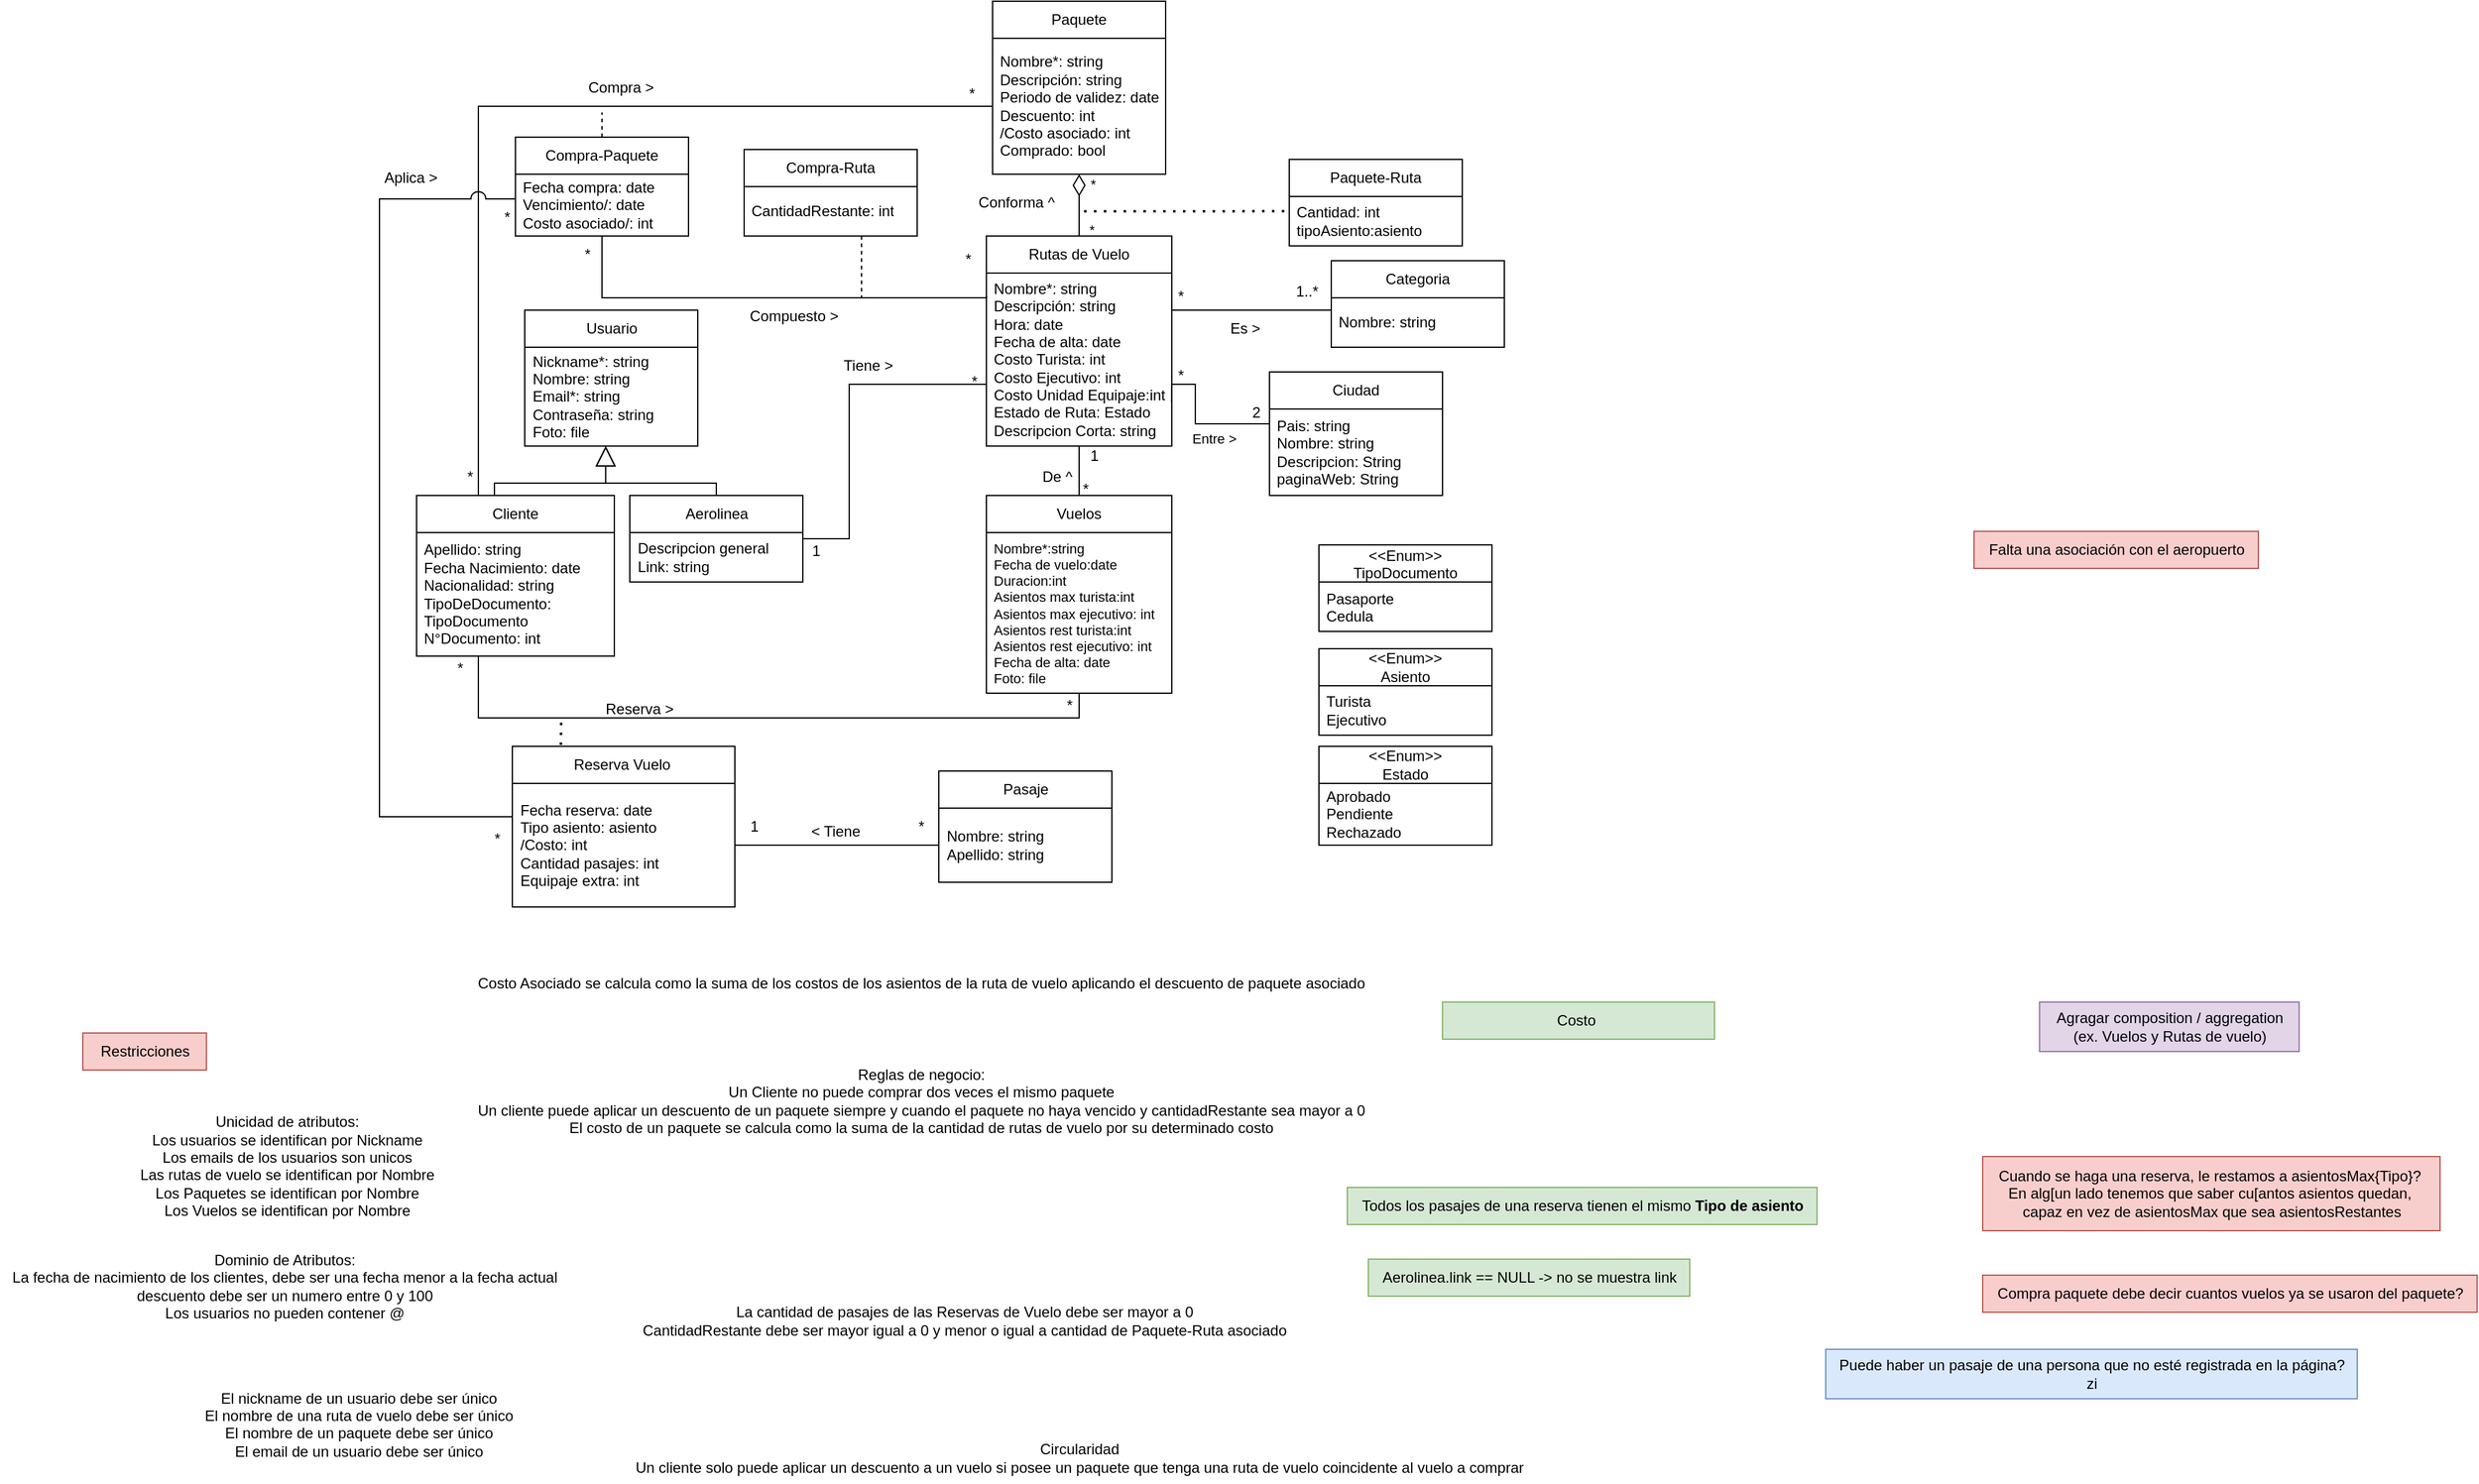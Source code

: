 <mxfile version="24.7.16" pages="7">
  <diagram name="UML" id="SDGJFIYic2gAhyMdWIYq">
    <mxGraphModel grid="1" page="1" gridSize="10" guides="1" tooltips="1" connect="1" arrows="1" fold="1" pageScale="1" pageWidth="827" pageHeight="1169" math="0" shadow="0">
      <root>
        <mxCell id="0" />
        <mxCell id="1" parent="0" />
        <mxCell id="3UxhT0__O-Vo6GLTigmW-77" value="Usuario" style="swimlane;fontStyle=0;childLayout=stackLayout;horizontal=1;startSize=30;horizontalStack=0;resizeParent=1;resizeParentMax=0;resizeLast=0;collapsible=1;marginBottom=0;whiteSpace=wrap;html=1;" vertex="1" parent="1">
          <mxGeometry x="127.5" y="300" width="140" height="110" as="geometry" />
        </mxCell>
        <mxCell id="3UxhT0__O-Vo6GLTigmW-78" value="Nickname*: string&lt;div&gt;Nombre: string&lt;br&gt;Email*: string&lt;br&gt;Contraseña: string&lt;/div&gt;&lt;div&gt;Foto: file&lt;/div&gt;" style="text;strokeColor=none;fillColor=none;align=left;verticalAlign=middle;spacingLeft=4;spacingRight=4;overflow=hidden;points=[[0,0.5],[1,0.5]];portConstraint=eastwest;rotatable=0;whiteSpace=wrap;html=1;" vertex="1" parent="3UxhT0__O-Vo6GLTigmW-77">
          <mxGeometry y="30" width="140" height="80" as="geometry" />
        </mxCell>
        <mxCell id="3UxhT0__O-Vo6GLTigmW-79" style="edgeStyle=orthogonalEdgeStyle;rounded=0;orthogonalLoop=1;jettySize=auto;html=1;endArrow=block;endFill=0;startSize=6;endSize=14;" edge="1" parent="1" source="3UxhT0__O-Vo6GLTigmW-81" target="3UxhT0__O-Vo6GLTigmW-77">
          <mxGeometry relative="1" as="geometry">
            <Array as="points">
              <mxPoint x="103" y="440" />
              <mxPoint x="193" y="440" />
            </Array>
          </mxGeometry>
        </mxCell>
        <mxCell id="3UxhT0__O-Vo6GLTigmW-80" style="edgeStyle=orthogonalEdgeStyle;rounded=0;orthogonalLoop=1;jettySize=auto;html=1;entryX=0;entryY=0.5;entryDx=0;entryDy=0;endArrow=none;endFill=0;" edge="1" parent="1" source="3UxhT0__O-Vo6GLTigmW-81" target="3UxhT0__O-Vo6GLTigmW-106">
          <mxGeometry relative="1" as="geometry">
            <Array as="points">
              <mxPoint x="90" y="135" />
            </Array>
          </mxGeometry>
        </mxCell>
        <mxCell id="3UxhT0__O-Vo6GLTigmW-81" value="Cliente" style="swimlane;fontStyle=0;childLayout=stackLayout;horizontal=1;startSize=30;horizontalStack=0;resizeParent=1;resizeParentMax=0;resizeLast=0;collapsible=1;marginBottom=0;whiteSpace=wrap;html=1;" vertex="1" parent="1">
          <mxGeometry x="40" y="450" width="160" height="130" as="geometry" />
        </mxCell>
        <mxCell id="3UxhT0__O-Vo6GLTigmW-82" value="Apellido: string&lt;div&gt;Fecha Nacimiento: date&lt;/div&gt;&lt;div&gt;Nacionalidad: string&lt;br&gt;TipoDeDocumento: TipoDocumento&lt;span style=&quot;background-color: rgb(42, 37, 47); color: rgba(0, 0, 0, 0); font-family: monospace; font-size: 0px; text-wrap: nowrap;&quot;&gt;%3CmxGraphModel%3E%3Croot%3E%3CmxCell%20id%3D%220%22%2F%3E%3CmxCell%20id%3D%221%22%20parent%3D%220%22%2F%3E%3CmxCell%20id%3D%222%22%20value%3D%22%26lt%3B%26lt%3BEnum%26gt%3B%26gt%3B%26%2310%3BTipoDocumento%22%20style%3D%22swimlane%3BfontStyle%3D0%3BchildLayout%3DstackLayout%3Bhorizontal%3D1%3BstartSize%3D30%3BfillColor%3Dnone%3BhorizontalStack%3D0%3BresizeParent%3D1%3BresizeParentMax%3D0%3BresizeLast%3D0%3Bcollapsible%3D1%3BmarginBottom%3D0%3B%22%20vertex%3D%221%22%20parent%3D%221%22%3E%3CmxGeometry%20x%3D%22672%22%20y%3D%22632.0%22%20width%3D%22140%22%20height%3D%2282%22%20as%3D%22geometry%22%3E%3CmxRectangle%20x%3D%22394%22%20y%3D%22640.0%22%20width%3D%22107%22%20height%3D%2241%22%20as%3D%22alternateBounds%22%2F%3E%3C%2FmxGeometry%3E%3C%2FmxCell%3E%3CmxCell%20id%3D%223%22%20value%3D%22%2B%20Pasaporte%22%20style%3D%22text%3BstrokeColor%3Dnone%3BfillColor%3Dnone%3Balign%3Dleft%3BverticalAlign%3Dtop%3BspacingLeft%3D4%3BspacingRight%3D4%3Boverflow%3Dhidden%3Brotatable%3D0%3Bpoints%3D%5B%5B0%2C0.5%5D%2C%5B1%2C0.5%5D%5D%3BportConstraint%3Deastwest%3B%22%20vertex%3D%221%22%20parent%3D%222%22%3E%3CmxGeometry%20y%3D%2230%22%20width%3D%22140%22%20height%3D%2226%22%20as%3D%22geometry%22%2F%3E%3C%2FmxCell%3E%3CmxCell%20id%3D%224%22%20value%3D%22%2B%20Cedula%22%20style%3D%22text%3BstrokeColor%3Dnone%3BfillColor%3Dnone%3Balign%3Dleft%3BverticalAlign%3Dtop%3BspacingLeft%3D4%3BspacingRight%3D4%3Boverflow%3Dhidden%3Brotatable%3D0%3Bpoints%3D%5B%5B0%2C0.5%5D%2C%5B1%2C0.5%5D%5D%3BportConstraint%3Deastwest%3B%22%20vertex%3D%221%22%20parent%3D%222%22%3E%3CmxGeometry%20y%3D%2256%22%20width%3D%22140%22%20height%3D%2226%22%20as%3D%22geometry%22%2F%3E%3C%2FmxCell%3E%3C%2Froot%3E%3C%2FmxGraphModel%3E&lt;/span&gt;&lt;/div&gt;&lt;div&gt;N°Documento: int&lt;/div&gt;" style="text;strokeColor=none;fillColor=none;align=left;verticalAlign=middle;spacingLeft=4;spacingRight=4;overflow=hidden;points=[[0,0.5],[1,0.5]];portConstraint=eastwest;rotatable=0;whiteSpace=wrap;html=1;" vertex="1" parent="3UxhT0__O-Vo6GLTigmW-81">
          <mxGeometry y="30" width="160" height="100" as="geometry" />
        </mxCell>
        <mxCell id="3UxhT0__O-Vo6GLTigmW-83" style="edgeStyle=orthogonalEdgeStyle;rounded=0;orthogonalLoop=1;jettySize=auto;html=1;endArrow=diamondThin;endFill=0;startArrow=none;startFill=0;strokeWidth=1;startSize=9;endSize=15;" edge="1" parent="1" source="3UxhT0__O-Vo6GLTigmW-86">
          <mxGeometry relative="1" as="geometry">
            <mxPoint x="576" y="190" as="targetPoint" />
          </mxGeometry>
        </mxCell>
        <mxCell id="3UxhT0__O-Vo6GLTigmW-84" value="*" style="edgeLabel;html=1;align=center;verticalAlign=middle;resizable=0;points=[];" connectable="0" vertex="1" parent="3UxhT0__O-Vo6GLTigmW-83">
          <mxGeometry x="0.6" y="-1" relative="1" as="geometry">
            <mxPoint x="10" y="-2" as="offset" />
          </mxGeometry>
        </mxCell>
        <mxCell id="3UxhT0__O-Vo6GLTigmW-85" value="*" style="edgeLabel;html=1;align=center;verticalAlign=middle;resizable=0;points=[];" connectable="0" vertex="1" parent="3UxhT0__O-Vo6GLTigmW-83">
          <mxGeometry x="-0.806" y="-1" relative="1" as="geometry">
            <mxPoint x="9" as="offset" />
          </mxGeometry>
        </mxCell>
        <mxCell id="3UxhT0__O-Vo6GLTigmW-86" value="Rutas de Vuelo" style="swimlane;fontStyle=0;childLayout=stackLayout;horizontal=1;startSize=30;horizontalStack=0;resizeParent=1;resizeParentMax=0;resizeLast=0;collapsible=1;marginBottom=0;whiteSpace=wrap;html=1;" vertex="1" parent="1">
          <mxGeometry x="501" y="240" width="150" height="170" as="geometry" />
        </mxCell>
        <mxCell id="3UxhT0__O-Vo6GLTigmW-87" value="Nombre*: string&lt;div&gt;Descripción: string&lt;/div&gt;&lt;div&gt;Hora: date&lt;/div&gt;&lt;div&gt;Fecha de alta: date&lt;/div&gt;&lt;div&gt;Costo Turista: int&lt;/div&gt;&lt;div&gt;Costo Ejecutivo: int&lt;/div&gt;&lt;div&gt;Costo Unidad Equipaje:int&lt;/div&gt;&lt;div&gt;Estado de Ruta: Estado&lt;/div&gt;&lt;div&gt;Descripcion Corta: string&amp;nbsp;&lt;/div&gt;" style="text;strokeColor=none;fillColor=none;align=left;verticalAlign=middle;spacingLeft=4;spacingRight=4;overflow=hidden;points=[[0,0.5],[1,0.5]];portConstraint=eastwest;rotatable=0;whiteSpace=wrap;html=1;" vertex="1" parent="3UxhT0__O-Vo6GLTigmW-86">
          <mxGeometry y="30" width="150" height="140" as="geometry" />
        </mxCell>
        <mxCell id="3UxhT0__O-Vo6GLTigmW-88" style="edgeStyle=orthogonalEdgeStyle;rounded=0;orthogonalLoop=1;jettySize=auto;html=1;endArrow=block;endFill=0;startSize=6;endSize=14;" edge="1" parent="1" source="3UxhT0__O-Vo6GLTigmW-90" target="3UxhT0__O-Vo6GLTigmW-77">
          <mxGeometry relative="1" as="geometry">
            <Array as="points">
              <mxPoint x="283" y="440" />
              <mxPoint x="193" y="440" />
            </Array>
          </mxGeometry>
        </mxCell>
        <mxCell id="3UxhT0__O-Vo6GLTigmW-89" style="edgeStyle=orthogonalEdgeStyle;rounded=0;orthogonalLoop=1;jettySize=auto;html=1;entryX=0;entryY=0.5;entryDx=0;entryDy=0;startArrow=none;startFill=0;endArrow=none;endFill=0;" edge="1" parent="1" source="3UxhT0__O-Vo6GLTigmW-90" target="3UxhT0__O-Vo6GLTigmW-87">
          <mxGeometry relative="1" as="geometry">
            <Array as="points">
              <mxPoint x="390" y="485" />
              <mxPoint x="390" y="360" />
              <mxPoint x="501" y="360" />
            </Array>
          </mxGeometry>
        </mxCell>
        <mxCell id="3UxhT0__O-Vo6GLTigmW-90" value="Aerolinea" style="swimlane;fontStyle=0;childLayout=stackLayout;horizontal=1;startSize=30;horizontalStack=0;resizeParent=1;resizeParentMax=0;resizeLast=0;collapsible=1;marginBottom=0;whiteSpace=wrap;html=1;" vertex="1" parent="1">
          <mxGeometry x="212.5" y="450" width="140" height="70" as="geometry" />
        </mxCell>
        <mxCell id="3UxhT0__O-Vo6GLTigmW-91" value="Descripcion general&lt;div&gt;Link: string&lt;/div&gt;" style="text;strokeColor=none;fillColor=none;align=left;verticalAlign=middle;spacingLeft=4;spacingRight=4;overflow=hidden;points=[[0,0.5],[1,0.5]];portConstraint=eastwest;rotatable=0;whiteSpace=wrap;html=1;" vertex="1" parent="3UxhT0__O-Vo6GLTigmW-90">
          <mxGeometry y="30" width="140" height="40" as="geometry" />
        </mxCell>
        <mxCell id="3UxhT0__O-Vo6GLTigmW-92" style="edgeStyle=orthogonalEdgeStyle;rounded=0;orthogonalLoop=1;jettySize=auto;html=1;endArrow=none;endFill=0;" edge="1" parent="1" source="3UxhT0__O-Vo6GLTigmW-93" target="3UxhT0__O-Vo6GLTigmW-86">
          <mxGeometry relative="1" as="geometry" />
        </mxCell>
        <mxCell id="3UxhT0__O-Vo6GLTigmW-93" value="Vuelos" style="swimlane;fontStyle=0;childLayout=stackLayout;horizontal=1;startSize=30;horizontalStack=0;resizeParent=1;resizeParentMax=0;resizeLast=0;collapsible=1;marginBottom=0;whiteSpace=wrap;html=1;" vertex="1" parent="1">
          <mxGeometry x="501" y="450" width="150" height="160" as="geometry" />
        </mxCell>
        <mxCell id="3UxhT0__O-Vo6GLTigmW-94" value="&lt;font style=&quot;font-size: 11px;&quot;&gt;Nombre*:string&lt;/font&gt;&lt;div style=&quot;font-size: 11px;&quot;&gt;&lt;font style=&quot;font-size: 11px;&quot;&gt;Fecha de vuelo:date&lt;/font&gt;&lt;/div&gt;&lt;div style=&quot;font-size: 11px;&quot;&gt;&lt;font style=&quot;font-size: 11px;&quot;&gt;Duracion:int&lt;/font&gt;&lt;/div&gt;&lt;div style=&quot;font-size: 11px;&quot;&gt;&lt;font style=&quot;font-size: 11px;&quot;&gt;Asientos max t&lt;span style=&quot;background-color: initial;&quot;&gt;urista:int&lt;/span&gt;&lt;/font&gt;&lt;/div&gt;&lt;div style=&quot;font-size: 11px;&quot;&gt;&lt;font style=&quot;font-size: 11px;&quot;&gt;Asientos max ejecutivo: int&lt;/font&gt;&lt;/div&gt;&lt;div style=&quot;font-size: 11px;&quot;&gt;&lt;font style=&quot;font-size: 11px;&quot;&gt;&lt;div&gt;Asientos rest t&lt;span style=&quot;background-color: initial;&quot;&gt;urista:int&lt;/span&gt;&lt;/div&gt;&lt;div&gt;Asientos rest ejecutivo: int&lt;/div&gt;&lt;/font&gt;&lt;/div&gt;&lt;div style=&quot;font-size: 11px;&quot;&gt;&lt;font style=&quot;font-size: 11px;&quot;&gt;Fecha de alta: date&lt;/font&gt;&lt;/div&gt;&lt;div style=&quot;font-size: 11px;&quot;&gt;&lt;font style=&quot;font-size: 11px;&quot;&gt;Foto: file&lt;/font&gt;&lt;/div&gt;" style="text;strokeColor=none;fillColor=none;align=left;verticalAlign=middle;spacingLeft=4;spacingRight=4;overflow=hidden;points=[[0,0.5],[1,0.5]];portConstraint=eastwest;rotatable=0;whiteSpace=wrap;html=1;" vertex="1" parent="3UxhT0__O-Vo6GLTigmW-93">
          <mxGeometry y="30" width="150" height="130" as="geometry" />
        </mxCell>
        <mxCell id="3UxhT0__O-Vo6GLTigmW-95" value="&amp;lt;&amp;lt;Enum&amp;gt;&amp;gt;&lt;div&gt;Asiento&lt;/div&gt;" style="swimlane;fontStyle=0;childLayout=stackLayout;horizontal=1;startSize=30;horizontalStack=0;resizeParent=1;resizeParentMax=0;resizeLast=0;collapsible=1;marginBottom=0;whiteSpace=wrap;html=1;" vertex="1" parent="1">
          <mxGeometry x="770" y="574" width="140" height="70" as="geometry" />
        </mxCell>
        <mxCell id="3UxhT0__O-Vo6GLTigmW-96" value="Turista&lt;div&gt;Ejecutivo&lt;/div&gt;" style="text;strokeColor=none;fillColor=none;align=left;verticalAlign=middle;spacingLeft=4;spacingRight=4;overflow=hidden;points=[[0,0.5],[1,0.5]];portConstraint=eastwest;rotatable=0;whiteSpace=wrap;html=1;" vertex="1" parent="3UxhT0__O-Vo6GLTigmW-95">
          <mxGeometry y="30" width="140" height="40" as="geometry" />
        </mxCell>
        <mxCell id="3UxhT0__O-Vo6GLTigmW-97" style="edgeStyle=orthogonalEdgeStyle;rounded=0;orthogonalLoop=1;jettySize=auto;html=1;endArrow=none;endFill=0;" edge="1" parent="1" source="3UxhT0__O-Vo6GLTigmW-81" target="3UxhT0__O-Vo6GLTigmW-93">
          <mxGeometry relative="1" as="geometry">
            <Array as="points">
              <mxPoint x="90" y="630" />
              <mxPoint x="576" y="630" />
            </Array>
            <mxPoint x="500" y="610" as="targetPoint" />
          </mxGeometry>
        </mxCell>
        <mxCell id="3UxhT0__O-Vo6GLTigmW-98" style="edgeStyle=orthogonalEdgeStyle;rounded=0;orthogonalLoop=1;jettySize=auto;html=1;entryX=0;entryY=0.5;entryDx=0;entryDy=0;endArrow=none;endFill=0;jumpStyle=arc;startSize=6;jumpSize=12;" edge="1" parent="1" source="3UxhT0__O-Vo6GLTigmW-99" target="3UxhT0__O-Vo6GLTigmW-112">
          <mxGeometry relative="1" as="geometry">
            <Array as="points">
              <mxPoint x="10" y="710" />
              <mxPoint x="10" y="210" />
              <mxPoint x="120" y="210" />
            </Array>
          </mxGeometry>
        </mxCell>
        <mxCell id="3UxhT0__O-Vo6GLTigmW-99" value="Reserva Vuelo&amp;nbsp;" style="swimlane;fontStyle=0;childLayout=stackLayout;horizontal=1;startSize=30;horizontalStack=0;resizeParent=1;resizeParentMax=0;resizeLast=0;collapsible=1;marginBottom=0;whiteSpace=wrap;html=1;" vertex="1" parent="1">
          <mxGeometry x="117.5" y="653" width="180" height="130" as="geometry" />
        </mxCell>
        <mxCell id="3UxhT0__O-Vo6GLTigmW-100" value="Fecha reserva: date&lt;div&gt;Tipo asiento: asiento&lt;/div&gt;&lt;div&gt;&lt;span style=&quot;background-color: initial;&quot;&gt;/Costo: int&lt;/span&gt;&lt;br&gt;&lt;/div&gt;&lt;div&gt;Cantidad pasajes: int&lt;/div&gt;&lt;div&gt;Equipaje extra: int&lt;/div&gt;" style="text;strokeColor=none;fillColor=none;align=left;verticalAlign=middle;spacingLeft=4;spacingRight=4;overflow=hidden;points=[[0,0.5],[1,0.5]];portConstraint=eastwest;rotatable=0;whiteSpace=wrap;html=1;" vertex="1" parent="3UxhT0__O-Vo6GLTigmW-99">
          <mxGeometry y="30" width="180" height="100" as="geometry" />
        </mxCell>
        <mxCell id="3UxhT0__O-Vo6GLTigmW-101" value="Pasaje" style="swimlane;fontStyle=0;childLayout=stackLayout;horizontal=1;startSize=30;horizontalStack=0;resizeParent=1;resizeParentMax=0;resizeLast=0;collapsible=1;marginBottom=0;whiteSpace=wrap;html=1;" vertex="1" parent="1">
          <mxGeometry x="462.5" y="673" width="140" height="90" as="geometry" />
        </mxCell>
        <mxCell id="3UxhT0__O-Vo6GLTigmW-102" value="Nombre: string&lt;div&gt;Apellido: string&lt;/div&gt;" style="text;strokeColor=none;fillColor=none;align=left;verticalAlign=middle;spacingLeft=4;spacingRight=4;overflow=hidden;points=[[0,0.5],[1,0.5]];portConstraint=eastwest;rotatable=0;whiteSpace=wrap;html=1;" vertex="1" parent="3UxhT0__O-Vo6GLTigmW-101">
          <mxGeometry y="30" width="140" height="60" as="geometry" />
        </mxCell>
        <mxCell id="3UxhT0__O-Vo6GLTigmW-103" style="edgeStyle=orthogonalEdgeStyle;rounded=0;orthogonalLoop=1;jettySize=auto;html=1;entryX=1;entryY=0.5;entryDx=0;entryDy=0;endArrow=none;endFill=0;" edge="1" parent="1" source="3UxhT0__O-Vo6GLTigmW-102" target="3UxhT0__O-Vo6GLTigmW-100">
          <mxGeometry relative="1" as="geometry">
            <mxPoint x="317.5" y="713" as="sourcePoint" />
          </mxGeometry>
        </mxCell>
        <mxCell id="3UxhT0__O-Vo6GLTigmW-104" value="Puede haber un pasaje de una persona que no esté registrada en la página?&lt;div&gt;zi&lt;/div&gt;" style="text;html=1;align=center;verticalAlign=middle;resizable=0;points=[];autosize=1;strokeColor=#6c8ebf;fillColor=#dae8fc;" vertex="1" parent="1">
          <mxGeometry x="1180" y="1141" width="430" height="40" as="geometry" />
        </mxCell>
        <mxCell id="3UxhT0__O-Vo6GLTigmW-105" value="Paquete" style="swimlane;fontStyle=0;childLayout=stackLayout;horizontal=1;startSize=30;horizontalStack=0;resizeParent=1;resizeParentMax=0;resizeLast=0;collapsible=1;marginBottom=0;whiteSpace=wrap;html=1;" vertex="1" parent="1">
          <mxGeometry x="506" y="50" width="140" height="140" as="geometry" />
        </mxCell>
        <mxCell id="3UxhT0__O-Vo6GLTigmW-106" value="&lt;div&gt;Nombre*: string&lt;/div&gt;&lt;div&gt;Descripción: string&lt;/div&gt;&lt;div&gt;Periodo de validez: date&lt;/div&gt;&lt;div&gt;Descuento: int&lt;/div&gt;&lt;div&gt;/Costo asociado: int&lt;/div&gt;&lt;div&gt;Comprado: bool&amp;nbsp;&lt;/div&gt;" style="text;strokeColor=none;fillColor=none;align=left;verticalAlign=middle;spacingLeft=4;spacingRight=4;overflow=hidden;points=[[0,0.5],[1,0.5]];portConstraint=eastwest;rotatable=0;whiteSpace=wrap;html=1;" vertex="1" parent="3UxhT0__O-Vo6GLTigmW-105">
          <mxGeometry y="30" width="140" height="110" as="geometry" />
        </mxCell>
        <mxCell id="3UxhT0__O-Vo6GLTigmW-107" value="Costo&amp;nbsp;" style="text;html=1;align=center;verticalAlign=middle;whiteSpace=wrap;rounded=0;fillColor=#d5e8d4;strokeColor=#82b366;" vertex="1" parent="1">
          <mxGeometry x="870" y="860" width="220" height="30" as="geometry" />
        </mxCell>
        <mxCell id="3UxhT0__O-Vo6GLTigmW-108" value="1" style="text;html=1;align=center;verticalAlign=middle;resizable=0;points=[];autosize=1;strokeColor=none;fillColor=none;" vertex="1" parent="1">
          <mxGeometry x="297.5" y="703" width="30" height="30" as="geometry" />
        </mxCell>
        <mxCell id="3UxhT0__O-Vo6GLTigmW-109" value="*" style="text;html=1;align=center;verticalAlign=middle;resizable=0;points=[];autosize=1;strokeColor=none;fillColor=none;" vertex="1" parent="1">
          <mxGeometry x="60" y="575" width="30" height="30" as="geometry" />
        </mxCell>
        <mxCell id="3UxhT0__O-Vo6GLTigmW-110" style="edgeStyle=orthogonalEdgeStyle;rounded=0;orthogonalLoop=1;jettySize=auto;html=1;endArrow=none;endFill=0;dashed=1;" edge="1" parent="1" source="3UxhT0__O-Vo6GLTigmW-111">
          <mxGeometry relative="1" as="geometry">
            <mxPoint x="190" y="140" as="targetPoint" />
          </mxGeometry>
        </mxCell>
        <mxCell id="3UxhT0__O-Vo6GLTigmW-111" value="Compra-Paquete" style="swimlane;fontStyle=0;childLayout=stackLayout;horizontal=1;startSize=30;horizontalStack=0;resizeParent=1;resizeParentMax=0;resizeLast=0;collapsible=1;marginBottom=0;whiteSpace=wrap;html=1;" vertex="1" parent="1">
          <mxGeometry x="120" y="160" width="140" height="80" as="geometry" />
        </mxCell>
        <mxCell id="3UxhT0__O-Vo6GLTigmW-112" value="Fecha compra: date&lt;div&gt;Vencimiento/: date&lt;/div&gt;&lt;div&gt;Costo asociado/: int&lt;/div&gt;" style="text;strokeColor=none;fillColor=none;align=left;verticalAlign=middle;spacingLeft=4;spacingRight=4;overflow=hidden;points=[[0,0.5],[1,0.5]];portConstraint=eastwest;rotatable=0;whiteSpace=wrap;html=1;" vertex="1" parent="3UxhT0__O-Vo6GLTigmW-111">
          <mxGeometry y="30" width="140" height="50" as="geometry" />
        </mxCell>
        <mxCell id="3UxhT0__O-Vo6GLTigmW-113" value="Todos los pasajes de una reserva tienen el mismo &lt;b&gt;Tipo de asiento&lt;/b&gt;" style="text;html=1;align=center;verticalAlign=middle;resizable=0;points=[];autosize=1;strokeColor=#82b366;fillColor=#d5e8d4;" vertex="1" parent="1">
          <mxGeometry x="793" y="1010" width="380" height="30" as="geometry" />
        </mxCell>
        <mxCell id="3UxhT0__O-Vo6GLTigmW-114" value="Compra &amp;gt;" style="text;html=1;align=center;verticalAlign=middle;resizable=0;points=[];autosize=1;strokeColor=none;fillColor=none;" vertex="1" parent="1">
          <mxGeometry x="165" y="105" width="80" height="30" as="geometry" />
        </mxCell>
        <mxCell id="3UxhT0__O-Vo6GLTigmW-115" value="Reserva&lt;span style=&quot;background-color: initial;&quot;&gt;&amp;nbsp;&amp;gt;&lt;/span&gt;&lt;div&gt;&lt;div&gt;&lt;br&gt;&lt;/div&gt;&lt;/div&gt;" style="text;html=1;align=center;verticalAlign=middle;resizable=0;points=[];autosize=1;strokeColor=none;fillColor=none;" vertex="1" parent="1">
          <mxGeometry x="180" y="610" width="80" height="40" as="geometry" />
        </mxCell>
        <mxCell id="3UxhT0__O-Vo6GLTigmW-116" value="Agragar&amp;nbsp;&lt;span style=&quot;background-color: initial;&quot;&gt;composition / aggregation&lt;br&gt;(ex. Vuelos y Rutas de vuelo)&lt;/span&gt;" style="text;html=1;align=center;verticalAlign=middle;resizable=0;points=[];autosize=1;strokeColor=#9673a6;fillColor=#e1d5e7;" vertex="1" parent="1">
          <mxGeometry x="1353" y="860" width="210" height="40" as="geometry" />
        </mxCell>
        <mxCell id="3UxhT0__O-Vo6GLTigmW-117" value="Tiene &amp;gt;" style="text;html=1;align=center;verticalAlign=middle;resizable=0;points=[];autosize=1;strokeColor=none;fillColor=none;" vertex="1" parent="1">
          <mxGeometry x="375" y="330" width="60" height="30" as="geometry" />
        </mxCell>
        <mxCell id="3UxhT0__O-Vo6GLTigmW-118" value="Conforma ^" style="text;html=1;align=center;verticalAlign=middle;resizable=0;points=[];autosize=1;strokeColor=none;fillColor=none;rotation=0;" vertex="1" parent="1">
          <mxGeometry x="480" y="198" width="90" height="30" as="geometry" />
        </mxCell>
        <mxCell id="3UxhT0__O-Vo6GLTigmW-119" value="&amp;nbsp;&amp;lt; Tiene" style="text;html=1;align=center;verticalAlign=middle;resizable=0;points=[];autosize=1;strokeColor=none;fillColor=none;" vertex="1" parent="1">
          <mxGeometry x="341.5" y="707" width="70" height="30" as="geometry" />
        </mxCell>
        <mxCell id="3UxhT0__O-Vo6GLTigmW-120" value="De ^" style="text;html=1;align=center;verticalAlign=middle;resizable=0;points=[];autosize=1;strokeColor=none;fillColor=none;" vertex="1" parent="1">
          <mxGeometry x="532.5" y="420" width="50" height="30" as="geometry" />
        </mxCell>
        <mxCell id="3UxhT0__O-Vo6GLTigmW-121" value="Aerolinea.link == NULL -&amp;gt; no se muestra link" style="text;html=1;align=center;verticalAlign=middle;resizable=0;points=[];autosize=1;strokeColor=#82b366;fillColor=#d5e8d4;" vertex="1" parent="1">
          <mxGeometry x="810" y="1068" width="260" height="30" as="geometry" />
        </mxCell>
        <mxCell id="3UxhT0__O-Vo6GLTigmW-122" value="Ciudad" style="swimlane;fontStyle=0;childLayout=stackLayout;horizontal=1;startSize=30;horizontalStack=0;resizeParent=1;resizeParentMax=0;resizeLast=0;collapsible=1;marginBottom=0;whiteSpace=wrap;html=1;" vertex="1" parent="1">
          <mxGeometry x="730" y="350" width="140" height="100" as="geometry" />
        </mxCell>
        <mxCell id="3UxhT0__O-Vo6GLTigmW-123" value="Pais: string&lt;div&gt;Nombre: string&lt;/div&gt;&lt;div&gt;Descripcion: String&lt;/div&gt;&lt;div&gt;paginaWeb: String&lt;/div&gt;" style="text;strokeColor=none;fillColor=none;align=left;verticalAlign=middle;spacingLeft=4;spacingRight=4;overflow=hidden;points=[[0,0.5],[1,0.5]];portConstraint=eastwest;rotatable=0;whiteSpace=wrap;html=1;" vertex="1" parent="3UxhT0__O-Vo6GLTigmW-122">
          <mxGeometry y="30" width="140" height="70" as="geometry" />
        </mxCell>
        <mxCell id="3UxhT0__O-Vo6GLTigmW-124" value="Categoria" style="swimlane;fontStyle=0;childLayout=stackLayout;horizontal=1;startSize=30;horizontalStack=0;resizeParent=1;resizeParentMax=0;resizeLast=0;collapsible=1;marginBottom=0;whiteSpace=wrap;html=1;" vertex="1" parent="1">
          <mxGeometry x="780" y="260" width="140" height="70" as="geometry" />
        </mxCell>
        <mxCell id="3UxhT0__O-Vo6GLTigmW-125" value="&lt;div&gt;Nombre: string&lt;/div&gt;" style="text;strokeColor=none;fillColor=none;align=left;verticalAlign=middle;spacingLeft=4;spacingRight=4;overflow=hidden;points=[[0,0.5],[1,0.5]];portConstraint=eastwest;rotatable=0;whiteSpace=wrap;html=1;" vertex="1" parent="3UxhT0__O-Vo6GLTigmW-124">
          <mxGeometry y="30" width="140" height="40" as="geometry" />
        </mxCell>
        <mxCell id="3UxhT0__O-Vo6GLTigmW-126" value="Paquete-Ruta" style="swimlane;fontStyle=0;childLayout=stackLayout;horizontal=1;startSize=30;horizontalStack=0;resizeParent=1;resizeParentMax=0;resizeLast=0;collapsible=1;marginBottom=0;whiteSpace=wrap;html=1;" vertex="1" parent="1">
          <mxGeometry x="746" y="178" width="140" height="70" as="geometry" />
        </mxCell>
        <mxCell id="3UxhT0__O-Vo6GLTigmW-127" value="Cantidad: int&lt;div&gt;tipoAsiento:asiento&lt;/div&gt;" style="text;strokeColor=none;fillColor=none;align=left;verticalAlign=middle;spacingLeft=4;spacingRight=4;overflow=hidden;points=[[0,0.5],[1,0.5]];portConstraint=eastwest;rotatable=0;whiteSpace=wrap;html=1;" vertex="1" parent="3UxhT0__O-Vo6GLTigmW-126">
          <mxGeometry y="30" width="140" height="40" as="geometry" />
        </mxCell>
        <mxCell id="3UxhT0__O-Vo6GLTigmW-128" value="Compra paquete debe decir cuantos vuelos ya se usaron del paquete?" style="text;html=1;align=center;verticalAlign=middle;resizable=0;points=[];autosize=1;strokeColor=#b85450;fillColor=#f8cecc;gradientColor=none;" vertex="1" parent="1">
          <mxGeometry x="1307" y="1081" width="400" height="30" as="geometry" />
        </mxCell>
        <mxCell id="3UxhT0__O-Vo6GLTigmW-129" value="&lt;span style=&quot;background-color: initial;&quot;&gt;Aplica &amp;gt;&lt;/span&gt;&lt;div&gt;&lt;div&gt;&lt;br&gt;&lt;/div&gt;&lt;/div&gt;" style="text;html=1;align=center;verticalAlign=middle;resizable=0;points=[];autosize=1;strokeColor=none;fillColor=none;" vertex="1" parent="1">
          <mxGeometry y="180" width="70" height="40" as="geometry" />
        </mxCell>
        <mxCell id="3UxhT0__O-Vo6GLTigmW-130" value="*" style="text;html=1;align=center;verticalAlign=middle;resizable=0;points=[];autosize=1;strokeColor=none;fillColor=none;" vertex="1" parent="1">
          <mxGeometry x="552.5" y="605" width="30" height="30" as="geometry" />
        </mxCell>
        <mxCell id="3UxhT0__O-Vo6GLTigmW-131" value="*" style="text;html=1;align=center;verticalAlign=middle;resizable=0;points=[];autosize=1;strokeColor=none;fillColor=none;" vertex="1" parent="1">
          <mxGeometry x="97.5" y="210" width="30" height="30" as="geometry" />
        </mxCell>
        <mxCell id="3UxhT0__O-Vo6GLTigmW-132" value="*" style="text;html=1;align=center;verticalAlign=middle;resizable=0;points=[];autosize=1;strokeColor=none;fillColor=none;" vertex="1" parent="1">
          <mxGeometry x="90" y="713" width="30" height="30" as="geometry" />
        </mxCell>
        <mxCell id="3UxhT0__O-Vo6GLTigmW-133" value="2" style="text;html=1;align=center;verticalAlign=middle;resizable=0;points=[];autosize=1;strokeColor=none;fillColor=none;" vertex="1" parent="1">
          <mxGeometry x="704" y="368" width="30" height="30" as="geometry" />
        </mxCell>
        <mxCell id="3UxhT0__O-Vo6GLTigmW-134" value="*" style="text;html=1;align=center;verticalAlign=middle;resizable=0;points=[];autosize=1;strokeColor=none;fillColor=none;" vertex="1" parent="1">
          <mxGeometry x="432.5" y="703" width="30" height="30" as="geometry" />
        </mxCell>
        <mxCell id="3UxhT0__O-Vo6GLTigmW-135" value="*" style="text;html=1;align=center;verticalAlign=middle;resizable=0;points=[];autosize=1;strokeColor=none;fillColor=none;" vertex="1" parent="1">
          <mxGeometry x="67.5" y="420" width="30" height="30" as="geometry" />
        </mxCell>
        <mxCell id="3UxhT0__O-Vo6GLTigmW-136" value="*" style="text;html=1;align=center;verticalAlign=middle;resizable=0;points=[];autosize=1;strokeColor=none;fillColor=none;" vertex="1" parent="1">
          <mxGeometry x="474" y="110" width="30" height="30" as="geometry" />
        </mxCell>
        <mxCell id="3UxhT0__O-Vo6GLTigmW-137" value="1" style="text;html=1;align=center;verticalAlign=middle;resizable=0;points=[];autosize=1;strokeColor=none;fillColor=none;" vertex="1" parent="1">
          <mxGeometry x="347.5" y="480" width="30" height="30" as="geometry" />
        </mxCell>
        <mxCell id="3UxhT0__O-Vo6GLTigmW-138" value="*" style="text;html=1;align=center;verticalAlign=middle;resizable=0;points=[];autosize=1;strokeColor=none;fillColor=none;" vertex="1" parent="1">
          <mxGeometry x="476" y="343" width="30" height="30" as="geometry" />
        </mxCell>
        <mxCell id="3UxhT0__O-Vo6GLTigmW-139" style="edgeStyle=orthogonalEdgeStyle;rounded=0;orthogonalLoop=1;jettySize=auto;html=1;entryX=0;entryY=0.25;entryDx=0;entryDy=0;endArrow=none;endFill=0;" edge="1" parent="1" source="3UxhT0__O-Vo6GLTigmW-87" target="3UxhT0__O-Vo6GLTigmW-124">
          <mxGeometry relative="1" as="geometry">
            <Array as="points">
              <mxPoint x="780" y="300" />
            </Array>
          </mxGeometry>
        </mxCell>
        <mxCell id="3UxhT0__O-Vo6GLTigmW-140" value="*" style="text;html=1;align=center;verticalAlign=middle;resizable=0;points=[];autosize=1;strokeColor=none;fillColor=none;" vertex="1" parent="1">
          <mxGeometry x="643" y="274" width="30" height="30" as="geometry" />
        </mxCell>
        <mxCell id="3UxhT0__O-Vo6GLTigmW-141" value="*" style="text;html=1;align=center;verticalAlign=middle;resizable=0;points=[];autosize=1;strokeColor=none;fillColor=none;" vertex="1" parent="1">
          <mxGeometry x="643" y="338" width="30" height="30" as="geometry" />
        </mxCell>
        <mxCell id="3UxhT0__O-Vo6GLTigmW-142" value="1..*" style="text;html=1;align=center;verticalAlign=middle;resizable=0;points=[];autosize=1;strokeColor=none;fillColor=none;" vertex="1" parent="1">
          <mxGeometry x="740" y="270" width="40" height="30" as="geometry" />
        </mxCell>
        <mxCell id="3UxhT0__O-Vo6GLTigmW-143" value="1" style="text;html=1;align=center;verticalAlign=middle;resizable=0;points=[];autosize=1;strokeColor=none;fillColor=none;" vertex="1" parent="1">
          <mxGeometry x="572.5" y="403" width="30" height="30" as="geometry" />
        </mxCell>
        <mxCell id="3UxhT0__O-Vo6GLTigmW-144" value="*" style="text;html=1;align=center;verticalAlign=middle;resizable=0;points=[];autosize=1;strokeColor=none;fillColor=none;" vertex="1" parent="1">
          <mxGeometry x="566" y="430" width="30" height="30" as="geometry" />
        </mxCell>
        <mxCell id="3UxhT0__O-Vo6GLTigmW-145" style="edgeStyle=orthogonalEdgeStyle;rounded=0;orthogonalLoop=1;jettySize=auto;html=1;endArrow=none;endFill=0;entryX=0.001;entryY=0.132;entryDx=0;entryDy=0;entryPerimeter=0;" edge="1" parent="1" source="3UxhT0__O-Vo6GLTigmW-111" target="3UxhT0__O-Vo6GLTigmW-87">
          <mxGeometry relative="1" as="geometry">
            <Array as="points">
              <mxPoint x="190" y="290" />
            </Array>
            <mxPoint x="470" y="290" as="targetPoint" />
          </mxGeometry>
        </mxCell>
        <mxCell id="3UxhT0__O-Vo6GLTigmW-146" value="Compra-Ruta" style="swimlane;fontStyle=0;childLayout=stackLayout;horizontal=1;startSize=30;horizontalStack=0;resizeParent=1;resizeParentMax=0;resizeLast=0;collapsible=1;marginBottom=0;whiteSpace=wrap;html=1;" vertex="1" parent="1">
          <mxGeometry x="305" y="170" width="140" height="70" as="geometry" />
        </mxCell>
        <mxCell id="3UxhT0__O-Vo6GLTigmW-147" style="edgeStyle=orthogonalEdgeStyle;rounded=0;orthogonalLoop=1;jettySize=auto;html=1;endArrow=none;endFill=0;dashed=1;" edge="1" parent="3UxhT0__O-Vo6GLTigmW-146" source="3UxhT0__O-Vo6GLTigmW-148">
          <mxGeometry relative="1" as="geometry">
            <mxPoint x="95" y="120" as="targetPoint" />
            <Array as="points">
              <mxPoint x="95" y="100" />
              <mxPoint x="95" y="100" />
            </Array>
          </mxGeometry>
        </mxCell>
        <mxCell id="3UxhT0__O-Vo6GLTigmW-148" value="CantidadRestante: int" style="text;strokeColor=none;fillColor=none;align=left;verticalAlign=middle;spacingLeft=4;spacingRight=4;overflow=hidden;points=[[0,0.5],[1,0.5]];portConstraint=eastwest;rotatable=0;whiteSpace=wrap;html=1;" vertex="1" parent="3UxhT0__O-Vo6GLTigmW-146">
          <mxGeometry y="30" width="140" height="40" as="geometry" />
        </mxCell>
        <mxCell id="3UxhT0__O-Vo6GLTigmW-149" value="Compuesto &amp;gt;" style="text;html=1;align=center;verticalAlign=middle;resizable=0;points=[];autosize=1;strokeColor=none;fillColor=none;" vertex="1" parent="1">
          <mxGeometry x="295" y="290" width="100" height="30" as="geometry" />
        </mxCell>
        <mxCell id="3UxhT0__O-Vo6GLTigmW-150" value="" style="endArrow=none;dashed=1;html=1;dashPattern=1 3;strokeWidth=2;rounded=0;exitX=0.218;exitY=-0.009;exitDx=0;exitDy=0;exitPerimeter=0;" edge="1" parent="1" source="3UxhT0__O-Vo6GLTigmW-99">
          <mxGeometry width="50" height="50" relative="1" as="geometry">
            <mxPoint x="200" y="660" as="sourcePoint" />
            <mxPoint x="157" y="630" as="targetPoint" />
          </mxGeometry>
        </mxCell>
        <mxCell id="3UxhT0__O-Vo6GLTigmW-151" value="*" style="text;html=1;align=center;verticalAlign=middle;resizable=0;points=[];autosize=1;strokeColor=none;fillColor=none;" vertex="1" parent="1">
          <mxGeometry x="163" y="240" width="30" height="30" as="geometry" />
        </mxCell>
        <mxCell id="3UxhT0__O-Vo6GLTigmW-152" value="" style="endArrow=none;dashed=1;html=1;dashPattern=1 3;strokeWidth=2;rounded=0;entryX=-0.009;entryY=0.298;entryDx=0;entryDy=0;entryPerimeter=0;" edge="1" parent="1" target="3UxhT0__O-Vo6GLTigmW-127">
          <mxGeometry width="50" height="50" relative="1" as="geometry">
            <mxPoint x="580" y="220" as="sourcePoint" />
            <mxPoint x="700" y="190" as="targetPoint" />
          </mxGeometry>
        </mxCell>
        <mxCell id="3UxhT0__O-Vo6GLTigmW-153" value="*" style="text;html=1;align=center;verticalAlign=middle;resizable=0;points=[];autosize=1;strokeColor=none;fillColor=none;" vertex="1" parent="1">
          <mxGeometry x="471" y="244" width="30" height="30" as="geometry" />
        </mxCell>
        <mxCell id="3UxhT0__O-Vo6GLTigmW-154" value="Restricciones" style="text;html=1;align=center;verticalAlign=middle;resizable=0;points=[];autosize=1;strokeColor=#b85450;fillColor=#f8cecc;" vertex="1" parent="1">
          <mxGeometry x="-230" y="885" width="100" height="30" as="geometry" />
        </mxCell>
        <mxCell id="3UxhT0__O-Vo6GLTigmW-155" value="Cuando se haga una reserva, le restamos a asientosMax{Tipo}?&amp;nbsp;&lt;div&gt;En alg[un lado tenemos que saber cu[antos asientos quedan,&amp;nbsp;&lt;div&gt;capaz en vez de asientosMax que sea asientosRestantes&lt;/div&gt;&lt;/div&gt;" style="text;html=1;align=center;verticalAlign=middle;resizable=0;points=[];autosize=1;strokeColor=#b85450;fillColor=#f8cecc;" vertex="1" parent="1">
          <mxGeometry x="1307" y="985" width="370" height="60" as="geometry" />
        </mxCell>
        <mxCell id="3UxhT0__O-Vo6GLTigmW-156" value="Falta una asociación con el aeropuerto" style="text;html=1;align=center;verticalAlign=middle;resizable=0;points=[];autosize=1;strokeColor=#b85450;fillColor=#f8cecc;" vertex="1" parent="1">
          <mxGeometry x="1300" y="479" width="230" height="30" as="geometry" />
        </mxCell>
        <mxCell id="3UxhT0__O-Vo6GLTigmW-157" value="&lt;&lt;Enum&gt;&gt;&#xa;TipoDocumento" style="swimlane;fontStyle=0;childLayout=stackLayout;horizontal=1;startSize=30;fillColor=none;horizontalStack=0;resizeParent=1;resizeParentMax=0;resizeLast=0;collapsible=1;marginBottom=0;" vertex="1" parent="1">
          <mxGeometry x="770" y="490.0" width="140" height="70" as="geometry">
            <mxRectangle x="394" y="640.0" width="107" height="41" as="alternateBounds" />
          </mxGeometry>
        </mxCell>
        <mxCell id="3UxhT0__O-Vo6GLTigmW-158" value="Pasaporte&#xa;Cedula&#xa;" style="text;strokeColor=none;fillColor=none;align=left;verticalAlign=top;spacingLeft=4;spacingRight=4;overflow=hidden;rotatable=0;points=[[0,0.5],[1,0.5]];portConstraint=eastwest;" vertex="1" parent="3UxhT0__O-Vo6GLTigmW-157">
          <mxGeometry y="30" width="140" height="40" as="geometry" />
        </mxCell>
        <mxCell id="3UxhT0__O-Vo6GLTigmW-159" style="edgeStyle=orthogonalEdgeStyle;rounded=0;orthogonalLoop=1;jettySize=auto;html=1;entryX=0.999;entryY=0.751;entryDx=0;entryDy=0;entryPerimeter=0;endArrow=none;endFill=0;" edge="1" parent="1" source="3UxhT0__O-Vo6GLTigmW-123" target="3UxhT0__O-Vo6GLTigmW-87">
          <mxGeometry relative="1" as="geometry">
            <Array as="points">
              <mxPoint x="670" y="392" />
              <mxPoint x="670" y="360" />
            </Array>
          </mxGeometry>
        </mxCell>
        <mxCell id="3UxhT0__O-Vo6GLTigmW-160" value="Entre &amp;gt;" style="edgeLabel;html=1;align=center;verticalAlign=middle;resizable=0;points=[];" connectable="0" vertex="1" parent="3UxhT0__O-Vo6GLTigmW-159">
          <mxGeometry x="0.353" relative="1" as="geometry">
            <mxPoint x="15" y="37" as="offset" />
          </mxGeometry>
        </mxCell>
        <mxCell id="3UxhT0__O-Vo6GLTigmW-162" value="&lt;div&gt;Unicidad de atributos:&lt;/div&gt;Los usuarios se identifican por Nicknam&lt;span style=&quot;background-color: initial;&quot;&gt;e&lt;/span&gt;&lt;div&gt;Los emails de los usuarios son unicos&lt;br&gt;&lt;div&gt;&lt;span style=&quot;background-color: initial;&quot;&gt;Las rutas de vuelo se identifican por Nombre&lt;/span&gt;&lt;/div&gt;&lt;div&gt;&lt;span style=&quot;background-color: initial;&quot;&gt;Los Paquetes se identifican por Nombre&lt;/span&gt;&lt;/div&gt;&lt;div&gt;&lt;span style=&quot;background-color: initial;&quot;&gt;Los Vuelos se identifican por Nombre&lt;/span&gt;&lt;/div&gt;&lt;div&gt;&lt;br&gt;&lt;/div&gt;&lt;/div&gt;" style="text;html=1;align=center;verticalAlign=middle;resizable=0;points=[];autosize=1;strokeColor=none;fillColor=none;" vertex="1" parent="1">
          <mxGeometry x="-195" y="945" width="260" height="110" as="geometry" />
        </mxCell>
        <mxCell id="3UxhT0__O-Vo6GLTigmW-163" value="El nickname de un usuario debe ser único&lt;div&gt;El nombre de una ruta de vuelo debe ser único&lt;/div&gt;&lt;div&gt;El nombre de un paquete debe ser único&lt;/div&gt;&lt;div&gt;El email de un usuario debe ser único&lt;/div&gt;&lt;div&gt;&lt;br&gt;&lt;/div&gt;" style="text;html=1;align=center;verticalAlign=middle;whiteSpace=wrap;rounded=0;" vertex="1" parent="1">
          <mxGeometry x="-160" y="1169" width="307" height="80" as="geometry" />
        </mxCell>
        <mxCell id="3UxhT0__O-Vo6GLTigmW-164" value="Es &amp;gt;" style="text;html=1;align=center;verticalAlign=middle;resizable=0;points=[];autosize=1;strokeColor=none;fillColor=none;" vertex="1" parent="1">
          <mxGeometry x="685" y="300" width="50" height="30" as="geometry" />
        </mxCell>
        <mxCell id="3UxhT0__O-Vo6GLTigmW-165" value="La cantidad de pasajes de las Reservas de Vuelo debe ser mayor a 0&lt;div&gt;CantidadRestante debe ser mayor igual a 0 y menor o igual a cantidad de Paquete-Ruta asociado&lt;/div&gt;" style="text;html=1;align=center;verticalAlign=middle;resizable=0;points=[];autosize=1;strokeColor=none;fillColor=none;" vertex="1" parent="1">
          <mxGeometry x="212.5" y="1098" width="540" height="40" as="geometry" />
        </mxCell>
        <mxCell id="3UxhT0__O-Vo6GLTigmW-166" value="Reglas de negocio:&lt;br&gt;Un Cliente &lt;span style=&quot;background-color: initial;&quot;&gt;no puede comprar dos veces el mismo paquete&lt;/span&gt;&lt;div&gt;Un cliente puede aplicar un descuento de un paquete siempre y cuando el paquete no haya vencido y cantidadRestante sea mayor a 0&lt;/div&gt;&lt;div&gt;El costo de un paquete se calcula como la suma de la cantidad de rutas de vuelo por su determinado costo&lt;/div&gt;" style="text;html=1;align=center;verticalAlign=middle;resizable=0;points=[];autosize=1;strokeColor=none;fillColor=none;" vertex="1" parent="1">
          <mxGeometry x="77.5" y="905" width="740" height="70" as="geometry" />
        </mxCell>
        <mxCell id="3UxhT0__O-Vo6GLTigmW-167" value="Circularidad&lt;div&gt;Un cliente solo puede aplicar un descuento a un vuelo si posee un paquete que tenga una ruta de vuelo coincidente al vuelo a comprar&lt;/div&gt;" style="text;html=1;align=center;verticalAlign=middle;resizable=0;points=[];autosize=1;strokeColor=none;fillColor=none;" vertex="1" parent="1">
          <mxGeometry x="206" y="1209" width="740" height="40" as="geometry" />
        </mxCell>
        <mxCell id="3UxhT0__O-Vo6GLTigmW-168" value="&lt;div&gt;&lt;span style=&quot;background-color: initial;&quot;&gt;Dominio de Atributos:&lt;/span&gt;&lt;/div&gt;&lt;div&gt;&lt;span style=&quot;background-color: initial;&quot;&gt;La fecha de nacimiento de los clientes, debe ser una fecha menor a la fecha actual&lt;/span&gt;&lt;/div&gt;&lt;div&gt;&lt;span style=&quot;background-color: initial;&quot;&gt;descuento debe ser un numero entre 0 y 100&lt;/span&gt;&lt;/div&gt;&lt;div&gt;Los usuarios no pueden contener @&lt;span style=&quot;background-color: initial;&quot;&gt;&lt;br&gt;&lt;/span&gt;&lt;/div&gt;" style="text;html=1;align=center;verticalAlign=middle;resizable=0;points=[];autosize=1;strokeColor=none;fillColor=none;" vertex="1" parent="1">
          <mxGeometry x="-297" y="1055" width="460" height="70" as="geometry" />
        </mxCell>
        <mxCell id="3UxhT0__O-Vo6GLTigmW-169" value="Costo Asociado se calcula como la suma de los costos de los asientos de la ruta de vuelo aplicando el descuento de paquete asociado" style="text;html=1;align=center;verticalAlign=middle;resizable=0;points=[];autosize=1;strokeColor=none;fillColor=none;" vertex="1" parent="1">
          <mxGeometry x="77.5" y="830" width="740" height="30" as="geometry" />
        </mxCell>
        <mxCell id="3UxhT0__O-Vo6GLTigmW-172" value="&amp;lt;&amp;lt;Enum&amp;gt;&amp;gt;&lt;div&gt;Estado&lt;/div&gt;" style="swimlane;fontStyle=0;childLayout=stackLayout;horizontal=1;startSize=30;horizontalStack=0;resizeParent=1;resizeParentMax=0;resizeLast=0;collapsible=1;marginBottom=0;whiteSpace=wrap;html=1;" vertex="1" parent="1">
          <mxGeometry x="770" y="653" width="140" height="80" as="geometry" />
        </mxCell>
        <mxCell id="3UxhT0__O-Vo6GLTigmW-173" value="Aprobado&lt;div&gt;Pendiente&lt;/div&gt;&lt;div&gt;Rechazado&lt;/div&gt;" style="text;strokeColor=none;fillColor=none;align=left;verticalAlign=middle;spacingLeft=4;spacingRight=4;overflow=hidden;points=[[0,0.5],[1,0.5]];portConstraint=eastwest;rotatable=0;whiteSpace=wrap;html=1;" vertex="1" parent="3UxhT0__O-Vo6GLTigmW-172">
          <mxGeometry y="30" width="140" height="50" as="geometry" />
        </mxCell>
      </root>
    </mxGraphModel>
  </diagram>
  <diagram id="rnJPJpKYy89fJLojJa4h" name="Inicio y cierra de sesión">
    <mxGraphModel grid="1" page="1" gridSize="10" guides="1" tooltips="1" connect="1" arrows="1" fold="1" pageScale="1" pageWidth="827" pageHeight="1169" math="0" shadow="0">
      <root>
        <mxCell id="0" />
        <mxCell id="1" parent="0" />
        <mxCell id="ntcccyaBqRUSrJYOD2IU-1" value="Inicio de sesión" style="shape=umlFrame;whiteSpace=wrap;html=1;pointerEvents=0;recursiveResize=0;container=1;collapsible=0;width=90;height=30;movable=1;resizable=1;rotatable=1;deletable=1;editable=1;locked=0;connectable=1;" vertex="1" parent="1">
          <mxGeometry x="100" y="54" width="610" height="296" as="geometry" />
        </mxCell>
        <mxCell id="ntcccyaBqRUSrJYOD2IU-2" value="loop" style="shape=umlFrame;whiteSpace=wrap;html=1;width=40;height=30;boundedLbl=1;verticalAlign=middle;align=left;spacingLeft=5;" vertex="1" parent="ntcccyaBqRUSrJYOD2IU-1">
          <mxGeometry x="40" y="140" width="400" height="88" as="geometry" />
        </mxCell>
        <mxCell id="ntcccyaBqRUSrJYOD2IU-3" value="" style="endArrow=open;startArrow=none;endFill=0;startFill=0;endSize=8;html=1;verticalAlign=bottom;labelBackgroundColor=none;strokeWidth=1;rounded=0;movable=1;resizable=1;rotatable=1;deletable=1;editable=1;locked=0;connectable=1;" edge="1" parent="ntcccyaBqRUSrJYOD2IU-1">
          <mxGeometry width="160" relative="1" as="geometry">
            <mxPoint x="52" y="197" as="sourcePoint" />
            <mxPoint x="431" y="197" as="targetPoint" />
            <Array as="points">
              <mxPoint x="312" y="197" />
            </Array>
          </mxGeometry>
        </mxCell>
        <mxCell id="ntcccyaBqRUSrJYOD2IU-4" value="inicioDeSesion(usuario: string, contraseña: string)" style="edgeLabel;html=1;align=center;verticalAlign=middle;resizable=0;points=[];" connectable="0" vertex="1" parent="ntcccyaBqRUSrJYOD2IU-3">
          <mxGeometry x="-0.226" relative="1" as="geometry">
            <mxPoint x="33" y="-16" as="offset" />
          </mxGeometry>
        </mxCell>
        <mxCell id="ntcccyaBqRUSrJYOD2IU-9" value="&lt;u&gt;:sistema&lt;/u&gt;" style="html=1;whiteSpace=wrap;" vertex="1" parent="ntcccyaBqRUSrJYOD2IU-1">
          <mxGeometry x="374" y="72" width="110" height="50" as="geometry" />
        </mxCell>
        <mxCell id="ntcccyaBqRUSrJYOD2IU-10" value="" style="endArrow=none;startArrow=none;endFill=0;startFill=0;endSize=8;html=1;verticalAlign=bottom;dashed=1;labelBackgroundColor=none;dashPattern=10 10;rounded=0;exitX=0.5;exitY=1;exitDx=0;exitDy=0;" edge="1" parent="ntcccyaBqRUSrJYOD2IU-1" source="ntcccyaBqRUSrJYOD2IU-9">
          <mxGeometry width="160" relative="1" as="geometry">
            <mxPoint x="164" y="582" as="sourcePoint" />
            <mxPoint x="429" y="266" as="targetPoint" />
          </mxGeometry>
        </mxCell>
        <mxCell id="ntcccyaBqRUSrJYOD2IU-11" value="[Mientras no se ingrese un usuario válido]" style="text;html=1;align=center;verticalAlign=middle;resizable=0;points=[];autosize=1;strokeColor=none;fillColor=none;" vertex="1" parent="ntcccyaBqRUSrJYOD2IU-1">
          <mxGeometry x="70" y="135" width="250" height="30" as="geometry" />
        </mxCell>
        <mxCell id="ntcccyaBqRUSrJYOD2IU-14" value="El sistema inicia sesión para el usuario" style="whiteSpace=wrap;html=1;rounded=1;arcSize=50;align=center;verticalAlign=middle;strokeWidth=1;autosize=1;spacing=4;treeFolding=1;treeMoving=1;newEdgeStyle={&quot;edgeStyle&quot;:&quot;entityRelationEdgeStyle&quot;,&quot;startArrow&quot;:&quot;none&quot;,&quot;endArrow&quot;:&quot;none&quot;,&quot;segment&quot;:10,&quot;curved&quot;:1,&quot;sourcePerimeterSpacing&quot;:0,&quot;targetPerimeterSpacing&quot;:0};" vertex="1" parent="ntcccyaBqRUSrJYOD2IU-1">
          <mxGeometry x="462" y="146" width="137" height="56.5" as="geometry" />
        </mxCell>
        <mxCell id="3IOLeMJmCagOGKtgNAPl-1" value="" style="edgeStyle=entityRelationEdgeStyle;startArrow=none;endArrow=none;segment=10;curved=1;sourcePerimeterSpacing=0;targetPerimeterSpacing=0;rounded=0;entryX=0;entryY=0.5;entryDx=0;entryDy=0;" edge="1" parent="ntcccyaBqRUSrJYOD2IU-1" target="ntcccyaBqRUSrJYOD2IU-14">
          <mxGeometry relative="1" as="geometry">
            <mxPoint x="432" y="196" as="sourcePoint" />
            <mxPoint x="485" y="194" as="targetPoint" />
          </mxGeometry>
        </mxCell>
        <mxCell id="ntcccyaBqRUSrJYOD2IU-15" value="Actor" style="shape=umlActor;verticalLabelPosition=bottom;verticalAlign=top;html=1;" vertex="1" parent="1">
          <mxGeometry x="116" y="98" width="30" height="60" as="geometry" />
        </mxCell>
        <mxCell id="ntcccyaBqRUSrJYOD2IU-16" value="" style="endArrow=none;startArrow=none;endFill=0;startFill=0;endSize=8;html=1;verticalAlign=bottom;dashed=1;labelBackgroundColor=none;dashPattern=10 10;rounded=0;" edge="1" parent="1">
          <mxGeometry x="0.25" y="10" width="160" relative="1" as="geometry">
            <mxPoint x="130.5" y="178" as="sourcePoint" />
            <mxPoint x="130" y="330" as="targetPoint" />
            <mxPoint as="offset" />
          </mxGeometry>
        </mxCell>
        <mxCell id="3IOLeMJmCagOGKtgNAPl-2" value="Cerrar Sesión" style="shape=umlFrame;whiteSpace=wrap;html=1;pointerEvents=0;recursiveResize=0;container=1;collapsible=0;width=90;height=30;movable=1;resizable=1;rotatable=1;deletable=1;editable=1;locked=0;connectable=1;" vertex="1" parent="1">
          <mxGeometry x="100" y="390" width="610" height="296" as="geometry" />
        </mxCell>
        <mxCell id="3IOLeMJmCagOGKtgNAPl-4" value="" style="endArrow=open;startArrow=none;endFill=0;startFill=0;endSize=8;html=1;verticalAlign=bottom;labelBackgroundColor=none;strokeWidth=1;rounded=0;movable=1;resizable=1;rotatable=1;deletable=1;editable=1;locked=0;connectable=1;" edge="1" parent="3IOLeMJmCagOGKtgNAPl-2">
          <mxGeometry width="160" relative="1" as="geometry">
            <mxPoint x="52" y="197" as="sourcePoint" />
            <mxPoint x="431" y="197" as="targetPoint" />
            <Array as="points">
              <mxPoint x="312" y="197" />
            </Array>
          </mxGeometry>
        </mxCell>
        <mxCell id="3IOLeMJmCagOGKtgNAPl-5" value="cerrarSesion()" style="edgeLabel;html=1;align=center;verticalAlign=middle;resizable=0;points=[];" connectable="0" vertex="1" parent="3IOLeMJmCagOGKtgNAPl-4">
          <mxGeometry x="-0.226" relative="1" as="geometry">
            <mxPoint x="33" y="-16" as="offset" />
          </mxGeometry>
        </mxCell>
        <mxCell id="3IOLeMJmCagOGKtgNAPl-6" value="&lt;u&gt;:sistema&lt;/u&gt;" style="html=1;whiteSpace=wrap;" vertex="1" parent="3IOLeMJmCagOGKtgNAPl-2">
          <mxGeometry x="374" y="72" width="110" height="50" as="geometry" />
        </mxCell>
        <mxCell id="3IOLeMJmCagOGKtgNAPl-7" value="" style="endArrow=none;startArrow=none;endFill=0;startFill=0;endSize=8;html=1;verticalAlign=bottom;dashed=1;labelBackgroundColor=none;dashPattern=10 10;rounded=0;exitX=0.5;exitY=1;exitDx=0;exitDy=0;" edge="1" parent="3IOLeMJmCagOGKtgNAPl-2" source="3IOLeMJmCagOGKtgNAPl-6">
          <mxGeometry width="160" relative="1" as="geometry">
            <mxPoint x="164" y="582" as="sourcePoint" />
            <mxPoint x="429" y="266" as="targetPoint" />
          </mxGeometry>
        </mxCell>
        <mxCell id="3IOLeMJmCagOGKtgNAPl-9" value="El sistema cierra la sesión que esté abierta" style="whiteSpace=wrap;html=1;rounded=1;arcSize=50;align=center;verticalAlign=middle;strokeWidth=1;autosize=1;spacing=4;treeFolding=1;treeMoving=1;newEdgeStyle={&quot;edgeStyle&quot;:&quot;entityRelationEdgeStyle&quot;,&quot;startArrow&quot;:&quot;none&quot;,&quot;endArrow&quot;:&quot;none&quot;,&quot;segment&quot;:10,&quot;curved&quot;:1,&quot;sourcePerimeterSpacing&quot;:0,&quot;targetPerimeterSpacing&quot;:0};" vertex="1" parent="3IOLeMJmCagOGKtgNAPl-2">
          <mxGeometry x="462" y="165" width="138" height="30" as="geometry" />
        </mxCell>
        <mxCell id="3IOLeMJmCagOGKtgNAPl-10" value="" style="edgeStyle=entityRelationEdgeStyle;startArrow=none;endArrow=none;segment=10;curved=1;sourcePerimeterSpacing=0;targetPerimeterSpacing=0;rounded=0;entryX=0;entryY=0.5;entryDx=0;entryDy=0;" edge="1" parent="3IOLeMJmCagOGKtgNAPl-2" target="3IOLeMJmCagOGKtgNAPl-9">
          <mxGeometry relative="1" as="geometry">
            <mxPoint x="432" y="196" as="sourcePoint" />
            <mxPoint x="485" y="194" as="targetPoint" />
          </mxGeometry>
        </mxCell>
        <mxCell id="3IOLeMJmCagOGKtgNAPl-11" value="Actor" style="shape=umlActor;verticalLabelPosition=bottom;verticalAlign=top;html=1;" vertex="1" parent="1">
          <mxGeometry x="116" y="434" width="30" height="60" as="geometry" />
        </mxCell>
        <mxCell id="3IOLeMJmCagOGKtgNAPl-12" value="" style="endArrow=none;startArrow=none;endFill=0;startFill=0;endSize=8;html=1;verticalAlign=bottom;dashed=1;labelBackgroundColor=none;dashPattern=10 10;rounded=0;" edge="1" parent="1">
          <mxGeometry x="0.25" y="10" width="160" relative="1" as="geometry">
            <mxPoint x="130.5" y="514" as="sourcePoint" />
            <mxPoint x="130" y="666" as="targetPoint" />
            <mxPoint as="offset" />
          </mxGeometry>
        </mxCell>
      </root>
    </mxGraphModel>
  </diagram>
  <diagram id="2KkPC3raIWLidZgcyn6M" name="Diagrama de diseño del sitio web">
    <mxGraphModel grid="1" page="1" gridSize="10" guides="1" tooltips="1" connect="1" arrows="1" fold="1" pageScale="1" pageWidth="827" pageHeight="1169" math="0" shadow="0">
      <root>
        <mxCell id="0" />
        <mxCell id="1" parent="0" />
        <mxCell id="kBpFRpq_jO55Ieem3qgO-1" value="Login" style="rounded=0;whiteSpace=wrap;html=1;" vertex="1" parent="1">
          <mxGeometry x="240" y="570" width="120" height="60" as="geometry" />
        </mxCell>
        <mxCell id="kBpFRpq_jO55Ieem3qgO-2" value="Alta Usuario/&lt;div&gt;modificar usuario&lt;/div&gt;" style="rounded=0;whiteSpace=wrap;html=1;" vertex="1" parent="1">
          <mxGeometry x="190" y="660" width="120" height="60" as="geometry" />
        </mxCell>
        <mxCell id="kBpFRpq_jO55Ieem3qgO-3" value="HOME" style="rounded=0;whiteSpace=wrap;html=1;" vertex="1" parent="1">
          <mxGeometry x="190" y="310" width="120" height="60" as="geometry" />
        </mxCell>
        <mxCell id="kBpFRpq_jO55Ieem3qgO-4" value="Listar Usuario" style="rounded=0;whiteSpace=wrap;html=1;" vertex="1" parent="1">
          <mxGeometry x="400" y="580" width="120" height="60" as="geometry" />
        </mxCell>
        <mxCell id="kBpFRpq_jO55Ieem3qgO-5" value="Consulta de Usuario" style="rounded=0;whiteSpace=wrap;html=1;" vertex="1" parent="1">
          <mxGeometry x="400" y="660" width="120" height="60" as="geometry" />
        </mxCell>
        <mxCell id="kBpFRpq_jO55Ieem3qgO-6" value="Listar rutas de vuelo" style="rounded=0;whiteSpace=wrap;html=1;" vertex="1" parent="1">
          <mxGeometry x="690" y="790" width="120" height="60" as="geometry" />
        </mxCell>
        <mxCell id="kBpFRpq_jO55Ieem3qgO-7" value="Alta ruta de Vuelo" style="rounded=0;whiteSpace=wrap;html=1;" vertex="1" parent="1">
          <mxGeometry x="560" y="790" width="120" height="60" as="geometry" />
        </mxCell>
        <mxCell id="kBpFRpq_jO55Ieem3qgO-8" value="Rutas de Vuelo" style="rounded=0;whiteSpace=wrap;html=1;" vertex="1" parent="1">
          <mxGeometry x="680" y="580" width="120" height="60" as="geometry" />
        </mxCell>
        <mxCell id="kBpFRpq_jO55Ieem3qgO-9" value="Consulta ruta de vuelo" style="rounded=0;whiteSpace=wrap;html=1;" vertex="1" parent="1">
          <mxGeometry x="820" y="790" width="120" height="60" as="geometry" />
        </mxCell>
        <mxCell id="kBpFRpq_jO55Ieem3qgO-10" value="" style="rounded=0;orthogonalLoop=1;jettySize=auto;html=1;endArrow=none;endFill=0;" edge="1" parent="1" source="kBpFRpq_jO55Ieem3qgO-11" target="kBpFRpq_jO55Ieem3qgO-14">
          <mxGeometry relative="1" as="geometry" />
        </mxCell>
        <mxCell id="kBpFRpq_jO55Ieem3qgO-11" value="listar vuelos" style="rounded=0;whiteSpace=wrap;html=1;" vertex="1" parent="1">
          <mxGeometry x="-20" y="680" width="120" height="60" as="geometry" />
        </mxCell>
        <mxCell id="kBpFRpq_jO55Ieem3qgO-12" value="Vuelos" style="rounded=0;whiteSpace=wrap;html=1;" vertex="1" parent="1">
          <mxGeometry x="-120" y="570" width="120" height="60" as="geometry" />
        </mxCell>
        <mxCell id="kBpFRpq_jO55Ieem3qgO-13" value="" style="edgeStyle=orthogonalEdgeStyle;rounded=0;orthogonalLoop=1;jettySize=auto;html=1;endArrow=none;endFill=0;" edge="1" parent="1" source="kBpFRpq_jO55Ieem3qgO-14" target="kBpFRpq_jO55Ieem3qgO-15">
          <mxGeometry relative="1" as="geometry" />
        </mxCell>
        <mxCell id="kBpFRpq_jO55Ieem3qgO-14" value="consulta vuelo" style="rounded=0;whiteSpace=wrap;html=1;" vertex="1" parent="1">
          <mxGeometry x="-200" y="680" width="120" height="60" as="geometry" />
        </mxCell>
        <mxCell id="kBpFRpq_jO55Ieem3qgO-15" value="Reserva vuelo" style="rounded=0;whiteSpace=wrap;html=1;" vertex="1" parent="1">
          <mxGeometry x="-360" y="680" width="120" height="60" as="geometry" />
        </mxCell>
        <mxCell id="kBpFRpq_jO55Ieem3qgO-16" value="Listar Reservas" style="rounded=0;whiteSpace=wrap;html=1;" vertex="1" parent="1">
          <mxGeometry x="-200" y="800" width="120" height="60" as="geometry" />
        </mxCell>
        <mxCell id="kBpFRpq_jO55Ieem3qgO-17" value="Consulta reservas" style="rounded=0;whiteSpace=wrap;html=1;" vertex="1" parent="1">
          <mxGeometry x="-200" y="910" width="120" height="60" as="geometry" />
        </mxCell>
        <mxCell id="kBpFRpq_jO55Ieem3qgO-18" value="" style="endArrow=none;html=1;rounded=0;entryX=0.5;entryY=1;entryDx=0;entryDy=0;exitX=0.5;exitY=0;exitDx=0;exitDy=0;" edge="1" parent="1" source="kBpFRpq_jO55Ieem3qgO-16" target="kBpFRpq_jO55Ieem3qgO-14">
          <mxGeometry width="50" height="50" relative="1" as="geometry">
            <mxPoint x="-170" y="800" as="sourcePoint" />
            <mxPoint x="-120" y="750" as="targetPoint" />
          </mxGeometry>
        </mxCell>
        <mxCell id="kBpFRpq_jO55Ieem3qgO-19" value="" style="endArrow=none;html=1;rounded=0;entryX=0.5;entryY=1;entryDx=0;entryDy=0;exitX=0.5;exitY=0;exitDx=0;exitDy=0;" edge="1" parent="1" source="kBpFRpq_jO55Ieem3qgO-17" target="kBpFRpq_jO55Ieem3qgO-16">
          <mxGeometry width="50" height="50" relative="1" as="geometry">
            <mxPoint x="-140.4" y="920" as="sourcePoint" />
            <mxPoint x="-140.4" y="860" as="targetPoint" />
          </mxGeometry>
        </mxCell>
        <mxCell id="kBpFRpq_jO55Ieem3qgO-20" value="Paquetes" style="rounded=0;whiteSpace=wrap;html=1;" vertex="1" parent="1">
          <mxGeometry x="1080" y="580" width="120" height="60" as="geometry" />
        </mxCell>
        <mxCell id="kBpFRpq_jO55Ieem3qgO-21" value="Comprar paquete" style="rounded=0;whiteSpace=wrap;html=1;" vertex="1" parent="1">
          <mxGeometry x="950" y="690" width="120" height="60" as="geometry" />
        </mxCell>
        <mxCell id="kBpFRpq_jO55Ieem3qgO-22" value="Consulta paquete" style="rounded=0;whiteSpace=wrap;html=1;" vertex="1" parent="1">
          <mxGeometry x="1080" y="690" width="120" height="60" as="geometry" />
        </mxCell>
        <mxCell id="kBpFRpq_jO55Ieem3qgO-23" value="Listar paquetes" style="rounded=0;whiteSpace=wrap;html=1;" vertex="1" parent="1">
          <mxGeometry x="1210" y="690" width="120" height="60" as="geometry" />
        </mxCell>
        <mxCell id="kBpFRpq_jO55Ieem3qgO-24" value="HOME" style="rounded=0;whiteSpace=wrap;html=1;" vertex="1" parent="1">
          <mxGeometry x="140" y="1300" width="120" height="60" as="geometry" />
        </mxCell>
        <mxCell id="kBpFRpq_jO55Ieem3qgO-25" value="Alta Usuario" style="rounded=0;whiteSpace=wrap;html=1;" vertex="1" parent="1">
          <mxGeometry x="170" y="1560" width="120" height="60" as="geometry" />
        </mxCell>
        <mxCell id="kBpFRpq_jO55Ieem3qgO-26" value="Consulta de Usuario" style="rounded=0;whiteSpace=wrap;html=1;" vertex="1" parent="1">
          <mxGeometry x="-10" y="1470" width="120" height="60" as="geometry" />
        </mxCell>
        <mxCell id="kBpFRpq_jO55Ieem3qgO-27" value="Listar rutas de vuelo" style="rounded=0;whiteSpace=wrap;html=1;" vertex="1" parent="1">
          <mxGeometry x="380" y="1470" width="120" height="60" as="geometry" />
        </mxCell>
        <mxCell id="kBpFRpq_jO55Ieem3qgO-28" value="" style="edgeStyle=orthogonalEdgeStyle;rounded=0;orthogonalLoop=1;jettySize=auto;html=1;endArrow=classic;endFill=1;startArrow=classic;startFill=1;" edge="1" parent="1" source="kBpFRpq_jO55Ieem3qgO-29" target="kBpFRpq_jO55Ieem3qgO-27">
          <mxGeometry relative="1" as="geometry" />
        </mxCell>
        <mxCell id="kBpFRpq_jO55Ieem3qgO-29" value="Consulta ruta de vuelo" style="rounded=0;whiteSpace=wrap;html=1;" vertex="1" parent="1">
          <mxGeometry x="530" y="1470" width="120" height="60" as="geometry" />
        </mxCell>
        <mxCell id="kBpFRpq_jO55Ieem3qgO-30" value="listar vuelos" style="rounded=0;whiteSpace=wrap;html=1;" vertex="1" parent="1">
          <mxGeometry x="-200" y="1470" width="120" height="60" as="geometry" />
        </mxCell>
        <mxCell id="kBpFRpq_jO55Ieem3qgO-31" value="" style="edgeStyle=orthogonalEdgeStyle;rounded=0;orthogonalLoop=1;jettySize=auto;html=1;endArrow=classic;endFill=1;startArrow=classic;startFill=1;" edge="1" parent="1" source="kBpFRpq_jO55Ieem3qgO-32" target="kBpFRpq_jO55Ieem3qgO-30">
          <mxGeometry relative="1" as="geometry" />
        </mxCell>
        <mxCell id="kBpFRpq_jO55Ieem3qgO-32" value="consulta vuelo" style="rounded=0;whiteSpace=wrap;html=1;" vertex="1" parent="1">
          <mxGeometry x="-380" y="1470" width="120" height="60" as="geometry" />
        </mxCell>
        <mxCell id="kBpFRpq_jO55Ieem3qgO-33" value="" style="edgeStyle=orthogonalEdgeStyle;rounded=0;orthogonalLoop=1;jettySize=auto;html=1;endArrow=classic;endFill=1;startArrow=classic;startFill=1;" edge="1" parent="1" source="kBpFRpq_jO55Ieem3qgO-35" target="kBpFRpq_jO55Ieem3qgO-36">
          <mxGeometry relative="1" as="geometry" />
        </mxCell>
        <mxCell id="kBpFRpq_jO55Ieem3qgO-34" style="edgeStyle=orthogonalEdgeStyle;rounded=0;orthogonalLoop=1;jettySize=auto;html=1;entryX=0.5;entryY=1;entryDx=0;entryDy=0;endArrow=classic;endFill=1;startArrow=classic;startFill=1;" edge="1" parent="1" source="kBpFRpq_jO55Ieem3qgO-35" target="kBpFRpq_jO55Ieem3qgO-27">
          <mxGeometry relative="1" as="geometry">
            <Array as="points">
              <mxPoint x="760" y="1550" />
              <mxPoint x="440" y="1550" />
            </Array>
          </mxGeometry>
        </mxCell>
        <mxCell id="kBpFRpq_jO55Ieem3qgO-35" value="Consulta paquete" style="rounded=0;whiteSpace=wrap;html=1;" vertex="1" parent="1">
          <mxGeometry x="700" y="1470" width="120" height="60" as="geometry" />
        </mxCell>
        <mxCell id="kBpFRpq_jO55Ieem3qgO-36" value="Listar paquetes" style="rounded=0;whiteSpace=wrap;html=1;" vertex="1" parent="1">
          <mxGeometry x="850" y="1470" width="120" height="60" as="geometry" />
        </mxCell>
        <mxCell id="kBpFRpq_jO55Ieem3qgO-37" value="" style="edgeStyle=orthogonalEdgeStyle;rounded=0;orthogonalLoop=1;jettySize=auto;html=1;endArrow=classic;endFill=1;startArrow=classic;startFill=1;" edge="1" parent="1" source="kBpFRpq_jO55Ieem3qgO-38" target="kBpFRpq_jO55Ieem3qgO-25">
          <mxGeometry relative="1" as="geometry" />
        </mxCell>
        <mxCell id="kBpFRpq_jO55Ieem3qgO-38" value="Login" style="rounded=0;whiteSpace=wrap;html=1;" vertex="1" parent="1">
          <mxGeometry x="170" y="1470" width="120" height="60" as="geometry" />
        </mxCell>
        <mxCell id="kBpFRpq_jO55Ieem3qgO-39" value="VISITA&amp;lt;NTE" style="text;html=1;align=center;verticalAlign=middle;whiteSpace=wrap;rounded=0;" vertex="1" parent="1">
          <mxGeometry x="-400" y="1220" width="60" height="30" as="geometry" />
        </mxCell>
        <mxCell id="kBpFRpq_jO55Ieem3qgO-40" value="" style="endArrow=classic;html=1;rounded=0;exitX=0.5;exitY=0;exitDx=0;exitDy=0;entryX=0.5;entryY=1;entryDx=0;entryDy=0;startArrow=classic;startFill=1;endFill=1;" edge="1" parent="1" source="kBpFRpq_jO55Ieem3qgO-26" target="kBpFRpq_jO55Ieem3qgO-24">
          <mxGeometry width="50" height="50" relative="1" as="geometry">
            <mxPoint x="130" y="1350" as="sourcePoint" />
            <mxPoint x="180" y="1300" as="targetPoint" />
          </mxGeometry>
        </mxCell>
        <mxCell id="kBpFRpq_jO55Ieem3qgO-41" value="" style="endArrow=classic;html=1;rounded=0;exitX=0.5;exitY=0;exitDx=0;exitDy=0;entryX=0.5;entryY=1;entryDx=0;entryDy=0;startArrow=classic;startFill=1;endFill=1;" edge="1" parent="1" source="kBpFRpq_jO55Ieem3qgO-32" target="kBpFRpq_jO55Ieem3qgO-24">
          <mxGeometry width="50" height="50" relative="1" as="geometry">
            <mxPoint x="-410" y="1450" as="sourcePoint" />
            <mxPoint x="-360" y="1400" as="targetPoint" />
          </mxGeometry>
        </mxCell>
        <mxCell id="kBpFRpq_jO55Ieem3qgO-42" value="" style="endArrow=classic;html=1;rounded=0;exitX=0.5;exitY=0;exitDx=0;exitDy=0;entryX=0.5;entryY=1;entryDx=0;entryDy=0;startArrow=classic;startFill=1;endFill=1;" edge="1" parent="1" source="kBpFRpq_jO55Ieem3qgO-30" target="kBpFRpq_jO55Ieem3qgO-24">
          <mxGeometry width="50" height="50" relative="1" as="geometry">
            <mxPoint x="-200" y="1420" as="sourcePoint" />
            <mxPoint x="190" y="1380" as="targetPoint" />
          </mxGeometry>
        </mxCell>
        <mxCell id="kBpFRpq_jO55Ieem3qgO-43" value="" style="endArrow=classic;html=1;rounded=0;exitX=0.5;exitY=0;exitDx=0;exitDy=0;entryX=0.5;entryY=1;entryDx=0;entryDy=0;startArrow=classic;startFill=1;endFill=1;" edge="1" parent="1" source="kBpFRpq_jO55Ieem3qgO-38" target="kBpFRpq_jO55Ieem3qgO-24">
          <mxGeometry width="50" height="50" relative="1" as="geometry">
            <mxPoint x="240" y="1490" as="sourcePoint" />
            <mxPoint x="290" y="1440" as="targetPoint" />
          </mxGeometry>
        </mxCell>
        <mxCell id="kBpFRpq_jO55Ieem3qgO-44" value="" style="endArrow=classic;html=1;rounded=0;exitX=0.5;exitY=0;exitDx=0;exitDy=0;entryX=0.5;entryY=1;entryDx=0;entryDy=0;startArrow=classic;startFill=1;endFill=1;" edge="1" parent="1" source="kBpFRpq_jO55Ieem3qgO-27" target="kBpFRpq_jO55Ieem3qgO-24">
          <mxGeometry width="50" height="50" relative="1" as="geometry">
            <mxPoint x="430" y="1500" as="sourcePoint" />
            <mxPoint x="480" y="1450" as="targetPoint" />
          </mxGeometry>
        </mxCell>
        <mxCell id="kBpFRpq_jO55Ieem3qgO-45" value="" style="endArrow=classic;html=1;rounded=0;exitX=0.5;exitY=0;exitDx=0;exitDy=0;entryX=0.5;entryY=1;entryDx=0;entryDy=0;startArrow=classic;startFill=1;endFill=1;" edge="1" parent="1" source="kBpFRpq_jO55Ieem3qgO-29" target="kBpFRpq_jO55Ieem3qgO-24">
          <mxGeometry width="50" height="50" relative="1" as="geometry">
            <mxPoint x="580" y="1490" as="sourcePoint" />
            <mxPoint x="630" y="1440" as="targetPoint" />
          </mxGeometry>
        </mxCell>
        <mxCell id="kBpFRpq_jO55Ieem3qgO-46" value="" style="endArrow=classic;html=1;rounded=0;exitX=0.5;exitY=0;exitDx=0;exitDy=0;entryX=0.5;entryY=1;entryDx=0;entryDy=0;startArrow=classic;startFill=1;endFill=1;" edge="1" parent="1" source="kBpFRpq_jO55Ieem3qgO-35" target="kBpFRpq_jO55Ieem3qgO-24">
          <mxGeometry width="50" height="50" relative="1" as="geometry">
            <mxPoint x="740" y="1490" as="sourcePoint" />
            <mxPoint x="790" y="1440" as="targetPoint" />
          </mxGeometry>
        </mxCell>
        <mxCell id="kBpFRpq_jO55Ieem3qgO-47" value="" style="endArrow=classic;html=1;rounded=0;exitX=0.5;exitY=0;exitDx=0;exitDy=0;entryX=0.5;entryY=1;entryDx=0;entryDy=0;startArrow=classic;startFill=1;endFill=1;" edge="1" parent="1" source="kBpFRpq_jO55Ieem3qgO-36" target="kBpFRpq_jO55Ieem3qgO-24">
          <mxGeometry width="50" height="50" relative="1" as="geometry">
            <mxPoint x="850" y="1480" as="sourcePoint" />
            <mxPoint x="900" y="1430" as="targetPoint" />
          </mxGeometry>
        </mxCell>
        <mxCell id="kBpFRpq_jO55Ieem3qgO-48" value="" style="endArrow=classic;html=1;rounded=0;entryX=0.5;entryY=1;entryDx=0;entryDy=0;exitX=0.5;exitY=1;exitDx=0;exitDy=0;startArrow=classic;startFill=1;endFill=1;" edge="1" parent="1" source="kBpFRpq_jO55Ieem3qgO-29" target="kBpFRpq_jO55Ieem3qgO-32">
          <mxGeometry width="50" height="50" relative="1" as="geometry">
            <mxPoint x="590" y="1560" as="sourcePoint" />
            <mxPoint x="-320" y="1560" as="targetPoint" />
            <Array as="points">
              <mxPoint x="590" y="1670" />
              <mxPoint x="300" y="1670" />
              <mxPoint x="-320" y="1670" />
            </Array>
          </mxGeometry>
        </mxCell>
        <mxCell id="kBpFRpq_jO55Ieem3qgO-49" value="" style="endArrow=classic;html=1;rounded=0;entryX=0.25;entryY=1;entryDx=0;entryDy=0;exitX=0.75;exitY=1;exitDx=0;exitDy=0;startArrow=classic;startFill=1;endFill=1;" edge="1" parent="1" source="kBpFRpq_jO55Ieem3qgO-35" target="kBpFRpq_jO55Ieem3qgO-32">
          <mxGeometry width="50" height="50" relative="1" as="geometry">
            <mxPoint x="790" y="1560" as="sourcePoint" />
            <mxPoint x="-350" y="1560" as="targetPoint" />
            <Array as="points">
              <mxPoint x="790" y="1710" />
              <mxPoint x="-350" y="1710" />
            </Array>
          </mxGeometry>
        </mxCell>
        <mxCell id="kBpFRpq_jO55Ieem3qgO-50" value="HOME" style="rounded=0;whiteSpace=wrap;html=1;" vertex="1" parent="1">
          <mxGeometry x="380" y="2060" width="120" height="60" as="geometry" />
        </mxCell>
        <mxCell id="kBpFRpq_jO55Ieem3qgO-51" value="" style="edgeStyle=orthogonalEdgeStyle;rounded=0;orthogonalLoop=1;jettySize=auto;html=1;endArrow=classic;endFill=1;startArrow=classic;startFill=1;" edge="1" parent="1" source="kBpFRpq_jO55Ieem3qgO-52" target="kBpFRpq_jO55Ieem3qgO-54">
          <mxGeometry relative="1" as="geometry" />
        </mxCell>
        <mxCell id="kBpFRpq_jO55Ieem3qgO-52" value="Listar Usuario" style="rounded=0;whiteSpace=wrap;html=1;" vertex="1" parent="1">
          <mxGeometry x="410" y="2338" width="120" height="60" as="geometry" />
        </mxCell>
        <mxCell id="kBpFRpq_jO55Ieem3qgO-53" style="edgeStyle=orthogonalEdgeStyle;rounded=0;orthogonalLoop=1;jettySize=auto;html=1;entryX=0.75;entryY=1;entryDx=0;entryDy=0;" edge="1" parent="1" source="kBpFRpq_jO55Ieem3qgO-54" target="kBpFRpq_jO55Ieem3qgO-138">
          <mxGeometry relative="1" as="geometry">
            <Array as="points">
              <mxPoint x="240" y="2368" />
              <mxPoint x="240" y="2520" />
              <mxPoint x="-323" y="2520" />
            </Array>
          </mxGeometry>
        </mxCell>
        <mxCell id="kBpFRpq_jO55Ieem3qgO-54" value="Consulta de Usuario" style="rounded=0;whiteSpace=wrap;html=1;" vertex="1" parent="1">
          <mxGeometry x="260" y="2338" width="120" height="60" as="geometry" />
        </mxCell>
        <mxCell id="kBpFRpq_jO55Ieem3qgO-55" value="" style="edgeStyle=orthogonalEdgeStyle;rounded=0;orthogonalLoop=1;jettySize=auto;html=1;endArrow=classic;endFill=1;startArrow=classic;startFill=1;" edge="1" parent="1" source="kBpFRpq_jO55Ieem3qgO-56" target="kBpFRpq_jO55Ieem3qgO-57">
          <mxGeometry relative="1" as="geometry" />
        </mxCell>
        <mxCell id="kBpFRpq_jO55Ieem3qgO-56" value="Listar rutas de vuelo" style="rounded=0;whiteSpace=wrap;html=1;" vertex="1" parent="1">
          <mxGeometry x="600" y="2338" width="120" height="60" as="geometry" />
        </mxCell>
        <mxCell id="kBpFRpq_jO55Ieem3qgO-57" value="Consulta ruta de vuelo" style="rounded=0;whiteSpace=wrap;html=1;" vertex="1" parent="1">
          <mxGeometry x="760" y="2338" width="120" height="60" as="geometry" />
        </mxCell>
        <mxCell id="kBpFRpq_jO55Ieem3qgO-58" value="" style="edgeStyle=orthogonalEdgeStyle;rounded=0;orthogonalLoop=1;jettySize=auto;html=1;endArrow=classic;endFill=1;startArrow=classic;startFill=1;" edge="1" parent="1" source="kBpFRpq_jO55Ieem3qgO-59" target="kBpFRpq_jO55Ieem3qgO-61">
          <mxGeometry relative="1" as="geometry" />
        </mxCell>
        <mxCell id="kBpFRpq_jO55Ieem3qgO-59" value="listar vuelos" style="rounded=0;whiteSpace=wrap;html=1;" vertex="1" parent="1">
          <mxGeometry x="-100" y="2338" width="120" height="60" as="geometry" />
        </mxCell>
        <mxCell id="kBpFRpq_jO55Ieem3qgO-60" value="" style="edgeStyle=orthogonalEdgeStyle;rounded=0;orthogonalLoop=1;jettySize=auto;html=1;endArrow=classic;endFill=1;startArrow=classic;startFill=1;" edge="1" parent="1" source="kBpFRpq_jO55Ieem3qgO-61" target="kBpFRpq_jO55Ieem3qgO-62">
          <mxGeometry relative="1" as="geometry" />
        </mxCell>
        <mxCell id="kBpFRpq_jO55Ieem3qgO-61" value="consulta vuelo" style="rounded=0;whiteSpace=wrap;html=1;" vertex="1" parent="1">
          <mxGeometry x="-260" y="2338" width="120" height="60" as="geometry" />
        </mxCell>
        <mxCell id="kBpFRpq_jO55Ieem3qgO-62" value="Reserva vuelo" style="rounded=0;whiteSpace=wrap;html=1;" vertex="1" parent="1">
          <mxGeometry x="-260" y="2440" width="120" height="60" as="geometry" />
        </mxCell>
        <mxCell id="kBpFRpq_jO55Ieem3qgO-63" value="Comprar paquete" style="rounded=0;whiteSpace=wrap;html=1;" vertex="1" parent="1">
          <mxGeometry x="980" y="2338" width="120" height="60" as="geometry" />
        </mxCell>
        <mxCell id="kBpFRpq_jO55Ieem3qgO-64" value="" style="edgeStyle=orthogonalEdgeStyle;rounded=0;orthogonalLoop=1;jettySize=auto;html=1;endArrow=classic;endFill=1;startArrow=classic;startFill=1;" edge="1" parent="1" source="kBpFRpq_jO55Ieem3qgO-65" target="kBpFRpq_jO55Ieem3qgO-66">
          <mxGeometry relative="1" as="geometry" />
        </mxCell>
        <mxCell id="kBpFRpq_jO55Ieem3qgO-65" value="Consulta paquete" style="rounded=0;whiteSpace=wrap;html=1;" vertex="1" parent="1">
          <mxGeometry x="1130" y="2338" width="120" height="60" as="geometry" />
        </mxCell>
        <mxCell id="kBpFRpq_jO55Ieem3qgO-66" value="Listar paquetes" style="rounded=0;whiteSpace=wrap;html=1;" vertex="1" parent="1">
          <mxGeometry x="1290" y="2338" width="120" height="60" as="geometry" />
        </mxCell>
        <mxCell id="kBpFRpq_jO55Ieem3qgO-67" value="Cliente" style="text;html=1;align=center;verticalAlign=middle;whiteSpace=wrap;rounded=0;" vertex="1" parent="1">
          <mxGeometry x="-390" y="2060" width="60" height="30" as="geometry" />
        </mxCell>
        <mxCell id="kBpFRpq_jO55Ieem3qgO-68" value="Alta vuelo" style="rounded=0;whiteSpace=wrap;html=1;" vertex="1" parent="1">
          <mxGeometry x="-490" y="680" width="120" height="60" as="geometry" />
        </mxCell>
        <mxCell id="kBpFRpq_jO55Ieem3qgO-69" value="Log out" style="rounded=0;whiteSpace=wrap;html=1;" vertex="1" parent="1">
          <mxGeometry x="100" y="570" width="120" height="60" as="geometry" />
        </mxCell>
        <mxCell id="kBpFRpq_jO55Ieem3qgO-70" value="Log out" style="rounded=0;whiteSpace=wrap;html=1;" vertex="1" parent="1">
          <mxGeometry x="100" y="2338" width="120" height="60" as="geometry" />
        </mxCell>
        <mxCell id="kBpFRpq_jO55Ieem3qgO-71" value="Alta Usuario/&lt;div&gt;modificar usuario&lt;/div&gt;" style="rounded=0;whiteSpace=wrap;html=1;" vertex="1" parent="1">
          <mxGeometry x="260" y="2490" width="120" height="60" as="geometry" />
        </mxCell>
        <mxCell id="kBpFRpq_jO55Ieem3qgO-72" value="" style="endArrow=none;html=1;rounded=0;entryX=0.5;entryY=1;entryDx=0;entryDy=0;exitX=0.5;exitY=0;exitDx=0;exitDy=0;" edge="1" parent="1" source="kBpFRpq_jO55Ieem3qgO-71" target="kBpFRpq_jO55Ieem3qgO-54">
          <mxGeometry width="50" height="50" relative="1" as="geometry">
            <mxPoint x="280" y="2480" as="sourcePoint" />
            <mxPoint x="330" y="2430" as="targetPoint" />
          </mxGeometry>
        </mxCell>
        <mxCell id="kBpFRpq_jO55Ieem3qgO-73" value="Si estas en tu Usuario&amp;nbsp;&lt;div&gt;se habilita opcion&lt;/div&gt;" style="edgeLabel;html=1;align=center;verticalAlign=middle;resizable=0;points=[];" connectable="0" vertex="1" parent="kBpFRpq_jO55Ieem3qgO-72">
          <mxGeometry x="0.098" y="-2" relative="1" as="geometry">
            <mxPoint as="offset" />
          </mxGeometry>
        </mxCell>
        <mxCell id="kBpFRpq_jO55Ieem3qgO-74" value="" style="endArrow=classic;html=1;rounded=0;exitX=0.5;exitY=0;exitDx=0;exitDy=0;entryX=0;entryY=1;entryDx=0;entryDy=0;startArrow=classic;startFill=1;endFill=1;" edge="1" parent="1" source="kBpFRpq_jO55Ieem3qgO-61" target="kBpFRpq_jO55Ieem3qgO-50">
          <mxGeometry width="50" height="50" relative="1" as="geometry">
            <mxPoint x="-170" y="2270" as="sourcePoint" />
            <mxPoint x="-120" y="2240" as="targetPoint" />
          </mxGeometry>
        </mxCell>
        <mxCell id="kBpFRpq_jO55Ieem3qgO-75" value="" style="endArrow=classic;html=1;rounded=0;exitX=0.5;exitY=0;exitDx=0;exitDy=0;entryX=0.25;entryY=1;entryDx=0;entryDy=0;startArrow=classic;startFill=1;endFill=1;" edge="1" parent="1" source="kBpFRpq_jO55Ieem3qgO-59" target="kBpFRpq_jO55Ieem3qgO-50">
          <mxGeometry width="50" height="50" relative="1" as="geometry">
            <mxPoint x="-10" y="2270" as="sourcePoint" />
            <mxPoint x="40" y="2220" as="targetPoint" />
          </mxGeometry>
        </mxCell>
        <mxCell id="kBpFRpq_jO55Ieem3qgO-76" value="" style="endArrow=classic;html=1;rounded=0;exitX=0.5;exitY=0;exitDx=0;exitDy=0;entryX=0.25;entryY=1;entryDx=0;entryDy=0;startArrow=classic;startFill=1;endFill=1;" edge="1" parent="1" source="kBpFRpq_jO55Ieem3qgO-70" target="kBpFRpq_jO55Ieem3qgO-50">
          <mxGeometry width="50" height="50" relative="1" as="geometry">
            <mxPoint x="200" y="2290" as="sourcePoint" />
            <mxPoint x="250" y="2240" as="targetPoint" />
          </mxGeometry>
        </mxCell>
        <mxCell id="kBpFRpq_jO55Ieem3qgO-77" value="" style="endArrow=classic;html=1;rounded=0;exitX=0.5;exitY=0;exitDx=0;exitDy=0;entryX=0.25;entryY=1;entryDx=0;entryDy=0;startArrow=classic;startFill=1;endFill=1;" edge="1" parent="1" source="kBpFRpq_jO55Ieem3qgO-54" target="kBpFRpq_jO55Ieem3qgO-50">
          <mxGeometry width="50" height="50" relative="1" as="geometry">
            <mxPoint x="330" y="2290" as="sourcePoint" />
            <mxPoint x="380" y="2240" as="targetPoint" />
          </mxGeometry>
        </mxCell>
        <mxCell id="kBpFRpq_jO55Ieem3qgO-78" value="" style="endArrow=classic;html=1;rounded=0;exitX=0.5;exitY=0;exitDx=0;exitDy=0;entryX=0.5;entryY=1;entryDx=0;entryDy=0;startArrow=classic;startFill=1;endFill=1;" edge="1" parent="1" source="kBpFRpq_jO55Ieem3qgO-52" target="kBpFRpq_jO55Ieem3qgO-50">
          <mxGeometry width="50" height="50" relative="1" as="geometry">
            <mxPoint x="450" y="2300" as="sourcePoint" />
            <mxPoint x="500" y="2250" as="targetPoint" />
          </mxGeometry>
        </mxCell>
        <mxCell id="kBpFRpq_jO55Ieem3qgO-79" value="" style="endArrow=classic;html=1;rounded=0;exitX=0.5;exitY=0;exitDx=0;exitDy=0;entryX=0.75;entryY=1;entryDx=0;entryDy=0;startArrow=classic;startFill=1;endFill=1;" edge="1" parent="1" source="kBpFRpq_jO55Ieem3qgO-56" target="kBpFRpq_jO55Ieem3qgO-50">
          <mxGeometry width="50" height="50" relative="1" as="geometry">
            <mxPoint x="620" y="2298" as="sourcePoint" />
            <mxPoint x="670" y="2248" as="targetPoint" />
          </mxGeometry>
        </mxCell>
        <mxCell id="kBpFRpq_jO55Ieem3qgO-80" value="" style="endArrow=classic;html=1;rounded=0;exitX=0.5;exitY=0;exitDx=0;exitDy=0;entryX=0.75;entryY=1;entryDx=0;entryDy=0;startArrow=classic;startFill=1;endFill=1;" edge="1" parent="1" source="kBpFRpq_jO55Ieem3qgO-57" target="kBpFRpq_jO55Ieem3qgO-50">
          <mxGeometry width="50" height="50" relative="1" as="geometry">
            <mxPoint x="740" y="2298" as="sourcePoint" />
            <mxPoint x="790" y="2248" as="targetPoint" />
          </mxGeometry>
        </mxCell>
        <mxCell id="kBpFRpq_jO55Ieem3qgO-81" value="" style="endArrow=classic;html=1;rounded=0;exitX=0.5;exitY=0;exitDx=0;exitDy=0;entryX=1;entryY=1;entryDx=0;entryDy=0;startArrow=classic;startFill=1;endFill=1;" edge="1" parent="1" source="kBpFRpq_jO55Ieem3qgO-63" target="kBpFRpq_jO55Ieem3qgO-50">
          <mxGeometry width="50" height="50" relative="1" as="geometry">
            <mxPoint x="920" y="2298" as="sourcePoint" />
            <mxPoint x="970" y="2248" as="targetPoint" />
          </mxGeometry>
        </mxCell>
        <mxCell id="kBpFRpq_jO55Ieem3qgO-82" value="" style="endArrow=classic;html=1;rounded=0;exitX=0.5;exitY=0;exitDx=0;exitDy=0;entryX=1;entryY=1;entryDx=0;entryDy=0;startArrow=classic;startFill=1;endFill=1;" edge="1" parent="1" source="kBpFRpq_jO55Ieem3qgO-65" target="kBpFRpq_jO55Ieem3qgO-50">
          <mxGeometry width="50" height="50" relative="1" as="geometry">
            <mxPoint x="1060" y="2298" as="sourcePoint" />
            <mxPoint x="1110" y="2248" as="targetPoint" />
          </mxGeometry>
        </mxCell>
        <mxCell id="kBpFRpq_jO55Ieem3qgO-83" value="" style="endArrow=classic;html=1;rounded=0;exitX=0.5;exitY=0;exitDx=0;exitDy=0;entryX=1;entryY=1;entryDx=0;entryDy=0;startArrow=classic;startFill=1;endFill=1;" edge="1" parent="1" source="kBpFRpq_jO55Ieem3qgO-66" target="kBpFRpq_jO55Ieem3qgO-50">
          <mxGeometry width="50" height="50" relative="1" as="geometry">
            <mxPoint x="1170" y="2298" as="sourcePoint" />
            <mxPoint x="1220" y="2248" as="targetPoint" />
          </mxGeometry>
        </mxCell>
        <mxCell id="kBpFRpq_jO55Ieem3qgO-84" value="" style="endArrow=classic;html=1;rounded=0;exitX=0.75;exitY=1;exitDx=0;exitDy=0;entryX=0.5;entryY=1;entryDx=0;entryDy=0;startArrow=classic;startFill=1;endFill=1;" edge="1" parent="1" source="kBpFRpq_jO55Ieem3qgO-61" target="kBpFRpq_jO55Ieem3qgO-57">
          <mxGeometry width="50" height="50" relative="1" as="geometry">
            <mxPoint x="380" y="2780" as="sourcePoint" />
            <mxPoint x="430" y="2730" as="targetPoint" />
            <Array as="points">
              <mxPoint x="-80" y="2440" />
              <mxPoint x="-80" y="2640" />
              <mxPoint x="820" y="2640" />
            </Array>
          </mxGeometry>
        </mxCell>
        <mxCell id="kBpFRpq_jO55Ieem3qgO-85" value="" style="endArrow=none;html=1;rounded=0;entryX=0.5;entryY=1;entryDx=0;entryDy=0;exitX=0.5;exitY=1;exitDx=0;exitDy=0;" edge="1" parent="1" source="kBpFRpq_jO55Ieem3qgO-63" target="kBpFRpq_jO55Ieem3qgO-65">
          <mxGeometry width="50" height="50" relative="1" as="geometry">
            <mxPoint x="1040" y="2430" as="sourcePoint" />
            <mxPoint x="1050" y="2480" as="targetPoint" />
            <Array as="points">
              <mxPoint x="1040" y="2440" />
              <mxPoint x="1190" y="2440" />
            </Array>
          </mxGeometry>
        </mxCell>
        <mxCell id="kBpFRpq_jO55Ieem3qgO-86" value="" style="endArrow=classic;html=1;rounded=0;exitX=0.5;exitY=1;exitDx=0;exitDy=0;entryX=0.25;entryY=1;entryDx=0;entryDy=0;startArrow=classic;startFill=1;endFill=1;" edge="1" parent="1" source="kBpFRpq_jO55Ieem3qgO-56" target="kBpFRpq_jO55Ieem3qgO-66">
          <mxGeometry width="50" height="50" relative="1" as="geometry">
            <mxPoint x="690" y="2510" as="sourcePoint" />
            <mxPoint x="1230" y="2500" as="targetPoint" />
            <Array as="points">
              <mxPoint x="660" y="2480" />
              <mxPoint x="1320" y="2480" />
            </Array>
          </mxGeometry>
        </mxCell>
        <mxCell id="kBpFRpq_jO55Ieem3qgO-87" value="Lista paquetes con el filtro de rutas" style="edgeLabel;html=1;align=center;verticalAlign=middle;resizable=0;points=[];" connectable="0" vertex="1" parent="kBpFRpq_jO55Ieem3qgO-86">
          <mxGeometry x="0.697" y="-4" relative="1" as="geometry">
            <mxPoint x="-1" as="offset" />
          </mxGeometry>
        </mxCell>
        <mxCell id="kBpFRpq_jO55Ieem3qgO-88" value="" style="endArrow=classic;html=1;rounded=0;fillColor=#1ba1e2;strokeColor=#000000;entryX=0.25;entryY=1;entryDx=0;entryDy=0;exitX=0.5;exitY=1;exitDx=0;exitDy=0;startArrow=classic;startFill=1;endFill=1;" edge="1" parent="1" source="kBpFRpq_jO55Ieem3qgO-30" target="kBpFRpq_jO55Ieem3qgO-26">
          <mxGeometry width="50" height="50" relative="1" as="geometry">
            <mxPoint x="-10" y="1600" as="sourcePoint" />
            <mxPoint x="40" y="1550" as="targetPoint" />
            <Array as="points">
              <mxPoint x="-140" y="1560" />
              <mxPoint x="20" y="1560" />
            </Array>
          </mxGeometry>
        </mxCell>
        <mxCell id="kBpFRpq_jO55Ieem3qgO-89" value="" style="endArrow=classic;html=1;rounded=0;fillColor=#1ba1e2;strokeColor=#000000;exitX=0.5;exitY=1;exitDx=0;exitDy=0;entryX=0.25;entryY=1;entryDx=0;entryDy=0;startArrow=classic;startFill=1;endFill=1;" edge="1" parent="1" source="kBpFRpq_jO55Ieem3qgO-26" target="kBpFRpq_jO55Ieem3qgO-27">
          <mxGeometry width="50" height="50" relative="1" as="geometry">
            <mxPoint x="40" y="1600" as="sourcePoint" />
            <mxPoint x="90" y="1550" as="targetPoint" />
            <Array as="points">
              <mxPoint x="50" y="1630" />
              <mxPoint x="410" y="1630" />
            </Array>
          </mxGeometry>
        </mxCell>
        <mxCell id="kBpFRpq_jO55Ieem3qgO-90" value="" style="endArrow=classic;html=1;rounded=0;fillColor=#1ba1e2;strokeColor=#000000;entryX=0.75;entryY=1;entryDx=0;entryDy=0;exitX=0.25;exitY=1;exitDx=0;exitDy=0;endFill=1;startArrow=classic;startFill=1;" edge="1" parent="1" source="kBpFRpq_jO55Ieem3qgO-56" target="kBpFRpq_jO55Ieem3qgO-54">
          <mxGeometry width="50" height="50" relative="1" as="geometry">
            <mxPoint x="470" y="2495" as="sourcePoint" />
            <mxPoint x="520" y="2445" as="targetPoint" />
            <Array as="points">
              <mxPoint x="630" y="2430" />
              <mxPoint x="350" y="2430" />
            </Array>
          </mxGeometry>
        </mxCell>
        <mxCell id="kBpFRpq_jO55Ieem3qgO-91" value="" style="endArrow=classic;html=1;rounded=0;fillColor=#1ba1e2;strokeColor=#000000;entryX=0.25;entryY=1;entryDx=0;entryDy=0;exitX=0.75;exitY=1;exitDx=0;exitDy=0;startArrow=classic;startFill=1;endFill=1;" edge="1" parent="1" source="kBpFRpq_jO55Ieem3qgO-59" target="kBpFRpq_jO55Ieem3qgO-54">
          <mxGeometry width="50" height="50" relative="1" as="geometry">
            <mxPoint x="150" y="2500" as="sourcePoint" />
            <mxPoint x="200" y="2450" as="targetPoint" />
            <Array as="points">
              <mxPoint x="-10" y="2440" />
              <mxPoint x="290" y="2440" />
            </Array>
          </mxGeometry>
        </mxCell>
        <mxCell id="kBpFRpq_jO55Ieem3qgO-92" value="Listar Usuario&amp;nbsp;&lt;div&gt;es lo mismo que consulta&lt;/div&gt;&lt;div&gt;pero sun un usuario&amp;nbsp;&lt;/div&gt;&lt;div&gt;seleccionado&amp;nbsp;&lt;/div&gt;&lt;div&gt;(desde el home&amp;nbsp;&lt;/div&gt;&lt;div&gt;son lo mismo)&lt;/div&gt;" style="ellipse;shape=cloud;whiteSpace=wrap;html=1;" vertex="1" parent="1">
          <mxGeometry x="330" y="2190" width="180" height="140" as="geometry" />
        </mxCell>
        <mxCell id="kBpFRpq_jO55Ieem3qgO-93" value="Alta Usuario/&lt;div&gt;modificar usuario&lt;/div&gt;" style="rounded=0;whiteSpace=wrap;html=1;" vertex="1" parent="1">
          <mxGeometry x="130" y="3360" width="120" height="60" as="geometry" />
        </mxCell>
        <mxCell id="kBpFRpq_jO55Ieem3qgO-94" value="HOME" style="rounded=0;whiteSpace=wrap;html=1;" vertex="1" parent="1">
          <mxGeometry x="300" y="3040" width="120" height="60" as="geometry" />
        </mxCell>
        <mxCell id="kBpFRpq_jO55Ieem3qgO-95" style="edgeStyle=orthogonalEdgeStyle;rounded=0;orthogonalLoop=1;jettySize=auto;html=1;entryX=0.5;entryY=1;entryDx=0;entryDy=0;startArrow=classic;startFill=1;" edge="1" parent="1" source="kBpFRpq_jO55Ieem3qgO-96" target="kBpFRpq_jO55Ieem3qgO-94">
          <mxGeometry relative="1" as="geometry" />
        </mxCell>
        <mxCell id="kBpFRpq_jO55Ieem3qgO-96" value="Listar Usuario" style="rounded=0;whiteSpace=wrap;html=1;" vertex="1" parent="1">
          <mxGeometry x="300" y="3217" width="120" height="60" as="geometry" />
        </mxCell>
        <mxCell id="kBpFRpq_jO55Ieem3qgO-97" value="" style="edgeStyle=orthogonalEdgeStyle;rounded=0;orthogonalLoop=1;jettySize=auto;html=1;endArrow=classic;endFill=1;" edge="1" parent="1" source="kBpFRpq_jO55Ieem3qgO-102" target="kBpFRpq_jO55Ieem3qgO-96">
          <mxGeometry relative="1" as="geometry" />
        </mxCell>
        <mxCell id="kBpFRpq_jO55Ieem3qgO-98" value="" style="edgeStyle=orthogonalEdgeStyle;rounded=0;orthogonalLoop=1;jettySize=auto;html=1;" edge="1" parent="1" source="kBpFRpq_jO55Ieem3qgO-102" target="kBpFRpq_jO55Ieem3qgO-93">
          <mxGeometry relative="1" as="geometry" />
        </mxCell>
        <mxCell id="kBpFRpq_jO55Ieem3qgO-99" value="Si estoy en uno mismo&amp;nbsp;&lt;div&gt;habilita opcion&lt;/div&gt;" style="edgeLabel;html=1;align=center;verticalAlign=middle;resizable=0;points=[];" connectable="0" vertex="1" parent="kBpFRpq_jO55Ieem3qgO-98">
          <mxGeometry x="-0.475" y="-4" relative="1" as="geometry">
            <mxPoint as="offset" />
          </mxGeometry>
        </mxCell>
        <mxCell id="kBpFRpq_jO55Ieem3qgO-100" style="edgeStyle=orthogonalEdgeStyle;rounded=0;orthogonalLoop=1;jettySize=auto;html=1;entryX=0.25;entryY=1;entryDx=0;entryDy=0;exitX=0.75;exitY=1;exitDx=0;exitDy=0;startArrow=classic;startFill=1;" edge="1" parent="1" source="kBpFRpq_jO55Ieem3qgO-102" target="kBpFRpq_jO55Ieem3qgO-105">
          <mxGeometry relative="1" as="geometry">
            <Array as="points">
              <mxPoint x="220" y="3300" />
              <mxPoint x="810" y="3300" />
            </Array>
          </mxGeometry>
        </mxCell>
        <mxCell id="kBpFRpq_jO55Ieem3qgO-101" value="" style="edgeStyle=orthogonalEdgeStyle;rounded=0;orthogonalLoop=1;jettySize=auto;html=1;startArrow=classic;startFill=1;" edge="1" parent="1" source="kBpFRpq_jO55Ieem3qgO-102" target="kBpFRpq_jO55Ieem3qgO-115">
          <mxGeometry relative="1" as="geometry" />
        </mxCell>
        <mxCell id="kBpFRpq_jO55Ieem3qgO-102" value="Consulta de Usuario" style="rounded=0;whiteSpace=wrap;html=1;" vertex="1" parent="1">
          <mxGeometry x="130" y="3217" width="120" height="60" as="geometry" />
        </mxCell>
        <mxCell id="kBpFRpq_jO55Ieem3qgO-103" style="edgeStyle=orthogonalEdgeStyle;rounded=0;orthogonalLoop=1;jettySize=auto;html=1;entryX=1;entryY=0.5;entryDx=0;entryDy=0;startArrow=classic;startFill=1;" edge="1" parent="1" source="kBpFRpq_jO55Ieem3qgO-105" target="kBpFRpq_jO55Ieem3qgO-94">
          <mxGeometry relative="1" as="geometry">
            <Array as="points">
              <mxPoint x="850" y="3070" />
            </Array>
          </mxGeometry>
        </mxCell>
        <mxCell id="kBpFRpq_jO55Ieem3qgO-104" value="" style="edgeStyle=orthogonalEdgeStyle;rounded=0;orthogonalLoop=1;jettySize=auto;html=1;" edge="1" parent="1" source="kBpFRpq_jO55Ieem3qgO-105" target="kBpFRpq_jO55Ieem3qgO-107">
          <mxGeometry relative="1" as="geometry" />
        </mxCell>
        <mxCell id="kBpFRpq_jO55Ieem3qgO-105" value="Listar rutas de vuelo" style="rounded=0;whiteSpace=wrap;html=1;" vertex="1" parent="1">
          <mxGeometry x="780" y="3217" width="120" height="60" as="geometry" />
        </mxCell>
        <mxCell id="kBpFRpq_jO55Ieem3qgO-106" style="edgeStyle=orthogonalEdgeStyle;rounded=0;orthogonalLoop=1;jettySize=auto;html=1;entryX=1;entryY=1;entryDx=0;entryDy=0;startArrow=classic;startFill=1;" edge="1" parent="1" source="kBpFRpq_jO55Ieem3qgO-107" target="kBpFRpq_jO55Ieem3qgO-94">
          <mxGeometry relative="1" as="geometry">
            <Array as="points">
              <mxPoint x="670" y="3100" />
            </Array>
          </mxGeometry>
        </mxCell>
        <mxCell id="kBpFRpq_jO55Ieem3qgO-107" value="Alta ruta de Vuelo" style="rounded=0;whiteSpace=wrap;html=1;" vertex="1" parent="1">
          <mxGeometry x="610" y="3217" width="120" height="60" as="geometry" />
        </mxCell>
        <mxCell id="kBpFRpq_jO55Ieem3qgO-108" style="edgeStyle=orthogonalEdgeStyle;rounded=0;orthogonalLoop=1;jettySize=auto;html=1;entryX=1;entryY=0.25;entryDx=0;entryDy=0;startArrow=classic;startFill=1;" edge="1" parent="1" source="kBpFRpq_jO55Ieem3qgO-112" target="kBpFRpq_jO55Ieem3qgO-94">
          <mxGeometry relative="1" as="geometry">
            <Array as="points">
              <mxPoint x="970" y="3055" />
            </Array>
          </mxGeometry>
        </mxCell>
        <mxCell id="kBpFRpq_jO55Ieem3qgO-109" value="" style="edgeStyle=orthogonalEdgeStyle;rounded=0;orthogonalLoop=1;jettySize=auto;html=1;" edge="1" parent="1" source="kBpFRpq_jO55Ieem3qgO-112" target="kBpFRpq_jO55Ieem3qgO-126">
          <mxGeometry relative="1" as="geometry" />
        </mxCell>
        <mxCell id="kBpFRpq_jO55Ieem3qgO-110" value="" style="edgeStyle=orthogonalEdgeStyle;rounded=0;orthogonalLoop=1;jettySize=auto;html=1;" edge="1" parent="1" source="kBpFRpq_jO55Ieem3qgO-112" target="kBpFRpq_jO55Ieem3qgO-105">
          <mxGeometry relative="1" as="geometry" />
        </mxCell>
        <mxCell id="kBpFRpq_jO55Ieem3qgO-111" style="edgeStyle=orthogonalEdgeStyle;rounded=0;orthogonalLoop=1;jettySize=auto;html=1;entryX=0.5;entryY=1;entryDx=0;entryDy=0;startArrow=classic;startFill=1;" edge="1" parent="1" source="kBpFRpq_jO55Ieem3qgO-112" target="kBpFRpq_jO55Ieem3qgO-115">
          <mxGeometry relative="1" as="geometry">
            <Array as="points">
              <mxPoint x="1000" y="3450" />
              <mxPoint x="-40" y="3450" />
            </Array>
          </mxGeometry>
        </mxCell>
        <mxCell id="kBpFRpq_jO55Ieem3qgO-112" value="Consulta ruta de vuelo" style="rounded=0;whiteSpace=wrap;html=1;" vertex="1" parent="1">
          <mxGeometry x="940" y="3217" width="120" height="60" as="geometry" />
        </mxCell>
        <mxCell id="kBpFRpq_jO55Ieem3qgO-113" value="" style="rounded=0;orthogonalLoop=1;jettySize=auto;html=1;endArrow=none;endFill=0;" edge="1" parent="1" source="kBpFRpq_jO55Ieem3qgO-115" target="kBpFRpq_jO55Ieem3qgO-117">
          <mxGeometry relative="1" as="geometry" />
        </mxCell>
        <mxCell id="kBpFRpq_jO55Ieem3qgO-114" style="edgeStyle=orthogonalEdgeStyle;rounded=0;orthogonalLoop=1;jettySize=auto;html=1;entryX=0;entryY=1;entryDx=0;entryDy=0;startArrow=classic;startFill=1;" edge="1" parent="1" source="kBpFRpq_jO55Ieem3qgO-115" target="kBpFRpq_jO55Ieem3qgO-94">
          <mxGeometry relative="1" as="geometry">
            <Array as="points">
              <mxPoint x="-40" y="3100" />
            </Array>
          </mxGeometry>
        </mxCell>
        <mxCell id="kBpFRpq_jO55Ieem3qgO-115" value="listar vuelos" style="rounded=0;whiteSpace=wrap;html=1;" vertex="1" parent="1">
          <mxGeometry x="-100" y="3217" width="120" height="60" as="geometry" />
        </mxCell>
        <mxCell id="kBpFRpq_jO55Ieem3qgO-116" style="edgeStyle=orthogonalEdgeStyle;rounded=0;orthogonalLoop=1;jettySize=auto;html=1;entryX=0;entryY=0.75;entryDx=0;entryDy=0;startArrow=classic;startFill=1;" edge="1" parent="1" source="kBpFRpq_jO55Ieem3qgO-117" target="kBpFRpq_jO55Ieem3qgO-94">
          <mxGeometry relative="1" as="geometry">
            <Array as="points">
              <mxPoint x="-210" y="3085" />
            </Array>
          </mxGeometry>
        </mxCell>
        <mxCell id="kBpFRpq_jO55Ieem3qgO-117" value="consulta vuelo" style="rounded=0;whiteSpace=wrap;html=1;" vertex="1" parent="1">
          <mxGeometry x="-280" y="3217" width="120" height="60" as="geometry" />
        </mxCell>
        <mxCell id="kBpFRpq_jO55Ieem3qgO-118" value="Listar Reservas" style="rounded=0;whiteSpace=wrap;html=1;" vertex="1" parent="1">
          <mxGeometry x="-280" y="3337" width="120" height="60" as="geometry" />
        </mxCell>
        <mxCell id="kBpFRpq_jO55Ieem3qgO-119" style="edgeStyle=orthogonalEdgeStyle;rounded=0;orthogonalLoop=1;jettySize=auto;html=1;entryX=0;entryY=0.5;entryDx=0;entryDy=0;" edge="1" parent="1" source="kBpFRpq_jO55Ieem3qgO-122" target="kBpFRpq_jO55Ieem3qgO-117">
          <mxGeometry relative="1" as="geometry">
            <Array as="points">
              <mxPoint x="-300" y="3477" />
              <mxPoint x="-300" y="3247" />
            </Array>
          </mxGeometry>
        </mxCell>
        <mxCell id="kBpFRpq_jO55Ieem3qgO-120" style="edgeStyle=orthogonalEdgeStyle;rounded=0;orthogonalLoop=1;jettySize=auto;html=1;entryX=0.25;entryY=1;entryDx=0;entryDy=0;jumpStyle=arc;" edge="1" parent="1" source="kBpFRpq_jO55Ieem3qgO-122" target="kBpFRpq_jO55Ieem3qgO-112">
          <mxGeometry relative="1" as="geometry" />
        </mxCell>
        <mxCell id="kBpFRpq_jO55Ieem3qgO-121" style="edgeStyle=orthogonalEdgeStyle;rounded=0;orthogonalLoop=1;jettySize=auto;html=1;exitX=1;exitY=0;exitDx=0;exitDy=0;entryX=0;entryY=0.75;entryDx=0;entryDy=0;jumpStyle=arc;startArrow=classic;startFill=1;" edge="1" parent="1" source="kBpFRpq_jO55Ieem3qgO-122" target="kBpFRpq_jO55Ieem3qgO-102">
          <mxGeometry relative="1" as="geometry">
            <Array as="points">
              <mxPoint x="-80" y="3447" />
              <mxPoint x="-80" y="3330" />
              <mxPoint x="130" y="3330" />
            </Array>
          </mxGeometry>
        </mxCell>
        <mxCell id="kBpFRpq_jO55Ieem3qgO-122" value="Consulta reservas" style="rounded=0;whiteSpace=wrap;html=1;" vertex="1" parent="1">
          <mxGeometry x="-280" y="3447" width="120" height="60" as="geometry" />
        </mxCell>
        <mxCell id="kBpFRpq_jO55Ieem3qgO-123" value="" style="endArrow=classic;html=1;rounded=0;entryX=0.5;entryY=1;entryDx=0;entryDy=0;exitX=0.5;exitY=0;exitDx=0;exitDy=0;endFill=1;startArrow=classic;startFill=1;" edge="1" parent="1" source="kBpFRpq_jO55Ieem3qgO-118" target="kBpFRpq_jO55Ieem3qgO-117">
          <mxGeometry width="50" height="50" relative="1" as="geometry">
            <mxPoint x="-250" y="3337" as="sourcePoint" />
            <mxPoint x="-200" y="3287" as="targetPoint" />
          </mxGeometry>
        </mxCell>
        <mxCell id="kBpFRpq_jO55Ieem3qgO-124" value="" style="endArrow=classic;html=1;rounded=0;entryX=0.5;entryY=1;entryDx=0;entryDy=0;exitX=0.5;exitY=0;exitDx=0;exitDy=0;startArrow=classic;startFill=1;endFill=1;" edge="1" parent="1" source="kBpFRpq_jO55Ieem3qgO-122" target="kBpFRpq_jO55Ieem3qgO-118">
          <mxGeometry width="50" height="50" relative="1" as="geometry">
            <mxPoint x="-220.4" y="3457" as="sourcePoint" />
            <mxPoint x="-220.4" y="3397" as="targetPoint" />
          </mxGeometry>
        </mxCell>
        <mxCell id="kBpFRpq_jO55Ieem3qgO-125" style="edgeStyle=orthogonalEdgeStyle;rounded=0;orthogonalLoop=1;jettySize=auto;html=1;entryX=1;entryY=0;entryDx=0;entryDy=0;startArrow=classic;startFill=1;" edge="1" parent="1" source="kBpFRpq_jO55Ieem3qgO-126" target="kBpFRpq_jO55Ieem3qgO-94">
          <mxGeometry relative="1" as="geometry">
            <Array as="points">
              <mxPoint x="1120" y="3020" />
              <mxPoint x="420" y="3020" />
            </Array>
          </mxGeometry>
        </mxCell>
        <mxCell id="kBpFRpq_jO55Ieem3qgO-126" value="Consulta paquete" style="rounded=0;whiteSpace=wrap;html=1;" vertex="1" parent="1">
          <mxGeometry x="1100" y="3217" width="120" height="60" as="geometry" />
        </mxCell>
        <mxCell id="kBpFRpq_jO55Ieem3qgO-127" style="edgeStyle=orthogonalEdgeStyle;rounded=0;orthogonalLoop=1;jettySize=auto;html=1;entryX=0.75;entryY=0;entryDx=0;entryDy=0;startArrow=classic;startFill=1;" edge="1" parent="1" source="kBpFRpq_jO55Ieem3qgO-130" target="kBpFRpq_jO55Ieem3qgO-94">
          <mxGeometry relative="1" as="geometry">
            <Array as="points">
              <mxPoint x="1270" y="3000" />
              <mxPoint x="390" y="3000" />
            </Array>
          </mxGeometry>
        </mxCell>
        <mxCell id="kBpFRpq_jO55Ieem3qgO-128" value="" style="edgeStyle=orthogonalEdgeStyle;rounded=0;orthogonalLoop=1;jettySize=auto;html=1;" edge="1" parent="1" source="kBpFRpq_jO55Ieem3qgO-130" target="kBpFRpq_jO55Ieem3qgO-126">
          <mxGeometry relative="1" as="geometry" />
        </mxCell>
        <mxCell id="kBpFRpq_jO55Ieem3qgO-129" style="edgeStyle=orthogonalEdgeStyle;rounded=0;orthogonalLoop=1;jettySize=auto;html=1;entryX=0.5;entryY=1;entryDx=0;entryDy=0;startArrow=classic;startFill=1;" edge="1" parent="1" source="kBpFRpq_jO55Ieem3qgO-130" target="kBpFRpq_jO55Ieem3qgO-105">
          <mxGeometry relative="1" as="geometry">
            <Array as="points">
              <mxPoint x="1320" y="3310" />
              <mxPoint x="840" y="3310" />
            </Array>
          </mxGeometry>
        </mxCell>
        <mxCell id="kBpFRpq_jO55Ieem3qgO-130" value="Listar paquetes" style="rounded=0;whiteSpace=wrap;html=1;" vertex="1" parent="1">
          <mxGeometry x="1260" y="3217" width="120" height="60" as="geometry" />
        </mxCell>
        <mxCell id="kBpFRpq_jO55Ieem3qgO-131" style="edgeStyle=orthogonalEdgeStyle;rounded=0;orthogonalLoop=1;jettySize=auto;html=1;entryX=0;entryY=0.5;entryDx=0;entryDy=0;startArrow=classic;startFill=1;" edge="1" parent="1" source="kBpFRpq_jO55Ieem3qgO-132" target="kBpFRpq_jO55Ieem3qgO-94">
          <mxGeometry relative="1" as="geometry">
            <Array as="points">
              <mxPoint x="-400" y="3070" />
            </Array>
          </mxGeometry>
        </mxCell>
        <mxCell id="kBpFRpq_jO55Ieem3qgO-132" value="Alta vuelo" style="rounded=0;whiteSpace=wrap;html=1;" vertex="1" parent="1">
          <mxGeometry x="-460" y="3217" width="120" height="60" as="geometry" />
        </mxCell>
        <mxCell id="kBpFRpq_jO55Ieem3qgO-133" style="edgeStyle=orthogonalEdgeStyle;rounded=0;orthogonalLoop=1;jettySize=auto;html=1;entryX=0.75;entryY=1;entryDx=0;entryDy=0;startArrow=classic;startFill=1;" edge="1" parent="1" source="kBpFRpq_jO55Ieem3qgO-134" target="kBpFRpq_jO55Ieem3qgO-94">
          <mxGeometry relative="1" as="geometry">
            <Array as="points">
              <mxPoint x="520" y="3190" />
              <mxPoint x="390" y="3190" />
            </Array>
          </mxGeometry>
        </mxCell>
        <mxCell id="kBpFRpq_jO55Ieem3qgO-134" value="Log out" style="rounded=0;whiteSpace=wrap;html=1;" vertex="1" parent="1">
          <mxGeometry x="460" y="3217" width="120" height="60" as="geometry" />
        </mxCell>
        <mxCell id="kBpFRpq_jO55Ieem3qgO-135" value="Aerolinea" style="text;html=1;align=center;verticalAlign=middle;resizable=0;points=[];autosize=1;strokeColor=none;fillColor=none;" vertex="1" parent="1">
          <mxGeometry x="-525" y="2848" width="70" height="30" as="geometry" />
        </mxCell>
        <mxCell id="kBpFRpq_jO55Ieem3qgO-136" style="edgeStyle=orthogonalEdgeStyle;rounded=0;orthogonalLoop=1;jettySize=auto;html=1;entryX=0.158;entryY=0.974;entryDx=0;entryDy=0;entryPerimeter=0;startArrow=classic;startFill=1;" edge="1" parent="1" source="kBpFRpq_jO55Ieem3qgO-102" target="kBpFRpq_jO55Ieem3qgO-94">
          <mxGeometry relative="1" as="geometry">
            <Array as="points">
              <mxPoint x="190" y="3130" />
              <mxPoint x="319" y="3130" />
            </Array>
          </mxGeometry>
        </mxCell>
        <mxCell id="kBpFRpq_jO55Ieem3qgO-137" style="edgeStyle=orthogonalEdgeStyle;rounded=0;orthogonalLoop=1;jettySize=auto;html=1;entryX=0;entryY=0.75;entryDx=0;entryDy=0;startArrow=classic;startFill=1;" edge="1" parent="1" source="kBpFRpq_jO55Ieem3qgO-138" target="kBpFRpq_jO55Ieem3qgO-61">
          <mxGeometry relative="1" as="geometry">
            <Array as="points">
              <mxPoint x="-340" y="2383" />
            </Array>
          </mxGeometry>
        </mxCell>
        <mxCell id="kBpFRpq_jO55Ieem3qgO-138" value="Consulta reserva" style="rounded=0;whiteSpace=wrap;html=1;" vertex="1" parent="1">
          <mxGeometry x="-413" y="2440" width="120" height="60" as="geometry" />
        </mxCell>
      </root>
    </mxGraphModel>
  </diagram>
  <diagram id="44bsVyaVcsWRbbOOaA11" name="UML terminado t2">
    <mxGraphModel grid="1" page="1" gridSize="10" guides="1" tooltips="1" connect="1" arrows="1" fold="1" pageScale="1" pageWidth="827" pageHeight="1169" math="0" shadow="0">
      <root>
        <mxCell id="0" />
        <mxCell id="1" parent="0" />
        <mxCell id="YB65cCAoidTfthYZUd7l-1" value="Usuario" style="swimlane;fontStyle=0;childLayout=stackLayout;horizontal=1;startSize=30;horizontalStack=0;resizeParent=1;resizeParentMax=0;resizeLast=0;collapsible=1;marginBottom=0;whiteSpace=wrap;html=1;" vertex="1" parent="1">
          <mxGeometry x="127.5" y="300" width="140" height="110" as="geometry" />
        </mxCell>
        <mxCell id="YB65cCAoidTfthYZUd7l-2" value="Nickname*: string&lt;div&gt;Nombre: string&lt;br&gt;Email*: string&lt;br&gt;Contraseña: string&lt;/div&gt;&lt;div&gt;Foto: file&lt;/div&gt;" style="text;strokeColor=none;fillColor=none;align=left;verticalAlign=middle;spacingLeft=4;spacingRight=4;overflow=hidden;points=[[0,0.5],[1,0.5]];portConstraint=eastwest;rotatable=0;whiteSpace=wrap;html=1;" vertex="1" parent="YB65cCAoidTfthYZUd7l-1">
          <mxGeometry y="30" width="140" height="80" as="geometry" />
        </mxCell>
        <mxCell id="YB65cCAoidTfthYZUd7l-3" style="edgeStyle=orthogonalEdgeStyle;rounded=0;orthogonalLoop=1;jettySize=auto;html=1;endArrow=block;endFill=0;startSize=6;endSize=14;" edge="1" parent="1" source="YB65cCAoidTfthYZUd7l-5" target="YB65cCAoidTfthYZUd7l-1">
          <mxGeometry relative="1" as="geometry">
            <Array as="points">
              <mxPoint x="103" y="440" />
              <mxPoint x="193" y="440" />
            </Array>
          </mxGeometry>
        </mxCell>
        <mxCell id="YB65cCAoidTfthYZUd7l-4" style="edgeStyle=orthogonalEdgeStyle;rounded=0;orthogonalLoop=1;jettySize=auto;html=1;entryX=0;entryY=0.5;entryDx=0;entryDy=0;endArrow=none;endFill=0;" edge="1" parent="1" source="YB65cCAoidTfthYZUd7l-5" target="YB65cCAoidTfthYZUd7l-29">
          <mxGeometry relative="1" as="geometry">
            <Array as="points">
              <mxPoint x="90" y="135" />
            </Array>
          </mxGeometry>
        </mxCell>
        <mxCell id="YB65cCAoidTfthYZUd7l-5" value="Cliente" style="swimlane;fontStyle=0;childLayout=stackLayout;horizontal=1;startSize=30;horizontalStack=0;resizeParent=1;resizeParentMax=0;resizeLast=0;collapsible=1;marginBottom=0;whiteSpace=wrap;html=1;" vertex="1" parent="1">
          <mxGeometry x="40" y="450" width="160" height="130" as="geometry" />
        </mxCell>
        <mxCell id="YB65cCAoidTfthYZUd7l-6" value="Apellido: string&lt;div&gt;Fecha Nacimiento: date&lt;/div&gt;&lt;div&gt;Nacionalidad: string&lt;br&gt;TipoDeDocumento: TipoDocumento&lt;span style=&quot;background-color: rgb(42, 37, 47); color: rgba(0, 0, 0, 0); font-family: monospace; font-size: 0px; text-wrap: nowrap;&quot;&gt;%3CmxGraphModel%3E%3Croot%3E%3CmxCell%20id%3D%220%22%2F%3E%3CmxCell%20id%3D%221%22%20parent%3D%220%22%2F%3E%3CmxCell%20id%3D%222%22%20value%3D%22%26lt%3B%26lt%3BEnum%26gt%3B%26gt%3B%26%2310%3BTipoDocumento%22%20style%3D%22swimlane%3BfontStyle%3D0%3BchildLayout%3DstackLayout%3Bhorizontal%3D1%3BstartSize%3D30%3BfillColor%3Dnone%3BhorizontalStack%3D0%3BresizeParent%3D1%3BresizeParentMax%3D0%3BresizeLast%3D0%3Bcollapsible%3D1%3BmarginBottom%3D0%3B%22%20vertex%3D%221%22%20parent%3D%221%22%3E%3CmxGeometry%20x%3D%22672%22%20y%3D%22632.0%22%20width%3D%22140%22%20height%3D%2282%22%20as%3D%22geometry%22%3E%3CmxRectangle%20x%3D%22394%22%20y%3D%22640.0%22%20width%3D%22107%22%20height%3D%2241%22%20as%3D%22alternateBounds%22%2F%3E%3C%2FmxGeometry%3E%3C%2FmxCell%3E%3CmxCell%20id%3D%223%22%20value%3D%22%2B%20Pasaporte%22%20style%3D%22text%3BstrokeColor%3Dnone%3BfillColor%3Dnone%3Balign%3Dleft%3BverticalAlign%3Dtop%3BspacingLeft%3D4%3BspacingRight%3D4%3Boverflow%3Dhidden%3Brotatable%3D0%3Bpoints%3D%5B%5B0%2C0.5%5D%2C%5B1%2C0.5%5D%5D%3BportConstraint%3Deastwest%3B%22%20vertex%3D%221%22%20parent%3D%222%22%3E%3CmxGeometry%20y%3D%2230%22%20width%3D%22140%22%20height%3D%2226%22%20as%3D%22geometry%22%2F%3E%3C%2FmxCell%3E%3CmxCell%20id%3D%224%22%20value%3D%22%2B%20Cedula%22%20style%3D%22text%3BstrokeColor%3Dnone%3BfillColor%3Dnone%3Balign%3Dleft%3BverticalAlign%3Dtop%3BspacingLeft%3D4%3BspacingRight%3D4%3Boverflow%3Dhidden%3Brotatable%3D0%3Bpoints%3D%5B%5B0%2C0.5%5D%2C%5B1%2C0.5%5D%5D%3BportConstraint%3Deastwest%3B%22%20vertex%3D%221%22%20parent%3D%222%22%3E%3CmxGeometry%20y%3D%2256%22%20width%3D%22140%22%20height%3D%2226%22%20as%3D%22geometry%22%2F%3E%3C%2FmxCell%3E%3C%2Froot%3E%3C%2FmxGraphModel%3E&lt;/span&gt;&lt;/div&gt;&lt;div&gt;N°Documento: int&lt;/div&gt;" style="text;strokeColor=none;fillColor=none;align=left;verticalAlign=middle;spacingLeft=4;spacingRight=4;overflow=hidden;points=[[0,0.5],[1,0.5]];portConstraint=eastwest;rotatable=0;whiteSpace=wrap;html=1;" vertex="1" parent="YB65cCAoidTfthYZUd7l-5">
          <mxGeometry y="30" width="160" height="100" as="geometry" />
        </mxCell>
        <mxCell id="YB65cCAoidTfthYZUd7l-7" style="edgeStyle=orthogonalEdgeStyle;rounded=0;orthogonalLoop=1;jettySize=auto;html=1;endArrow=diamondThin;endFill=0;startArrow=none;startFill=0;strokeWidth=1;startSize=9;endSize=15;" edge="1" parent="1" source="YB65cCAoidTfthYZUd7l-10">
          <mxGeometry relative="1" as="geometry">
            <mxPoint x="576" y="190" as="targetPoint" />
          </mxGeometry>
        </mxCell>
        <mxCell id="YB65cCAoidTfthYZUd7l-8" value="*" style="edgeLabel;html=1;align=center;verticalAlign=middle;resizable=0;points=[];" connectable="0" vertex="1" parent="YB65cCAoidTfthYZUd7l-7">
          <mxGeometry x="0.6" y="-1" relative="1" as="geometry">
            <mxPoint x="10" y="-2" as="offset" />
          </mxGeometry>
        </mxCell>
        <mxCell id="YB65cCAoidTfthYZUd7l-9" value="*" style="edgeLabel;html=1;align=center;verticalAlign=middle;resizable=0;points=[];" connectable="0" vertex="1" parent="YB65cCAoidTfthYZUd7l-7">
          <mxGeometry x="-0.806" y="-1" relative="1" as="geometry">
            <mxPoint x="9" as="offset" />
          </mxGeometry>
        </mxCell>
        <mxCell id="YB65cCAoidTfthYZUd7l-10" value="Rutas de Vuelo" style="swimlane;fontStyle=0;childLayout=stackLayout;horizontal=1;startSize=30;horizontalStack=0;resizeParent=1;resizeParentMax=0;resizeLast=0;collapsible=1;marginBottom=0;whiteSpace=wrap;html=1;" vertex="1" parent="1">
          <mxGeometry x="501" y="240" width="150" height="170" as="geometry" />
        </mxCell>
        <mxCell id="YB65cCAoidTfthYZUd7l-11" value="Nombre*: string&lt;div&gt;Descripción: string&lt;/div&gt;&lt;div&gt;Hora: date&lt;/div&gt;&lt;div&gt;Fecha de alta: date&lt;/div&gt;&lt;div&gt;Costo Turista: int&lt;/div&gt;&lt;div&gt;Costo Ejecutivo: int&lt;/div&gt;&lt;div&gt;Costo Unidad Equipaje:int&lt;/div&gt;&lt;div&gt;Estado de Ruta: Estado&lt;/div&gt;&lt;div&gt;Descripcion Corta: string&amp;nbsp;&lt;/div&gt;" style="text;strokeColor=none;fillColor=none;align=left;verticalAlign=middle;spacingLeft=4;spacingRight=4;overflow=hidden;points=[[0,0.5],[1,0.5]];portConstraint=eastwest;rotatable=0;whiteSpace=wrap;html=1;" vertex="1" parent="YB65cCAoidTfthYZUd7l-10">
          <mxGeometry y="30" width="150" height="140" as="geometry" />
        </mxCell>
        <mxCell id="YB65cCAoidTfthYZUd7l-12" style="edgeStyle=orthogonalEdgeStyle;rounded=0;orthogonalLoop=1;jettySize=auto;html=1;endArrow=block;endFill=0;startSize=6;endSize=14;" edge="1" parent="1" source="YB65cCAoidTfthYZUd7l-14" target="YB65cCAoidTfthYZUd7l-1">
          <mxGeometry relative="1" as="geometry">
            <Array as="points">
              <mxPoint x="283" y="440" />
              <mxPoint x="193" y="440" />
            </Array>
          </mxGeometry>
        </mxCell>
        <mxCell id="YB65cCAoidTfthYZUd7l-13" style="edgeStyle=orthogonalEdgeStyle;rounded=0;orthogonalLoop=1;jettySize=auto;html=1;entryX=0;entryY=0.5;entryDx=0;entryDy=0;startArrow=none;startFill=0;endArrow=none;endFill=0;" edge="1" parent="1" source="YB65cCAoidTfthYZUd7l-14" target="YB65cCAoidTfthYZUd7l-11">
          <mxGeometry relative="1" as="geometry">
            <Array as="points">
              <mxPoint x="390" y="485" />
              <mxPoint x="390" y="360" />
              <mxPoint x="501" y="360" />
            </Array>
          </mxGeometry>
        </mxCell>
        <mxCell id="YB65cCAoidTfthYZUd7l-14" value="Aerolinea" style="swimlane;fontStyle=0;childLayout=stackLayout;horizontal=1;startSize=30;horizontalStack=0;resizeParent=1;resizeParentMax=0;resizeLast=0;collapsible=1;marginBottom=0;whiteSpace=wrap;html=1;" vertex="1" parent="1">
          <mxGeometry x="212.5" y="450" width="140" height="70" as="geometry" />
        </mxCell>
        <mxCell id="YB65cCAoidTfthYZUd7l-15" value="Descripcion general&lt;div&gt;Link: string&lt;/div&gt;" style="text;strokeColor=none;fillColor=none;align=left;verticalAlign=middle;spacingLeft=4;spacingRight=4;overflow=hidden;points=[[0,0.5],[1,0.5]];portConstraint=eastwest;rotatable=0;whiteSpace=wrap;html=1;" vertex="1" parent="YB65cCAoidTfthYZUd7l-14">
          <mxGeometry y="30" width="140" height="40" as="geometry" />
        </mxCell>
        <mxCell id="YB65cCAoidTfthYZUd7l-16" style="edgeStyle=orthogonalEdgeStyle;rounded=0;orthogonalLoop=1;jettySize=auto;html=1;endArrow=none;endFill=0;" edge="1" parent="1" source="YB65cCAoidTfthYZUd7l-17" target="YB65cCAoidTfthYZUd7l-10">
          <mxGeometry relative="1" as="geometry" />
        </mxCell>
        <mxCell id="YB65cCAoidTfthYZUd7l-17" value="Vuelos" style="swimlane;fontStyle=0;childLayout=stackLayout;horizontal=1;startSize=30;horizontalStack=0;resizeParent=1;resizeParentMax=0;resizeLast=0;collapsible=1;marginBottom=0;whiteSpace=wrap;html=1;" vertex="1" parent="1">
          <mxGeometry x="501" y="450" width="150" height="160" as="geometry" />
        </mxCell>
        <mxCell id="YB65cCAoidTfthYZUd7l-18" value="&lt;font style=&quot;font-size: 11px;&quot;&gt;Nombre*:string&lt;/font&gt;&lt;div style=&quot;font-size: 11px;&quot;&gt;&lt;font style=&quot;font-size: 11px;&quot;&gt;Fecha de vuelo:date&lt;/font&gt;&lt;/div&gt;&lt;div style=&quot;font-size: 11px;&quot;&gt;&lt;font style=&quot;font-size: 11px;&quot;&gt;Duracion:int&lt;/font&gt;&lt;/div&gt;&lt;div style=&quot;font-size: 11px;&quot;&gt;&lt;font style=&quot;font-size: 11px;&quot;&gt;Asientos max t&lt;span style=&quot;background-color: initial;&quot;&gt;urista:int&lt;/span&gt;&lt;/font&gt;&lt;/div&gt;&lt;div style=&quot;font-size: 11px;&quot;&gt;&lt;font style=&quot;font-size: 11px;&quot;&gt;Asientos max ejecutivo: int&lt;/font&gt;&lt;/div&gt;&lt;div style=&quot;font-size: 11px;&quot;&gt;&lt;font style=&quot;font-size: 11px;&quot;&gt;&lt;div&gt;Asientos rest t&lt;span style=&quot;background-color: initial;&quot;&gt;urista:int&lt;/span&gt;&lt;/div&gt;&lt;div&gt;Asientos rest ejecutivo: int&lt;/div&gt;&lt;/font&gt;&lt;/div&gt;&lt;div style=&quot;font-size: 11px;&quot;&gt;&lt;font style=&quot;font-size: 11px;&quot;&gt;Fecha de alta: date&lt;/font&gt;&lt;/div&gt;&lt;div style=&quot;font-size: 11px;&quot;&gt;&lt;font style=&quot;font-size: 11px;&quot;&gt;Foto: file&lt;/font&gt;&lt;/div&gt;" style="text;strokeColor=none;fillColor=none;align=left;verticalAlign=middle;spacingLeft=4;spacingRight=4;overflow=hidden;points=[[0,0.5],[1,0.5]];portConstraint=eastwest;rotatable=0;whiteSpace=wrap;html=1;" vertex="1" parent="YB65cCAoidTfthYZUd7l-17">
          <mxGeometry y="30" width="150" height="130" as="geometry" />
        </mxCell>
        <mxCell id="YB65cCAoidTfthYZUd7l-19" value="&amp;lt;&amp;lt;Enum&amp;gt;&amp;gt;&lt;div&gt;Asiento&lt;/div&gt;" style="swimlane;fontStyle=0;childLayout=stackLayout;horizontal=1;startSize=30;horizontalStack=0;resizeParent=1;resizeParentMax=0;resizeLast=0;collapsible=1;marginBottom=0;whiteSpace=wrap;html=1;" vertex="1" parent="1">
          <mxGeometry x="704" y="584" width="140" height="70" as="geometry" />
        </mxCell>
        <mxCell id="YB65cCAoidTfthYZUd7l-20" value="Turista&lt;div&gt;Ejecutivo&lt;/div&gt;" style="text;strokeColor=none;fillColor=none;align=left;verticalAlign=middle;spacingLeft=4;spacingRight=4;overflow=hidden;points=[[0,0.5],[1,0.5]];portConstraint=eastwest;rotatable=0;whiteSpace=wrap;html=1;" vertex="1" parent="YB65cCAoidTfthYZUd7l-19">
          <mxGeometry y="30" width="140" height="40" as="geometry" />
        </mxCell>
        <mxCell id="YB65cCAoidTfthYZUd7l-21" style="edgeStyle=orthogonalEdgeStyle;rounded=0;orthogonalLoop=1;jettySize=auto;html=1;endArrow=none;endFill=0;" edge="1" parent="1" source="YB65cCAoidTfthYZUd7l-5" target="YB65cCAoidTfthYZUd7l-17">
          <mxGeometry relative="1" as="geometry">
            <Array as="points">
              <mxPoint x="90" y="630" />
              <mxPoint x="576" y="630" />
            </Array>
            <mxPoint x="500" y="610" as="targetPoint" />
          </mxGeometry>
        </mxCell>
        <mxCell id="YB65cCAoidTfthYZUd7l-22" style="edgeStyle=orthogonalEdgeStyle;rounded=0;orthogonalLoop=1;jettySize=auto;html=1;entryX=0;entryY=0.5;entryDx=0;entryDy=0;endArrow=none;endFill=0;jumpStyle=arc;startSize=6;jumpSize=12;" edge="1" parent="1" source="YB65cCAoidTfthYZUd7l-23" target="YB65cCAoidTfthYZUd7l-34">
          <mxGeometry relative="1" as="geometry">
            <Array as="points">
              <mxPoint x="10" y="710" />
              <mxPoint x="10" y="210" />
              <mxPoint x="120" y="210" />
            </Array>
          </mxGeometry>
        </mxCell>
        <mxCell id="YB65cCAoidTfthYZUd7l-23" value="Reserva Vuelo&amp;nbsp;" style="swimlane;fontStyle=0;childLayout=stackLayout;horizontal=1;startSize=30;horizontalStack=0;resizeParent=1;resizeParentMax=0;resizeLast=0;collapsible=1;marginBottom=0;whiteSpace=wrap;html=1;" vertex="1" parent="1">
          <mxGeometry x="117.5" y="653" width="180" height="130" as="geometry" />
        </mxCell>
        <mxCell id="YB65cCAoidTfthYZUd7l-24" value="Fecha reserva: date&lt;div&gt;Tipo asiento: asiento&lt;/div&gt;&lt;div&gt;&lt;span style=&quot;background-color: initial;&quot;&gt;/Costo: int&lt;/span&gt;&lt;br&gt;&lt;/div&gt;&lt;div&gt;Cantidad pasajes: int&lt;/div&gt;&lt;div&gt;Equipaje extra: int&lt;/div&gt;" style="text;strokeColor=none;fillColor=none;align=left;verticalAlign=middle;spacingLeft=4;spacingRight=4;overflow=hidden;points=[[0,0.5],[1,0.5]];portConstraint=eastwest;rotatable=0;whiteSpace=wrap;html=1;" vertex="1" parent="YB65cCAoidTfthYZUd7l-23">
          <mxGeometry y="30" width="180" height="100" as="geometry" />
        </mxCell>
        <mxCell id="YB65cCAoidTfthYZUd7l-25" value="Pasaje" style="swimlane;fontStyle=0;childLayout=stackLayout;horizontal=1;startSize=30;horizontalStack=0;resizeParent=1;resizeParentMax=0;resizeLast=0;collapsible=1;marginBottom=0;whiteSpace=wrap;html=1;" vertex="1" parent="1">
          <mxGeometry x="462.5" y="673" width="140" height="90" as="geometry" />
        </mxCell>
        <mxCell id="YB65cCAoidTfthYZUd7l-26" value="Nombre: string&lt;div&gt;Apellido: string&lt;/div&gt;" style="text;strokeColor=none;fillColor=none;align=left;verticalAlign=middle;spacingLeft=4;spacingRight=4;overflow=hidden;points=[[0,0.5],[1,0.5]];portConstraint=eastwest;rotatable=0;whiteSpace=wrap;html=1;" vertex="1" parent="YB65cCAoidTfthYZUd7l-25">
          <mxGeometry y="30" width="140" height="60" as="geometry" />
        </mxCell>
        <mxCell id="YB65cCAoidTfthYZUd7l-27" style="edgeStyle=orthogonalEdgeStyle;rounded=0;orthogonalLoop=1;jettySize=auto;html=1;entryX=1;entryY=0.5;entryDx=0;entryDy=0;endArrow=none;endFill=0;" edge="1" parent="1" source="YB65cCAoidTfthYZUd7l-26" target="YB65cCAoidTfthYZUd7l-24">
          <mxGeometry relative="1" as="geometry">
            <mxPoint x="317.5" y="713" as="sourcePoint" />
          </mxGeometry>
        </mxCell>
        <mxCell id="YB65cCAoidTfthYZUd7l-28" value="Paquete" style="swimlane;fontStyle=0;childLayout=stackLayout;horizontal=1;startSize=30;horizontalStack=0;resizeParent=1;resizeParentMax=0;resizeLast=0;collapsible=1;marginBottom=0;whiteSpace=wrap;html=1;" vertex="1" parent="1">
          <mxGeometry x="506" y="50" width="140" height="140" as="geometry" />
        </mxCell>
        <mxCell id="YB65cCAoidTfthYZUd7l-29" value="&lt;div&gt;Nombre*: string&lt;/div&gt;&lt;div&gt;Descripción: string&lt;/div&gt;&lt;div&gt;Periodo de validez: date&lt;/div&gt;&lt;div&gt;Descuento: int&lt;/div&gt;&lt;div&gt;/Costo asociado: int&lt;/div&gt;&lt;div&gt;Comprado: bool&amp;nbsp;&lt;/div&gt;" style="text;strokeColor=none;fillColor=none;align=left;verticalAlign=middle;spacingLeft=4;spacingRight=4;overflow=hidden;points=[[0,0.5],[1,0.5]];portConstraint=eastwest;rotatable=0;whiteSpace=wrap;html=1;" vertex="1" parent="YB65cCAoidTfthYZUd7l-28">
          <mxGeometry y="30" width="140" height="110" as="geometry" />
        </mxCell>
        <mxCell id="YB65cCAoidTfthYZUd7l-30" value="1" style="text;html=1;align=center;verticalAlign=middle;resizable=0;points=[];autosize=1;strokeColor=none;fillColor=none;" vertex="1" parent="1">
          <mxGeometry x="297.5" y="703" width="30" height="30" as="geometry" />
        </mxCell>
        <mxCell id="YB65cCAoidTfthYZUd7l-31" value="*" style="text;html=1;align=center;verticalAlign=middle;resizable=0;points=[];autosize=1;strokeColor=none;fillColor=none;" vertex="1" parent="1">
          <mxGeometry x="60" y="575" width="30" height="30" as="geometry" />
        </mxCell>
        <mxCell id="YB65cCAoidTfthYZUd7l-32" style="edgeStyle=orthogonalEdgeStyle;rounded=0;orthogonalLoop=1;jettySize=auto;html=1;endArrow=none;endFill=0;dashed=1;" edge="1" parent="1" source="YB65cCAoidTfthYZUd7l-33">
          <mxGeometry relative="1" as="geometry">
            <mxPoint x="190" y="140" as="targetPoint" />
          </mxGeometry>
        </mxCell>
        <mxCell id="YB65cCAoidTfthYZUd7l-33" value="Compra-Paquete" style="swimlane;fontStyle=0;childLayout=stackLayout;horizontal=1;startSize=30;horizontalStack=0;resizeParent=1;resizeParentMax=0;resizeLast=0;collapsible=1;marginBottom=0;whiteSpace=wrap;html=1;" vertex="1" parent="1">
          <mxGeometry x="120" y="160" width="140" height="80" as="geometry" />
        </mxCell>
        <mxCell id="YB65cCAoidTfthYZUd7l-34" value="Fecha compra: date&lt;div&gt;Vencimiento/: date&lt;/div&gt;&lt;div&gt;Costo asociado/: int&lt;/div&gt;" style="text;strokeColor=none;fillColor=none;align=left;verticalAlign=middle;spacingLeft=4;spacingRight=4;overflow=hidden;points=[[0,0.5],[1,0.5]];portConstraint=eastwest;rotatable=0;whiteSpace=wrap;html=1;" vertex="1" parent="YB65cCAoidTfthYZUd7l-33">
          <mxGeometry y="30" width="140" height="50" as="geometry" />
        </mxCell>
        <mxCell id="YB65cCAoidTfthYZUd7l-35" value="Compra &amp;gt;" style="text;html=1;align=center;verticalAlign=middle;resizable=0;points=[];autosize=1;strokeColor=none;fillColor=none;" vertex="1" parent="1">
          <mxGeometry x="165" y="105" width="80" height="30" as="geometry" />
        </mxCell>
        <mxCell id="YB65cCAoidTfthYZUd7l-36" value="Reserva&lt;span style=&quot;background-color: initial;&quot;&gt;&amp;nbsp;&amp;gt;&lt;/span&gt;&lt;div&gt;&lt;div&gt;&lt;br&gt;&lt;/div&gt;&lt;/div&gt;" style="text;html=1;align=center;verticalAlign=middle;resizable=0;points=[];autosize=1;strokeColor=none;fillColor=none;" vertex="1" parent="1">
          <mxGeometry x="180" y="610" width="80" height="40" as="geometry" />
        </mxCell>
        <mxCell id="YB65cCAoidTfthYZUd7l-37" value="Tiene &amp;gt;" style="text;html=1;align=center;verticalAlign=middle;resizable=0;points=[];autosize=1;strokeColor=none;fillColor=none;" vertex="1" parent="1">
          <mxGeometry x="375" y="330" width="60" height="30" as="geometry" />
        </mxCell>
        <mxCell id="YB65cCAoidTfthYZUd7l-38" value="Conforma ^" style="text;html=1;align=center;verticalAlign=middle;resizable=0;points=[];autosize=1;strokeColor=none;fillColor=none;rotation=0;" vertex="1" parent="1">
          <mxGeometry x="480" y="198" width="90" height="30" as="geometry" />
        </mxCell>
        <mxCell id="YB65cCAoidTfthYZUd7l-39" value="&amp;nbsp;&amp;lt; Tiene" style="text;html=1;align=center;verticalAlign=middle;resizable=0;points=[];autosize=1;strokeColor=none;fillColor=none;" vertex="1" parent="1">
          <mxGeometry x="341.5" y="707" width="70" height="30" as="geometry" />
        </mxCell>
        <mxCell id="YB65cCAoidTfthYZUd7l-40" value="De ^" style="text;html=1;align=center;verticalAlign=middle;resizable=0;points=[];autosize=1;strokeColor=none;fillColor=none;" vertex="1" parent="1">
          <mxGeometry x="532.5" y="420" width="50" height="30" as="geometry" />
        </mxCell>
        <mxCell id="YB65cCAoidTfthYZUd7l-41" value="Ciudad" style="swimlane;fontStyle=0;childLayout=stackLayout;horizontal=1;startSize=30;horizontalStack=0;resizeParent=1;resizeParentMax=0;resizeLast=0;collapsible=1;marginBottom=0;whiteSpace=wrap;html=1;" vertex="1" parent="1">
          <mxGeometry x="730" y="350" width="140" height="100" as="geometry" />
        </mxCell>
        <mxCell id="YB65cCAoidTfthYZUd7l-42" value="Pais: string&lt;div&gt;Nombre: string&lt;/div&gt;&lt;div&gt;Descripcion: String&lt;/div&gt;&lt;div&gt;paginaWeb: String&lt;/div&gt;" style="text;strokeColor=none;fillColor=none;align=left;verticalAlign=middle;spacingLeft=4;spacingRight=4;overflow=hidden;points=[[0,0.5],[1,0.5]];portConstraint=eastwest;rotatable=0;whiteSpace=wrap;html=1;" vertex="1" parent="YB65cCAoidTfthYZUd7l-41">
          <mxGeometry y="30" width="140" height="70" as="geometry" />
        </mxCell>
        <mxCell id="YB65cCAoidTfthYZUd7l-43" value="Categoria" style="swimlane;fontStyle=0;childLayout=stackLayout;horizontal=1;startSize=30;horizontalStack=0;resizeParent=1;resizeParentMax=0;resizeLast=0;collapsible=1;marginBottom=0;whiteSpace=wrap;html=1;" vertex="1" parent="1">
          <mxGeometry x="780" y="260" width="140" height="70" as="geometry" />
        </mxCell>
        <mxCell id="YB65cCAoidTfthYZUd7l-44" value="&lt;div&gt;Nombre: string&lt;/div&gt;" style="text;strokeColor=none;fillColor=none;align=left;verticalAlign=middle;spacingLeft=4;spacingRight=4;overflow=hidden;points=[[0,0.5],[1,0.5]];portConstraint=eastwest;rotatable=0;whiteSpace=wrap;html=1;" vertex="1" parent="YB65cCAoidTfthYZUd7l-43">
          <mxGeometry y="30" width="140" height="40" as="geometry" />
        </mxCell>
        <mxCell id="YB65cCAoidTfthYZUd7l-45" value="Paquete-Ruta" style="swimlane;fontStyle=0;childLayout=stackLayout;horizontal=1;startSize=30;horizontalStack=0;resizeParent=1;resizeParentMax=0;resizeLast=0;collapsible=1;marginBottom=0;whiteSpace=wrap;html=1;" vertex="1" parent="1">
          <mxGeometry x="746" y="178" width="140" height="70" as="geometry" />
        </mxCell>
        <mxCell id="YB65cCAoidTfthYZUd7l-46" value="Cantidad: int&lt;div&gt;tipoAsiento:asiento&lt;/div&gt;" style="text;strokeColor=none;fillColor=none;align=left;verticalAlign=middle;spacingLeft=4;spacingRight=4;overflow=hidden;points=[[0,0.5],[1,0.5]];portConstraint=eastwest;rotatable=0;whiteSpace=wrap;html=1;" vertex="1" parent="YB65cCAoidTfthYZUd7l-45">
          <mxGeometry y="30" width="140" height="40" as="geometry" />
        </mxCell>
        <mxCell id="YB65cCAoidTfthYZUd7l-47" value="&lt;span style=&quot;background-color: initial;&quot;&gt;Aplica &amp;gt;&lt;/span&gt;&lt;div&gt;&lt;div&gt;&lt;br&gt;&lt;/div&gt;&lt;/div&gt;" style="text;html=1;align=center;verticalAlign=middle;resizable=0;points=[];autosize=1;strokeColor=none;fillColor=none;" vertex="1" parent="1">
          <mxGeometry y="180" width="70" height="40" as="geometry" />
        </mxCell>
        <mxCell id="YB65cCAoidTfthYZUd7l-48" value="*" style="text;html=1;align=center;verticalAlign=middle;resizable=0;points=[];autosize=1;strokeColor=none;fillColor=none;" vertex="1" parent="1">
          <mxGeometry x="552.5" y="605" width="30" height="30" as="geometry" />
        </mxCell>
        <mxCell id="YB65cCAoidTfthYZUd7l-49" value="*" style="text;html=1;align=center;verticalAlign=middle;resizable=0;points=[];autosize=1;strokeColor=none;fillColor=none;" vertex="1" parent="1">
          <mxGeometry x="97.5" y="210" width="30" height="30" as="geometry" />
        </mxCell>
        <mxCell id="YB65cCAoidTfthYZUd7l-50" value="*" style="text;html=1;align=center;verticalAlign=middle;resizable=0;points=[];autosize=1;strokeColor=none;fillColor=none;" vertex="1" parent="1">
          <mxGeometry x="90" y="713" width="30" height="30" as="geometry" />
        </mxCell>
        <mxCell id="YB65cCAoidTfthYZUd7l-51" value="2" style="text;html=1;align=center;verticalAlign=middle;resizable=0;points=[];autosize=1;strokeColor=none;fillColor=none;" vertex="1" parent="1">
          <mxGeometry x="704" y="368" width="30" height="30" as="geometry" />
        </mxCell>
        <mxCell id="YB65cCAoidTfthYZUd7l-52" value="*" style="text;html=1;align=center;verticalAlign=middle;resizable=0;points=[];autosize=1;strokeColor=none;fillColor=none;" vertex="1" parent="1">
          <mxGeometry x="432.5" y="703" width="30" height="30" as="geometry" />
        </mxCell>
        <mxCell id="YB65cCAoidTfthYZUd7l-53" value="*" style="text;html=1;align=center;verticalAlign=middle;resizable=0;points=[];autosize=1;strokeColor=none;fillColor=none;" vertex="1" parent="1">
          <mxGeometry x="67.5" y="420" width="30" height="30" as="geometry" />
        </mxCell>
        <mxCell id="YB65cCAoidTfthYZUd7l-54" value="*" style="text;html=1;align=center;verticalAlign=middle;resizable=0;points=[];autosize=1;strokeColor=none;fillColor=none;" vertex="1" parent="1">
          <mxGeometry x="474" y="110" width="30" height="30" as="geometry" />
        </mxCell>
        <mxCell id="YB65cCAoidTfthYZUd7l-55" value="1" style="text;html=1;align=center;verticalAlign=middle;resizable=0;points=[];autosize=1;strokeColor=none;fillColor=none;" vertex="1" parent="1">
          <mxGeometry x="347.5" y="480" width="30" height="30" as="geometry" />
        </mxCell>
        <mxCell id="YB65cCAoidTfthYZUd7l-56" value="*" style="text;html=1;align=center;verticalAlign=middle;resizable=0;points=[];autosize=1;strokeColor=none;fillColor=none;" vertex="1" parent="1">
          <mxGeometry x="476" y="343" width="30" height="30" as="geometry" />
        </mxCell>
        <mxCell id="YB65cCAoidTfthYZUd7l-57" style="edgeStyle=orthogonalEdgeStyle;rounded=0;orthogonalLoop=1;jettySize=auto;html=1;entryX=0;entryY=0.25;entryDx=0;entryDy=0;endArrow=none;endFill=0;" edge="1" parent="1" source="YB65cCAoidTfthYZUd7l-11" target="YB65cCAoidTfthYZUd7l-43">
          <mxGeometry relative="1" as="geometry">
            <Array as="points">
              <mxPoint x="780" y="300" />
            </Array>
          </mxGeometry>
        </mxCell>
        <mxCell id="YB65cCAoidTfthYZUd7l-58" value="*" style="text;html=1;align=center;verticalAlign=middle;resizable=0;points=[];autosize=1;strokeColor=none;fillColor=none;" vertex="1" parent="1">
          <mxGeometry x="643" y="274" width="30" height="30" as="geometry" />
        </mxCell>
        <mxCell id="YB65cCAoidTfthYZUd7l-59" value="*" style="text;html=1;align=center;verticalAlign=middle;resizable=0;points=[];autosize=1;strokeColor=none;fillColor=none;" vertex="1" parent="1">
          <mxGeometry x="643" y="338" width="30" height="30" as="geometry" />
        </mxCell>
        <mxCell id="YB65cCAoidTfthYZUd7l-60" value="1..*" style="text;html=1;align=center;verticalAlign=middle;resizable=0;points=[];autosize=1;strokeColor=none;fillColor=none;" vertex="1" parent="1">
          <mxGeometry x="740" y="270" width="40" height="30" as="geometry" />
        </mxCell>
        <mxCell id="YB65cCAoidTfthYZUd7l-61" value="1" style="text;html=1;align=center;verticalAlign=middle;resizable=0;points=[];autosize=1;strokeColor=none;fillColor=none;" vertex="1" parent="1">
          <mxGeometry x="572.5" y="403" width="30" height="30" as="geometry" />
        </mxCell>
        <mxCell id="YB65cCAoidTfthYZUd7l-62" value="*" style="text;html=1;align=center;verticalAlign=middle;resizable=0;points=[];autosize=1;strokeColor=none;fillColor=none;" vertex="1" parent="1">
          <mxGeometry x="566" y="430" width="30" height="30" as="geometry" />
        </mxCell>
        <mxCell id="YB65cCAoidTfthYZUd7l-63" style="edgeStyle=orthogonalEdgeStyle;rounded=0;orthogonalLoop=1;jettySize=auto;html=1;endArrow=none;endFill=0;entryX=0.001;entryY=0.132;entryDx=0;entryDy=0;entryPerimeter=0;" edge="1" parent="1" source="YB65cCAoidTfthYZUd7l-33" target="YB65cCAoidTfthYZUd7l-11">
          <mxGeometry relative="1" as="geometry">
            <Array as="points">
              <mxPoint x="190" y="290" />
            </Array>
            <mxPoint x="470" y="290" as="targetPoint" />
          </mxGeometry>
        </mxCell>
        <mxCell id="YB65cCAoidTfthYZUd7l-64" value="Compra-Ruta" style="swimlane;fontStyle=0;childLayout=stackLayout;horizontal=1;startSize=30;horizontalStack=0;resizeParent=1;resizeParentMax=0;resizeLast=0;collapsible=1;marginBottom=0;whiteSpace=wrap;html=1;" vertex="1" parent="1">
          <mxGeometry x="305" y="170" width="140" height="70" as="geometry" />
        </mxCell>
        <mxCell id="YB65cCAoidTfthYZUd7l-65" style="edgeStyle=orthogonalEdgeStyle;rounded=0;orthogonalLoop=1;jettySize=auto;html=1;endArrow=none;endFill=0;dashed=1;" edge="1" parent="YB65cCAoidTfthYZUd7l-64" source="YB65cCAoidTfthYZUd7l-66">
          <mxGeometry relative="1" as="geometry">
            <mxPoint x="95" y="120" as="targetPoint" />
            <Array as="points">
              <mxPoint x="95" y="100" />
              <mxPoint x="95" y="100" />
            </Array>
          </mxGeometry>
        </mxCell>
        <mxCell id="YB65cCAoidTfthYZUd7l-66" value="CantidadRestante: int" style="text;strokeColor=none;fillColor=none;align=left;verticalAlign=middle;spacingLeft=4;spacingRight=4;overflow=hidden;points=[[0,0.5],[1,0.5]];portConstraint=eastwest;rotatable=0;whiteSpace=wrap;html=1;" vertex="1" parent="YB65cCAoidTfthYZUd7l-64">
          <mxGeometry y="30" width="140" height="40" as="geometry" />
        </mxCell>
        <mxCell id="YB65cCAoidTfthYZUd7l-67" value="Compuesto &amp;gt;" style="text;html=1;align=center;verticalAlign=middle;resizable=0;points=[];autosize=1;strokeColor=none;fillColor=none;" vertex="1" parent="1">
          <mxGeometry x="295" y="290" width="100" height="30" as="geometry" />
        </mxCell>
        <mxCell id="YB65cCAoidTfthYZUd7l-68" value="" style="endArrow=none;dashed=1;html=1;dashPattern=1 3;strokeWidth=2;rounded=0;exitX=0.218;exitY=-0.009;exitDx=0;exitDy=0;exitPerimeter=0;" edge="1" parent="1" source="YB65cCAoidTfthYZUd7l-23">
          <mxGeometry width="50" height="50" relative="1" as="geometry">
            <mxPoint x="200" y="660" as="sourcePoint" />
            <mxPoint x="157" y="630" as="targetPoint" />
          </mxGeometry>
        </mxCell>
        <mxCell id="YB65cCAoidTfthYZUd7l-69" value="*" style="text;html=1;align=center;verticalAlign=middle;resizable=0;points=[];autosize=1;strokeColor=none;fillColor=none;" vertex="1" parent="1">
          <mxGeometry x="163" y="240" width="30" height="30" as="geometry" />
        </mxCell>
        <mxCell id="YB65cCAoidTfthYZUd7l-70" value="" style="endArrow=none;dashed=1;html=1;dashPattern=1 3;strokeWidth=2;rounded=0;entryX=-0.009;entryY=0.298;entryDx=0;entryDy=0;entryPerimeter=0;" edge="1" parent="1" target="YB65cCAoidTfthYZUd7l-46">
          <mxGeometry width="50" height="50" relative="1" as="geometry">
            <mxPoint x="580" y="220" as="sourcePoint" />
            <mxPoint x="700" y="190" as="targetPoint" />
          </mxGeometry>
        </mxCell>
        <mxCell id="YB65cCAoidTfthYZUd7l-71" value="*" style="text;html=1;align=center;verticalAlign=middle;resizable=0;points=[];autosize=1;strokeColor=none;fillColor=none;" vertex="1" parent="1">
          <mxGeometry x="471" y="244" width="30" height="30" as="geometry" />
        </mxCell>
        <mxCell id="YB65cCAoidTfthYZUd7l-72" value="&lt;&lt;Enum&gt;&gt;&#xa;TipoDocumento" style="swimlane;fontStyle=0;childLayout=stackLayout;horizontal=1;startSize=30;fillColor=none;horizontalStack=0;resizeParent=1;resizeParentMax=0;resizeLast=0;collapsible=1;marginBottom=0;" vertex="1" parent="1">
          <mxGeometry x="704" y="500.0" width="140" height="70" as="geometry">
            <mxRectangle x="394" y="640.0" width="107" height="41" as="alternateBounds" />
          </mxGeometry>
        </mxCell>
        <mxCell id="YB65cCAoidTfthYZUd7l-73" value="Pasaporte&#xa;Cedula&#xa;" style="text;strokeColor=none;fillColor=none;align=left;verticalAlign=top;spacingLeft=4;spacingRight=4;overflow=hidden;rotatable=0;points=[[0,0.5],[1,0.5]];portConstraint=eastwest;" vertex="1" parent="YB65cCAoidTfthYZUd7l-72">
          <mxGeometry y="30" width="140" height="40" as="geometry" />
        </mxCell>
        <mxCell id="YB65cCAoidTfthYZUd7l-74" style="edgeStyle=orthogonalEdgeStyle;rounded=0;orthogonalLoop=1;jettySize=auto;html=1;entryX=0.999;entryY=0.751;entryDx=0;entryDy=0;entryPerimeter=0;endArrow=none;endFill=0;" edge="1" parent="1" source="YB65cCAoidTfthYZUd7l-42" target="YB65cCAoidTfthYZUd7l-11">
          <mxGeometry relative="1" as="geometry">
            <Array as="points">
              <mxPoint x="670" y="392" />
              <mxPoint x="670" y="360" />
            </Array>
          </mxGeometry>
        </mxCell>
        <mxCell id="YB65cCAoidTfthYZUd7l-75" value="Entre &amp;gt;" style="edgeLabel;html=1;align=center;verticalAlign=middle;resizable=0;points=[];" connectable="0" vertex="1" parent="YB65cCAoidTfthYZUd7l-74">
          <mxGeometry x="0.353" relative="1" as="geometry">
            <mxPoint x="15" y="37" as="offset" />
          </mxGeometry>
        </mxCell>
        <mxCell id="YB65cCAoidTfthYZUd7l-76" value="Es &amp;gt;" style="text;html=1;align=center;verticalAlign=middle;resizable=0;points=[];autosize=1;strokeColor=none;fillColor=none;" vertex="1" parent="1">
          <mxGeometry x="685" y="300" width="50" height="30" as="geometry" />
        </mxCell>
        <mxCell id="YB65cCAoidTfthYZUd7l-77" value="&amp;lt;&amp;lt;Enum&amp;gt;&amp;gt;&lt;div&gt;Estado&lt;/div&gt;" style="swimlane;fontStyle=0;childLayout=stackLayout;horizontal=1;startSize=30;horizontalStack=0;resizeParent=1;resizeParentMax=0;resizeLast=0;collapsible=1;marginBottom=0;whiteSpace=wrap;html=1;" vertex="1" parent="1">
          <mxGeometry x="704" y="663" width="140" height="80" as="geometry" />
        </mxCell>
        <mxCell id="YB65cCAoidTfthYZUd7l-78" value="Aprobado&lt;div&gt;Pendiente&lt;/div&gt;&lt;div&gt;Rechazado&lt;/div&gt;" style="text;strokeColor=none;fillColor=none;align=left;verticalAlign=middle;spacingLeft=4;spacingRight=4;overflow=hidden;points=[[0,0.5],[1,0.5]];portConstraint=eastwest;rotatable=0;whiteSpace=wrap;html=1;" vertex="1" parent="YB65cCAoidTfthYZUd7l-77">
          <mxGeometry y="30" width="140" height="50" as="geometry" />
        </mxCell>
      </root>
    </mxGraphModel>
  </diagram>
  <diagram id="5OXiAJN-7RYFwGeviQ3p" name="AUX">
    <mxGraphModel grid="1" page="1" gridSize="10" guides="1" tooltips="1" connect="1" arrows="1" fold="1" pageScale="1" pageWidth="827" pageHeight="1169" math="0" shadow="0">
      <root>
        <mxCell id="0" />
        <mxCell id="1" parent="0" />
        <mxCell id="eA70U0_nR3noOh3RuUFJ-1" value="Alta Usuario/&lt;div&gt;modificar usuario&lt;/div&gt;" style="rounded=0;whiteSpace=wrap;html=1;" vertex="1" parent="1">
          <mxGeometry x="130" y="3360" width="120" height="60" as="geometry" />
        </mxCell>
        <mxCell id="eA70U0_nR3noOh3RuUFJ-2" value="HOME" style="rounded=0;whiteSpace=wrap;html=1;" vertex="1" parent="1">
          <mxGeometry x="300" y="3040" width="120" height="60" as="geometry" />
        </mxCell>
        <mxCell id="eA70U0_nR3noOh3RuUFJ-3" style="edgeStyle=orthogonalEdgeStyle;rounded=0;orthogonalLoop=1;jettySize=auto;html=1;entryX=0.5;entryY=1;entryDx=0;entryDy=0;startArrow=classic;startFill=1;" edge="1" parent="1" source="eA70U0_nR3noOh3RuUFJ-4" target="eA70U0_nR3noOh3RuUFJ-2">
          <mxGeometry relative="1" as="geometry" />
        </mxCell>
        <mxCell id="eA70U0_nR3noOh3RuUFJ-4" value="Listar Usuario" style="rounded=0;whiteSpace=wrap;html=1;" vertex="1" parent="1">
          <mxGeometry x="300" y="3217" width="120" height="60" as="geometry" />
        </mxCell>
        <mxCell id="eA70U0_nR3noOh3RuUFJ-5" value="" style="edgeStyle=orthogonalEdgeStyle;rounded=0;orthogonalLoop=1;jettySize=auto;html=1;endArrow=classic;endFill=1;" edge="1" parent="1" source="eA70U0_nR3noOh3RuUFJ-10" target="eA70U0_nR3noOh3RuUFJ-4">
          <mxGeometry relative="1" as="geometry" />
        </mxCell>
        <mxCell id="eA70U0_nR3noOh3RuUFJ-6" value="" style="edgeStyle=orthogonalEdgeStyle;rounded=0;orthogonalLoop=1;jettySize=auto;html=1;" edge="1" parent="1" source="eA70U0_nR3noOh3RuUFJ-10" target="eA70U0_nR3noOh3RuUFJ-1">
          <mxGeometry relative="1" as="geometry" />
        </mxCell>
        <mxCell id="eA70U0_nR3noOh3RuUFJ-7" value="Si estoy en uno mismo&amp;nbsp;&lt;div&gt;habilita opcion&lt;/div&gt;" style="edgeLabel;html=1;align=center;verticalAlign=middle;resizable=0;points=[];" connectable="0" vertex="1" parent="eA70U0_nR3noOh3RuUFJ-6">
          <mxGeometry x="-0.475" y="-4" relative="1" as="geometry">
            <mxPoint as="offset" />
          </mxGeometry>
        </mxCell>
        <mxCell id="eA70U0_nR3noOh3RuUFJ-8" style="edgeStyle=orthogonalEdgeStyle;rounded=0;orthogonalLoop=1;jettySize=auto;html=1;entryX=0.25;entryY=1;entryDx=0;entryDy=0;exitX=0.75;exitY=1;exitDx=0;exitDy=0;startArrow=classic;startFill=1;" edge="1" parent="1" source="eA70U0_nR3noOh3RuUFJ-10" target="eA70U0_nR3noOh3RuUFJ-13">
          <mxGeometry relative="1" as="geometry">
            <Array as="points">
              <mxPoint x="220" y="3300" />
              <mxPoint x="810" y="3300" />
            </Array>
          </mxGeometry>
        </mxCell>
        <mxCell id="eA70U0_nR3noOh3RuUFJ-9" value="" style="edgeStyle=orthogonalEdgeStyle;rounded=0;orthogonalLoop=1;jettySize=auto;html=1;startArrow=classic;startFill=1;" edge="1" parent="1" source="eA70U0_nR3noOh3RuUFJ-10" target="eA70U0_nR3noOh3RuUFJ-23">
          <mxGeometry relative="1" as="geometry" />
        </mxCell>
        <mxCell id="eA70U0_nR3noOh3RuUFJ-10" value="Consulta de Usuario" style="rounded=0;whiteSpace=wrap;html=1;" vertex="1" parent="1">
          <mxGeometry x="130" y="3217" width="120" height="60" as="geometry" />
        </mxCell>
        <mxCell id="eA70U0_nR3noOh3RuUFJ-11" style="edgeStyle=orthogonalEdgeStyle;rounded=0;orthogonalLoop=1;jettySize=auto;html=1;entryX=1;entryY=0.5;entryDx=0;entryDy=0;startArrow=classic;startFill=1;" edge="1" parent="1" source="eA70U0_nR3noOh3RuUFJ-13" target="eA70U0_nR3noOh3RuUFJ-2">
          <mxGeometry relative="1" as="geometry">
            <Array as="points">
              <mxPoint x="850" y="3070" />
            </Array>
          </mxGeometry>
        </mxCell>
        <mxCell id="eA70U0_nR3noOh3RuUFJ-12" value="" style="edgeStyle=orthogonalEdgeStyle;rounded=0;orthogonalLoop=1;jettySize=auto;html=1;" edge="1" parent="1" source="eA70U0_nR3noOh3RuUFJ-13" target="eA70U0_nR3noOh3RuUFJ-15">
          <mxGeometry relative="1" as="geometry" />
        </mxCell>
        <mxCell id="eA70U0_nR3noOh3RuUFJ-13" value="Listar rutas de vuelo" style="rounded=0;whiteSpace=wrap;html=1;" vertex="1" parent="1">
          <mxGeometry x="780" y="3217" width="120" height="60" as="geometry" />
        </mxCell>
        <mxCell id="eA70U0_nR3noOh3RuUFJ-14" style="edgeStyle=orthogonalEdgeStyle;rounded=0;orthogonalLoop=1;jettySize=auto;html=1;entryX=1;entryY=1;entryDx=0;entryDy=0;startArrow=classic;startFill=1;" edge="1" parent="1" source="eA70U0_nR3noOh3RuUFJ-15" target="eA70U0_nR3noOh3RuUFJ-2">
          <mxGeometry relative="1" as="geometry">
            <Array as="points">
              <mxPoint x="670" y="3100" />
            </Array>
          </mxGeometry>
        </mxCell>
        <mxCell id="eA70U0_nR3noOh3RuUFJ-15" value="Alta ruta de Vuelo" style="rounded=0;whiteSpace=wrap;html=1;" vertex="1" parent="1">
          <mxGeometry x="610" y="3217" width="120" height="60" as="geometry" />
        </mxCell>
        <mxCell id="eA70U0_nR3noOh3RuUFJ-16" style="edgeStyle=orthogonalEdgeStyle;rounded=0;orthogonalLoop=1;jettySize=auto;html=1;entryX=1;entryY=0.25;entryDx=0;entryDy=0;startArrow=classic;startFill=1;" edge="1" parent="1" source="eA70U0_nR3noOh3RuUFJ-20" target="eA70U0_nR3noOh3RuUFJ-2">
          <mxGeometry relative="1" as="geometry">
            <Array as="points">
              <mxPoint x="970" y="3055" />
            </Array>
          </mxGeometry>
        </mxCell>
        <mxCell id="eA70U0_nR3noOh3RuUFJ-17" value="" style="edgeStyle=orthogonalEdgeStyle;rounded=0;orthogonalLoop=1;jettySize=auto;html=1;" edge="1" parent="1" source="eA70U0_nR3noOh3RuUFJ-20" target="eA70U0_nR3noOh3RuUFJ-34">
          <mxGeometry relative="1" as="geometry" />
        </mxCell>
        <mxCell id="eA70U0_nR3noOh3RuUFJ-18" value="" style="edgeStyle=orthogonalEdgeStyle;rounded=0;orthogonalLoop=1;jettySize=auto;html=1;" edge="1" parent="1" source="eA70U0_nR3noOh3RuUFJ-20" target="eA70U0_nR3noOh3RuUFJ-13">
          <mxGeometry relative="1" as="geometry" />
        </mxCell>
        <mxCell id="eA70U0_nR3noOh3RuUFJ-19" style="edgeStyle=orthogonalEdgeStyle;rounded=0;orthogonalLoop=1;jettySize=auto;html=1;entryX=0.5;entryY=1;entryDx=0;entryDy=0;startArrow=classic;startFill=1;" edge="1" parent="1" source="eA70U0_nR3noOh3RuUFJ-20" target="eA70U0_nR3noOh3RuUFJ-23">
          <mxGeometry relative="1" as="geometry">
            <Array as="points">
              <mxPoint x="1000" y="3450" />
              <mxPoint x="-40" y="3450" />
            </Array>
          </mxGeometry>
        </mxCell>
        <mxCell id="eA70U0_nR3noOh3RuUFJ-20" value="Consulta ruta de vuelo" style="rounded=0;whiteSpace=wrap;html=1;" vertex="1" parent="1">
          <mxGeometry x="940" y="3217" width="120" height="60" as="geometry" />
        </mxCell>
        <mxCell id="eA70U0_nR3noOh3RuUFJ-21" value="" style="rounded=0;orthogonalLoop=1;jettySize=auto;html=1;endArrow=none;endFill=0;" edge="1" parent="1" source="eA70U0_nR3noOh3RuUFJ-23" target="eA70U0_nR3noOh3RuUFJ-25">
          <mxGeometry relative="1" as="geometry" />
        </mxCell>
        <mxCell id="eA70U0_nR3noOh3RuUFJ-22" style="edgeStyle=orthogonalEdgeStyle;rounded=0;orthogonalLoop=1;jettySize=auto;html=1;entryX=0;entryY=1;entryDx=0;entryDy=0;startArrow=classic;startFill=1;" edge="1" parent="1" source="eA70U0_nR3noOh3RuUFJ-23" target="eA70U0_nR3noOh3RuUFJ-2">
          <mxGeometry relative="1" as="geometry">
            <Array as="points">
              <mxPoint x="-40" y="3100" />
            </Array>
          </mxGeometry>
        </mxCell>
        <mxCell id="eA70U0_nR3noOh3RuUFJ-23" value="listar vuelos" style="rounded=0;whiteSpace=wrap;html=1;" vertex="1" parent="1">
          <mxGeometry x="-100" y="3217" width="120" height="60" as="geometry" />
        </mxCell>
        <mxCell id="eA70U0_nR3noOh3RuUFJ-24" style="edgeStyle=orthogonalEdgeStyle;rounded=0;orthogonalLoop=1;jettySize=auto;html=1;entryX=0;entryY=0.75;entryDx=0;entryDy=0;startArrow=classic;startFill=1;" edge="1" parent="1" source="eA70U0_nR3noOh3RuUFJ-25" target="eA70U0_nR3noOh3RuUFJ-2">
          <mxGeometry relative="1" as="geometry">
            <Array as="points">
              <mxPoint x="-210" y="3085" />
            </Array>
          </mxGeometry>
        </mxCell>
        <mxCell id="eA70U0_nR3noOh3RuUFJ-25" value="consulta vuelo" style="rounded=0;whiteSpace=wrap;html=1;" vertex="1" parent="1">
          <mxGeometry x="-280" y="3217" width="120" height="60" as="geometry" />
        </mxCell>
        <mxCell id="eA70U0_nR3noOh3RuUFJ-26" value="Listar Reservas" style="rounded=0;whiteSpace=wrap;html=1;" vertex="1" parent="1">
          <mxGeometry x="-280" y="3337" width="120" height="60" as="geometry" />
        </mxCell>
        <mxCell id="eA70U0_nR3noOh3RuUFJ-27" style="edgeStyle=orthogonalEdgeStyle;rounded=0;orthogonalLoop=1;jettySize=auto;html=1;entryX=0;entryY=0.5;entryDx=0;entryDy=0;" edge="1" parent="1" source="eA70U0_nR3noOh3RuUFJ-30" target="eA70U0_nR3noOh3RuUFJ-25">
          <mxGeometry relative="1" as="geometry">
            <Array as="points">
              <mxPoint x="-300" y="3477" />
              <mxPoint x="-300" y="3247" />
            </Array>
          </mxGeometry>
        </mxCell>
        <mxCell id="eA70U0_nR3noOh3RuUFJ-28" style="edgeStyle=orthogonalEdgeStyle;rounded=0;orthogonalLoop=1;jettySize=auto;html=1;entryX=0.25;entryY=1;entryDx=0;entryDy=0;jumpStyle=arc;" edge="1" parent="1" source="eA70U0_nR3noOh3RuUFJ-30" target="eA70U0_nR3noOh3RuUFJ-20">
          <mxGeometry relative="1" as="geometry" />
        </mxCell>
        <mxCell id="eA70U0_nR3noOh3RuUFJ-29" style="edgeStyle=orthogonalEdgeStyle;rounded=0;orthogonalLoop=1;jettySize=auto;html=1;exitX=1;exitY=0;exitDx=0;exitDy=0;entryX=0;entryY=0.75;entryDx=0;entryDy=0;jumpStyle=arc;startArrow=classic;startFill=1;" edge="1" parent="1" source="eA70U0_nR3noOh3RuUFJ-30" target="eA70U0_nR3noOh3RuUFJ-10">
          <mxGeometry relative="1" as="geometry">
            <Array as="points">
              <mxPoint x="-80" y="3447" />
              <mxPoint x="-80" y="3330" />
              <mxPoint x="130" y="3330" />
            </Array>
          </mxGeometry>
        </mxCell>
        <mxCell id="eA70U0_nR3noOh3RuUFJ-30" value="Consulta reservas" style="rounded=0;whiteSpace=wrap;html=1;" vertex="1" parent="1">
          <mxGeometry x="-280" y="3447" width="120" height="60" as="geometry" />
        </mxCell>
        <mxCell id="eA70U0_nR3noOh3RuUFJ-31" value="" style="endArrow=classic;html=1;rounded=0;entryX=0.5;entryY=1;entryDx=0;entryDy=0;exitX=0.5;exitY=0;exitDx=0;exitDy=0;endFill=1;startArrow=classic;startFill=1;" edge="1" parent="1" source="eA70U0_nR3noOh3RuUFJ-26" target="eA70U0_nR3noOh3RuUFJ-25">
          <mxGeometry width="50" height="50" relative="1" as="geometry">
            <mxPoint x="-250" y="3337" as="sourcePoint" />
            <mxPoint x="-200" y="3287" as="targetPoint" />
          </mxGeometry>
        </mxCell>
        <mxCell id="eA70U0_nR3noOh3RuUFJ-32" value="" style="endArrow=classic;html=1;rounded=0;entryX=0.5;entryY=1;entryDx=0;entryDy=0;exitX=0.5;exitY=0;exitDx=0;exitDy=0;startArrow=classic;startFill=1;endFill=1;" edge="1" parent="1" source="eA70U0_nR3noOh3RuUFJ-30" target="eA70U0_nR3noOh3RuUFJ-26">
          <mxGeometry width="50" height="50" relative="1" as="geometry">
            <mxPoint x="-220.4" y="3457" as="sourcePoint" />
            <mxPoint x="-220.4" y="3397" as="targetPoint" />
          </mxGeometry>
        </mxCell>
        <mxCell id="eA70U0_nR3noOh3RuUFJ-33" style="edgeStyle=orthogonalEdgeStyle;rounded=0;orthogonalLoop=1;jettySize=auto;html=1;entryX=1;entryY=0;entryDx=0;entryDy=0;startArrow=classic;startFill=1;" edge="1" parent="1" source="eA70U0_nR3noOh3RuUFJ-34" target="eA70U0_nR3noOh3RuUFJ-2">
          <mxGeometry relative="1" as="geometry">
            <Array as="points">
              <mxPoint x="1120" y="3020" />
              <mxPoint x="420" y="3020" />
            </Array>
          </mxGeometry>
        </mxCell>
        <mxCell id="eA70U0_nR3noOh3RuUFJ-34" value="Consulta paquete" style="rounded=0;whiteSpace=wrap;html=1;" vertex="1" parent="1">
          <mxGeometry x="1100" y="3217" width="120" height="60" as="geometry" />
        </mxCell>
        <mxCell id="eA70U0_nR3noOh3RuUFJ-35" style="edgeStyle=orthogonalEdgeStyle;rounded=0;orthogonalLoop=1;jettySize=auto;html=1;entryX=0.75;entryY=0;entryDx=0;entryDy=0;startArrow=classic;startFill=1;" edge="1" parent="1" source="eA70U0_nR3noOh3RuUFJ-38" target="eA70U0_nR3noOh3RuUFJ-2">
          <mxGeometry relative="1" as="geometry">
            <Array as="points">
              <mxPoint x="1270" y="3000" />
              <mxPoint x="390" y="3000" />
            </Array>
          </mxGeometry>
        </mxCell>
        <mxCell id="eA70U0_nR3noOh3RuUFJ-36" value="" style="edgeStyle=orthogonalEdgeStyle;rounded=0;orthogonalLoop=1;jettySize=auto;html=1;" edge="1" parent="1" source="eA70U0_nR3noOh3RuUFJ-38" target="eA70U0_nR3noOh3RuUFJ-34">
          <mxGeometry relative="1" as="geometry" />
        </mxCell>
        <mxCell id="eA70U0_nR3noOh3RuUFJ-37" style="edgeStyle=orthogonalEdgeStyle;rounded=0;orthogonalLoop=1;jettySize=auto;html=1;entryX=0.5;entryY=1;entryDx=0;entryDy=0;startArrow=classic;startFill=1;" edge="1" parent="1" source="eA70U0_nR3noOh3RuUFJ-38" target="eA70U0_nR3noOh3RuUFJ-13">
          <mxGeometry relative="1" as="geometry">
            <Array as="points">
              <mxPoint x="1320" y="3310" />
              <mxPoint x="840" y="3310" />
            </Array>
          </mxGeometry>
        </mxCell>
        <mxCell id="eA70U0_nR3noOh3RuUFJ-38" value="Listar paquetes" style="rounded=0;whiteSpace=wrap;html=1;" vertex="1" parent="1">
          <mxGeometry x="1260" y="3217" width="120" height="60" as="geometry" />
        </mxCell>
        <mxCell id="eA70U0_nR3noOh3RuUFJ-39" style="edgeStyle=orthogonalEdgeStyle;rounded=0;orthogonalLoop=1;jettySize=auto;html=1;entryX=0;entryY=0.5;entryDx=0;entryDy=0;startArrow=classic;startFill=1;" edge="1" parent="1" source="eA70U0_nR3noOh3RuUFJ-40" target="eA70U0_nR3noOh3RuUFJ-2">
          <mxGeometry relative="1" as="geometry">
            <Array as="points">
              <mxPoint x="-400" y="3070" />
            </Array>
          </mxGeometry>
        </mxCell>
        <mxCell id="eA70U0_nR3noOh3RuUFJ-40" value="Alta vuelo" style="rounded=0;whiteSpace=wrap;html=1;" vertex="1" parent="1">
          <mxGeometry x="-460" y="3217" width="120" height="60" as="geometry" />
        </mxCell>
        <mxCell id="eA70U0_nR3noOh3RuUFJ-41" style="edgeStyle=orthogonalEdgeStyle;rounded=0;orthogonalLoop=1;jettySize=auto;html=1;entryX=0.75;entryY=1;entryDx=0;entryDy=0;startArrow=classic;startFill=1;" edge="1" parent="1" source="eA70U0_nR3noOh3RuUFJ-42" target="eA70U0_nR3noOh3RuUFJ-2">
          <mxGeometry relative="1" as="geometry">
            <Array as="points">
              <mxPoint x="520" y="3190" />
              <mxPoint x="390" y="3190" />
            </Array>
          </mxGeometry>
        </mxCell>
        <mxCell id="eA70U0_nR3noOh3RuUFJ-42" value="Log out" style="rounded=0;whiteSpace=wrap;html=1;" vertex="1" parent="1">
          <mxGeometry x="460" y="3217" width="120" height="60" as="geometry" />
        </mxCell>
        <mxCell id="eA70U0_nR3noOh3RuUFJ-43" style="edgeStyle=orthogonalEdgeStyle;rounded=0;orthogonalLoop=1;jettySize=auto;html=1;entryX=0.158;entryY=0.974;entryDx=0;entryDy=0;entryPerimeter=0;startArrow=classic;startFill=1;" edge="1" parent="1" source="eA70U0_nR3noOh3RuUFJ-10" target="eA70U0_nR3noOh3RuUFJ-2">
          <mxGeometry relative="1" as="geometry">
            <Array as="points">
              <mxPoint x="190" y="3130" />
              <mxPoint x="319" y="3130" />
            </Array>
          </mxGeometry>
        </mxCell>
      </root>
    </mxGraphModel>
  </diagram>
  <diagram id="4KxNcxJUbH-LerPMLYh3" name="DCD">
    <mxGraphModel grid="1" page="1" gridSize="10" guides="1" tooltips="1" connect="1" arrows="1" fold="1" pageScale="1" pageWidth="827" pageHeight="1169" math="0" shadow="0">
      <root>
        <mxCell id="0" />
        <mxCell id="1" parent="0" />
        <mxCell id="bJsmqqqjEhMs86e66Heo-1" style="edgeStyle=orthogonalEdgeStyle;rounded=0;orthogonalLoop=1;jettySize=auto;html=1;entryX=0.5;entryY=0;entryDx=0;entryDy=0;endArrow=open;endFill=0;startArrow=open;startFill=0;" edge="1" parent="1" source="bJsmqqqjEhMs86e66Heo-25" target="bJsmqqqjEhMs86e66Heo-113">
          <mxGeometry relative="1" as="geometry">
            <Array as="points">
              <mxPoint x="1690" y="1034" />
            </Array>
          </mxGeometry>
        </mxCell>
        <mxCell id="bJsmqqqjEhMs86e66Heo-2" value="1" style="edgeLabel;html=1;align=center;verticalAlign=middle;resizable=0;points=[];" connectable="0" vertex="1" parent="bJsmqqqjEhMs86e66Heo-1">
          <mxGeometry x="-0.912" y="2" relative="1" as="geometry">
            <mxPoint x="-7" y="15" as="offset" />
          </mxGeometry>
        </mxCell>
        <mxCell id="bJsmqqqjEhMs86e66Heo-3" value="*" style="edgeLabel;html=1;align=center;verticalAlign=middle;resizable=0;points=[];" connectable="0" vertex="1" parent="bJsmqqqjEhMs86e66Heo-1">
          <mxGeometry x="0.941" y="1" relative="1" as="geometry">
            <mxPoint x="-11" as="offset" />
          </mxGeometry>
        </mxCell>
        <mxCell id="bJsmqqqjEhMs86e66Heo-4" style="edgeStyle=orthogonalEdgeStyle;rounded=0;orthogonalLoop=1;jettySize=auto;html=1;endArrow=open;endFill=0;entryX=0.25;entryY=0;entryDx=0;entryDy=0;exitX=0.999;exitY=0.421;exitDx=0;exitDy=0;exitPerimeter=0;jumpStyle=arc;jumpSize=14;" edge="1" parent="1" source="bJsmqqqjEhMs86e66Heo-74" target="bJsmqqqjEhMs86e66Heo-153">
          <mxGeometry relative="1" as="geometry">
            <mxPoint x="1640" y="791" as="sourcePoint" />
            <Array as="points">
              <mxPoint x="1600" y="790" />
              <mxPoint x="1910" y="790" />
            </Array>
            <mxPoint x="2170" y="1210" as="targetPoint" />
          </mxGeometry>
        </mxCell>
        <mxCell id="bJsmqqqjEhMs86e66Heo-5" value="1" style="edgeLabel;html=1;align=center;verticalAlign=middle;resizable=0;points=[];" connectable="0" vertex="1" parent="bJsmqqqjEhMs86e66Heo-4">
          <mxGeometry x="-0.963" y="2" relative="1" as="geometry">
            <mxPoint x="-7" y="17" as="offset" />
          </mxGeometry>
        </mxCell>
        <mxCell id="bJsmqqqjEhMs86e66Heo-6" value="*" style="edgeLabel;html=1;align=center;verticalAlign=middle;resizable=0;points=[];" connectable="0" vertex="1" parent="bJsmqqqjEhMs86e66Heo-4">
          <mxGeometry x="0.9" y="5" relative="1" as="geometry">
            <mxPoint x="-15" y="20" as="offset" />
          </mxGeometry>
        </mxCell>
        <mxCell id="bJsmqqqjEhMs86e66Heo-7" style="edgeStyle=orthogonalEdgeStyle;rounded=0;orthogonalLoop=1;jettySize=auto;html=1;jumpStyle=arc;jumpSize=14;startArrow=none;startFill=0;endArrow=open;endFill=0;entryX=0.5;entryY=0;entryDx=0;entryDy=0;" edge="1" parent="1" source="bJsmqqqjEhMs86e66Heo-74" target="bJsmqqqjEhMs86e66Heo-87">
          <mxGeometry relative="1" as="geometry">
            <Array as="points">
              <mxPoint x="750" y="790" />
            </Array>
            <mxPoint x="1250" y="760" as="sourcePoint" />
            <mxPoint x="750" y="1260" as="targetPoint" />
          </mxGeometry>
        </mxCell>
        <mxCell id="bJsmqqqjEhMs86e66Heo-8" value="*" style="edgeLabel;html=1;align=center;verticalAlign=middle;resizable=0;points=[];" connectable="0" vertex="1" parent="bJsmqqqjEhMs86e66Heo-7">
          <mxGeometry x="0.971" relative="1" as="geometry">
            <mxPoint x="10" y="-5" as="offset" />
          </mxGeometry>
        </mxCell>
        <mxCell id="bJsmqqqjEhMs86e66Heo-9" value="1" style="edgeLabel;html=1;align=center;verticalAlign=middle;resizable=0;points=[];" connectable="0" vertex="1" parent="bJsmqqqjEhMs86e66Heo-7">
          <mxGeometry x="-0.948" y="-2" relative="1" as="geometry">
            <mxPoint x="18" y="12" as="offset" />
          </mxGeometry>
        </mxCell>
        <mxCell id="bJsmqqqjEhMs86e66Heo-10" style="edgeStyle=orthogonalEdgeStyle;rounded=0;orthogonalLoop=1;jettySize=auto;html=1;entryX=0.436;entryY=0.012;entryDx=0;entryDy=0;endArrow=open;endFill=0;entryPerimeter=0;jumpStyle=arc;jumpSize=14;" edge="1" parent="1" source="bJsmqqqjEhMs86e66Heo-71" target="bJsmqqqjEhMs86e66Heo-149">
          <mxGeometry relative="1" as="geometry">
            <Array as="points">
              <mxPoint x="1832" y="830" />
            </Array>
            <mxPoint x="2090" y="1308.67" as="targetPoint" />
          </mxGeometry>
        </mxCell>
        <mxCell id="bJsmqqqjEhMs86e66Heo-11" value="*" style="edgeLabel;html=1;align=center;verticalAlign=middle;resizable=0;points=[];" connectable="0" vertex="1" parent="bJsmqqqjEhMs86e66Heo-10">
          <mxGeometry x="0.958" y="1" relative="1" as="geometry">
            <mxPoint x="-10" y="9" as="offset" />
          </mxGeometry>
        </mxCell>
        <mxCell id="bJsmqqqjEhMs86e66Heo-12" value="1" style="edgeLabel;html=1;align=center;verticalAlign=middle;resizable=0;points=[];" connectable="0" vertex="1" parent="bJsmqqqjEhMs86e66Heo-10">
          <mxGeometry x="-0.956" y="-3" relative="1" as="geometry">
            <mxPoint x="-4" y="7" as="offset" />
          </mxGeometry>
        </mxCell>
        <mxCell id="bJsmqqqjEhMs86e66Heo-13" style="edgeStyle=orthogonalEdgeStyle;rounded=0;orthogonalLoop=1;jettySize=auto;html=1;endArrow=open;endFill=0;entryX=0.25;entryY=0;entryDx=0;entryDy=0;jumpStyle=arc;jumpSize=14;" edge="1" parent="1" source="bJsmqqqjEhMs86e66Heo-74" target="bJsmqqqjEhMs86e66Heo-58">
          <mxGeometry relative="1" as="geometry">
            <Array as="points">
              <mxPoint x="1455" y="910" />
              <mxPoint x="1455" y="910" />
            </Array>
            <mxPoint x="2320.0" y="520" as="sourcePoint" />
            <mxPoint x="1700" y="1410" as="targetPoint" />
          </mxGeometry>
        </mxCell>
        <mxCell id="bJsmqqqjEhMs86e66Heo-14" value="*" style="edgeLabel;html=1;align=center;verticalAlign=middle;resizable=0;points=[];" connectable="0" vertex="1" parent="bJsmqqqjEhMs86e66Heo-13">
          <mxGeometry x="0.972" relative="1" as="geometry">
            <mxPoint x="-12" y="-15" as="offset" />
          </mxGeometry>
        </mxCell>
        <mxCell id="bJsmqqqjEhMs86e66Heo-15" value="1" style="edgeLabel;html=1;align=center;verticalAlign=middle;resizable=0;points=[];" connectable="0" vertex="1" parent="bJsmqqqjEhMs86e66Heo-13">
          <mxGeometry x="-0.977" y="1" relative="1" as="geometry">
            <mxPoint x="-10" y="12" as="offset" />
          </mxGeometry>
        </mxCell>
        <mxCell id="bJsmqqqjEhMs86e66Heo-16" style="edgeStyle=orthogonalEdgeStyle;rounded=0;orthogonalLoop=1;jettySize=auto;html=1;entryX=0;entryY=0.5;entryDx=0;entryDy=0;endArrow=open;endFill=0;startArrow=open;startFill=0;jumpStyle=arc;jumpSize=14;" edge="1" parent="1" source="bJsmqqqjEhMs86e66Heo-46" target="bJsmqqqjEhMs86e66Heo-53">
          <mxGeometry relative="1" as="geometry">
            <Array as="points">
              <mxPoint x="650" y="1128" />
              <mxPoint x="650" y="1128" />
            </Array>
          </mxGeometry>
        </mxCell>
        <mxCell id="bJsmqqqjEhMs86e66Heo-17" value="*" style="edgeLabel;html=1;align=center;verticalAlign=middle;resizable=0;points=[];" connectable="0" vertex="1" parent="bJsmqqqjEhMs86e66Heo-16">
          <mxGeometry x="0.844" y="2" relative="1" as="geometry">
            <mxPoint x="14" y="14" as="offset" />
          </mxGeometry>
        </mxCell>
        <mxCell id="bJsmqqqjEhMs86e66Heo-18" value="1" style="edgeLabel;html=1;align=center;verticalAlign=middle;resizable=0;points=[];" connectable="0" vertex="1" parent="bJsmqqqjEhMs86e66Heo-16">
          <mxGeometry x="-0.887" y="-2" relative="1" as="geometry">
            <mxPoint x="-7" y="10" as="offset" />
          </mxGeometry>
        </mxCell>
        <mxCell id="bJsmqqqjEhMs86e66Heo-19" style="edgeStyle=orthogonalEdgeStyle;rounded=0;orthogonalLoop=1;jettySize=auto;html=1;endArrow=open;endFill=0;startArrow=open;startFill=0;entryX=0.5;entryY=1;entryDx=0;entryDy=0;" edge="1" parent="1" source="bJsmqqqjEhMs86e66Heo-105" target="bJsmqqqjEhMs86e66Heo-75">
          <mxGeometry relative="1" as="geometry">
            <Array as="points">
              <mxPoint x="790" y="1660" />
              <mxPoint x="1250" y="1660" />
            </Array>
            <mxPoint x="1283" y="1570" as="targetPoint" />
          </mxGeometry>
        </mxCell>
        <mxCell id="bJsmqqqjEhMs86e66Heo-20" value="1" style="edgeLabel;html=1;align=center;verticalAlign=middle;resizable=0;points=[];" connectable="0" vertex="1" parent="bJsmqqqjEhMs86e66Heo-19">
          <mxGeometry x="0.947" y="1" relative="1" as="geometry">
            <mxPoint x="8" y="-2" as="offset" />
          </mxGeometry>
        </mxCell>
        <mxCell id="bJsmqqqjEhMs86e66Heo-21" value="*" style="edgeLabel;html=1;align=center;verticalAlign=middle;resizable=0;points=[];" connectable="0" vertex="1" parent="bJsmqqqjEhMs86e66Heo-19">
          <mxGeometry x="-0.944" y="3" relative="1" as="geometry">
            <mxPoint x="-4" y="10" as="offset" />
          </mxGeometry>
        </mxCell>
        <mxCell id="bJsmqqqjEhMs86e66Heo-22" value="Fábrica" style="swimlane;fontStyle=0;childLayout=stackLayout;horizontal=1;startSize=30;horizontalStack=0;resizeParent=1;resizeParentMax=0;resizeLast=0;collapsible=1;marginBottom=0;whiteSpace=wrap;html=1;" vertex="1" parent="1">
          <mxGeometry x="1370" y="-280" width="160" height="90" as="geometry" />
        </mxCell>
        <mxCell id="bJsmqqqjEhMs86e66Heo-23" value="+ getCPaquete()&lt;div&gt;&lt;span style=&quot;background-color: initial;&quot;&gt;+ getCVuelo()&lt;/span&gt;&lt;/div&gt;&lt;div&gt;&lt;span style=&quot;background-color: initial;&quot;&gt;+ getCUsuario()&lt;/span&gt;&lt;/div&gt;" style="text;html=1;align=left;verticalAlign=middle;resizable=0;points=[];autosize=1;strokeColor=none;fillColor=none;" vertex="1" parent="bJsmqqqjEhMs86e66Heo-22">
          <mxGeometry y="30" width="160" height="60" as="geometry" />
        </mxCell>
        <mxCell id="bJsmqqqjEhMs86e66Heo-24" value="Paquete" style="swimlane;fontStyle=1;align=center;verticalAlign=top;childLayout=stackLayout;horizontal=1;startSize=26;horizontalStack=0;resizeParent=1;resizeParentMax=0;resizeLast=0;collapsible=1;marginBottom=0;whiteSpace=wrap;html=1;" vertex="1" parent="1">
          <mxGeometry x="1190" y="970" width="160" height="236" as="geometry" />
        </mxCell>
        <mxCell id="bJsmqqqjEhMs86e66Heo-25" value="&lt;div&gt;- Nombre*: string&lt;/div&gt;&lt;div&gt;- Descripción: string&lt;/div&gt;&lt;div&gt;- Tipo Asiento: asiento&lt;/div&gt;&lt;div&gt;- Periodo de validez: date&lt;/div&gt;&lt;div&gt;- Descuento: int&lt;/div&gt;&lt;div&gt;- Costo asociado: int&lt;/div&gt;&lt;div&gt;- Comprado: bool&lt;/div&gt;&lt;div&gt;-Imagen: string&lt;/div&gt;" style="text;strokeColor=none;fillColor=none;align=left;verticalAlign=top;spacingLeft=4;spacingRight=4;overflow=hidden;rotatable=0;points=[[0,0.5],[1,0.5]];portConstraint=eastwest;whiteSpace=wrap;html=1;" vertex="1" parent="bJsmqqqjEhMs86e66Heo-24">
          <mxGeometry y="26" width="160" height="120" as="geometry" />
        </mxCell>
        <mxCell id="bJsmqqqjEhMs86e66Heo-26" value="" style="line;strokeWidth=1;fillColor=none;align=left;verticalAlign=middle;spacingTop=-1;spacingLeft=3;spacingRight=3;rotatable=0;labelPosition=right;points=[];portConstraint=eastwest;strokeColor=inherit;" vertex="1" parent="bJsmqqqjEhMs86e66Heo-24">
          <mxGeometry y="146" width="160" height="8" as="geometry" />
        </mxCell>
        <mxCell id="bJsmqqqjEhMs86e66Heo-27" value="&lt;font style=&quot;font-size: 12px;&quot;&gt;+&amp;nbsp;&lt;/font&gt;&lt;span style=&quot;font-size: 11px; text-align: center; text-wrap: nowrap; background-color: rgb(255, 255, 255);&quot;&gt;tieneRutas(): boolean&lt;/span&gt;&lt;div&gt;&lt;span style=&quot;font-size: 11px; text-align: center; text-wrap: nowrap; background-color: rgb(255, 255, 255);&quot;&gt;+&amp;nbsp;&lt;/span&gt;&lt;span style=&quot;background-color: rgb(255, 255, 255); font-size: 11px; text-align: center; text-wrap: nowrap;&quot;&gt;getDT&lt;/span&gt;&lt;span style=&quot;background-color: rgb(255, 255, 255); font-size: 11px; text-align: center; text-wrap: nowrap;&quot;&gt;(): DTPaquete&lt;/span&gt;&lt;/div&gt;&lt;div&gt;&lt;span style=&quot;background-color: rgb(255, 255, 255); font-size: 11px; text-align: center; text-wrap: nowrap;&quot;&gt;+&amp;nbsp;&lt;/span&gt;&lt;span style=&quot;background-color: rgb(255, 255, 255); font-size: 11px; text-align: center; text-wrap: nowrap;&quot;&gt;getNombrePaq(): String&lt;/span&gt;&lt;/div&gt;&lt;div&gt;&lt;span style=&quot;background-color: rgb(255, 255, 255); font-size: 11px; text-align: center; text-wrap: nowrap;&quot;&gt;+ aplicaPaquete(string, asiento)&lt;/span&gt;&lt;/div&gt;&lt;div&gt;&lt;span style=&quot;background-color: rgb(255, 255, 255); font-size: 11px; text-align: center; text-wrap: nowrap;&quot;&gt;&lt;br&gt;&lt;/span&gt;&lt;/div&gt;" style="text;strokeColor=none;fillColor=none;align=left;verticalAlign=top;spacingLeft=4;spacingRight=4;overflow=hidden;rotatable=0;points=[[0,0.5],[1,0.5]];portConstraint=eastwest;whiteSpace=wrap;html=1;" vertex="1" parent="bJsmqqqjEhMs86e66Heo-24">
          <mxGeometry y="154" width="160" height="82" as="geometry" />
        </mxCell>
        <mxCell id="bJsmqqqjEhMs86e66Heo-28" style="edgeStyle=orthogonalEdgeStyle;rounded=0;orthogonalLoop=1;jettySize=auto;html=1;entryX=0.5;entryY=0;entryDx=0;entryDy=0;dashed=1;dashPattern=8 8;endArrow=open;endFill=0;endSize=10;" edge="1" parent="1" source="bJsmqqqjEhMs86e66Heo-31" target="bJsmqqqjEhMs86e66Heo-71">
          <mxGeometry relative="1" as="geometry" />
        </mxCell>
        <mxCell id="bJsmqqqjEhMs86e66Heo-29" style="edgeStyle=orthogonalEdgeStyle;rounded=0;orthogonalLoop=1;jettySize=auto;html=1;entryX=0.25;entryY=0;entryDx=0;entryDy=0;dashed=1;dashPattern=12 12;endArrow=open;endFill=0;jumpStyle=arc;jumpSize=14;" edge="1" parent="1" source="bJsmqqqjEhMs86e66Heo-31" target="bJsmqqqjEhMs86e66Heo-24">
          <mxGeometry relative="1" as="geometry">
            <Array as="points">
              <mxPoint x="1230" y="430" />
            </Array>
          </mxGeometry>
        </mxCell>
        <mxCell id="bJsmqqqjEhMs86e66Heo-30" style="edgeStyle=orthogonalEdgeStyle;rounded=0;orthogonalLoop=1;jettySize=auto;html=1;dashed=1;dashPattern=12 12;endArrow=open;endFill=0;jumpStyle=arc;jumpSize=14;entryX=0.001;entryY=0.791;entryDx=0;entryDy=0;entryPerimeter=0;" edge="1" parent="1" source="bJsmqqqjEhMs86e66Heo-31" target="bJsmqqqjEhMs86e66Heo-59">
          <mxGeometry relative="1" as="geometry">
            <mxPoint x="1230" y="1320" as="targetPoint" />
            <Array as="points">
              <mxPoint x="1200" y="410" />
              <mxPoint x="1200" y="876" />
              <mxPoint x="1160" y="876" />
              <mxPoint x="1160" y="1297" />
            </Array>
          </mxGeometry>
        </mxCell>
        <mxCell id="bJsmqqqjEhMs86e66Heo-31" value="Controlador Paquete" style="swimlane;fontStyle=1;align=center;verticalAlign=top;childLayout=stackLayout;horizontal=1;startSize=26;horizontalStack=0;resizeParent=1;resizeParentMax=0;resizeLast=0;collapsible=1;marginBottom=0;whiteSpace=wrap;html=1;" vertex="1" parent="1">
          <mxGeometry x="1255" y="320" width="415" height="180" as="geometry">
            <mxRectangle x="1295" y="405" width="150" height="30" as="alternateBounds" />
          </mxGeometry>
        </mxCell>
        <mxCell id="bJsmqqqjEhMs86e66Heo-32" value="" style="line;strokeWidth=1;fillColor=none;align=left;verticalAlign=middle;spacingTop=-1;spacingLeft=3;spacingRight=3;rotatable=0;labelPosition=right;points=[];portConstraint=eastwest;strokeColor=inherit;" vertex="1" parent="bJsmqqqjEhMs86e66Heo-31">
          <mxGeometry y="26" width="415" height="24" as="geometry" />
        </mxCell>
        <mxCell id="bJsmqqqjEhMs86e66Heo-33" value="&lt;div style=&quot;text-align: left; text-wrap: wrap;&quot;&gt;&lt;span style=&quot;text-align: center; text-wrap: nowrap; background-color: rgb(255, 255, 255);&quot;&gt;+ getDTComentario(): DTComentario&lt;/span&gt;&lt;/div&gt;&lt;div style=&quot;text-align: left; text-wrap: wrap;&quot;&gt;&lt;span style=&quot;text-align: center; text-wrap: nowrap; background-color: rgb(255, 255, 255);&quot;&gt;+ alta&lt;/span&gt;&lt;span style=&quot;background-color: rgb(255, 255, 255); text-align: center; text-wrap: nowrap;&quot;&gt;Paquete(nombrePaq: String, descripcion: String,&amp;nbsp;&lt;/span&gt;&lt;/div&gt;&lt;div style=&quot;text-align: left; text-wrap: wrap;&quot;&gt;&lt;span style=&quot;background-color: rgb(255, 255, 255); text-align: center; text-wrap: nowrap;&quot;&gt;&lt;span style=&quot;white-space: pre;&quot;&gt;&#x9;&lt;/span&gt;periodoVali: Date, descuento: Double): boolean&lt;/span&gt;&lt;/div&gt;&lt;div style=&quot;text-align: left; text-wrap: wrap;&quot;&gt;&lt;span style=&quot;background-color: rgb(255, 255, 255); text-align: center; text-wrap: nowrap;&quot;&gt;+&amp;nbsp;&lt;/span&gt;&lt;span style=&quot;background-color: rgb(255, 255, 255); text-align: center; text-wrap: nowrap;&quot;&gt;listarPaquetesExistentes(): set&amp;lt;string&amp;gt;&lt;/span&gt;&lt;/div&gt;&lt;div style=&quot;text-align: left; text-wrap: wrap;&quot;&gt;&lt;span style=&quot;background-color: rgb(255, 255, 255); text-align: center; text-wrap: nowrap;&quot;&gt;+&amp;nbsp;&lt;/span&gt;&lt;span style=&quot;text-align: center; text-wrap: nowrap; background-color: initial;&quot;&gt;listarPaquetes(): set&amp;lt;string&amp;gt;&lt;/span&gt;&lt;/div&gt;&lt;div style=&quot;text-align: left; text-wrap: wrap;&quot;&gt;&lt;span style=&quot;text-align: center; text-wrap: nowrap; background-color: rgb(255, 255, 255);&quot;&gt;+ mostrarInfoPaquete(nombrePaq: String): DTPaquete&lt;/span&gt;&lt;br&gt;&lt;/div&gt;&lt;div style=&quot;text-align: left; text-wrap: wrap;&quot;&gt;&lt;span style=&quot;text-align: center; text-wrap: nowrap; background-color: rgb(255, 255, 255);&quot;&gt;+ listarPaquetesconRutas(): Set&amp;lt;String&amp;gt;&lt;/span&gt;&lt;/div&gt;&lt;div style=&quot;text-align: left; text-wrap: wrap;&quot;&gt;&lt;span style=&quot;text-align: center; text-wrap: nowrap; background-color: rgb(255, 255, 255);&quot;&gt;+&amp;nbsp;&lt;/span&gt;&lt;span style=&quot;text-align: center; text-wrap: nowrap; background-color: initial;&quot;&gt;agregarRutaDeVueloAPaquete(paq: Paquete,aero: String,cant,ruta,tipo)&lt;/span&gt;&lt;/div&gt;" style="text;html=1;align=center;verticalAlign=middle;resizable=0;points=[];autosize=1;strokeColor=none;fillColor=none;" vertex="1" parent="bJsmqqqjEhMs86e66Heo-31">
          <mxGeometry y="50" width="415" height="130" as="geometry" />
        </mxCell>
        <mxCell id="bJsmqqqjEhMs86e66Heo-34" style="edgeStyle=orthogonalEdgeStyle;rounded=0;orthogonalLoop=1;jettySize=auto;html=1;entryX=1;entryY=0.5;entryDx=0;entryDy=0;dashed=1;dashPattern=8 8;endArrow=open;endFill=0;endSize=10;" edge="1" parent="1" source="bJsmqqqjEhMs86e66Heo-42" target="bJsmqqqjEhMs86e66Heo-72">
          <mxGeometry relative="1" as="geometry">
            <Array as="points">
              <mxPoint x="1820" y="685" />
            </Array>
          </mxGeometry>
        </mxCell>
        <mxCell id="bJsmqqqjEhMs86e66Heo-35" style="edgeStyle=orthogonalEdgeStyle;rounded=0;orthogonalLoop=1;jettySize=auto;html=1;dashed=1;startArrow=none;startFill=0;dashPattern=12 12;endArrow=open;endFill=0;entryX=1.004;entryY=0.84;entryDx=0;entryDy=0;entryPerimeter=0;" edge="1" parent="1" source="bJsmqqqjEhMs86e66Heo-42" target="bJsmqqqjEhMs86e66Heo-99">
          <mxGeometry relative="1" as="geometry">
            <mxPoint x="1100" y="1600" as="targetPoint" />
            <Array as="points">
              <mxPoint x="2140" y="410" />
              <mxPoint x="2140" y="1620" />
              <mxPoint x="1100" y="1620" />
              <mxPoint x="1100" y="1619" />
            </Array>
          </mxGeometry>
        </mxCell>
        <mxCell id="bJsmqqqjEhMs86e66Heo-36" style="edgeStyle=orthogonalEdgeStyle;rounded=0;orthogonalLoop=1;jettySize=auto;html=1;dashed=1;dashPattern=12 12;endArrow=open;endFill=0;entryX=1;entryY=0.625;entryDx=0;entryDy=0;entryPerimeter=0;" edge="1" parent="1" source="bJsmqqqjEhMs86e66Heo-42" target="bJsmqqqjEhMs86e66Heo-77">
          <mxGeometry relative="1" as="geometry">
            <mxPoint x="1430" y="1530" as="targetPoint" />
            <Array as="points">
              <mxPoint x="2120" y="420" />
              <mxPoint x="2120" y="1526" />
            </Array>
          </mxGeometry>
        </mxCell>
        <mxCell id="bJsmqqqjEhMs86e66Heo-37" style="edgeStyle=orthogonalEdgeStyle;rounded=0;orthogonalLoop=1;jettySize=auto;html=1;entryX=0.75;entryY=0;entryDx=0;entryDy=0;dashed=1;dashPattern=12 12;endArrow=open;endFill=0;jumpStyle=arc;jumpSize=14;" edge="1" parent="1" source="bJsmqqqjEhMs86e66Heo-42" target="bJsmqqqjEhMs86e66Heo-153">
          <mxGeometry relative="1" as="geometry">
            <Array as="points">
              <mxPoint x="2030" y="600" />
              <mxPoint x="2030" y="600" />
            </Array>
          </mxGeometry>
        </mxCell>
        <mxCell id="bJsmqqqjEhMs86e66Heo-38" style="edgeStyle=orthogonalEdgeStyle;rounded=0;orthogonalLoop=1;jettySize=auto;html=1;startArrow=open;startFill=0;endArrow=open;endFill=0;jumpStyle=arc;jumpSize=14;" edge="1" parent="1" source="bJsmqqqjEhMs86e66Heo-45">
          <mxGeometry relative="1" as="geometry">
            <mxPoint x="1190" y="1030" as="targetPoint" />
            <Array as="points">
              <mxPoint x="440" y="1030" />
              <mxPoint x="1190" y="1030" />
            </Array>
          </mxGeometry>
        </mxCell>
        <mxCell id="bJsmqqqjEhMs86e66Heo-39" value="*" style="edgeLabel;html=1;align=center;verticalAlign=middle;resizable=0;points=[];" connectable="0" vertex="1" parent="bJsmqqqjEhMs86e66Heo-38">
          <mxGeometry x="-0.941" relative="1" as="geometry">
            <mxPoint x="10" y="14" as="offset" />
          </mxGeometry>
        </mxCell>
        <mxCell id="bJsmqqqjEhMs86e66Heo-40" value="1" style="edgeLabel;html=1;align=center;verticalAlign=middle;resizable=0;points=[];" connectable="0" vertex="1" parent="bJsmqqqjEhMs86e66Heo-38">
          <mxGeometry x="0.936" relative="1" as="geometry">
            <mxPoint x="9" y="10" as="offset" />
          </mxGeometry>
        </mxCell>
        <mxCell id="bJsmqqqjEhMs86e66Heo-41" style="edgeStyle=orthogonalEdgeStyle;rounded=0;orthogonalLoop=1;jettySize=auto;html=1;entryX=1;entryY=0.5;entryDx=0;entryDy=0;dashed=1;dashPattern=12 12;endArrow=open;endFill=0;" edge="1" parent="1" source="bJsmqqqjEhMs86e66Heo-42" target="bJsmqqqjEhMs86e66Heo-150">
          <mxGeometry relative="1" as="geometry">
            <Array as="points">
              <mxPoint x="2100" y="430" />
              <mxPoint x="2100" y="1299" />
            </Array>
          </mxGeometry>
        </mxCell>
        <mxCell id="bJsmqqqjEhMs86e66Heo-42" value="Controlador Vuelo" style="swimlane;fontStyle=1;align=center;verticalAlign=top;childLayout=stackLayout;horizontal=1;startSize=26;horizontalStack=0;resizeParent=1;resizeParentMax=0;resizeLast=0;collapsible=1;marginBottom=0;whiteSpace=wrap;html=1;" vertex="1" parent="1">
          <mxGeometry x="1740" y="290" width="390" height="270" as="geometry" />
        </mxCell>
        <mxCell id="bJsmqqqjEhMs86e66Heo-43" value="" style="line;strokeWidth=1;fillColor=none;align=left;verticalAlign=middle;spacingTop=-1;spacingLeft=3;spacingRight=3;rotatable=0;labelPosition=right;points=[];portConstraint=eastwest;strokeColor=inherit;" vertex="1" parent="bJsmqqqjEhMs86e66Heo-42">
          <mxGeometry y="26" width="390" height="24" as="geometry" />
        </mxCell>
        <mxCell id="bJsmqqqjEhMs86e66Heo-44" value="&lt;div style=&quot;text-align: left;&quot;&gt;&lt;font style=&quot;font-size: 12px;&quot;&gt;+&amp;nbsp;&lt;span style=&quot;background-color: rgb(255, 255, 255); text-wrap: nowrap;&quot;&gt;listarAereolineas(): set&amp;lt;string&amp;gt;&lt;/span&gt;&lt;/font&gt;&lt;/div&gt;&lt;div style=&quot;text-align: left;&quot;&gt;&lt;font style=&quot;font-size: 12px;&quot;&gt;&lt;span style=&quot;text-wrap: nowrap; background-color: rgb(255, 255, 255);&quot;&gt;+ listarRutasDeVuelo(nombre: string): set&amp;lt;string&amp;gt;&lt;/span&gt;&lt;span style=&quot;background-color: rgb(255, 255, 255); text-wrap: nowrap;&quot;&gt;&lt;br&gt;&lt;/span&gt;&lt;/font&gt;&lt;/div&gt;&lt;div style=&quot;text-align: left;&quot;&gt;&lt;span style=&quot;text-wrap: nowrap; background-color: rgb(255, 255, 255);&quot;&gt;&lt;font style=&quot;font-size: 12px;&quot;&gt;+ altaVuelo(rutaDeVuelo: string, nombre: string, fecha: date,&lt;/font&gt;&lt;/span&gt;&lt;/div&gt;&lt;div style=&quot;text-align: left;&quot;&gt;&lt;span style=&quot;text-wrap: nowrap; background-color: rgb(255, 255, 255);&quot;&gt;&lt;span style=&quot;white-space: pre;&quot;&gt;&#x9;&lt;/span&gt;duracion: date,&amp;nbsp;&lt;/span&gt;&lt;span style=&quot;background-color: initial; text-wrap: nowrap;&quot;&gt;cantidadTurista: int, cantidadEjecutivo: int,&amp;nbsp;&lt;/span&gt;&lt;/div&gt;&lt;div style=&quot;text-align: left;&quot;&gt;&lt;span style=&quot;background-color: initial; text-wrap: nowrap;&quot;&gt;&lt;span style=&quot;white-space: pre;&quot;&gt;&#x9;&lt;/span&gt;fechaAlta: date)&lt;/span&gt;&lt;/div&gt;&lt;div style=&quot;text-align: left;&quot;&gt;&lt;font style=&quot;font-size: 12px;&quot;&gt;&lt;span style=&quot;background-color: initial; text-wrap: nowrap;&quot;&gt;+&amp;nbsp;&lt;/span&gt;&lt;span style=&quot;background-color: rgb(255, 255, 255); text-wrap: nowrap;&quot;&gt;altaCategoria(nombre: string)&lt;/span&gt;&lt;/font&gt;&lt;/div&gt;&lt;div style=&quot;text-align: left;&quot;&gt;&lt;font style=&quot;font-size: 12px;&quot;&gt;&lt;span style=&quot;background-color: rgb(255, 255, 255); text-wrap: nowrap;&quot;&gt;+&amp;nbsp;&lt;/span&gt;&lt;span style=&quot;background-color: rgb(255, 255, 255); text-align: center; text-wrap: nowrap;&quot;&gt;mostrarInfoVuelo(nombre: string): DTVuelo&lt;/span&gt;&lt;/font&gt;&lt;/div&gt;&lt;div style=&quot;text-align: left;&quot;&gt;&lt;font style=&quot;font-size: 12px;&quot;&gt;&lt;span style=&quot;background-color: rgb(255, 255, 255); text-wrap: nowrap;&quot;&gt;+&amp;nbsp;&lt;/span&gt;&lt;span style=&quot;background-color: rgb(255, 255, 255); text-wrap: nowrap;&quot;&gt;altaReserva(vuelo: String,cliente: String, asiento:Asiento,&amp;nbsp;&lt;/span&gt;&lt;/font&gt;&lt;/div&gt;&lt;div style=&quot;text-align: left;&quot;&gt;&lt;span style=&quot;background-color: rgb(255, 255, 255); text-wrap: nowrap;&quot;&gt;&lt;span style=&quot;white-space: pre;&quot;&gt;&#x9;&lt;/span&gt;equipaje:int, pasajeros:Set&amp;lt;DTPasajeros&amp;gt;,&amp;nbsp;&lt;/span&gt;&lt;/div&gt;&lt;div style=&quot;text-align: left;&quot;&gt;&lt;span style=&quot;background-color: rgb(255, 255, 255); text-wrap: nowrap;&quot;&gt;&lt;span style=&quot;white-space: pre;&quot;&gt;&#x9;&lt;/span&gt;fecha:Date): set&amp;lt;string&amp;gt;&lt;/span&gt;&lt;/div&gt;&lt;div style=&quot;text-align: left;&quot;&gt;&lt;font style=&quot;font-size: 12px;&quot;&gt;+ altaRutaDeVuelo(aerolinea:string,&amp;nbsp;&lt;span style=&quot;background-color: initial;&quot;&gt;nombre:&lt;/span&gt;&lt;span style=&quot;background-color: rgba(161, 189, 217, 0.08);&quot;&gt;&lt;font style=&quot;font-size: 12px;&quot; face=&quot;Helvetica&quot;&gt;string, &lt;span style=&quot;white-space: pre;&quot;&gt;&#x9;&lt;/span&gt;desc:string,hora:Date, costTur:int,&amp;nbsp;&lt;/font&gt;&lt;/span&gt;&lt;span style=&quot;background-color: rgba(161, 189, 217, 0.08);&quot;&gt;costEj:int, &lt;span style=&quot;white-space: pre;&quot;&gt;&#x9;&lt;/span&gt;costEqEx:int, origen:string,&amp;nbsp;&lt;/span&gt;&lt;/font&gt;&lt;/div&gt;&lt;div style=&quot;text-align: left;&quot;&gt;&lt;span style=&quot;background-color: rgba(161, 189, 217, 0.08);&quot;&gt;&lt;font face=&quot;Helvetica&quot;&gt;&lt;span style=&quot;white-space: pre;&quot;&gt;&#x9;&lt;/span&gt;destino:string, fechaAlta:Date, cat:categorias&lt;/font&gt;&lt;/span&gt;&lt;span style=&quot;background-color: initial;&quot;&gt;)&lt;/span&gt;&lt;/div&gt;&lt;div style=&quot;text-align: left;&quot;&gt;&lt;span style=&quot;background-color: initial;&quot;&gt;&lt;font style=&quot;font-size: 12px;&quot;&gt;+ altaCiudad(aeropuerto: String, ciudad: String, pais: String)&lt;/font&gt;&lt;/span&gt;&lt;/div&gt;" style="text;html=1;align=center;verticalAlign=middle;whiteSpace=wrap;rounded=0;" vertex="1" parent="bJsmqqqjEhMs86e66Heo-42">
          <mxGeometry y="50" width="390" height="220" as="geometry" />
        </mxCell>
        <mxCell id="bJsmqqqjEhMs86e66Heo-45" value="CompraPaquete" style="swimlane;fontStyle=1;align=center;verticalAlign=top;childLayout=stackLayout;horizontal=1;startSize=26;horizontalStack=0;resizeParent=1;resizeParentMax=0;resizeLast=0;collapsible=1;marginBottom=0;whiteSpace=wrap;html=1;" vertex="1" parent="1">
          <mxGeometry x="320" y="1090" width="240" height="130" as="geometry" />
        </mxCell>
        <mxCell id="bJsmqqqjEhMs86e66Heo-46" value="- Fecha compra: date&lt;div&gt;- Vencimiento: date&lt;/div&gt;&lt;div&gt;- Costo asociado: int&lt;/div&gt;" style="text;strokeColor=none;fillColor=none;align=left;verticalAlign=top;spacingLeft=4;spacingRight=4;overflow=hidden;rotatable=0;points=[[0,0.5],[1,0.5]];portConstraint=eastwest;whiteSpace=wrap;html=1;" vertex="1" parent="bJsmqqqjEhMs86e66Heo-45">
          <mxGeometry y="26" width="240" height="54" as="geometry" />
        </mxCell>
        <mxCell id="bJsmqqqjEhMs86e66Heo-47" value="" style="line;strokeWidth=1;fillColor=none;align=left;verticalAlign=middle;spacingTop=-1;spacingLeft=3;spacingRight=3;rotatable=0;labelPosition=right;points=[];portConstraint=eastwest;strokeColor=inherit;" vertex="1" parent="bJsmqqqjEhMs86e66Heo-45">
          <mxGeometry y="80" width="240" height="8" as="geometry" />
        </mxCell>
        <mxCell id="bJsmqqqjEhMs86e66Heo-48" value="+ compraPaquete(string, asiento)&lt;div&gt;+ aplicarDescuento(string):bool&lt;/div&gt;" style="text;strokeColor=none;fillColor=none;align=left;verticalAlign=top;spacingLeft=4;spacingRight=4;overflow=hidden;rotatable=0;points=[[0,0.5],[1,0.5]];portConstraint=eastwest;whiteSpace=wrap;html=1;" vertex="1" parent="bJsmqqqjEhMs86e66Heo-45">
          <mxGeometry y="88" width="240" height="42" as="geometry" />
        </mxCell>
        <mxCell id="bJsmqqqjEhMs86e66Heo-49" style="edgeStyle=orthogonalEdgeStyle;rounded=0;orthogonalLoop=1;jettySize=auto;html=1;entryX=0;entryY=0.5;entryDx=0;entryDy=0;endArrow=open;endFill=0;startArrow=open;startFill=0;" edge="1" parent="1" source="bJsmqqqjEhMs86e66Heo-52" target="bJsmqqqjEhMs86e66Heo-59">
          <mxGeometry relative="1" as="geometry" />
        </mxCell>
        <mxCell id="bJsmqqqjEhMs86e66Heo-50" value="1" style="edgeLabel;html=1;align=center;verticalAlign=middle;resizable=0;points=[];" connectable="0" vertex="1" parent="bJsmqqqjEhMs86e66Heo-49">
          <mxGeometry x="0.892" y="-1" relative="1" as="geometry">
            <mxPoint x="17" y="11" as="offset" />
          </mxGeometry>
        </mxCell>
        <mxCell id="bJsmqqqjEhMs86e66Heo-51" value="*" style="edgeLabel;html=1;align=center;verticalAlign=middle;resizable=0;points=[];" connectable="0" vertex="1" parent="bJsmqqqjEhMs86e66Heo-49">
          <mxGeometry x="-0.943" y="-1" relative="1" as="geometry">
            <mxPoint x="10" y="-2" as="offset" />
          </mxGeometry>
        </mxCell>
        <mxCell id="bJsmqqqjEhMs86e66Heo-52" value="CompraRuta" style="swimlane;fontStyle=1;align=center;verticalAlign=top;childLayout=stackLayout;horizontal=1;startSize=26;horizontalStack=0;resizeParent=1;resizeParentMax=0;resizeLast=0;collapsible=1;marginBottom=0;whiteSpace=wrap;html=1;" vertex="1" parent="1">
          <mxGeometry x="830" y="1090" width="240" height="90" as="geometry" />
        </mxCell>
        <mxCell id="bJsmqqqjEhMs86e66Heo-53" value="- CantidadRestante: int" style="text;strokeColor=none;fillColor=none;align=left;verticalAlign=top;spacingLeft=4;spacingRight=4;overflow=hidden;rotatable=0;points=[[0,0.5],[1,0.5]];portConstraint=eastwest;whiteSpace=wrap;html=1;" vertex="1" parent="bJsmqqqjEhMs86e66Heo-52">
          <mxGeometry y="26" width="240" height="24" as="geometry" />
        </mxCell>
        <mxCell id="bJsmqqqjEhMs86e66Heo-54" value="" style="line;strokeWidth=1;fillColor=none;align=left;verticalAlign=middle;spacingTop=-1;spacingLeft=3;spacingRight=3;rotatable=0;labelPosition=right;points=[];portConstraint=eastwest;strokeColor=inherit;" vertex="1" parent="bJsmqqqjEhMs86e66Heo-52">
          <mxGeometry y="50" width="240" height="8" as="geometry" />
        </mxCell>
        <mxCell id="bJsmqqqjEhMs86e66Heo-55" value="&lt;font style=&quot;font-size: 12px;&quot;&gt;+&amp;nbsp;&lt;span style=&quot;text-align: center; text-wrap: nowrap; background-color: rgb(255, 255, 255);&quot;&gt;usarPaquete():string&lt;/span&gt;&lt;/font&gt;" style="text;strokeColor=none;fillColor=none;align=left;verticalAlign=top;spacingLeft=4;spacingRight=4;overflow=hidden;rotatable=0;points=[[0,0.5],[1,0.5]];portConstraint=eastwest;whiteSpace=wrap;html=1;" vertex="1" parent="bJsmqqqjEhMs86e66Heo-52">
          <mxGeometry y="58" width="240" height="32" as="geometry" />
        </mxCell>
        <mxCell id="bJsmqqqjEhMs86e66Heo-56" style="edgeStyle=orthogonalEdgeStyle;rounded=0;orthogonalLoop=1;jettySize=auto;html=1;entryX=1.001;entryY=0.337;entryDx=0;entryDy=0;entryPerimeter=0;" edge="1" parent="1" source="bJsmqqqjEhMs86e66Heo-58" target="bJsmqqqjEhMs86e66Heo-76">
          <mxGeometry relative="1" as="geometry">
            <mxPoint x="1407.67" y="1438.67" as="targetPoint" />
            <Array as="points">
              <mxPoint x="1530" y="1450" />
            </Array>
          </mxGeometry>
        </mxCell>
        <mxCell id="bJsmqqqjEhMs86e66Heo-57" value="*" style="edgeLabel;html=1;align=center;verticalAlign=middle;resizable=0;points=[];" connectable="0" vertex="1" parent="bJsmqqqjEhMs86e66Heo-56">
          <mxGeometry x="0.755" y="2" relative="1" as="geometry">
            <mxPoint x="-8" y="-10" as="offset" />
          </mxGeometry>
        </mxCell>
        <mxCell id="bJsmqqqjEhMs86e66Heo-58" value="RutaDeVuelo" style="swimlane;fontStyle=1;align=center;verticalAlign=top;childLayout=stackLayout;horizontal=1;startSize=26;horizontalStack=0;resizeParent=1;resizeParentMax=0;resizeLast=0;collapsible=1;marginBottom=0;whiteSpace=wrap;html=1;" vertex="1" parent="1">
          <mxGeometry x="1395" y="1164.67" width="240" height="250" as="geometry" />
        </mxCell>
        <mxCell id="bJsmqqqjEhMs86e66Heo-59" value="- Nombre: string&lt;div&gt;- Descripción: string&lt;/div&gt;&lt;div&gt;- Hora: date&lt;/div&gt;&lt;div&gt;- Fecha de alta: date&lt;/div&gt;&lt;div&gt;- Costo Turista: int&lt;/div&gt;&lt;div&gt;- Costo Ejecutivo: int&lt;/div&gt;&lt;div&gt;- Costo Unidad Equipaje:int&lt;br&gt;-Estado: estado&lt;br&gt;-Imagen: String&lt;/div&gt;" style="text;strokeColor=none;fillColor=none;align=left;verticalAlign=top;spacingLeft=4;spacingRight=4;overflow=hidden;rotatable=0;points=[[0,0.5],[1,0.5]];portConstraint=eastwest;whiteSpace=wrap;html=1;" vertex="1" parent="bJsmqqqjEhMs86e66Heo-58">
          <mxGeometry y="26" width="240" height="134" as="geometry" />
        </mxCell>
        <mxCell id="bJsmqqqjEhMs86e66Heo-60" value="" style="line;strokeWidth=1;fillColor=none;align=left;verticalAlign=middle;spacingTop=-1;spacingLeft=3;spacingRight=3;rotatable=0;labelPosition=right;points=[];portConstraint=eastwest;strokeColor=inherit;" vertex="1" parent="bJsmqqqjEhMs86e66Heo-58">
          <mxGeometry y="160" width="240" height="8" as="geometry" />
        </mxCell>
        <mxCell id="bJsmqqqjEhMs86e66Heo-61" value="&lt;font style=&quot;font-size: 12px;&quot;&gt;+&amp;nbsp;&lt;/font&gt;&lt;span style=&quot;font-size: 11px; text-align: center; text-wrap: nowrap; background-color: rgb(255, 255, 255);&quot;&gt;getDT(): DTRutadeVuelo&lt;/span&gt;&lt;div&gt;&lt;span style=&quot;font-size: 11px; text-align: center; text-wrap: nowrap; background-color: rgb(255, 255, 255);&quot;&gt;+ addOrigen(ciudad)&lt;/span&gt;&lt;/div&gt;&lt;div&gt;&lt;span style=&quot;font-size: 11px; text-align: center; text-wrap: nowrap; background-color: rgb(255, 255, 255);&quot;&gt;+ addDestino(ciudad)&lt;/span&gt;&lt;/div&gt;&lt;div&gt;&lt;span style=&quot;font-size: 11px; text-align: center; text-wrap: nowrap; background-color: rgb(255, 255, 255);&quot;&gt;+ addCategoria(categoria)&lt;/span&gt;&lt;/div&gt;&lt;div&gt;&lt;span style=&quot;font-size: 11px; text-align: center; text-wrap: nowrap; background-color: rgb(255, 255, 255);&quot;&gt;+ addAerolinea(aerolinea)&lt;/span&gt;&lt;/div&gt;" style="text;strokeColor=none;fillColor=none;align=left;verticalAlign=top;spacingLeft=4;spacingRight=4;overflow=hidden;rotatable=0;points=[[0,0.5],[1,0.5]];portConstraint=eastwest;whiteSpace=wrap;html=1;" vertex="1" parent="bJsmqqqjEhMs86e66Heo-58">
          <mxGeometry y="168" width="240" height="82" as="geometry" />
        </mxCell>
        <mxCell id="bJsmqqqjEhMs86e66Heo-62" style="edgeStyle=orthogonalEdgeStyle;rounded=0;orthogonalLoop=1;jettySize=auto;html=1;entryX=0.5;entryY=0;entryDx=0;entryDy=0;startArrow=none;startFill=0;endArrow=open;endFill=0;exitX=-0.002;exitY=0.599;exitDx=0;exitDy=0;exitPerimeter=0;" edge="1" parent="1" source="bJsmqqqjEhMs86e66Heo-74" target="bJsmqqqjEhMs86e66Heo-24">
          <mxGeometry relative="1" as="geometry">
            <Array as="points">
              <mxPoint x="1270" y="830" />
            </Array>
            <mxPoint x="1250" y="780" as="sourcePoint" />
          </mxGeometry>
        </mxCell>
        <mxCell id="bJsmqqqjEhMs86e66Heo-63" value="*" style="edgeLabel;html=1;align=center;verticalAlign=middle;resizable=0;points=[];" connectable="0" vertex="1" parent="bJsmqqqjEhMs86e66Heo-62">
          <mxGeometry x="0.98" relative="1" as="geometry">
            <mxPoint x="10" y="5" as="offset" />
          </mxGeometry>
        </mxCell>
        <mxCell id="bJsmqqqjEhMs86e66Heo-64" value="1" style="edgeLabel;html=1;align=center;verticalAlign=middle;resizable=0;points=[];" connectable="0" vertex="1" parent="bJsmqqqjEhMs86e66Heo-62">
          <mxGeometry x="-0.968" y="2" relative="1" as="geometry">
            <mxPoint x="-7" y="9" as="offset" />
          </mxGeometry>
        </mxCell>
        <mxCell id="bJsmqqqjEhMs86e66Heo-65" style="edgeStyle=orthogonalEdgeStyle;rounded=0;orthogonalLoop=1;jettySize=auto;html=1;endArrow=open;endFill=0;jumpStyle=arc;jumpSize=14;exitX=0.178;exitY=1.003;exitDx=0;exitDy=0;exitPerimeter=0;entryX=0.896;entryY=0;entryDx=0;entryDy=0;entryPerimeter=0;" edge="1" parent="1" source="bJsmqqqjEhMs86e66Heo-74" target="bJsmqqqjEhMs86e66Heo-75">
          <mxGeometry relative="1" as="geometry">
            <mxPoint x="2347.67" y="640" as="sourcePoint" />
            <mxPoint x="1402.67" y="1509" as="targetPoint" />
            <Array as="points">
              <mxPoint x="1370" y="1220" />
              <mxPoint x="1345" y="1220" />
            </Array>
          </mxGeometry>
        </mxCell>
        <mxCell id="bJsmqqqjEhMs86e66Heo-66" value="*" style="edgeLabel;html=1;align=center;verticalAlign=middle;resizable=0;points=[];" connectable="0" vertex="1" parent="bJsmqqqjEhMs86e66Heo-65">
          <mxGeometry x="0.927" y="-3" relative="1" as="geometry">
            <mxPoint x="-7" y="-2" as="offset" />
          </mxGeometry>
        </mxCell>
        <mxCell id="bJsmqqqjEhMs86e66Heo-67" value="1" style="edgeLabel;html=1;align=center;verticalAlign=middle;resizable=0;points=[];" connectable="0" vertex="1" parent="bJsmqqqjEhMs86e66Heo-65">
          <mxGeometry x="-0.982" y="3" relative="1" as="geometry">
            <mxPoint x="3" y="4" as="offset" />
          </mxGeometry>
        </mxCell>
        <mxCell id="bJsmqqqjEhMs86e66Heo-68" style="edgeStyle=orthogonalEdgeStyle;rounded=0;orthogonalLoop=1;jettySize=auto;html=1;entryX=1;entryY=0.5;entryDx=0;entryDy=0;jumpStyle=arc;jumpSize=14;endArrow=open;endFill=0;" edge="1" parent="1" source="bJsmqqqjEhMs86e66Heo-71" target="bJsmqqqjEhMs86e66Heo-97">
          <mxGeometry relative="1" as="geometry">
            <Array as="points">
              <mxPoint x="1120" y="810" />
              <mxPoint x="1120" y="1533" />
            </Array>
          </mxGeometry>
        </mxCell>
        <mxCell id="bJsmqqqjEhMs86e66Heo-69" value="1" style="edgeLabel;html=1;align=center;verticalAlign=middle;resizable=0;points=[];" vertex="1" connectable="0" parent="bJsmqqqjEhMs86e66Heo-68">
          <mxGeometry x="-0.897" y="2" relative="1" as="geometry">
            <mxPoint x="45" y="8" as="offset" />
          </mxGeometry>
        </mxCell>
        <mxCell id="bJsmqqqjEhMs86e66Heo-70" value="*" style="edgeLabel;html=1;align=center;verticalAlign=middle;resizable=0;points=[];" vertex="1" connectable="0" parent="bJsmqqqjEhMs86e66Heo-68">
          <mxGeometry x="0.941" y="4" relative="1" as="geometry">
            <mxPoint x="-21" y="13" as="offset" />
          </mxGeometry>
        </mxCell>
        <mxCell id="bJsmqqqjEhMs86e66Heo-71" value="&amp;lt;&amp;lt;Singleton&amp;gt;&amp;gt;&lt;br&gt;Manejador" style="swimlane;fontStyle=1;align=center;verticalAlign=top;childLayout=stackLayout;horizontal=1;startSize=40;horizontalStack=0;resizeParent=1;resizeParentMax=0;resizeLast=0;collapsible=1;marginBottom=0;whiteSpace=wrap;html=1;" vertex="1" parent="1">
          <mxGeometry x="1320" y="635" width="280" height="280" as="geometry" />
        </mxCell>
        <mxCell id="bJsmqqqjEhMs86e66Heo-72" value="&lt;u&gt;- instancia&lt;/u&gt;" style="text;strokeColor=none;fillColor=none;align=left;verticalAlign=top;spacingLeft=4;spacingRight=4;overflow=hidden;rotatable=0;points=[[0,0.5],[1,0.5]];portConstraint=eastwest;whiteSpace=wrap;html=1;" vertex="1" parent="bJsmqqqjEhMs86e66Heo-71">
          <mxGeometry y="40" width="280" height="20" as="geometry" />
        </mxCell>
        <mxCell id="bJsmqqqjEhMs86e66Heo-73" value="" style="line;strokeWidth=1;fillColor=none;align=left;verticalAlign=middle;spacingTop=-1;spacingLeft=3;spacingRight=3;rotatable=0;labelPosition=right;points=[];portConstraint=eastwest;strokeColor=inherit;" vertex="1" parent="bJsmqqqjEhMs86e66Heo-71">
          <mxGeometry y="60" width="280" height="8" as="geometry" />
        </mxCell>
        <mxCell id="bJsmqqqjEhMs86e66Heo-74" value="&lt;div style=&quot;&quot;&gt;&lt;font style=&quot;font-size: 12px;&quot;&gt;&lt;span style=&quot;background-color: initial;&quot;&gt;+ &lt;/span&gt;&lt;span style=&quot;text-wrap: nowrap; background-color: rgb(255, 255, 255);&quot;&gt;getInstancia(): Manejador&lt;/span&gt;&lt;/font&gt;&lt;/div&gt;&lt;div style=&quot;&quot;&gt;&lt;font style=&quot;font-size: 12px;&quot;&gt;+ verificarNombreVuelo(nombre: string): bool&lt;/font&gt;&lt;/div&gt;&lt;div style=&quot;&quot;&gt;&lt;font style=&quot;font-size: 12px;&quot;&gt;+&amp;nbsp;&lt;span style=&quot;background-color: rgb(255, 255, 255); text-align: center; text-wrap: nowrap;&quot;&gt;getPaquetesConRutas(): set&amp;lt;String&amp;gt;&lt;/span&gt;&lt;/font&gt;&lt;/div&gt;&lt;div style=&quot;&quot;&gt;&lt;font style=&quot;font-size: 12px;&quot;&gt;&lt;span style=&quot;background-color: rgb(255, 255, 255); text-align: center; text-wrap: nowrap;&quot;&gt;+&amp;nbsp;&lt;/span&gt;&lt;span style=&quot;background-color: rgb(255, 255, 255); text-align: center; text-wrap: nowrap;&quot;&gt;getVuelos():&amp;nbsp;&lt;/span&gt;&lt;span style=&quot;background-color: rgb(255, 255, 255); text-align: center; text-wrap: nowrap;&quot;&gt;set&amp;lt;Vuelo&amp;gt;&lt;/span&gt;&lt;/font&gt;&lt;/div&gt;&lt;div style=&quot;&quot;&gt;&lt;font style=&quot;font-size: 12px;&quot;&gt;&lt;span style=&quot;background-color: rgb(255, 255, 255); text-align: center; text-wrap: nowrap;&quot;&gt;+&amp;nbsp;&lt;/span&gt;&lt;span style=&quot;background-color: rgb(255, 255, 255); text-align: center; text-wrap: nowrap;&quot;&gt;getClientes(): set&amp;lt;Cliente&amp;gt;&lt;/span&gt;&lt;/font&gt;&lt;/div&gt;&lt;div style=&quot;&quot;&gt;&lt;font style=&quot;font-size: 12px;&quot;&gt;&lt;span style=&quot;background-color: rgb(255, 255, 255); text-align: center; text-wrap: nowrap;&quot;&gt;+&amp;nbsp;&lt;/span&gt;&lt;span style=&quot;background-color: rgb(255, 255, 255); text-align: center; text-wrap: nowrap;&quot;&gt;getCliente(cliente: string): Cliente&lt;/span&gt;&lt;/font&gt;&lt;/div&gt;&lt;div style=&quot;&quot;&gt;&lt;font style=&quot;font-size: 12px;&quot;&gt;&lt;span style=&quot;background-color: rgb(255, 255, 255); text-align: center; text-wrap: nowrap;&quot;&gt;+&amp;nbsp;&lt;/span&gt;&lt;span style=&quot;background-color: rgb(255, 255, 255); text-align: center; text-wrap: nowrap;&quot;&gt;getVuelo(vuelo: string): Vuelo&lt;/span&gt;&lt;/font&gt;&lt;/div&gt;&lt;div style=&quot;&quot;&gt;&lt;font style=&quot;font-size: 12px;&quot;&gt;&lt;span style=&quot;text-align: center; text-wrap: nowrap; background-color: rgb(255, 255, 255);&quot;&gt;+&amp;nbsp;&lt;/span&gt;&lt;span style=&quot;background-color: rgb(255, 255, 255); text-align: center; text-wrap: nowrap;&quot;&gt;getAereolineas(): set&amp;lt;Aerolinea&amp;gt;&lt;/span&gt;&lt;span style=&quot;background-color: rgb(255, 255, 255); text-align: center; text-wrap: nowrap;&quot;&gt;&lt;br&gt;&lt;/span&gt;&lt;/font&gt;&lt;/div&gt;&lt;div style=&quot;&quot;&gt;&lt;span style=&quot;text-align: center; text-wrap: nowrap; background-color: rgb(255, 255, 255);&quot;&gt;&lt;font style=&quot;font-size: 12px;&quot;&gt;+ getUsuario(nickname): Usuario&lt;/font&gt;&lt;/span&gt;&lt;/div&gt;&lt;div style=&quot;&quot;&gt;&lt;span style=&quot;text-align: center; text-wrap: nowrap; background-color: rgb(255, 255, 255);&quot;&gt;&lt;font style=&quot;font-size: 12px;&quot;&gt;+ getUsuarios():set&amp;lt;Usuario&amp;gt;&lt;/font&gt;&lt;/span&gt;&lt;/div&gt;" style="text;strokeColor=none;fillColor=none;align=left;verticalAlign=top;spacingLeft=4;spacingRight=4;overflow=hidden;rotatable=0;points=[[0,0.5],[1,0.5]];portConstraint=eastwest;whiteSpace=wrap;html=1;" vertex="1" parent="bJsmqqqjEhMs86e66Heo-71">
          <mxGeometry y="68" width="280" height="212" as="geometry" />
        </mxCell>
        <mxCell id="bJsmqqqjEhMs86e66Heo-75" value="Vuelo" style="swimlane;fontStyle=1;align=center;verticalAlign=top;childLayout=stackLayout;horizontal=1;startSize=26;horizontalStack=0;resizeParent=1;resizeParentMax=0;resizeLast=0;collapsible=1;marginBottom=0;whiteSpace=wrap;html=1;" vertex="1" parent="1">
          <mxGeometry x="1130" y="1381" width="240" height="226" as="geometry" />
        </mxCell>
        <mxCell id="bJsmqqqjEhMs86e66Heo-76" value="&lt;font style=&quot;font-size: 11px;&quot;&gt;- Nombre:string&lt;/font&gt;&lt;div style=&quot;font-size: 11px;&quot;&gt;- Fecha de vuelo:date&lt;/div&gt;&lt;div style=&quot;font-size: 11px;&quot;&gt;- Duracion:int&lt;/div&gt;&lt;div style=&quot;font-size: 11px;&quot;&gt;- Asientos max t&lt;span style=&quot;background-color: initial;&quot;&gt;urista:int&lt;/span&gt;&lt;/div&gt;&lt;div style=&quot;font-size: 11px;&quot;&gt;- Asientos max ejecutivo: int&lt;/div&gt;&lt;div style=&quot;font-size: 11px;&quot;&gt;&lt;div&gt;- Asientos rest t&lt;span style=&quot;background-color: initial;&quot;&gt;urista:int&lt;/span&gt;&lt;/div&gt;&lt;div&gt;- Asientos rest ejecutivo: int&lt;/div&gt;&lt;/div&gt;&lt;div style=&quot;font-size: 11px;&quot;&gt;- Fecha de alta: date&lt;br&gt;- Imagen: string&lt;/div&gt;" style="text;strokeColor=none;fillColor=none;align=left;verticalAlign=top;spacingLeft=4;spacingRight=4;overflow=hidden;rotatable=0;points=[[0,0.5],[1,0.5]];portConstraint=eastwest;whiteSpace=wrap;html=1;" vertex="1" parent="bJsmqqqjEhMs86e66Heo-75">
          <mxGeometry y="26" width="240" height="130" as="geometry" />
        </mxCell>
        <mxCell id="bJsmqqqjEhMs86e66Heo-77" value="" style="line;strokeWidth=1;fillColor=none;align=left;verticalAlign=middle;spacingTop=-1;spacingLeft=3;spacingRight=3;rotatable=0;labelPosition=right;points=[];portConstraint=eastwest;strokeColor=inherit;" vertex="1" parent="bJsmqqqjEhMs86e66Heo-75">
          <mxGeometry y="156" width="240" height="8" as="geometry" />
        </mxCell>
        <mxCell id="bJsmqqqjEhMs86e66Heo-78" value="&lt;div&gt;&lt;span style=&quot;font-size: 11px; text-align: center; text-wrap: nowrap; background-color: rgb(255, 255, 255);&quot;&gt;+ addReserva(ReservaVuelo,int)&lt;/span&gt;&lt;span style=&quot;font-size: 11px; text-align: center; text-wrap: nowrap; background-color: rgb(255, 255, 255);&quot;&gt;&lt;br&gt;&lt;/span&gt;&lt;/div&gt;&lt;div&gt;&lt;span style=&quot;font-size: 11px; text-align: center; text-wrap: nowrap; background-color: rgb(255, 255, 255);&quot;&gt;+ getNombreRuta(string):string&lt;/span&gt;&lt;/div&gt;&lt;div&gt;&lt;span style=&quot;font-size: 11px; text-align: center; text-wrap: nowrap; background-color: rgb(255, 255, 255);&quot;&gt;+ getInfo():DTVuelo&lt;/span&gt;&lt;/div&gt;" style="text;strokeColor=none;fillColor=none;align=left;verticalAlign=top;spacingLeft=4;spacingRight=4;overflow=hidden;rotatable=0;points=[[0,0.5],[1,0.5]];portConstraint=eastwest;whiteSpace=wrap;html=1;" vertex="1" parent="bJsmqqqjEhMs86e66Heo-75">
          <mxGeometry y="164" width="240" height="62" as="geometry" />
        </mxCell>
        <mxCell id="bJsmqqqjEhMs86e66Heo-79" style="edgeStyle=orthogonalEdgeStyle;rounded=0;orthogonalLoop=1;jettySize=auto;html=1;dashed=1;dashPattern=8 8;endArrow=open;endFill=0;endSize=10;jumpStyle=arc;jumpSize=14;" edge="1" parent="1" source="bJsmqqqjEhMs86e66Heo-84" target="bJsmqqqjEhMs86e66Heo-72">
          <mxGeometry relative="1" as="geometry">
            <Array as="points">
              <mxPoint x="1150" y="685" />
            </Array>
          </mxGeometry>
        </mxCell>
        <mxCell id="bJsmqqqjEhMs86e66Heo-80" style="edgeStyle=orthogonalEdgeStyle;rounded=0;orthogonalLoop=1;jettySize=auto;html=1;dashed=1;dashPattern=12 12;endArrow=open;endFill=0;jumpStyle=arc;jumpSize=14;" edge="1" parent="1" source="bJsmqqqjEhMs86e66Heo-84">
          <mxGeometry relative="1" as="geometry">
            <mxPoint x="970" y="1090" as="targetPoint" />
            <Array as="points">
              <mxPoint x="970" y="1091" />
            </Array>
          </mxGeometry>
        </mxCell>
        <mxCell id="bJsmqqqjEhMs86e66Heo-81" style="edgeStyle=orthogonalEdgeStyle;rounded=0;orthogonalLoop=1;jettySize=auto;html=1;entryX=0.25;entryY=0;entryDx=0;entryDy=0;dashed=1;dashPattern=12 12;endArrow=open;endFill=0;" edge="1" parent="1" source="bJsmqqqjEhMs86e66Heo-84" target="bJsmqqqjEhMs86e66Heo-45">
          <mxGeometry relative="1" as="geometry" />
        </mxCell>
        <mxCell id="bJsmqqqjEhMs86e66Heo-82" style="edgeStyle=orthogonalEdgeStyle;rounded=0;orthogonalLoop=1;jettySize=auto;html=1;entryX=0.25;entryY=0;entryDx=0;entryDy=0;dashed=1;dashPattern=12 12;endArrow=open;endFill=0;" edge="1" parent="1" source="bJsmqqqjEhMs86e66Heo-84" target="bJsmqqqjEhMs86e66Heo-87">
          <mxGeometry relative="1" as="geometry">
            <Array as="points">
              <mxPoint x="950" y="730" />
              <mxPoint x="690" y="730" />
            </Array>
          </mxGeometry>
        </mxCell>
        <mxCell id="bJsmqqqjEhMs86e66Heo-83" style="edgeStyle=orthogonalEdgeStyle;rounded=0;orthogonalLoop=1;jettySize=auto;html=1;dashed=1;dashPattern=12 12;endArrow=open;endFill=0;jumpStyle=arc;jumpSize=14;" edge="1" parent="1" source="bJsmqqqjEhMs86e66Heo-84" target="bJsmqqqjEhMs86e66Heo-96">
          <mxGeometry relative="1" as="geometry">
            <Array as="points">
              <mxPoint x="1100" y="1510" />
            </Array>
          </mxGeometry>
        </mxCell>
        <mxCell id="bJsmqqqjEhMs86e66Heo-84" value="Controlador Usuario" style="swimlane;fontStyle=1;align=center;verticalAlign=top;childLayout=stackLayout;horizontal=1;startSize=26;horizontalStack=0;resizeParent=1;resizeParentMax=0;resizeLast=0;collapsible=1;marginBottom=0;whiteSpace=wrap;html=1;" vertex="1" parent="1">
          <mxGeometry x="762.5" y="330" width="375" height="320" as="geometry" />
        </mxCell>
        <mxCell id="bJsmqqqjEhMs86e66Heo-85" value="" style="line;strokeWidth=1;fillColor=none;align=left;verticalAlign=middle;spacingTop=-1;spacingLeft=3;spacingRight=3;rotatable=0;labelPosition=right;points=[];portConstraint=eastwest;strokeColor=inherit;" vertex="1" parent="bJsmqqqjEhMs86e66Heo-84">
          <mxGeometry y="26" width="375" height="8" as="geometry" />
        </mxCell>
        <mxCell id="bJsmqqqjEhMs86e66Heo-86" value="&lt;div&gt;&lt;div&gt;&lt;font style=&quot;background-color: initial;&quot;&gt;&lt;span style=&quot;text-align: center; text-wrap: nowrap; background-color: rgb(255, 255, 255);&quot;&gt;+&amp;nbsp;&lt;/span&gt;&lt;/font&gt;&lt;span style=&quot;text-wrap: nowrap; background-color: rgb(255, 255, 255); text-align: center;&quot;&gt;altaCompraPaquete(nombrePaq: String, nombreCli: String,&amp;nbsp;&lt;/span&gt;&lt;br&gt;&lt;/div&gt;&lt;div&gt;&lt;span style=&quot;background-color: rgb(255, 255, 255); text-align: center; text-wrap: nowrap;&quot;&gt;&lt;span style=&quot;white-space-collapse: preserve;&quot;&gt;&#x9;&lt;/span&gt;fechaDeCompra: Date, costo: int, fechaDeVencimiento: Date)&lt;/span&gt;&lt;/div&gt;&lt;div&gt;&lt;span style=&quot;background-color: rgb(255, 255, 255); text-align: center; text-wrap: nowrap;&quot;&gt;+&amp;nbsp;&lt;/span&gt;&lt;span style=&quot;text-align: center; text-wrap: nowrap;&quot;&gt;listarNombreUsuarios&lt;/span&gt;&lt;span style=&quot;text-align: center; text-wrap: nowrap; background-color: initial;&quot;&gt;(): Set&amp;lt;string&amp;gt;&lt;/span&gt;&lt;/div&gt;&lt;div&gt;&lt;span style=&quot;text-wrap: nowrap; background-color: rgb(255, 255, 255); text-align: center;&quot;&gt;+&amp;nbsp;&lt;/span&gt;&lt;span style=&quot;text-wrap: nowrap; background-color: rgb(255, 255, 255); text-align: center;&quot;&gt;mostrarInfoUsuario(nickname:string):DTUsuario&lt;/span&gt;&lt;/div&gt;&lt;div&gt;&lt;span style=&quot;background-color: rgb(255, 255, 255); text-align: center; text-wrap: nowrap;&quot;&gt;+&amp;nbsp;&lt;/span&gt;&lt;span style=&quot;background-color: rgb(255, 255, 255); text-align: center; text-wrap: nowrap;&quot;&gt;listarRutas(nickname:string):set&amp;lt;DTRutasDeVuelo&amp;gt;&lt;/span&gt;&lt;/div&gt;&lt;div&gt;&lt;span style=&quot;background-color: rgb(255, 255, 255); text-align: center; text-wrap: nowrap;&quot;&gt;+&amp;nbsp;&lt;/span&gt;&lt;span style=&quot;background-color: rgb(255, 255, 255); text-align: center; text-wrap: nowrap;&quot;&gt;listarReservasCliente(nickname:string):set&amp;lt;DTReserva&amp;gt;&lt;/span&gt;&lt;/div&gt;&lt;div&gt;&lt;span style=&quot;background-color: rgb(255, 255, 255); text-align: center; text-wrap: nowrap;&quot;&gt;+&amp;nbsp;&lt;/span&gt;&lt;span style=&quot;background-color: rgb(255, 255, 255); text-align: center; text-wrap: nowrap;&quot;&gt;litarPaquetesCliente(nickname:string):set&amp;lt;DTPaquete&amp;gt;&lt;/span&gt;&lt;/div&gt;&lt;div&gt;&lt;span style=&quot;background-color: rgb(255, 255, 255); text-align: center; text-wrap: nowrap;&quot;&gt;+&amp;nbsp;&lt;/span&gt;&lt;font style=&quot;background-color: initial; text-wrap: nowrap; text-align: center;&quot;&gt;modificarDatosAerolinea(nickname:string&lt;/font&gt;&lt;span style=&quot;background-color: initial; text-wrap: nowrap; text-align: center;&quot;&gt;,&amp;nbsp;&lt;/span&gt;&lt;span style=&quot;background-color: initial; text-wrap: nowrap; text-align: center;&quot;&gt;nombre:string,&amp;nbsp;&lt;/span&gt;&lt;/div&gt;&lt;div&gt;&lt;span style=&quot;background-color: initial; text-wrap: nowrap; text-align: center;&quot;&gt;&lt;span style=&quot;white-space-collapse: preserve;&quot;&gt;&#x9;&lt;/span&gt;descripcion:string, link: string&lt;/span&gt;&lt;span style=&quot;background-color: initial; text-wrap: nowrap; text-align: center;&quot;&gt;)&lt;/span&gt;&lt;/div&gt;&lt;div&gt;&lt;span style=&quot;background-color: initial; text-wrap: nowrap; text-align: center;&quot;&gt;+&amp;nbsp;&lt;/span&gt;&lt;font style=&quot;background-color: initial; text-wrap: nowrap; text-align: center;&quot;&gt;modificarDatosCliente(nickname:string&lt;/font&gt;&lt;span style=&quot;background-color: initial; text-wrap: nowrap; text-align: center;&quot;&gt;,&amp;nbsp;&lt;/span&gt;&lt;span style=&quot;background-color: initial; text-wrap: nowrap; text-align: center;&quot;&gt;nombre:string, apellido:string,&lt;/span&gt;&lt;span style=&quot;text-align: center; text-wrap: nowrap; background-color: initial;&quot;&gt;&amp;nbsp;&lt;/span&gt;&lt;/div&gt;&lt;div&gt;&lt;span style=&quot;background-color: initial; text-wrap: nowrap; text-align: center;&quot;&gt;&lt;span style=&quot;white-space-collapse: preserve;&quot;&gt;&#x9;&lt;/span&gt;fechaNacimiento:Date, nacionalidad:string, tipoDocumento:TipoDocumento,&amp;nbsp;&lt;/span&gt;&lt;/div&gt;&lt;div&gt;&lt;span style=&quot;background-color: initial; text-wrap: nowrap; text-align: center;&quot;&gt;&lt;span style=&quot;white-space-collapse: preserve;&quot;&gt;&#x9;&lt;/span&gt;numDocumento:int&lt;/span&gt;&lt;span style=&quot;background-color: initial; text-wrap: nowrap; text-align: center;&quot;&gt;:)&lt;/span&gt;&lt;/div&gt;&lt;div&gt;&lt;span style=&quot;background-color: initial; text-wrap: nowrap; text-align: center;&quot;&gt;+&lt;/span&gt;&lt;span style=&quot;background-color: initial; text-align: center; text-wrap: nowrap;&quot;&gt;ingresarDatosCliente(nickname:string, nombre:string, correo:string, apellido:string,&lt;/span&gt;&lt;/div&gt;&lt;div&gt;&lt;span style=&quot;text-align: center; text-wrap: nowrap; background-color: initial;&quot;&gt;&lt;span style=&quot;white-space-collapse: preserve;&quot;&gt;&#x9;&lt;/span&gt;fechaNacimiento:Date, nacionalidad:string, tipoDocumento:TipoDocumento,&amp;nbsp;&lt;/span&gt;&lt;/div&gt;&lt;div&gt;&lt;span style=&quot;text-align: center; text-wrap: nowrap; background-color: initial;&quot;&gt;&lt;span style=&quot;white-space-collapse: preserve;&quot;&gt;&#x9;&lt;/span&gt;numDocumento:int)&lt;/span&gt;&lt;/div&gt;&lt;div&gt;&lt;div&gt;&lt;span style=&quot;text-align: center; text-wrap: nowrap;&quot;&gt;+&amp;nbsp;&lt;/span&gt;&lt;span style=&quot;text-align: center; text-wrap: nowrap; background-color: initial;&quot;&gt;ingresarDatosAerolinea(nickname:string, nombre:string, correo:string,&amp;nbsp;&lt;/span&gt;&lt;/div&gt;&lt;div&gt;&lt;span style=&quot;text-align: center; text-wrap: nowrap; background-color: initial;&quot;&gt;&lt;span style=&quot;white-space-collapse: preserve;&quot;&gt;&#x9;&lt;/span&gt;descripcion:string)&lt;/span&gt;&lt;/div&gt;&lt;div&gt;&lt;span style=&quot;text-align: center; text-wrap: nowrap;&quot;&gt;+ listarAerolineas(): Set&amp;lt;string&amp;gt;&lt;/span&gt;&lt;/div&gt;&lt;div&gt;&lt;span style=&quot;text-align: center; text-wrap: nowrap;&quot;&gt;+ listarClientes(): Set&amp;lt;String&amp;gt;&lt;/span&gt;&lt;/div&gt;&lt;/div&gt;&lt;/div&gt;" style="text;strokeColor=none;fillColor=none;align=left;verticalAlign=top;spacingLeft=4;spacingRight=4;overflow=hidden;rotatable=0;points=[[0,0.5],[1,0.5]];portConstraint=eastwest;whiteSpace=wrap;html=1;" vertex="1" parent="bJsmqqqjEhMs86e66Heo-84">
          <mxGeometry y="34" width="375" height="286" as="geometry" />
        </mxCell>
        <mxCell id="bJsmqqqjEhMs86e66Heo-87" value="Usuario" style="swimlane;fontStyle=1;align=center;verticalAlign=top;childLayout=stackLayout;horizontal=1;startSize=26;horizontalStack=0;resizeParent=1;resizeParentMax=0;resizeLast=0;collapsible=1;marginBottom=0;whiteSpace=wrap;html=1;" vertex="1" parent="1">
          <mxGeometry x="630" y="1310" width="240" height="130" as="geometry" />
        </mxCell>
        <mxCell id="bJsmqqqjEhMs86e66Heo-88" value="- Nickname: string&lt;div&gt;- Nombre: string&lt;br&gt;- email: string&lt;/div&gt;&lt;div&gt;-contrasena:string&lt;/div&gt;&lt;div&gt;-imagen:string&lt;/div&gt;&lt;div&gt;&lt;br&gt;&lt;/div&gt;" style="text;strokeColor=none;fillColor=none;align=left;verticalAlign=top;spacingLeft=4;spacingRight=4;overflow=hidden;rotatable=0;points=[[0,0.5],[1,0.5]];portConstraint=eastwest;whiteSpace=wrap;html=1;" vertex="1" parent="bJsmqqqjEhMs86e66Heo-87">
          <mxGeometry y="26" width="240" height="84" as="geometry" />
        </mxCell>
        <mxCell id="bJsmqqqjEhMs86e66Heo-89" value="" style="line;strokeWidth=1;fillColor=none;align=left;verticalAlign=middle;spacingTop=-1;spacingLeft=3;spacingRight=3;rotatable=0;labelPosition=right;points=[];portConstraint=eastwest;strokeColor=inherit;" vertex="1" parent="bJsmqqqjEhMs86e66Heo-87">
          <mxGeometry y="110" width="240" height="20" as="geometry" />
        </mxCell>
        <mxCell id="bJsmqqqjEhMs86e66Heo-90" style="edgeStyle=orthogonalEdgeStyle;rounded=0;orthogonalLoop=1;jettySize=auto;html=1;endArrow=block;endFill=0;startSize=6;endSize=14;exitX=0.5;exitY=0;exitDx=0;exitDy=0;" edge="1" parent="1" source="bJsmqqqjEhMs86e66Heo-92">
          <mxGeometry relative="1" as="geometry">
            <Array as="points">
              <mxPoint x="620" y="1470" />
              <mxPoint x="750" y="1470" />
            </Array>
            <mxPoint x="660" y="1480" as="sourcePoint" />
            <mxPoint x="750" y="1440" as="targetPoint" />
          </mxGeometry>
        </mxCell>
        <mxCell id="bJsmqqqjEhMs86e66Heo-91" style="edgeStyle=orthogonalEdgeStyle;rounded=0;orthogonalLoop=1;jettySize=auto;html=1;endArrow=block;endFill=0;startSize=6;endSize=14;entryX=0.5;entryY=1;entryDx=0;entryDy=0;" edge="1" parent="1" source="bJsmqqqjEhMs86e66Heo-96" target="bJsmqqqjEhMs86e66Heo-87">
          <mxGeometry relative="1" as="geometry">
            <Array as="points">
              <mxPoint x="890" y="1470" />
              <mxPoint x="750" y="1470" />
            </Array>
            <mxPoint x="840" y="1480" as="sourcePoint" />
            <mxPoint x="750" y="1430" as="targetPoint" />
          </mxGeometry>
        </mxCell>
        <mxCell id="bJsmqqqjEhMs86e66Heo-92" value="Cliente" style="swimlane;fontStyle=1;align=center;verticalAlign=top;childLayout=stackLayout;horizontal=1;startSize=26;horizontalStack=0;resizeParent=1;resizeParentMax=0;resizeLast=0;collapsible=1;marginBottom=0;whiteSpace=wrap;html=1;" vertex="1" parent="1">
          <mxGeometry x="510" y="1490" width="220" height="150" as="geometry" />
        </mxCell>
        <mxCell id="bJsmqqqjEhMs86e66Heo-93" value="- Apellido: string&lt;div&gt;- Fecha Nacimiento: date&lt;/div&gt;&lt;div&gt;- Nacionalidad: string&lt;br&gt;- TipoDeDocumento: TipoDocumento&lt;span style=&quot;background-color: rgb(42, 37, 47); color: rgba(0, 0, 0, 0); font-family: monospace; font-size: 0px; text-wrap: nowrap;&quot;&gt;%3CmxGraphModel%3E%3Croot%3E%3CmxCell%20id%3D%220%22%2F%3E%3CmxCell%20id%3D%221%22%20parent%3D%220%22%2F%3E%3CmxCell%20id%3D%222%22%20value%3D%22%26lt%3B%26lt%3BEnum%26gt%3B%26gt%3B%26%2310%3BTipoDocumento%22%20style%3D%22swimlane%3BfontStyle%3D0%3BchildLayout%3DstackLayout%3Bhorizontal%3D1%3BstartSize%3D30%3BfillColor%3Dnone%3BhorizontalStack%3D0%3BresizeParent%3D1%3BresizeParentMax%3D0%3BresizeLast%3D0%3Bcollapsible%3D1%3BmarginBottom%3D0%3B%22%20vertex%3D%221%22%20parent%3D%221%22%3E%3CmxGeometry%20x%3D%22672%22%20y%3D%22632.0%22%20width%3D%22140%22%20height%3D%2282%22%20as%3D%22geometry%22%3E%3CmxRectangle%20x%3D%22394%22%20y%3D%22640.0%22%20width%3D%22107%22%20height%3D%2241%22%20as%3D%22alternateBounds%22%2F%3E%3C%2FmxGeometry%3E%3C%2FmxCell%3E%3CmxCell%20id%3D%223%22%20value%3D%22%2B%20Pasaporte%22%20style%3D%22text%3BstrokeColor%3Dnone%3BfillColor%3Dnone%3Balign%3Dleft%3BverticalAlign%3Dtop%3BspacingLeft%3D4%3BspacingRight%3D4%3Boverflow%3Dhidden%3Brotatable%3D0%3Bpoints%3D%5B%5B0%2C0.5%5D%2C%5B1%2C0.5%5D%5D%3BportConstraint%3Deastwest%3B%22%20vertex%3D%221%22%20parent%3D%222%22%3E%3CmxGeometry%20y%3D%2230%22%20width%3D%22140%22%20height%3D%2226%22%20as%3D%22geometry%22%2F%3E%3C%2FmxCell%3E%3CmxCell%20id%3D%224%22%20value%3D%22%2B%20Cedula%22%20style%3D%22text%3BstrokeColor%3Dnone%3BfillColor%3Dnone%3Balign%3Dleft%3BverticalAlign%3Dtop%3BspacingLeft%3D4%3BspacingRight%3D4%3Boverflow%3Dhidden%3Brotatable%3D0%3Bpoints%3D%5B%5B0%2C0.5%5D%2C%5B1%2C0.5%5D%5D%3BportConstraint%3Deastwest%3B%22%20vertex%3D%221%22%20parent%3D%222%22%3E%3CmxGeometry%20y%3D%2256%22%20width%3D%22140%22%20height%3D%2226%22%20as%3D%22geometry%22%2F%3E%3C%2FmxCell%3E%3C%2Froot%3E%3C%2FmxGraphModel%3E&lt;/span&gt;&lt;/div&gt;&lt;div&gt;- N°Documento: int&lt;/div&gt;" style="text;strokeColor=none;fillColor=none;align=left;verticalAlign=top;spacingLeft=4;spacingRight=4;overflow=hidden;rotatable=0;points=[[0,0.5],[1,0.5]];portConstraint=eastwest;whiteSpace=wrap;html=1;" vertex="1" parent="bJsmqqqjEhMs86e66Heo-92">
          <mxGeometry y="26" width="220" height="84" as="geometry" />
        </mxCell>
        <mxCell id="bJsmqqqjEhMs86e66Heo-94" value="" style="line;strokeWidth=1;fillColor=none;align=left;verticalAlign=middle;spacingTop=-1;spacingLeft=3;spacingRight=3;rotatable=0;labelPosition=right;points=[];portConstraint=eastwest;strokeColor=inherit;" vertex="1" parent="bJsmqqqjEhMs86e66Heo-92">
          <mxGeometry y="110" width="220" height="8" as="geometry" />
        </mxCell>
        <mxCell id="bJsmqqqjEhMs86e66Heo-95" value="&lt;span style=&quot;font-size: 11px; text-align: center; text-wrap: nowrap; background-color: rgb(255, 255, 255);&quot;&gt;+ getDescuento(String, Asiento):int&lt;/span&gt;" style="text;strokeColor=none;fillColor=none;align=left;verticalAlign=top;spacingLeft=4;spacingRight=4;overflow=hidden;rotatable=0;points=[[0,0.5],[1,0.5]];portConstraint=eastwest;whiteSpace=wrap;html=1;" vertex="1" parent="bJsmqqqjEhMs86e66Heo-92">
          <mxGeometry y="118" width="220" height="32" as="geometry" />
        </mxCell>
        <mxCell id="bJsmqqqjEhMs86e66Heo-96" value="Aerolinea" style="swimlane;fontStyle=1;align=center;verticalAlign=top;childLayout=stackLayout;horizontal=1;startSize=26;horizontalStack=0;resizeParent=1;resizeParentMax=0;resizeLast=0;collapsible=1;marginBottom=0;whiteSpace=wrap;html=1;" vertex="1" parent="1">
          <mxGeometry x="790" y="1490" width="190" height="140" as="geometry" />
        </mxCell>
        <mxCell id="bJsmqqqjEhMs86e66Heo-97" value="- descripcion:string&lt;div&gt;- link:string&lt;/div&gt;" style="text;strokeColor=none;fillColor=none;align=left;verticalAlign=top;spacingLeft=4;spacingRight=4;overflow=hidden;rotatable=0;points=[[0,0.5],[1,0.5]];portConstraint=eastwest;whiteSpace=wrap;html=1;" vertex="1" parent="bJsmqqqjEhMs86e66Heo-96">
          <mxGeometry y="26" width="190" height="34" as="geometry" />
        </mxCell>
        <mxCell id="bJsmqqqjEhMs86e66Heo-98" value="" style="line;strokeWidth=1;fillColor=none;align=left;verticalAlign=middle;spacingTop=-1;spacingLeft=3;spacingRight=3;rotatable=0;labelPosition=right;points=[];portConstraint=eastwest;strokeColor=inherit;" vertex="1" parent="bJsmqqqjEhMs86e66Heo-96">
          <mxGeometry y="60" width="190" height="8" as="geometry" />
        </mxCell>
        <mxCell id="bJsmqqqjEhMs86e66Heo-99" value="&lt;font style=&quot;font-size: 12px;&quot;&gt;+&amp;nbsp;&lt;/font&gt;&lt;span style=&quot;font-size: 11px; text-align: center; text-wrap: nowrap; background-color: rgb(255, 255, 255);&quot;&gt;getNombresRutas(): set&amp;lt;string&amp;gt;&lt;/span&gt;&lt;div&gt;&lt;span style=&quot;font-size: 11px; text-align: center; text-wrap: nowrap; background-color: rgb(255, 255, 255);&quot;&gt;+&amp;nbsp;&lt;/span&gt;&lt;span style=&quot;background-color: rgb(255, 255, 255); font-size: 11px; text-align: center; text-wrap: nowrap;&quot;&gt;&amp;nbsp;&lt;/span&gt;&lt;span style=&quot;background-color: rgb(255, 255, 255); font-size: 11px; text-align: center; text-wrap: nowrap;&quot;&gt;getDT(): DTVuelo&lt;/span&gt;&lt;/div&gt;&lt;div&gt;&lt;span style=&quot;background-color: rgb(255, 255, 255); font-size: 11px; text-align: center; text-wrap: nowrap;&quot;&gt;+ addRuta(RutaDeVuelo)&lt;/span&gt;&lt;/div&gt;&lt;div&gt;&lt;span style=&quot;background-color: rgb(255, 255, 255); font-size: 11px; text-align: center; text-wrap: nowrap;&quot;&gt;&lt;br&gt;&lt;/span&gt;&lt;/div&gt;" style="text;strokeColor=none;fillColor=none;align=left;verticalAlign=top;spacingLeft=4;spacingRight=4;overflow=hidden;rotatable=0;points=[[0,0.5],[1,0.5]];portConstraint=eastwest;whiteSpace=wrap;html=1;" vertex="1" parent="bJsmqqqjEhMs86e66Heo-96">
          <mxGeometry y="68" width="190" height="72" as="geometry" />
        </mxCell>
        <mxCell id="bJsmqqqjEhMs86e66Heo-100" style="edgeStyle=orthogonalEdgeStyle;rounded=0;orthogonalLoop=1;jettySize=auto;html=1;endArrow=open;endFill=0;startArrow=open;startFill=0;" edge="1" parent="1" source="bJsmqqqjEhMs86e66Heo-105" target="bJsmqqqjEhMs86e66Heo-95">
          <mxGeometry relative="1" as="geometry">
            <Array as="points">
              <mxPoint x="750" y="1660" />
              <mxPoint x="620" y="1660" />
            </Array>
          </mxGeometry>
        </mxCell>
        <mxCell id="bJsmqqqjEhMs86e66Heo-101" value="1" style="edgeLabel;html=1;align=center;verticalAlign=middle;resizable=0;points=[];" connectable="0" vertex="1" parent="bJsmqqqjEhMs86e66Heo-100">
          <mxGeometry x="0.852" y="3" relative="1" as="geometry">
            <mxPoint x="13" y="-4" as="offset" />
          </mxGeometry>
        </mxCell>
        <mxCell id="bJsmqqqjEhMs86e66Heo-102" value="*" style="edgeLabel;html=1;align=center;verticalAlign=middle;resizable=0;points=[];" connectable="0" vertex="1" parent="bJsmqqqjEhMs86e66Heo-100">
          <mxGeometry x="-0.859" relative="1" as="geometry">
            <mxPoint x="-10" y="10" as="offset" />
          </mxGeometry>
        </mxCell>
        <mxCell id="bJsmqqqjEhMs86e66Heo-103" style="edgeStyle=orthogonalEdgeStyle;rounded=0;orthogonalLoop=1;jettySize=auto;html=1;entryX=0.005;entryY=0.373;entryDx=0;entryDy=0;endArrow=open;endFill=0;startArrow=none;startFill=0;entryPerimeter=0;" edge="1" parent="1" source="bJsmqqqjEhMs86e66Heo-105" target="bJsmqqqjEhMs86e66Heo-110">
          <mxGeometry relative="1" as="geometry">
            <Array as="points">
              <mxPoint x="920" y="1748" />
            </Array>
          </mxGeometry>
        </mxCell>
        <mxCell id="bJsmqqqjEhMs86e66Heo-104" value="*" style="edgeLabel;html=1;align=center;verticalAlign=middle;resizable=0;points=[];" connectable="0" vertex="1" parent="bJsmqqqjEhMs86e66Heo-103">
          <mxGeometry x="0.847" y="2" relative="1" as="geometry">
            <mxPoint x="5" y="-7" as="offset" />
          </mxGeometry>
        </mxCell>
        <mxCell id="bJsmqqqjEhMs86e66Heo-105" value="ReservaVuelo" style="swimlane;fontStyle=1;align=center;verticalAlign=top;childLayout=stackLayout;horizontal=1;startSize=26;horizontalStack=0;resizeParent=1;resizeParentMax=0;resizeLast=0;collapsible=1;marginBottom=0;whiteSpace=wrap;html=1;" vertex="1" parent="1">
          <mxGeometry x="630" y="1700" width="240" height="170" as="geometry" />
        </mxCell>
        <mxCell id="bJsmqqqjEhMs86e66Heo-106" value="- Fecha reserva: date&lt;div&gt;- Tipo asiento: asiento&lt;/div&gt;&lt;div&gt;&lt;span style=&quot;background-color: initial;&quot;&gt;- Costo: int&lt;/span&gt;&lt;br&gt;&lt;/div&gt;&lt;div&gt;- Cantidad pasajes: int&lt;/div&gt;&lt;div&gt;- Equipaje extra: int&lt;/div&gt;" style="text;strokeColor=none;fillColor=none;align=left;verticalAlign=top;spacingLeft=4;spacingRight=4;overflow=hidden;rotatable=0;points=[[0,0.5],[1,0.5]];portConstraint=eastwest;whiteSpace=wrap;html=1;" vertex="1" parent="bJsmqqqjEhMs86e66Heo-105">
          <mxGeometry y="26" width="240" height="84" as="geometry" />
        </mxCell>
        <mxCell id="bJsmqqqjEhMs86e66Heo-107" value="" style="line;strokeWidth=1;fillColor=none;align=left;verticalAlign=middle;spacingTop=-1;spacingLeft=3;spacingRight=3;rotatable=0;labelPosition=right;points=[];portConstraint=eastwest;strokeColor=inherit;" vertex="1" parent="bJsmqqqjEhMs86e66Heo-105">
          <mxGeometry y="110" width="240" height="8" as="geometry" />
        </mxCell>
        <mxCell id="bJsmqqqjEhMs86e66Heo-108" value="&lt;font style=&quot;font-size: 12px;&quot;&gt;+&amp;nbsp;&lt;/font&gt;&lt;span style=&quot;font-size: 11px; text-align: center; text-wrap: nowrap; background-color: rgb(255, 255, 255);&quot;&gt;getDT(): DTReservaVuelo&lt;/span&gt;&lt;div&gt;&lt;span style=&quot;font-size: 11px; text-align: center; text-wrap: nowrap; background-color: rgb(255, 255, 255);&quot;&gt;+ addPasajero(DTPasajero)&lt;/span&gt;&lt;/div&gt;" style="text;strokeColor=none;fillColor=none;align=left;verticalAlign=top;spacingLeft=4;spacingRight=4;overflow=hidden;rotatable=0;points=[[0,0.5],[1,0.5]];portConstraint=eastwest;whiteSpace=wrap;html=1;" vertex="1" parent="bJsmqqqjEhMs86e66Heo-105">
          <mxGeometry y="118" width="240" height="52" as="geometry" />
        </mxCell>
        <mxCell id="bJsmqqqjEhMs86e66Heo-109" value="Pasaje" style="swimlane;fontStyle=1;align=center;verticalAlign=top;childLayout=stackLayout;horizontal=1;startSize=26;horizontalStack=0;resizeParent=1;resizeParentMax=0;resizeLast=0;collapsible=1;marginBottom=0;whiteSpace=wrap;html=1;" vertex="1" parent="1">
          <mxGeometry x="1080" y="1710" width="240" height="120" as="geometry" />
        </mxCell>
        <mxCell id="bJsmqqqjEhMs86e66Heo-110" value="-Nombre: string&lt;div&gt;-Apellido: string&lt;/div&gt;" style="text;strokeColor=none;fillColor=none;align=left;verticalAlign=top;spacingLeft=4;spacingRight=4;overflow=hidden;rotatable=0;points=[[0,0.5],[1,0.5]];portConstraint=eastwest;whiteSpace=wrap;html=1;" vertex="1" parent="bJsmqqqjEhMs86e66Heo-109">
          <mxGeometry y="26" width="240" height="34" as="geometry" />
        </mxCell>
        <mxCell id="bJsmqqqjEhMs86e66Heo-111" value="" style="line;strokeWidth=1;fillColor=none;align=left;verticalAlign=middle;spacingTop=-1;spacingLeft=3;spacingRight=3;rotatable=0;labelPosition=right;points=[];portConstraint=eastwest;strokeColor=inherit;" vertex="1" parent="bJsmqqqjEhMs86e66Heo-109">
          <mxGeometry y="60" width="240" height="8" as="geometry" />
        </mxCell>
        <mxCell id="bJsmqqqjEhMs86e66Heo-112" value="&lt;font style=&quot;font-size: 12px;&quot;&gt;+&amp;nbsp;&lt;/font&gt;&lt;span style=&quot;font-size: 11px; text-align: center; text-wrap: nowrap; background-color: rgb(255, 255, 255);&quot;&gt;getDT(): DTPasaje&lt;/span&gt;&lt;div&gt;&lt;br&gt;&lt;/div&gt;" style="text;strokeColor=none;fillColor=none;align=left;verticalAlign=top;spacingLeft=4;spacingRight=4;overflow=hidden;rotatable=0;points=[[0,0.5],[1,0.5]];portConstraint=eastwest;whiteSpace=wrap;html=1;" vertex="1" parent="bJsmqqqjEhMs86e66Heo-109">
          <mxGeometry y="68" width="240" height="52" as="geometry" />
        </mxCell>
        <mxCell id="bJsmqqqjEhMs86e66Heo-113" value="PaqueteRuta" style="swimlane;fontStyle=1;align=center;verticalAlign=top;childLayout=stackLayout;horizontal=1;startSize=26;horizontalStack=0;resizeParent=1;resizeParentMax=0;resizeLast=0;collapsible=1;marginBottom=0;whiteSpace=wrap;html=1;" vertex="1" parent="1">
          <mxGeometry x="1570" y="1054" width="240" height="100" as="geometry" />
        </mxCell>
        <mxCell id="bJsmqqqjEhMs86e66Heo-114" value="-Cantidad: int&lt;div&gt;-tipoAsiento:asiento&lt;/div&gt;" style="text;strokeColor=none;fillColor=none;align=left;verticalAlign=top;spacingLeft=4;spacingRight=4;overflow=hidden;rotatable=0;points=[[0,0.5],[1,0.5]];portConstraint=eastwest;whiteSpace=wrap;html=1;" vertex="1" parent="bJsmqqqjEhMs86e66Heo-113">
          <mxGeometry y="26" width="240" height="34" as="geometry" />
        </mxCell>
        <mxCell id="bJsmqqqjEhMs86e66Heo-115" value="" style="line;strokeWidth=1;fillColor=none;align=left;verticalAlign=middle;spacingTop=-1;spacingLeft=3;spacingRight=3;rotatable=0;labelPosition=right;points=[];portConstraint=eastwest;strokeColor=inherit;" vertex="1" parent="bJsmqqqjEhMs86e66Heo-113">
          <mxGeometry y="60" width="240" height="8" as="geometry" />
        </mxCell>
        <mxCell id="bJsmqqqjEhMs86e66Heo-116" value="&lt;font style=&quot;font-size: 12px;&quot;&gt;+&amp;nbsp;&lt;span style=&quot;text-align: center; text-wrap: nowrap; background-color: rgb(255, 255, 255);&quot;&gt;usarPaquete()&lt;/span&gt;&lt;/font&gt;" style="text;strokeColor=none;fillColor=none;align=left;verticalAlign=top;spacingLeft=4;spacingRight=4;overflow=hidden;rotatable=0;points=[[0,0.5],[1,0.5]];portConstraint=eastwest;whiteSpace=wrap;html=1;" vertex="1" parent="bJsmqqqjEhMs86e66Heo-113">
          <mxGeometry y="68" width="240" height="32" as="geometry" />
        </mxCell>
        <mxCell id="bJsmqqqjEhMs86e66Heo-117" value="&lt;b&gt;&amp;lt;&amp;lt;Enum&amp;gt;&amp;gt;&lt;/b&gt;&lt;div&gt;&lt;b&gt;Asiento&lt;/b&gt;&lt;/div&gt;" style="swimlane;fontStyle=0;childLayout=stackLayout;horizontal=1;startSize=30;horizontalStack=0;resizeParent=1;resizeParentMax=0;resizeLast=0;collapsible=1;marginBottom=0;whiteSpace=wrap;html=1;" vertex="1" parent="1">
          <mxGeometry x="560" y="-100" width="140" height="70" as="geometry" />
        </mxCell>
        <mxCell id="bJsmqqqjEhMs86e66Heo-118" value="Turista&lt;div&gt;Ejecutivo&lt;/div&gt;" style="text;strokeColor=none;fillColor=none;align=left;verticalAlign=middle;spacingLeft=4;spacingRight=4;overflow=hidden;points=[[0,0.5],[1,0.5]];portConstraint=eastwest;rotatable=0;whiteSpace=wrap;html=1;" vertex="1" parent="bJsmqqqjEhMs86e66Heo-117">
          <mxGeometry y="30" width="140" height="40" as="geometry" />
        </mxCell>
        <mxCell id="bJsmqqqjEhMs86e66Heo-119" value="&lt;&lt;Enum&gt;&gt;&#xa;TipoDocumento" style="swimlane;fontStyle=1;childLayout=stackLayout;horizontal=1;startSize=30;fillColor=none;horizontalStack=0;resizeParent=1;resizeParentMax=0;resizeLast=0;collapsible=1;marginBottom=0;" vertex="1" parent="1">
          <mxGeometry x="390" y="-100" width="140" height="70" as="geometry">
            <mxRectangle x="394" y="640.0" width="107" height="41" as="alternateBounds" />
          </mxGeometry>
        </mxCell>
        <mxCell id="bJsmqqqjEhMs86e66Heo-120" value="Pasaporte&#xa;Cedula&#xa;" style="text;strokeColor=none;fillColor=none;align=left;verticalAlign=top;spacingLeft=4;spacingRight=4;overflow=hidden;rotatable=0;points=[[0,0.5],[1,0.5]];portConstraint=eastwest;" vertex="1" parent="bJsmqqqjEhMs86e66Heo-119">
          <mxGeometry y="30" width="140" height="40" as="geometry" />
        </mxCell>
        <mxCell id="bJsmqqqjEhMs86e66Heo-121" value="&amp;lt;&amp;lt;dataType&amp;gt;&amp;gt;&lt;br&gt;DTVuelo" style="swimlane;fontStyle=1;align=center;verticalAlign=middle;childLayout=stackLayout;horizontal=1;startSize=29;horizontalStack=0;resizeParent=1;resizeParentMax=0;resizeLast=0;collapsible=0;marginBottom=0;html=1;" vertex="1" parent="1">
          <mxGeometry x="390" y="-9.33" width="151" height="130" as="geometry" />
        </mxCell>
        <mxCell id="bJsmqqqjEhMs86e66Heo-122" value="Nombre*:string&#xa;Fecha de vuelo:date&#xa;Duracion:int&#xa;Asientos max turista:int&#xa;Asientos max ejecutivo: int&#xa;Fecha de alta: date" style="text;strokeColor=none;fillColor=none;align=left;verticalAlign=top;spacingLeft=4;spacingRight=4;overflow=hidden;rotatable=0;points=[[0,0.5],[1,0.5]];portConstraint=eastwest;" vertex="1" parent="bJsmqqqjEhMs86e66Heo-121">
          <mxGeometry y="29" width="151" height="101" as="geometry" />
        </mxCell>
        <mxCell id="bJsmqqqjEhMs86e66Heo-123" value="&amp;lt;&amp;lt;dataType&amp;gt;&amp;gt;&lt;br&gt;DTPasajero" style="swimlane;fontStyle=1;align=center;verticalAlign=middle;childLayout=stackLayout;horizontal=1;startSize=29;horizontalStack=0;resizeParent=1;resizeParentMax=0;resizeLast=0;collapsible=0;marginBottom=0;html=1;" vertex="1" parent="1">
          <mxGeometry x="560" y="-9.33" width="151" height="81" as="geometry" />
        </mxCell>
        <mxCell id="bJsmqqqjEhMs86e66Heo-124" value="nombre: String" style="text;strokeColor=none;fillColor=none;align=left;verticalAlign=top;spacingLeft=4;spacingRight=4;overflow=hidden;rotatable=0;points=[[0,0.5],[1,0.5]];portConstraint=eastwest;" vertex="1" parent="bJsmqqqjEhMs86e66Heo-123">
          <mxGeometry y="29" width="151" height="26" as="geometry" />
        </mxCell>
        <mxCell id="bJsmqqqjEhMs86e66Heo-125" value="apellido: String" style="text;strokeColor=none;fillColor=none;align=left;verticalAlign=top;spacingLeft=4;spacingRight=4;overflow=hidden;rotatable=0;points=[[0,0.5],[1,0.5]];portConstraint=eastwest;" vertex="1" parent="bJsmqqqjEhMs86e66Heo-123">
          <mxGeometry y="55" width="151" height="26" as="geometry" />
        </mxCell>
        <mxCell id="bJsmqqqjEhMs86e66Heo-126" style="edgeStyle=none;html=1;dashed=1;endArrow=open;endFill=0;entryX=0.5;entryY=0;entryDx=0;entryDy=0;endSize=14;dashPattern=8 8;exitX=-0.007;exitY=0.501;exitDx=0;exitDy=0;exitPerimeter=0;" edge="1" parent="1" source="bJsmqqqjEhMs86e66Heo-23" target="bJsmqqqjEhMs86e66Heo-146">
          <mxGeometry relative="1" as="geometry">
            <mxPoint x="1030" y="249" as="targetPoint" />
            <mxPoint x="1350" y="135" as="sourcePoint" />
            <Array as="points">
              <mxPoint x="1030" y="-220" />
            </Array>
          </mxGeometry>
        </mxCell>
        <mxCell id="bJsmqqqjEhMs86e66Heo-127" style="edgeStyle=none;html=1;dashed=1;endArrow=open;endFill=0;endSize=14;dashPattern=8 8;exitX=1;exitY=0.501;exitDx=0;exitDy=0;exitPerimeter=0;entryX=0.5;entryY=0;entryDx=0;entryDy=0;" edge="1" parent="1" source="bJsmqqqjEhMs86e66Heo-23" target="bJsmqqqjEhMs86e66Heo-157">
          <mxGeometry relative="1" as="geometry">
            <mxPoint x="1940" y="156" as="targetPoint" />
            <mxPoint x="1530" y="125" as="sourcePoint" />
            <Array as="points">
              <mxPoint x="1940" y="-220" />
            </Array>
          </mxGeometry>
        </mxCell>
        <mxCell id="bJsmqqqjEhMs86e66Heo-128" style="edgeStyle=none;html=1;dashed=1;endArrow=open;endFill=0;endSize=14;dashPattern=8 8;entryX=0.468;entryY=-0.006;entryDx=0;entryDy=0;entryPerimeter=0;exitX=0.543;exitY=0.993;exitDx=0;exitDy=0;exitPerimeter=0;" edge="1" parent="1" source="bJsmqqqjEhMs86e66Heo-23" target="bJsmqqqjEhMs86e66Heo-160">
          <mxGeometry relative="1" as="geometry">
            <mxPoint x="1450" y="103" as="targetPoint" />
            <mxPoint x="1464" y="-110" as="sourcePoint" />
            <Array as="points" />
          </mxGeometry>
        </mxCell>
        <mxCell id="bJsmqqqjEhMs86e66Heo-129" style="edgeStyle=orthogonalEdgeStyle;rounded=0;orthogonalLoop=1;jettySize=auto;html=1;dashed=1;dashPattern=8 8;endArrow=block;endFill=0;endSize=10;entryX=0.468;entryY=1.003;entryDx=0;entryDy=0;entryPerimeter=0;" edge="1" parent="1" target="bJsmqqqjEhMs86e66Heo-159">
          <mxGeometry relative="1" as="geometry">
            <mxPoint x="1929.41" y="324.44" as="targetPoint" />
            <mxPoint x="1929" y="290" as="sourcePoint" />
          </mxGeometry>
        </mxCell>
        <mxCell id="bJsmqqqjEhMs86e66Heo-130" style="edgeStyle=orthogonalEdgeStyle;rounded=0;orthogonalLoop=1;jettySize=auto;html=1;exitX=0.5;exitY=0;exitDx=0;exitDy=0;dashed=1;dashPattern=8 8;endArrow=block;endFill=0;endSize=10;" edge="1" parent="1">
          <mxGeometry relative="1" as="geometry">
            <mxPoint x="1459.44" y="210" as="sourcePoint" />
            <mxPoint x="1459.44" y="170" as="targetPoint" />
            <Array as="points">
              <mxPoint x="1460" y="320" />
              <mxPoint x="1460" y="320" />
            </Array>
          </mxGeometry>
        </mxCell>
        <mxCell id="bJsmqqqjEhMs86e66Heo-131" style="edgeStyle=orthogonalEdgeStyle;rounded=0;orthogonalLoop=1;jettySize=auto;html=1;endArrow=open;endFill=0;startArrow=open;startFill=0;" edge="1" parent="1" source="bJsmqqqjEhMs86e66Heo-93" target="bJsmqqqjEhMs86e66Heo-48">
          <mxGeometry relative="1" as="geometry">
            <Array as="points">
              <mxPoint x="450" y="1558" />
            </Array>
          </mxGeometry>
        </mxCell>
        <mxCell id="bJsmqqqjEhMs86e66Heo-132" value="*" style="edgeLabel;html=1;align=center;verticalAlign=middle;resizable=0;points=[];" connectable="0" vertex="1" parent="bJsmqqqjEhMs86e66Heo-131">
          <mxGeometry x="0.906" y="1" relative="1" as="geometry">
            <mxPoint x="11" y="-10" as="offset" />
          </mxGeometry>
        </mxCell>
        <mxCell id="bJsmqqqjEhMs86e66Heo-133" value="1" style="edgeLabel;html=1;align=center;verticalAlign=middle;resizable=0;points=[];" connectable="0" vertex="1" parent="bJsmqqqjEhMs86e66Heo-131">
          <mxGeometry x="-0.899" relative="1" as="geometry">
            <mxPoint x="11" y="12" as="offset" />
          </mxGeometry>
        </mxCell>
        <mxCell id="bJsmqqqjEhMs86e66Heo-134" style="edgeStyle=orthogonalEdgeStyle;rounded=0;orthogonalLoop=1;jettySize=auto;html=1;entryX=0.5;entryY=0;entryDx=0;entryDy=0;endArrow=open;endFill=0;startArrow=open;startFill=0;" edge="1" parent="1" source="bJsmqqqjEhMs86e66Heo-114" target="bJsmqqqjEhMs86e66Heo-58">
          <mxGeometry relative="1" as="geometry" />
        </mxCell>
        <mxCell id="bJsmqqqjEhMs86e66Heo-135" value="1" style="edgeLabel;html=1;align=center;verticalAlign=middle;resizable=0;points=[];" connectable="0" vertex="1" parent="bJsmqqqjEhMs86e66Heo-134">
          <mxGeometry x="0.854" relative="1" as="geometry">
            <mxPoint x="-10" y="-11" as="offset" />
          </mxGeometry>
        </mxCell>
        <mxCell id="bJsmqqqjEhMs86e66Heo-136" value="*" style="edgeLabel;html=1;align=center;verticalAlign=middle;resizable=0;points=[];" connectable="0" vertex="1" parent="bJsmqqqjEhMs86e66Heo-134">
          <mxGeometry x="-0.788" relative="1" as="geometry">
            <mxPoint x="9" y="12" as="offset" />
          </mxGeometry>
        </mxCell>
        <mxCell id="bJsmqqqjEhMs86e66Heo-137" value="&amp;lt;&amp;lt;datatype&amp;gt;&amp;gt;&lt;div&gt;DTRutaDeVuelo&lt;/div&gt;" style="swimlane;fontStyle=0;childLayout=stackLayout;horizontal=1;startSize=26;fillColor=none;horizontalStack=0;resizeParent=1;resizeParentMax=0;resizeLast=0;collapsible=1;marginBottom=0;whiteSpace=wrap;html=1;" vertex="1" parent="1">
          <mxGeometry x="555" y="100" width="150" height="210" as="geometry" />
        </mxCell>
        <mxCell id="bJsmqqqjEhMs86e66Heo-138" value="&lt;span style=&quot;font-size: 14px; text-align: center;&quot;&gt;nombre:&lt;/span&gt;&lt;span style=&quot;font-size: 14px; background-color: rgba(161, 189, 217, 0.08);&quot;&gt;&lt;font face=&quot;Helvetica&quot;&gt;string desc:string hora:DTHora costTur:int&amp;nbsp;&lt;/font&gt;&lt;/span&gt;&lt;div&gt;&lt;span style=&quot;font-size: 14px; background-color: rgba(161, 189, 217, 0.08);&quot;&gt;&lt;font face=&quot;Helvetica&quot;&gt;costEj:int&amp;nbsp;&lt;/font&gt;&lt;/span&gt;&lt;/div&gt;&lt;div&gt;&lt;span style=&quot;font-size: 14px; background-color: rgba(161, 189, 217, 0.08);&quot;&gt;&lt;font face=&quot;Helvetica&quot;&gt;costEqEx:int origen:string destino:string fechaAlta:DTFecha&lt;/font&gt;&lt;/span&gt;&lt;div&gt;&lt;span style=&quot;font-size: 14px; background-color: rgba(161, 189, 217, 0.08);&quot;&gt;&lt;font face=&quot;Helvetica&quot;&gt;cat:categorías&lt;/font&gt;&lt;/span&gt;&lt;/div&gt;&lt;/div&gt;" style="text;strokeColor=none;fillColor=none;align=left;verticalAlign=top;spacingLeft=4;spacingRight=4;overflow=hidden;rotatable=0;points=[[0,0.5],[1,0.5]];portConstraint=eastwest;whiteSpace=wrap;html=1;" vertex="1" parent="bJsmqqqjEhMs86e66Heo-137">
          <mxGeometry y="26" width="150" height="184" as="geometry" />
        </mxCell>
        <mxCell id="bJsmqqqjEhMs86e66Heo-139" style="edgeStyle=orthogonalEdgeStyle;rounded=0;orthogonalLoop=1;jettySize=auto;html=1;jumpStyle=arc;jumpSize=14;endArrow=open;endFill=0;" edge="1" parent="1" source="bJsmqqqjEhMs86e66Heo-74">
          <mxGeometry relative="1" as="geometry">
            <mxPoint x="590" y="1490" as="targetPoint" />
            <Array as="points">
              <mxPoint x="590" y="760" />
              <mxPoint x="590" y="1490" />
            </Array>
            <mxPoint x="1320" y="790" as="sourcePoint" />
          </mxGeometry>
        </mxCell>
        <mxCell id="bJsmqqqjEhMs86e66Heo-140" value="*" style="edgeLabel;html=1;align=center;verticalAlign=middle;resizable=0;points=[];" connectable="0" vertex="1" parent="bJsmqqqjEhMs86e66Heo-139">
          <mxGeometry x="0.866" relative="1" as="geometry">
            <mxPoint x="-10" y="88" as="offset" />
          </mxGeometry>
        </mxCell>
        <mxCell id="bJsmqqqjEhMs86e66Heo-141" value="1" style="edgeLabel;html=1;align=center;verticalAlign=middle;resizable=0;points=[];" connectable="0" vertex="1" parent="bJsmqqqjEhMs86e66Heo-139">
          <mxGeometry x="-0.987" y="5" relative="1" as="geometry">
            <mxPoint y="5" as="offset" />
          </mxGeometry>
        </mxCell>
        <mxCell id="bJsmqqqjEhMs86e66Heo-142" style="edgeStyle=orthogonalEdgeStyle;rounded=0;orthogonalLoop=1;jettySize=auto;html=1;endArrow=open;endFill=0;entryX=0.997;entryY=0.124;entryDx=0;entryDy=0;entryPerimeter=0;exitX=0.003;exitY=0.925;exitDx=0;exitDy=0;exitPerimeter=0;" edge="1" parent="1" source="bJsmqqqjEhMs86e66Heo-150" target="bJsmqqqjEhMs86e66Heo-61">
          <mxGeometry relative="1" as="geometry">
            <mxPoint x="1700" y="1310" as="targetPoint" />
            <mxPoint x="1810" y="1360" as="sourcePoint" />
            <Array as="points" />
          </mxGeometry>
        </mxCell>
        <mxCell id="bJsmqqqjEhMs86e66Heo-143" value="*" style="edgeLabel;html=1;align=center;verticalAlign=middle;resizable=0;points=[];" connectable="0" vertex="1" parent="bJsmqqqjEhMs86e66Heo-142">
          <mxGeometry x="0.839" y="2" relative="1" as="geometry">
            <mxPoint x="-2" y="9" as="offset" />
          </mxGeometry>
        </mxCell>
        <mxCell id="bJsmqqqjEhMs86e66Heo-144" style="edgeStyle=orthogonalEdgeStyle;rounded=0;orthogonalLoop=1;jettySize=auto;html=1;endArrow=open;endFill=0;exitX=-0.003;exitY=0.342;exitDx=0;exitDy=0;exitPerimeter=0;entryX=1.002;entryY=0.157;entryDx=0;entryDy=0;entryPerimeter=0;jumpStyle=arc;jumpSize=14;" edge="1" parent="1" source="bJsmqqqjEhMs86e66Heo-156" target="bJsmqqqjEhMs86e66Heo-59">
          <mxGeometry relative="1" as="geometry">
            <Array as="points">
              <mxPoint x="1760" y="1209" />
            </Array>
            <mxPoint x="1840" y="1210" as="sourcePoint" />
            <mxPoint x="1760" y="1214" as="targetPoint" />
          </mxGeometry>
        </mxCell>
        <mxCell id="bJsmqqqjEhMs86e66Heo-145" value="*" style="edgeLabel;html=1;align=center;verticalAlign=middle;resizable=0;points=[];" connectable="0" vertex="1" parent="bJsmqqqjEhMs86e66Heo-144">
          <mxGeometry x="0.582" y="-1" relative="1" as="geometry">
            <mxPoint x="-18" y="12" as="offset" />
          </mxGeometry>
        </mxCell>
        <mxCell id="bJsmqqqjEhMs86e66Heo-146" value="&lt;span style=&quot;text-wrap: nowrap;&quot;&gt;&amp;lt;&amp;lt;interface&amp;gt;&amp;gt;&lt;/span&gt;&lt;br style=&quot;padding: 0px; margin: 0px; text-wrap: nowrap;&quot;&gt;&lt;span style=&quot;text-wrap: nowrap;&quot;&gt;ICUsuario&lt;/span&gt;" style="swimlane;fontStyle=1;align=center;verticalAlign=top;childLayout=stackLayout;horizontal=1;startSize=40;horizontalStack=0;resizeParent=1;resizeParentMax=0;resizeLast=0;collapsible=1;marginBottom=0;whiteSpace=wrap;html=1;" vertex="1" parent="1">
          <mxGeometry x="810" y="-150" width="440" height="332" as="geometry" />
        </mxCell>
        <mxCell id="bJsmqqqjEhMs86e66Heo-147" value="" style="line;strokeWidth=1;fillColor=none;align=left;verticalAlign=middle;spacingTop=-1;spacingLeft=3;spacingRight=3;rotatable=0;labelPosition=right;points=[];portConstraint=eastwest;strokeColor=inherit;" vertex="1" parent="bJsmqqqjEhMs86e66Heo-146">
          <mxGeometry y="40" width="440" height="8" as="geometry" />
        </mxCell>
        <mxCell id="bJsmqqqjEhMs86e66Heo-148" value="&lt;div&gt;&lt;font style=&quot;font-size: 12px;&quot;&gt;&lt;font style=&quot;background-color: initial; font-size: 12px;&quot;&gt;&lt;span style=&quot;text-align: center; text-wrap: nowrap; background-color: rgb(255, 255, 255);&quot;&gt;+&amp;nbsp;&lt;/span&gt;&lt;/font&gt;&lt;span style=&quot;text-wrap: nowrap; background-color: rgb(255, 255, 255); text-align: center;&quot;&gt;altaCompraPaquete(nombrePaq: String, nombreCli: String,&amp;nbsp;&lt;/span&gt;&lt;br&gt;&lt;/font&gt;&lt;/div&gt;&lt;div&gt;&lt;span style=&quot;background-color: rgb(255, 255, 255); text-align: center; text-wrap: nowrap;&quot;&gt;&lt;font style=&quot;font-size: 12px;&quot;&gt;&lt;span style=&quot;white-space: pre;&quot;&gt;&#x9;&lt;/span&gt;fechaDeCompra: Date, costo: int, fechaDeVencimiento: Date)&lt;/font&gt;&lt;/span&gt;&lt;/div&gt;&lt;div&gt;&lt;font style=&quot;font-size: 12px;&quot;&gt;&lt;span style=&quot;background-color: rgb(255, 255, 255); text-align: center; text-wrap: nowrap;&quot;&gt;+&amp;nbsp;&lt;/span&gt;&lt;span style=&quot;text-align: center; text-wrap: nowrap;&quot;&gt;listarNombreUsuarios&lt;/span&gt;&lt;span style=&quot;text-align: center; text-wrap: nowrap; background-color: initial;&quot;&gt;(): Set&amp;lt;string&amp;gt;&lt;/span&gt;&lt;/font&gt;&lt;/div&gt;&lt;div&gt;&lt;span style=&quot;text-wrap: nowrap; background-color: rgb(255, 255, 255); text-align: center;&quot;&gt;+&amp;nbsp;&lt;/span&gt;&lt;span style=&quot;text-wrap: nowrap; background-color: rgb(255, 255, 255); text-align: center;&quot;&gt;mostrarInfoUsuario(nickname:string):DTUsuario&lt;/span&gt;&lt;/div&gt;&lt;div&gt;&lt;font style=&quot;font-size: 12px;&quot;&gt;&lt;span style=&quot;background-color: rgb(255, 255, 255); text-align: center; text-wrap: nowrap;&quot;&gt;+&amp;nbsp;&lt;/span&gt;&lt;span style=&quot;background-color: rgb(255, 255, 255); text-align: center; text-wrap: nowrap;&quot;&gt;listarRutas(nickname:string):set&amp;lt;DTRutasDeVuelo&amp;gt;&lt;/span&gt;&lt;/font&gt;&lt;/div&gt;&lt;div&gt;&lt;font style=&quot;font-size: 12px;&quot;&gt;&lt;span style=&quot;background-color: rgb(255, 255, 255); text-align: center; text-wrap: nowrap;&quot;&gt;+&amp;nbsp;&lt;/span&gt;&lt;span style=&quot;background-color: rgb(255, 255, 255); text-align: center; text-wrap: nowrap;&quot;&gt;listarReservasCliente(nickname:string):set&amp;lt;DTReserva&amp;gt;&lt;/span&gt;&lt;/font&gt;&lt;/div&gt;&lt;div&gt;&lt;font style=&quot;font-size: 12px;&quot;&gt;&lt;span style=&quot;background-color: rgb(255, 255, 255); text-align: center; text-wrap: nowrap;&quot;&gt;+&amp;nbsp;&lt;/span&gt;&lt;span style=&quot;background-color: rgb(255, 255, 255); text-align: center; text-wrap: nowrap;&quot;&gt;litarPaquetesCliente(nickname:string):set&amp;lt;DTPaquete&amp;gt;&lt;/span&gt;&lt;/font&gt;&lt;/div&gt;&lt;div&gt;&lt;font style=&quot;font-size: 12px;&quot;&gt;&lt;span style=&quot;background-color: rgb(255, 255, 255); text-align: center; text-wrap: nowrap;&quot;&gt;+&amp;nbsp;&lt;/span&gt;&lt;font style=&quot;background-color: initial; text-wrap: nowrap; text-align: center; font-size: 12px;&quot;&gt;modificarDatosAerolinea(nickname:string&lt;/font&gt;&lt;span style=&quot;background-color: initial; text-wrap: nowrap; text-align: center;&quot;&gt;,&amp;nbsp;&lt;/span&gt;&lt;span style=&quot;background-color: initial; text-wrap: nowrap; text-align: center;&quot;&gt;nombre:string,&amp;nbsp;&lt;/span&gt;&lt;/font&gt;&lt;/div&gt;&lt;div&gt;&lt;font style=&quot;font-size: 12px;&quot;&gt;&lt;span style=&quot;background-color: initial; text-wrap: nowrap; text-align: center;&quot;&gt;&lt;span style=&quot;white-space: pre;&quot;&gt;&#x9;&lt;/span&gt;descripcion:string, link: string&lt;/span&gt;&lt;span style=&quot;background-color: initial; text-wrap: nowrap; text-align: center;&quot;&gt;)&lt;/span&gt;&lt;/font&gt;&lt;/div&gt;&lt;div&gt;&lt;font style=&quot;font-size: 12px;&quot;&gt;&lt;span style=&quot;background-color: initial; text-wrap: nowrap; text-align: center;&quot;&gt;+&amp;nbsp;&lt;/span&gt;&lt;font style=&quot;background-color: initial; text-wrap: nowrap; text-align: center; font-size: 12px;&quot;&gt;modificarDatosCliente(nickname:string&lt;/font&gt;&lt;span style=&quot;background-color: initial; text-wrap: nowrap; text-align: center;&quot;&gt;,&amp;nbsp;&lt;/span&gt;&lt;span style=&quot;background-color: initial; text-wrap: nowrap; text-align: center;&quot;&gt;nombre:string, apellido:string,&lt;/span&gt;&lt;span style=&quot;text-align: center; text-wrap: nowrap; background-color: initial;&quot;&gt;&amp;nbsp;&lt;/span&gt;&lt;/font&gt;&lt;/div&gt;&lt;div&gt;&lt;span style=&quot;background-color: initial; text-wrap: nowrap; text-align: center;&quot;&gt;&lt;font style=&quot;font-size: 12px;&quot;&gt;&lt;span style=&quot;white-space: pre;&quot;&gt;&#x9;&lt;/span&gt;fechaNacimiento:Date, nacionalidad:string, tipoDocumento:TipoDocumento,&amp;nbsp;&lt;/font&gt;&lt;/span&gt;&lt;/div&gt;&lt;div&gt;&lt;font style=&quot;font-size: 12px;&quot;&gt;&lt;span style=&quot;background-color: initial; text-wrap: nowrap; text-align: center;&quot;&gt;&lt;span style=&quot;white-space: pre;&quot;&gt;&#x9;&lt;/span&gt;numDocumento:int&lt;/span&gt;&lt;span style=&quot;background-color: initial; text-wrap: nowrap; text-align: center;&quot;&gt;:)&lt;/span&gt;&lt;/font&gt;&lt;/div&gt;&lt;div&gt;&lt;font style=&quot;font-size: 12px;&quot;&gt;&lt;span style=&quot;background-color: initial; text-wrap: nowrap; text-align: center;&quot;&gt;+&lt;/span&gt;&lt;span style=&quot;background-color: initial; text-align: center; text-wrap: nowrap;&quot;&gt;ingresarDatosCliente(nickname:string, nombre:string, correo:string, apellido:string,&lt;/span&gt;&lt;/font&gt;&lt;/div&gt;&lt;div&gt;&lt;span style=&quot;text-align: center; text-wrap: nowrap; background-color: initial;&quot;&gt;&lt;font style=&quot;font-size: 12px;&quot;&gt;&lt;span style=&quot;white-space: pre;&quot;&gt;&#x9;&lt;/span&gt;fechaNacimiento:Date, nacionalidad:string, tipoDocumento:TipoDocumento,&amp;nbsp;&lt;/font&gt;&lt;/span&gt;&lt;/div&gt;&lt;div&gt;&lt;span style=&quot;text-align: center; text-wrap: nowrap; background-color: initial;&quot;&gt;&lt;font style=&quot;font-size: 12px;&quot;&gt;&lt;span style=&quot;white-space: pre;&quot;&gt;&#x9;&lt;/span&gt;numDocumento:int)&lt;/font&gt;&lt;/span&gt;&lt;/div&gt;&lt;div&gt;&lt;div&gt;&lt;font style=&quot;font-size: 12px;&quot;&gt;&lt;span style=&quot;text-align: center; text-wrap: nowrap;&quot;&gt;+&amp;nbsp;&lt;/span&gt;&lt;span style=&quot;text-align: center; text-wrap: nowrap; background-color: initial;&quot;&gt;ingresarDatosAerolinea(nickname:string, nombre:string, correo:string,&amp;nbsp;&lt;/span&gt;&lt;/font&gt;&lt;/div&gt;&lt;div&gt;&lt;span style=&quot;text-align: center; text-wrap: nowrap; background-color: initial;&quot;&gt;&lt;font style=&quot;font-size: 12px;&quot;&gt;&lt;span style=&quot;white-space: pre;&quot;&gt;&#x9;&lt;/span&gt;descripcion:string)&lt;/font&gt;&lt;/span&gt;&lt;/div&gt;&lt;div&gt;&lt;span style=&quot;text-align: center; text-wrap: nowrap;&quot;&gt;&lt;font style=&quot;font-size: 12px;&quot;&gt;+ listarAerolineas(): Set&amp;lt;string&amp;gt;&lt;/font&gt;&lt;/span&gt;&lt;/div&gt;&lt;div&gt;&lt;span style=&quot;text-align: center; text-wrap: nowrap;&quot;&gt;&lt;font style=&quot;font-size: 12px;&quot;&gt;+ listarClientes(): Set&amp;lt;String&amp;gt;&lt;/font&gt;&lt;/span&gt;&lt;/div&gt;&lt;/div&gt;" style="text;strokeColor=none;fillColor=none;align=left;verticalAlign=top;spacingLeft=4;spacingRight=4;overflow=hidden;rotatable=0;points=[[0,0.5],[1,0.5]];portConstraint=eastwest;whiteSpace=wrap;html=1;" vertex="1" parent="bJsmqqqjEhMs86e66Heo-146">
          <mxGeometry y="48" width="440" height="284" as="geometry" />
        </mxCell>
        <mxCell id="bJsmqqqjEhMs86e66Heo-149" value="Ciudad" style="swimlane;fontStyle=1;align=center;verticalAlign=top;childLayout=stackLayout;horizontal=1;startSize=26;horizontalStack=0;resizeParent=1;resizeParentMax=0;resizeLast=0;collapsible=1;marginBottom=0;whiteSpace=wrap;html=1;" vertex="1" parent="1">
          <mxGeometry x="1727" y="1240.67" width="240" height="140" as="geometry" />
        </mxCell>
        <mxCell id="bJsmqqqjEhMs86e66Heo-150" value="-Pais: string&lt;div&gt;-Nombre: string&lt;/div&gt;&lt;div&gt;-Descripcion: String&lt;/div&gt;&lt;div&gt;-paginaWeb: String&lt;/div&gt;" style="text;strokeColor=none;fillColor=none;align=left;verticalAlign=top;spacingLeft=4;spacingRight=4;overflow=hidden;rotatable=0;points=[[0,0.5],[1,0.5]];portConstraint=eastwest;whiteSpace=wrap;html=1;" vertex="1" parent="bJsmqqqjEhMs86e66Heo-149">
          <mxGeometry y="26" width="240" height="64" as="geometry" />
        </mxCell>
        <mxCell id="bJsmqqqjEhMs86e66Heo-151" value="" style="line;strokeWidth=1;fillColor=none;align=left;verticalAlign=middle;spacingTop=-1;spacingLeft=3;spacingRight=3;rotatable=0;labelPosition=right;points=[];portConstraint=eastwest;strokeColor=inherit;" vertex="1" parent="bJsmqqqjEhMs86e66Heo-149">
          <mxGeometry y="90" width="240" height="8" as="geometry" />
        </mxCell>
        <mxCell id="bJsmqqqjEhMs86e66Heo-152" value="&lt;div style=&quot;text-align: center;&quot;&gt;&lt;span style=&quot;font-size: 11px; text-wrap: nowrap; background-color: rgb(255, 255, 255);&quot;&gt;+ addRuta(rutaDeVuelo)&lt;/span&gt;&lt;/div&gt;" style="text;strokeColor=none;fillColor=none;align=left;verticalAlign=top;spacingLeft=4;spacingRight=4;overflow=hidden;rotatable=0;points=[[0,0.5],[1,0.5]];portConstraint=eastwest;whiteSpace=wrap;html=1;" vertex="1" parent="bJsmqqqjEhMs86e66Heo-149">
          <mxGeometry y="98" width="240" height="42" as="geometry" />
        </mxCell>
        <mxCell id="bJsmqqqjEhMs86e66Heo-153" value="Categoria" style="swimlane;fontStyle=1;align=center;verticalAlign=top;childLayout=stackLayout;horizontal=1;startSize=26;horizontalStack=0;resizeParent=1;resizeParentMax=0;resizeLast=0;collapsible=1;marginBottom=0;whiteSpace=wrap;html=1;" vertex="1" parent="1">
          <mxGeometry x="1850" y="1130" width="240" height="100" as="geometry" />
        </mxCell>
        <mxCell id="bJsmqqqjEhMs86e66Heo-154" value="- Nombre:string" style="text;strokeColor=none;fillColor=none;align=left;verticalAlign=top;spacingLeft=4;spacingRight=4;overflow=hidden;rotatable=0;points=[[0,0.5],[1,0.5]];portConstraint=eastwest;whiteSpace=wrap;html=1;" vertex="1" parent="bJsmqqqjEhMs86e66Heo-153">
          <mxGeometry y="26" width="240" height="34" as="geometry" />
        </mxCell>
        <mxCell id="bJsmqqqjEhMs86e66Heo-155" value="" style="line;strokeWidth=1;fillColor=none;align=left;verticalAlign=middle;spacingTop=-1;spacingLeft=3;spacingRight=3;rotatable=0;labelPosition=right;points=[];portConstraint=eastwest;strokeColor=inherit;" vertex="1" parent="bJsmqqqjEhMs86e66Heo-153">
          <mxGeometry y="60" width="240" height="8" as="geometry" />
        </mxCell>
        <mxCell id="bJsmqqqjEhMs86e66Heo-156" value="&lt;font style=&quot;font-size: 12px;&quot;&gt;+&amp;nbsp;&lt;span style=&quot;text-align: center; text-wrap: nowrap; background-color: rgb(255, 255, 255);&quot;&gt;addRuta(RutaDeVuelo)&lt;/span&gt;&lt;/font&gt;" style="text;strokeColor=none;fillColor=none;align=left;verticalAlign=top;spacingLeft=4;spacingRight=4;overflow=hidden;rotatable=0;points=[[0,0.5],[1,0.5]];portConstraint=eastwest;whiteSpace=wrap;html=1;" vertex="1" parent="bJsmqqqjEhMs86e66Heo-153">
          <mxGeometry y="68" width="240" height="32" as="geometry" />
        </mxCell>
        <mxCell id="bJsmqqqjEhMs86e66Heo-157" value="&lt;span style=&quot;text-wrap: nowrap;&quot;&gt;&amp;lt;&amp;lt;interface&amp;gt;&amp;gt;&lt;/span&gt;&lt;br style=&quot;padding: 0px; margin: 0px; text-wrap: nowrap;&quot;&gt;&lt;span style=&quot;text-wrap: nowrap;&quot;&gt;ICVuelo&lt;/span&gt;" style="swimlane;fontStyle=1;align=center;verticalAlign=top;childLayout=stackLayout;horizontal=1;startSize=40;horizontalStack=0;resizeParent=1;resizeParentMax=0;resizeLast=0;collapsible=1;marginBottom=0;whiteSpace=wrap;html=1;" vertex="1" parent="1">
          <mxGeometry x="1775" y="-70" width="330" height="260" as="geometry" />
        </mxCell>
        <mxCell id="bJsmqqqjEhMs86e66Heo-158" value="" style="line;strokeWidth=1;fillColor=none;align=left;verticalAlign=middle;spacingTop=-1;spacingLeft=3;spacingRight=3;rotatable=0;labelPosition=right;points=[];portConstraint=eastwest;strokeColor=inherit;" vertex="1" parent="bJsmqqqjEhMs86e66Heo-157">
          <mxGeometry y="40" width="330" height="8" as="geometry" />
        </mxCell>
        <mxCell id="bJsmqqqjEhMs86e66Heo-159" value="&lt;div&gt;&lt;font style=&quot;font-size: 12px;&quot;&gt;+&amp;nbsp;&lt;span style=&quot;background-color: rgb(255, 255, 255); text-wrap: nowrap;&quot;&gt;listarAereolineas(): set&amp;lt;string&amp;gt;&lt;/span&gt;&lt;/font&gt;&lt;/div&gt;&lt;div&gt;&lt;font style=&quot;font-size: 12px;&quot;&gt;&lt;span style=&quot;text-wrap: nowrap; background-color: rgb(255, 255, 255);&quot;&gt;+ listarRutasDeVuelo(nombre: string): set&amp;lt;string&amp;gt;&lt;/span&gt;&lt;span style=&quot;background-color: rgb(255, 255, 255); text-wrap: nowrap;&quot;&gt;&lt;br&gt;&lt;/span&gt;&lt;/font&gt;&lt;/div&gt;&lt;div&gt;&lt;span style=&quot;text-wrap: nowrap; background-color: rgb(255, 255, 255);&quot;&gt;&lt;font style=&quot;font-size: 12px;&quot;&gt;+ altaVuelo(rutaDeVuelo: string, nombre: string, fecha: date,&lt;/font&gt;&lt;/span&gt;&lt;/div&gt;&lt;div&gt;&lt;font style=&quot;font-size: 12px;&quot;&gt;&lt;span style=&quot;text-wrap: nowrap; background-color: rgb(255, 255, 255);&quot;&gt;&amp;nbsp; &amp;nbsp;duracion: date,&amp;nbsp;&lt;/span&gt;&lt;span style=&quot;background-color: initial; text-wrap: nowrap;&quot;&gt;cantidadTurista: int, cantidadEjecutivo: int,&amp;nbsp;&lt;/span&gt;&lt;/font&gt;&lt;/div&gt;&lt;div&gt;&lt;span style=&quot;background-color: initial; text-wrap: nowrap;&quot;&gt;&lt;font style=&quot;font-size: 12px;&quot;&gt;&amp;nbsp; &amp;nbsp;fechaAlta: date)&lt;/font&gt;&lt;/span&gt;&lt;/div&gt;&lt;div&gt;&lt;font style=&quot;font-size: 12px;&quot;&gt;&lt;span style=&quot;background-color: initial; text-wrap: nowrap;&quot;&gt;+&amp;nbsp;&lt;/span&gt;&lt;span style=&quot;background-color: rgb(255, 255, 255); text-wrap: nowrap;&quot;&gt;altaCategoria(nombre: string)&lt;/span&gt;&lt;/font&gt;&lt;/div&gt;&lt;div style=&quot;&quot;&gt;&lt;font style=&quot;font-size: 12px;&quot;&gt;&lt;span style=&quot;background-color: rgb(255, 255, 255); text-wrap: nowrap;&quot;&gt;+&amp;nbsp;&lt;/span&gt;&lt;/font&gt;&lt;span style=&quot;background-color: rgb(255, 255, 255); text-align: center; text-wrap: nowrap;&quot;&gt;&lt;font style=&quot;font-size: 12px;&quot;&gt;mostrarInfoVuelo(nombre: string): DTVuelo&lt;/font&gt;&lt;/span&gt;&lt;/div&gt;&lt;div style=&quot;&quot;&gt;&lt;font style=&quot;font-size: 12px;&quot;&gt;&lt;span style=&quot;background-color: rgb(255, 255, 255); text-wrap: nowrap;&quot;&gt;+&amp;nbsp;&lt;/span&gt;&lt;/font&gt;&lt;span style=&quot;background-color: rgb(255, 255, 255); text-wrap: nowrap;&quot;&gt;altaReserva(vuelo: String,cliente: String, asiento:Asiento,&amp;nbsp;&lt;/span&gt;&lt;/div&gt;&lt;div&gt;&lt;span style=&quot;background-color: rgb(255, 255, 255); text-wrap: nowrap;&quot;&gt;&amp;nbsp; &amp;nbsp; &amp;nbsp;equipaje:int, pasajeros:Set&amp;lt;DTPasajeros&amp;gt;,&amp;nbsp;&lt;/span&gt;&lt;/div&gt;&lt;div&gt;&lt;span style=&quot;background-color: rgb(255, 255, 255); text-wrap: nowrap;&quot;&gt;&amp;nbsp; &amp;nbsp; &amp;nbsp;fecha:Date): set&amp;lt;string&amp;gt;&lt;/span&gt;&lt;/div&gt;&lt;div&gt;&lt;span style=&quot;font-size: 11px;&quot;&gt;+ altaRutaDeVuelo(aerolinea:string,&amp;nbsp;&lt;/span&gt;&lt;span style=&quot;font-size: 11px; background-color: initial;&quot;&gt;nombre:&lt;/span&gt;&lt;span style=&quot;font-size: 11px; background-color: rgba(161, 189, 217, 0.08);&quot;&gt;&lt;font face=&quot;Helvetica&quot;&gt;string, desc:string,&amp;nbsp; &amp;nbsp; &amp;nbsp; &amp;nbsp; &amp;nbsp;hora:Date, costTur:int,&amp;nbsp;&lt;/font&gt;&lt;/span&gt;&lt;span style=&quot;font-size: 11px; background-color: rgba(161, 189, 217, 0.08);&quot;&gt;costEj:int, costEqEx:int, origen:string,&amp;nbsp;&lt;/span&gt;&lt;/div&gt;&lt;div&gt;&lt;span style=&quot;font-size: 11px; background-color: rgba(161, 189, 217, 0.08);&quot;&gt;&lt;font face=&quot;Helvetica&quot;&gt;&amp;nbsp; &amp;nbsp; &amp;nbsp;destino:string, fechaAlta:Date, cat:categorias&lt;/font&gt;&lt;/span&gt;&lt;span style=&quot;font-size: 11px; background-color: initial;&quot;&gt;)&lt;/span&gt;&lt;/div&gt;&lt;div&gt;&lt;span style=&quot;font-size: 11px; background-color: initial;&quot;&gt;+ altaCiudad(aeropuerto: String, ciudad: String, pais: String)&lt;/span&gt;&lt;/div&gt;" style="text;strokeColor=none;fillColor=none;align=left;verticalAlign=top;spacingLeft=4;spacingRight=4;overflow=hidden;rotatable=0;points=[[0,0.5],[1,0.5]];portConstraint=eastwest;whiteSpace=wrap;html=1;" vertex="1" parent="bJsmqqqjEhMs86e66Heo-157">
          <mxGeometry y="48" width="330" height="212" as="geometry" />
        </mxCell>
        <mxCell id="bJsmqqqjEhMs86e66Heo-160" value="&lt;span style=&quot;text-wrap: nowrap;&quot;&gt;&amp;lt;&amp;lt;interface&amp;gt;&amp;gt;&lt;/span&gt;&lt;br style=&quot;padding: 0px; margin: 0px; text-wrap: nowrap;&quot;&gt;&lt;span style=&quot;text-wrap: nowrap;&quot;&gt;ICPaquete&lt;/span&gt;" style="swimlane;fontStyle=1;align=center;verticalAlign=top;childLayout=stackLayout;horizontal=1;startSize=40;horizontalStack=0;resizeParent=1;resizeParentMax=0;resizeLast=0;collapsible=1;marginBottom=0;whiteSpace=wrap;html=1;" vertex="1" parent="1">
          <mxGeometry x="1295" y="-20" width="340" height="190" as="geometry" />
        </mxCell>
        <mxCell id="bJsmqqqjEhMs86e66Heo-161" value="" style="line;strokeWidth=1;fillColor=none;align=left;verticalAlign=middle;spacingTop=-1;spacingLeft=3;spacingRight=3;rotatable=0;labelPosition=right;points=[];portConstraint=eastwest;strokeColor=inherit;" vertex="1" parent="bJsmqqqjEhMs86e66Heo-160">
          <mxGeometry y="40" width="340" height="8" as="geometry" />
        </mxCell>
        <mxCell id="bJsmqqqjEhMs86e66Heo-162" value="&lt;div&gt;&lt;font style=&quot;font-size: 12px;&quot;&gt;&lt;span style=&quot;text-align: center; text-wrap: nowrap; background-color: rgb(255, 255, 255);&quot;&gt;+ getDTComentario(): DTComentario&lt;/span&gt;&lt;/font&gt;&lt;/div&gt;&lt;div&gt;&lt;font style=&quot;font-size: 12px;&quot;&gt;&lt;font style=&quot;font-size: 12px;&quot;&gt;&lt;span style=&quot;text-align: center; text-wrap: nowrap; background-color: rgb(255, 255, 255);&quot;&gt;+ alta&lt;/span&gt;&lt;/font&gt;&lt;span style=&quot;background-color: rgb(255, 255, 255); text-align: center; text-wrap: nowrap;&quot;&gt;Paquete(nombrePaq: String, descripcion: String,&amp;nbsp;&lt;/span&gt;&lt;/font&gt;&lt;/div&gt;&lt;div&gt;&lt;span style=&quot;background-color: rgb(255, 255, 255); text-align: center; text-wrap: nowrap;&quot;&gt;&lt;font style=&quot;font-size: 12px;&quot;&gt;&amp;nbsp; &amp;nbsp;periodoVali: Date, descuento: Double): boolean&lt;/font&gt;&lt;/span&gt;&lt;/div&gt;&lt;div&gt;&lt;font style=&quot;font-size: 12px;&quot;&gt;&lt;span style=&quot;background-color: rgb(255, 255, 255); text-align: center; text-wrap: nowrap;&quot;&gt;+&amp;nbsp;&lt;/span&gt;&lt;span style=&quot;background-color: rgb(255, 255, 255); text-align: center; text-wrap: nowrap;&quot;&gt;listarPaquetesExistentes(): set&amp;lt;string&amp;gt;&lt;/span&gt;&lt;/font&gt;&lt;/div&gt;&lt;div&gt;&lt;font style=&quot;font-size: 12px;&quot;&gt;&lt;span style=&quot;background-color: rgb(255, 255, 255); text-align: center; text-wrap: nowrap;&quot;&gt;&lt;font style=&quot;font-size: 12px;&quot;&gt;+&amp;nbsp;&lt;/font&gt;&lt;/span&gt;&lt;span style=&quot;text-align: center; text-wrap: nowrap; background-color: initial;&quot;&gt;listarPaquetes(): set&amp;lt;string&amp;gt;&lt;/span&gt;&lt;/font&gt;&lt;/div&gt;&lt;div&gt;&lt;span style=&quot;text-align: center; text-wrap: nowrap; background-color: rgb(255, 255, 255);&quot;&gt;&lt;font style=&quot;font-size: 12px;&quot;&gt;+ mostrarInfoPaquete(nombrePaq: String): DTPaquete&lt;/font&gt;&lt;/span&gt;&lt;br&gt;&lt;/div&gt;&lt;div&gt;&lt;span style=&quot;text-align: center; text-wrap: nowrap; background-color: rgb(255, 255, 255);&quot;&gt;&lt;font style=&quot;font-size: 12px;&quot;&gt;+ listarPaquetesconRutas(): Set&amp;lt;String&amp;gt;&lt;/font&gt;&lt;/span&gt;&lt;/div&gt;&lt;div&gt;&lt;span style=&quot;text-align: center; text-wrap: nowrap; background-color: rgb(255, 255, 255);&quot;&gt;&lt;font style=&quot;font-size: 12px;&quot;&gt;+&amp;nbsp;&lt;/font&gt;&lt;/span&gt;&lt;span style=&quot;text-align: center; text-wrap: nowrap; background-color: initial;&quot;&gt;agregarRutaDeVueloAPaquete(paq: Paquete,aero: String,cant,ruta,tipo)&lt;/span&gt;&lt;/div&gt;" style="text;strokeColor=none;fillColor=none;align=left;verticalAlign=top;spacingLeft=4;spacingRight=4;overflow=hidden;rotatable=0;points=[[0,0.5],[1,0.5]];portConstraint=eastwest;whiteSpace=wrap;html=1;" vertex="1" parent="bJsmqqqjEhMs86e66Heo-160">
          <mxGeometry y="48" width="340" height="142" as="geometry" />
        </mxCell>
        <mxCell id="bJsmqqqjEhMs86e66Heo-163" style="edgeStyle=orthogonalEdgeStyle;rounded=0;orthogonalLoop=1;jettySize=auto;html=1;entryX=0.75;entryY=0;entryDx=0;entryDy=0;dashed=1;dashPattern=12 12;endArrow=open;endFill=0;" edge="1" parent="1" source="bJsmqqqjEhMs86e66Heo-32" target="bJsmqqqjEhMs86e66Heo-113">
          <mxGeometry relative="1" as="geometry" />
        </mxCell>
        <mxCell id="bJsmqqqjEhMs86e66Heo-164" style="edgeStyle=orthogonalEdgeStyle;rounded=0;orthogonalLoop=1;jettySize=auto;html=1;dashed=1;dashPattern=12 12;endArrow=open;endFill=0;jumpStyle=arc;jumpSize=14;entryX=0.393;entryY=0.004;entryDx=0;entryDy=0;entryPerimeter=0;" edge="1" parent="1" source="bJsmqqqjEhMs86e66Heo-42" target="bJsmqqqjEhMs86e66Heo-58">
          <mxGeometry relative="1" as="geometry">
            <mxPoint x="1490" y="1140" as="targetPoint" />
            <Array as="points">
              <mxPoint x="1930" y="980" />
              <mxPoint x="1489" y="980" />
            </Array>
          </mxGeometry>
        </mxCell>
        <mxCell id="bJsmqqqjEhMs86e66Heo-165" style="edgeStyle=orthogonalEdgeStyle;rounded=0;orthogonalLoop=1;jettySize=auto;html=1;entryX=0.438;entryY=-0.008;entryDx=0;entryDy=0;entryPerimeter=0;dashed=1;dashPattern=12 12;endArrow=open;endFill=0;jumpStyle=arc;jumpSize=14;" edge="1" parent="1" source="bJsmqqqjEhMs86e66Heo-84" target="bJsmqqqjEhMs86e66Heo-92">
          <mxGeometry relative="1" as="geometry">
            <Array as="points">
              <mxPoint x="930" y="710" />
              <mxPoint x="606" y="710" />
            </Array>
          </mxGeometry>
        </mxCell>
        <mxCell id="bJsmqqqjEhMs86e66Heo-166" style="edgeStyle=orthogonalEdgeStyle;rounded=0;orthogonalLoop=1;jettySize=auto;html=1;exitX=0.525;exitY=0.002;exitDx=0;exitDy=0;dashed=1;dashPattern=8 8;endArrow=block;endFill=0;endSize=10;exitPerimeter=0;" edge="1" parent="1" source="bJsmqqqjEhMs86e66Heo-84">
          <mxGeometry relative="1" as="geometry">
            <mxPoint x="960" y="307" as="sourcePoint" />
            <mxPoint x="960" y="182" as="targetPoint" />
            <Array as="points">
              <mxPoint x="961" y="331" />
              <mxPoint x="961" y="182" />
            </Array>
          </mxGeometry>
        </mxCell>
        <mxCell id="bJsmqqqjEhMs86e66Heo-167" style="edgeStyle=orthogonalEdgeStyle;rounded=0;orthogonalLoop=1;jettySize=auto;html=1;exitX=0.75;exitY=0;exitDx=0;exitDy=0;entryX=-0.012;entryY=1.027;entryDx=0;entryDy=0;entryPerimeter=0;strokeColor=#FF3333;" edge="1" parent="1" source="bJsmqqqjEhMs86e66Heo-96" target="bJsmqqqjEhMs86e66Heo-59">
          <mxGeometry relative="1" as="geometry" />
        </mxCell>
        <mxCell id="bJsmqqqjEhMs86e66Heo-168" value="*" style="text;html=1;align=center;verticalAlign=middle;resizable=0;points=[];autosize=1;strokeColor=none;fillColor=none;" vertex="1" parent="1">
          <mxGeometry x="1360" y="1288" width="30" height="30" as="geometry" />
        </mxCell>
        <mxCell id="CKgmDjE7jBp9FhAp6mwT-1" value="&amp;lt;&amp;lt;Enum&amp;gt;&amp;gt;&lt;div&gt;Estado&lt;/div&gt;" style="swimlane;fontStyle=0;childLayout=stackLayout;horizontal=1;startSize=30;horizontalStack=0;resizeParent=1;resizeParentMax=0;resizeLast=0;collapsible=1;marginBottom=0;whiteSpace=wrap;html=1;" vertex="1" parent="1">
          <mxGeometry x="401" y="150" width="140" height="80" as="geometry" />
        </mxCell>
        <mxCell id="CKgmDjE7jBp9FhAp6mwT-2" value="Aprobado&lt;div&gt;Pendiente&lt;/div&gt;&lt;div&gt;Rechazado&lt;/div&gt;" style="text;strokeColor=none;fillColor=none;align=left;verticalAlign=middle;spacingLeft=4;spacingRight=4;overflow=hidden;points=[[0,0.5],[1,0.5]];portConstraint=eastwest;rotatable=0;whiteSpace=wrap;html=1;" vertex="1" parent="CKgmDjE7jBp9FhAp6mwT-1">
          <mxGeometry y="30" width="140" height="50" as="geometry" />
        </mxCell>
        <mxCell id="bJsmqqqjEhMs86e66Heo-169" value="&amp;lt;&amp;lt;Enum&amp;gt;&amp;gt;&lt;div&gt;EstadoSesion&lt;/div&gt;" style="swimlane;fontStyle=0;childLayout=stackLayout;horizontal=1;startSize=30;horizontalStack=0;resizeParent=1;resizeParentMax=0;resizeLast=0;collapsible=1;marginBottom=0;whiteSpace=wrap;html=1;" vertex="1" parent="1">
          <mxGeometry x="401" y="250" width="140" height="80" as="geometry" />
        </mxCell>
        <mxCell id="bJsmqqqjEhMs86e66Heo-170" value="No login&lt;div&gt;Loguin Correcto&lt;/div&gt;&lt;div&gt;Login Incorrecto&lt;/div&gt;" style="text;strokeColor=none;fillColor=none;align=left;verticalAlign=middle;spacingLeft=4;spacingRight=4;overflow=hidden;points=[[0,0.5],[1,0.5]];portConstraint=eastwest;rotatable=0;whiteSpace=wrap;html=1;" vertex="1" parent="bJsmqqqjEhMs86e66Heo-169">
          <mxGeometry y="30" width="140" height="50" as="geometry" />
        </mxCell>
      </root>
    </mxGraphModel>
  </diagram>
  <diagram id="cuO7PJEhNg8AzwutJ_np" name="UML tarea 3">
    <mxGraphModel grid="1" page="1" gridSize="10" guides="1" tooltips="1" connect="1" arrows="1" fold="1" pageScale="1" pageWidth="827" pageHeight="1169" math="0" shadow="0">
      <root>
        <mxCell id="0" />
        <mxCell id="1" parent="0" />
        <mxCell id="TnIFuF5oDa2dodGVkuwu-1" value="Usuario" style="swimlane;fontStyle=0;childLayout=stackLayout;horizontal=1;startSize=30;horizontalStack=0;resizeParent=1;resizeParentMax=0;resizeLast=0;collapsible=1;marginBottom=0;whiteSpace=wrap;html=1;" vertex="1" parent="1">
          <mxGeometry x="237.5" y="420" width="140" height="110" as="geometry" />
        </mxCell>
        <mxCell id="TnIFuF5oDa2dodGVkuwu-2" value="Nickname*: string&lt;div&gt;Nombre: string&lt;br&gt;Email*: string&lt;br&gt;Contraseña: string&lt;/div&gt;&lt;div&gt;Foto: file&lt;/div&gt;" style="text;strokeColor=none;fillColor=none;align=left;verticalAlign=middle;spacingLeft=4;spacingRight=4;overflow=hidden;points=[[0,0.5],[1,0.5]];portConstraint=eastwest;rotatable=0;whiteSpace=wrap;html=1;" vertex="1" parent="TnIFuF5oDa2dodGVkuwu-1">
          <mxGeometry y="30" width="140" height="80" as="geometry" />
        </mxCell>
        <mxCell id="TnIFuF5oDa2dodGVkuwu-3" style="edgeStyle=orthogonalEdgeStyle;rounded=0;orthogonalLoop=1;jettySize=auto;html=1;endArrow=block;endFill=0;startSize=6;endSize=14;" edge="1" parent="1" source="TnIFuF5oDa2dodGVkuwu-5" target="TnIFuF5oDa2dodGVkuwu-1">
          <mxGeometry relative="1" as="geometry">
            <Array as="points">
              <mxPoint x="213" y="560" />
              <mxPoint x="303" y="560" />
            </Array>
          </mxGeometry>
        </mxCell>
        <mxCell id="TnIFuF5oDa2dodGVkuwu-4" style="edgeStyle=orthogonalEdgeStyle;rounded=0;orthogonalLoop=1;jettySize=auto;html=1;entryX=0;entryY=0.5;entryDx=0;entryDy=0;endArrow=none;endFill=0;" edge="1" parent="1" source="TnIFuF5oDa2dodGVkuwu-5" target="TnIFuF5oDa2dodGVkuwu-29">
          <mxGeometry relative="1" as="geometry">
            <Array as="points">
              <mxPoint x="200" y="255" />
            </Array>
          </mxGeometry>
        </mxCell>
        <mxCell id="TnIFuF5oDa2dodGVkuwu-5" value="Cliente" style="swimlane;fontStyle=0;childLayout=stackLayout;horizontal=1;startSize=30;horizontalStack=0;resizeParent=1;resizeParentMax=0;resizeLast=0;collapsible=1;marginBottom=0;whiteSpace=wrap;html=1;" vertex="1" parent="1">
          <mxGeometry x="150" y="570" width="160" height="130" as="geometry" />
        </mxCell>
        <mxCell id="TnIFuF5oDa2dodGVkuwu-6" value="Apellido: string&lt;div&gt;Fecha Nacimiento: date&lt;/div&gt;&lt;div&gt;Nacionalidad: string&lt;br&gt;TipoDeDocumento: TipoDocumento&lt;span style=&quot;background-color: rgb(42, 37, 47); color: rgba(0, 0, 0, 0); font-family: monospace; font-size: 0px; text-wrap: nowrap;&quot;&gt;%3CmxGraphModel%3E%3Croot%3E%3CmxCell%20id%3D%220%22%2F%3E%3CmxCell%20id%3D%221%22%20parent%3D%220%22%2F%3E%3CmxCell%20id%3D%222%22%20value%3D%22%26lt%3B%26lt%3BEnum%26gt%3B%26gt%3B%26%2310%3BTipoDocumento%22%20style%3D%22swimlane%3BfontStyle%3D0%3BchildLayout%3DstackLayout%3Bhorizontal%3D1%3BstartSize%3D30%3BfillColor%3Dnone%3BhorizontalStack%3D0%3BresizeParent%3D1%3BresizeParentMax%3D0%3BresizeLast%3D0%3Bcollapsible%3D1%3BmarginBottom%3D0%3B%22%20vertex%3D%221%22%20parent%3D%221%22%3E%3CmxGeometry%20x%3D%22672%22%20y%3D%22632.0%22%20width%3D%22140%22%20height%3D%2282%22%20as%3D%22geometry%22%3E%3CmxRectangle%20x%3D%22394%22%20y%3D%22640.0%22%20width%3D%22107%22%20height%3D%2241%22%20as%3D%22alternateBounds%22%2F%3E%3C%2FmxGeometry%3E%3C%2FmxCell%3E%3CmxCell%20id%3D%223%22%20value%3D%22%2B%20Pasaporte%22%20style%3D%22text%3BstrokeColor%3Dnone%3BfillColor%3Dnone%3Balign%3Dleft%3BverticalAlign%3Dtop%3BspacingLeft%3D4%3BspacingRight%3D4%3Boverflow%3Dhidden%3Brotatable%3D0%3Bpoints%3D%5B%5B0%2C0.5%5D%2C%5B1%2C0.5%5D%5D%3BportConstraint%3Deastwest%3B%22%20vertex%3D%221%22%20parent%3D%222%22%3E%3CmxGeometry%20y%3D%2230%22%20width%3D%22140%22%20height%3D%2226%22%20as%3D%22geometry%22%2F%3E%3C%2FmxCell%3E%3CmxCell%20id%3D%224%22%20value%3D%22%2B%20Cedula%22%20style%3D%22text%3BstrokeColor%3Dnone%3BfillColor%3Dnone%3Balign%3Dleft%3BverticalAlign%3Dtop%3BspacingLeft%3D4%3BspacingRight%3D4%3Boverflow%3Dhidden%3Brotatable%3D0%3Bpoints%3D%5B%5B0%2C0.5%5D%2C%5B1%2C0.5%5D%5D%3BportConstraint%3Deastwest%3B%22%20vertex%3D%221%22%20parent%3D%222%22%3E%3CmxGeometry%20y%3D%2256%22%20width%3D%22140%22%20height%3D%2226%22%20as%3D%22geometry%22%2F%3E%3C%2FmxCell%3E%3C%2Froot%3E%3C%2FmxGraphModel%3E&lt;/span&gt;&lt;/div&gt;&lt;div&gt;N°Documento: int&lt;/div&gt;" style="text;strokeColor=none;fillColor=none;align=left;verticalAlign=middle;spacingLeft=4;spacingRight=4;overflow=hidden;points=[[0,0.5],[1,0.5]];portConstraint=eastwest;rotatable=0;whiteSpace=wrap;html=1;" vertex="1" parent="TnIFuF5oDa2dodGVkuwu-5">
          <mxGeometry y="30" width="160" height="100" as="geometry" />
        </mxCell>
        <mxCell id="TnIFuF5oDa2dodGVkuwu-7" style="edgeStyle=orthogonalEdgeStyle;rounded=0;orthogonalLoop=1;jettySize=auto;html=1;endArrow=diamondThin;endFill=0;startArrow=none;startFill=0;strokeWidth=1;startSize=9;endSize=15;" edge="1" parent="1" source="TnIFuF5oDa2dodGVkuwu-10">
          <mxGeometry relative="1" as="geometry">
            <mxPoint x="686" y="310" as="targetPoint" />
          </mxGeometry>
        </mxCell>
        <mxCell id="TnIFuF5oDa2dodGVkuwu-8" value="*" style="edgeLabel;html=1;align=center;verticalAlign=middle;resizable=0;points=[];" connectable="0" vertex="1" parent="TnIFuF5oDa2dodGVkuwu-7">
          <mxGeometry x="0.6" y="-1" relative="1" as="geometry">
            <mxPoint x="10" y="-2" as="offset" />
          </mxGeometry>
        </mxCell>
        <mxCell id="TnIFuF5oDa2dodGVkuwu-9" value="*" style="edgeLabel;html=1;align=center;verticalAlign=middle;resizable=0;points=[];" connectable="0" vertex="1" parent="TnIFuF5oDa2dodGVkuwu-7">
          <mxGeometry x="-0.806" y="-1" relative="1" as="geometry">
            <mxPoint x="9" as="offset" />
          </mxGeometry>
        </mxCell>
        <mxCell id="TnIFuF5oDa2dodGVkuwu-10" value="Rutas de Vuelo" style="swimlane;fontStyle=0;childLayout=stackLayout;horizontal=1;startSize=30;horizontalStack=0;resizeParent=1;resizeParentMax=0;resizeLast=0;collapsible=1;marginBottom=0;whiteSpace=wrap;html=1;" vertex="1" parent="1">
          <mxGeometry x="611" y="360" width="150" height="170" as="geometry" />
        </mxCell>
        <mxCell id="TnIFuF5oDa2dodGVkuwu-11" value="Nombre*: string&lt;div&gt;Descripción: string&lt;/div&gt;&lt;div&gt;Hora: date&lt;/div&gt;&lt;div&gt;Fecha de alta: date&lt;/div&gt;&lt;div&gt;Costo Turista: int&lt;/div&gt;&lt;div&gt;Costo Ejecutivo: int&lt;/div&gt;&lt;div&gt;Costo Unidad Equipaje:int&lt;/div&gt;&lt;div&gt;Estado de Ruta: Estado&lt;/div&gt;&lt;div&gt;Descripcion Corta: string&amp;nbsp;&lt;/div&gt;" style="text;strokeColor=none;fillColor=none;align=left;verticalAlign=middle;spacingLeft=4;spacingRight=4;overflow=hidden;points=[[0,0.5],[1,0.5]];portConstraint=eastwest;rotatable=0;whiteSpace=wrap;html=1;" vertex="1" parent="TnIFuF5oDa2dodGVkuwu-10">
          <mxGeometry y="30" width="150" height="140" as="geometry" />
        </mxCell>
        <mxCell id="TnIFuF5oDa2dodGVkuwu-12" style="edgeStyle=orthogonalEdgeStyle;rounded=0;orthogonalLoop=1;jettySize=auto;html=1;endArrow=block;endFill=0;startSize=6;endSize=14;" edge="1" parent="1" source="TnIFuF5oDa2dodGVkuwu-14" target="TnIFuF5oDa2dodGVkuwu-1">
          <mxGeometry relative="1" as="geometry">
            <Array as="points">
              <mxPoint x="393" y="560" />
              <mxPoint x="303" y="560" />
            </Array>
          </mxGeometry>
        </mxCell>
        <mxCell id="TnIFuF5oDa2dodGVkuwu-13" style="edgeStyle=orthogonalEdgeStyle;rounded=0;orthogonalLoop=1;jettySize=auto;html=1;entryX=0;entryY=0.5;entryDx=0;entryDy=0;startArrow=none;startFill=0;endArrow=none;endFill=0;" edge="1" parent="1" source="TnIFuF5oDa2dodGVkuwu-14" target="TnIFuF5oDa2dodGVkuwu-11">
          <mxGeometry relative="1" as="geometry">
            <Array as="points">
              <mxPoint x="500" y="605" />
              <mxPoint x="500" y="480" />
              <mxPoint x="611" y="480" />
            </Array>
          </mxGeometry>
        </mxCell>
        <mxCell id="TnIFuF5oDa2dodGVkuwu-14" value="Aerolinea" style="swimlane;fontStyle=0;childLayout=stackLayout;horizontal=1;startSize=30;horizontalStack=0;resizeParent=1;resizeParentMax=0;resizeLast=0;collapsible=1;marginBottom=0;whiteSpace=wrap;html=1;" vertex="1" parent="1">
          <mxGeometry x="322.5" y="570" width="140" height="70" as="geometry" />
        </mxCell>
        <mxCell id="TnIFuF5oDa2dodGVkuwu-15" value="Descripcion general&lt;div&gt;Link: string&lt;/div&gt;" style="text;strokeColor=none;fillColor=none;align=left;verticalAlign=middle;spacingLeft=4;spacingRight=4;overflow=hidden;points=[[0,0.5],[1,0.5]];portConstraint=eastwest;rotatable=0;whiteSpace=wrap;html=1;" vertex="1" parent="TnIFuF5oDa2dodGVkuwu-14">
          <mxGeometry y="30" width="140" height="40" as="geometry" />
        </mxCell>
        <mxCell id="TnIFuF5oDa2dodGVkuwu-16" style="edgeStyle=orthogonalEdgeStyle;rounded=0;orthogonalLoop=1;jettySize=auto;html=1;endArrow=none;endFill=0;" edge="1" parent="1" source="TnIFuF5oDa2dodGVkuwu-17" target="TnIFuF5oDa2dodGVkuwu-10">
          <mxGeometry relative="1" as="geometry" />
        </mxCell>
        <mxCell id="TnIFuF5oDa2dodGVkuwu-17" value="Vuelos" style="swimlane;fontStyle=0;childLayout=stackLayout;horizontal=1;startSize=30;horizontalStack=0;resizeParent=1;resizeParentMax=0;resizeLast=0;collapsible=1;marginBottom=0;whiteSpace=wrap;html=1;" vertex="1" parent="1">
          <mxGeometry x="611" y="570" width="150" height="160" as="geometry" />
        </mxCell>
        <mxCell id="TnIFuF5oDa2dodGVkuwu-18" value="&lt;font style=&quot;font-size: 11px;&quot;&gt;Nombre*:string&lt;/font&gt;&lt;div style=&quot;font-size: 11px;&quot;&gt;&lt;font style=&quot;font-size: 11px;&quot;&gt;Fecha de vuelo:date&lt;/font&gt;&lt;/div&gt;&lt;div style=&quot;font-size: 11px;&quot;&gt;&lt;font style=&quot;font-size: 11px;&quot;&gt;Duracion:int&lt;/font&gt;&lt;/div&gt;&lt;div style=&quot;font-size: 11px;&quot;&gt;&lt;font style=&quot;font-size: 11px;&quot;&gt;Asientos max t&lt;span style=&quot;background-color: initial;&quot;&gt;urista:int&lt;/span&gt;&lt;/font&gt;&lt;/div&gt;&lt;div style=&quot;font-size: 11px;&quot;&gt;&lt;font style=&quot;font-size: 11px;&quot;&gt;Asientos max ejecutivo: int&lt;/font&gt;&lt;/div&gt;&lt;div style=&quot;font-size: 11px;&quot;&gt;&lt;font style=&quot;font-size: 11px;&quot;&gt;&lt;div&gt;Asientos rest t&lt;span style=&quot;background-color: initial;&quot;&gt;urista:int&lt;/span&gt;&lt;/div&gt;&lt;div&gt;Asientos rest ejecutivo: int&lt;/div&gt;&lt;/font&gt;&lt;/div&gt;&lt;div style=&quot;font-size: 11px;&quot;&gt;&lt;font style=&quot;font-size: 11px;&quot;&gt;Fecha de alta: date&lt;/font&gt;&lt;/div&gt;&lt;div style=&quot;font-size: 11px;&quot;&gt;&lt;font style=&quot;font-size: 11px;&quot;&gt;Foto: file&lt;/font&gt;&lt;/div&gt;" style="text;strokeColor=none;fillColor=none;align=left;verticalAlign=middle;spacingLeft=4;spacingRight=4;overflow=hidden;points=[[0,0.5],[1,0.5]];portConstraint=eastwest;rotatable=0;whiteSpace=wrap;html=1;" vertex="1" parent="TnIFuF5oDa2dodGVkuwu-17">
          <mxGeometry y="30" width="150" height="130" as="geometry" />
        </mxCell>
        <mxCell id="TnIFuF5oDa2dodGVkuwu-19" value="&amp;lt;&amp;lt;Enum&amp;gt;&amp;gt;&lt;div&gt;Asiento&lt;/div&gt;" style="swimlane;fontStyle=0;childLayout=stackLayout;horizontal=1;startSize=30;horizontalStack=0;resizeParent=1;resizeParentMax=0;resizeLast=0;collapsible=1;marginBottom=0;whiteSpace=wrap;html=1;" vertex="1" parent="1">
          <mxGeometry x="814" y="704" width="140" height="70" as="geometry" />
        </mxCell>
        <mxCell id="TnIFuF5oDa2dodGVkuwu-20" value="Turista&lt;div&gt;Ejecutivo&lt;/div&gt;" style="text;strokeColor=none;fillColor=none;align=left;verticalAlign=middle;spacingLeft=4;spacingRight=4;overflow=hidden;points=[[0,0.5],[1,0.5]];portConstraint=eastwest;rotatable=0;whiteSpace=wrap;html=1;" vertex="1" parent="TnIFuF5oDa2dodGVkuwu-19">
          <mxGeometry y="30" width="140" height="40" as="geometry" />
        </mxCell>
        <mxCell id="TnIFuF5oDa2dodGVkuwu-21" style="edgeStyle=orthogonalEdgeStyle;rounded=0;orthogonalLoop=1;jettySize=auto;html=1;endArrow=none;endFill=0;" edge="1" parent="1" source="TnIFuF5oDa2dodGVkuwu-5" target="TnIFuF5oDa2dodGVkuwu-17">
          <mxGeometry relative="1" as="geometry">
            <Array as="points">
              <mxPoint x="200" y="750" />
              <mxPoint x="686" y="750" />
            </Array>
            <mxPoint x="610" y="730" as="targetPoint" />
          </mxGeometry>
        </mxCell>
        <mxCell id="TnIFuF5oDa2dodGVkuwu-22" style="edgeStyle=orthogonalEdgeStyle;rounded=0;orthogonalLoop=1;jettySize=auto;html=1;entryX=0;entryY=0.5;entryDx=0;entryDy=0;endArrow=none;endFill=0;jumpStyle=arc;startSize=6;jumpSize=12;" edge="1" parent="1" source="TnIFuF5oDa2dodGVkuwu-23" target="TnIFuF5oDa2dodGVkuwu-34">
          <mxGeometry relative="1" as="geometry">
            <Array as="points">
              <mxPoint x="120" y="830" />
              <mxPoint x="120" y="330" />
              <mxPoint x="230" y="330" />
            </Array>
          </mxGeometry>
        </mxCell>
        <mxCell id="TnIFuF5oDa2dodGVkuwu-23" value="Reserva Vuelo&amp;nbsp;" style="swimlane;fontStyle=0;childLayout=stackLayout;horizontal=1;startSize=30;horizontalStack=0;resizeParent=1;resizeParentMax=0;resizeLast=0;collapsible=1;marginBottom=0;whiteSpace=wrap;html=1;" vertex="1" parent="1">
          <mxGeometry x="227.5" y="773" width="180" height="130" as="geometry" />
        </mxCell>
        <mxCell id="TnIFuF5oDa2dodGVkuwu-24" value="Fecha reserva: date&lt;div&gt;Tipo asiento: asiento&lt;/div&gt;&lt;div&gt;&lt;span style=&quot;background-color: initial;&quot;&gt;/Costo: int&lt;/span&gt;&lt;br&gt;&lt;/div&gt;&lt;div&gt;Cantidad pasajes: int&lt;/div&gt;&lt;div&gt;Equipaje extra: int&lt;/div&gt;" style="text;strokeColor=none;fillColor=none;align=left;verticalAlign=middle;spacingLeft=4;spacingRight=4;overflow=hidden;points=[[0,0.5],[1,0.5]];portConstraint=eastwest;rotatable=0;whiteSpace=wrap;html=1;" vertex="1" parent="TnIFuF5oDa2dodGVkuwu-23">
          <mxGeometry y="30" width="180" height="100" as="geometry" />
        </mxCell>
        <mxCell id="TnIFuF5oDa2dodGVkuwu-25" value="Pasaje" style="swimlane;fontStyle=0;childLayout=stackLayout;horizontal=1;startSize=30;horizontalStack=0;resizeParent=1;resizeParentMax=0;resizeLast=0;collapsible=1;marginBottom=0;whiteSpace=wrap;html=1;" vertex="1" parent="1">
          <mxGeometry x="572.5" y="793" width="140" height="90" as="geometry" />
        </mxCell>
        <mxCell id="TnIFuF5oDa2dodGVkuwu-26" value="Nombre: string&lt;div&gt;Apellido: string&lt;/div&gt;" style="text;strokeColor=none;fillColor=none;align=left;verticalAlign=middle;spacingLeft=4;spacingRight=4;overflow=hidden;points=[[0,0.5],[1,0.5]];portConstraint=eastwest;rotatable=0;whiteSpace=wrap;html=1;" vertex="1" parent="TnIFuF5oDa2dodGVkuwu-25">
          <mxGeometry y="30" width="140" height="60" as="geometry" />
        </mxCell>
        <mxCell id="TnIFuF5oDa2dodGVkuwu-27" style="edgeStyle=orthogonalEdgeStyle;rounded=0;orthogonalLoop=1;jettySize=auto;html=1;entryX=1;entryY=0.5;entryDx=0;entryDy=0;endArrow=none;endFill=0;" edge="1" parent="1" source="TnIFuF5oDa2dodGVkuwu-26" target="TnIFuF5oDa2dodGVkuwu-24">
          <mxGeometry relative="1" as="geometry">
            <mxPoint x="427.5" y="833" as="sourcePoint" />
          </mxGeometry>
        </mxCell>
        <mxCell id="TnIFuF5oDa2dodGVkuwu-28" value="Paquete" style="swimlane;fontStyle=0;childLayout=stackLayout;horizontal=1;startSize=30;horizontalStack=0;resizeParent=1;resizeParentMax=0;resizeLast=0;collapsible=1;marginBottom=0;whiteSpace=wrap;html=1;" vertex="1" parent="1">
          <mxGeometry x="616" y="170" width="140" height="140" as="geometry" />
        </mxCell>
        <mxCell id="TnIFuF5oDa2dodGVkuwu-29" value="&lt;div&gt;Nombre*: string&lt;/div&gt;&lt;div&gt;Descripción: string&lt;/div&gt;&lt;div&gt;Periodo de validez: date&lt;/div&gt;&lt;div&gt;Descuento: int&lt;/div&gt;&lt;div&gt;/Costo asociado: int&lt;/div&gt;&lt;div&gt;Comprado: bool&amp;nbsp;&lt;/div&gt;" style="text;strokeColor=none;fillColor=none;align=left;verticalAlign=middle;spacingLeft=4;spacingRight=4;overflow=hidden;points=[[0,0.5],[1,0.5]];portConstraint=eastwest;rotatable=0;whiteSpace=wrap;html=1;" vertex="1" parent="TnIFuF5oDa2dodGVkuwu-28">
          <mxGeometry y="30" width="140" height="110" as="geometry" />
        </mxCell>
        <mxCell id="TnIFuF5oDa2dodGVkuwu-30" value="1" style="text;html=1;align=center;verticalAlign=middle;resizable=0;points=[];autosize=1;strokeColor=none;fillColor=none;" vertex="1" parent="1">
          <mxGeometry x="407.5" y="823" width="30" height="30" as="geometry" />
        </mxCell>
        <mxCell id="TnIFuF5oDa2dodGVkuwu-31" value="*" style="text;html=1;align=center;verticalAlign=middle;resizable=0;points=[];autosize=1;strokeColor=none;fillColor=none;" vertex="1" parent="1">
          <mxGeometry x="170" y="695" width="30" height="30" as="geometry" />
        </mxCell>
        <mxCell id="TnIFuF5oDa2dodGVkuwu-32" style="edgeStyle=orthogonalEdgeStyle;rounded=0;orthogonalLoop=1;jettySize=auto;html=1;endArrow=none;endFill=0;dashed=1;" edge="1" parent="1" source="TnIFuF5oDa2dodGVkuwu-33">
          <mxGeometry relative="1" as="geometry">
            <mxPoint x="300" y="260" as="targetPoint" />
          </mxGeometry>
        </mxCell>
        <mxCell id="TnIFuF5oDa2dodGVkuwu-33" value="Compra-Paquete" style="swimlane;fontStyle=0;childLayout=stackLayout;horizontal=1;startSize=30;horizontalStack=0;resizeParent=1;resizeParentMax=0;resizeLast=0;collapsible=1;marginBottom=0;whiteSpace=wrap;html=1;" vertex="1" parent="1">
          <mxGeometry x="230" y="280" width="140" height="80" as="geometry" />
        </mxCell>
        <mxCell id="TnIFuF5oDa2dodGVkuwu-34" value="Fecha compra: date&lt;div&gt;Vencimiento/: date&lt;/div&gt;&lt;div&gt;Costo asociado/: int&lt;/div&gt;" style="text;strokeColor=none;fillColor=none;align=left;verticalAlign=middle;spacingLeft=4;spacingRight=4;overflow=hidden;points=[[0,0.5],[1,0.5]];portConstraint=eastwest;rotatable=0;whiteSpace=wrap;html=1;" vertex="1" parent="TnIFuF5oDa2dodGVkuwu-33">
          <mxGeometry y="30" width="140" height="50" as="geometry" />
        </mxCell>
        <mxCell id="TnIFuF5oDa2dodGVkuwu-35" value="Compra &amp;gt;" style="text;html=1;align=center;verticalAlign=middle;resizable=0;points=[];autosize=1;strokeColor=none;fillColor=none;" vertex="1" parent="1">
          <mxGeometry x="275" y="225" width="80" height="30" as="geometry" />
        </mxCell>
        <mxCell id="TnIFuF5oDa2dodGVkuwu-36" value="Reserva&lt;span style=&quot;background-color: initial;&quot;&gt;&amp;nbsp;&amp;gt;&lt;/span&gt;&lt;div&gt;&lt;div&gt;&lt;br&gt;&lt;/div&gt;&lt;/div&gt;" style="text;html=1;align=center;verticalAlign=middle;resizable=0;points=[];autosize=1;strokeColor=none;fillColor=none;" vertex="1" parent="1">
          <mxGeometry x="290" y="730" width="80" height="40" as="geometry" />
        </mxCell>
        <mxCell id="TnIFuF5oDa2dodGVkuwu-37" value="Tiene &amp;gt;" style="text;html=1;align=center;verticalAlign=middle;resizable=0;points=[];autosize=1;strokeColor=none;fillColor=none;" vertex="1" parent="1">
          <mxGeometry x="485" y="450" width="60" height="30" as="geometry" />
        </mxCell>
        <mxCell id="TnIFuF5oDa2dodGVkuwu-38" value="Conforma ^" style="text;html=1;align=center;verticalAlign=middle;resizable=0;points=[];autosize=1;strokeColor=none;fillColor=none;rotation=0;" vertex="1" parent="1">
          <mxGeometry x="590" y="318" width="90" height="30" as="geometry" />
        </mxCell>
        <mxCell id="TnIFuF5oDa2dodGVkuwu-39" value="&amp;nbsp;&amp;lt; Tiene" style="text;html=1;align=center;verticalAlign=middle;resizable=0;points=[];autosize=1;strokeColor=none;fillColor=none;" vertex="1" parent="1">
          <mxGeometry x="451.5" y="827" width="70" height="30" as="geometry" />
        </mxCell>
        <mxCell id="TnIFuF5oDa2dodGVkuwu-40" value="De ^" style="text;html=1;align=center;verticalAlign=middle;resizable=0;points=[];autosize=1;strokeColor=none;fillColor=none;" vertex="1" parent="1">
          <mxGeometry x="642.5" y="540" width="50" height="30" as="geometry" />
        </mxCell>
        <mxCell id="TnIFuF5oDa2dodGVkuwu-41" value="Ciudad" style="swimlane;fontStyle=0;childLayout=stackLayout;horizontal=1;startSize=30;horizontalStack=0;resizeParent=1;resizeParentMax=0;resizeLast=0;collapsible=1;marginBottom=0;whiteSpace=wrap;html=1;" vertex="1" parent="1">
          <mxGeometry x="840" y="470" width="140" height="100" as="geometry" />
        </mxCell>
        <mxCell id="TnIFuF5oDa2dodGVkuwu-42" value="Pais: string&lt;div&gt;Nombre: string&lt;/div&gt;&lt;div&gt;Descripcion: String&lt;/div&gt;&lt;div&gt;paginaWeb: String&lt;/div&gt;" style="text;strokeColor=none;fillColor=none;align=left;verticalAlign=middle;spacingLeft=4;spacingRight=4;overflow=hidden;points=[[0,0.5],[1,0.5]];portConstraint=eastwest;rotatable=0;whiteSpace=wrap;html=1;" vertex="1" parent="TnIFuF5oDa2dodGVkuwu-41">
          <mxGeometry y="30" width="140" height="70" as="geometry" />
        </mxCell>
        <mxCell id="TnIFuF5oDa2dodGVkuwu-43" value="Categoria" style="swimlane;fontStyle=0;childLayout=stackLayout;horizontal=1;startSize=30;horizontalStack=0;resizeParent=1;resizeParentMax=0;resizeLast=0;collapsible=1;marginBottom=0;whiteSpace=wrap;html=1;" vertex="1" parent="1">
          <mxGeometry x="890" y="380" width="140" height="70" as="geometry" />
        </mxCell>
        <mxCell id="TnIFuF5oDa2dodGVkuwu-44" value="&lt;div&gt;Nombre: string&lt;/div&gt;" style="text;strokeColor=none;fillColor=none;align=left;verticalAlign=middle;spacingLeft=4;spacingRight=4;overflow=hidden;points=[[0,0.5],[1,0.5]];portConstraint=eastwest;rotatable=0;whiteSpace=wrap;html=1;" vertex="1" parent="TnIFuF5oDa2dodGVkuwu-43">
          <mxGeometry y="30" width="140" height="40" as="geometry" />
        </mxCell>
        <mxCell id="TnIFuF5oDa2dodGVkuwu-45" value="Paquete-Ruta" style="swimlane;fontStyle=0;childLayout=stackLayout;horizontal=1;startSize=30;horizontalStack=0;resizeParent=1;resizeParentMax=0;resizeLast=0;collapsible=1;marginBottom=0;whiteSpace=wrap;html=1;" vertex="1" parent="1">
          <mxGeometry x="856" y="298" width="140" height="70" as="geometry" />
        </mxCell>
        <mxCell id="TnIFuF5oDa2dodGVkuwu-46" value="Cantidad: int&lt;div&gt;tipoAsiento:asiento&lt;/div&gt;" style="text;strokeColor=none;fillColor=none;align=left;verticalAlign=middle;spacingLeft=4;spacingRight=4;overflow=hidden;points=[[0,0.5],[1,0.5]];portConstraint=eastwest;rotatable=0;whiteSpace=wrap;html=1;" vertex="1" parent="TnIFuF5oDa2dodGVkuwu-45">
          <mxGeometry y="30" width="140" height="40" as="geometry" />
        </mxCell>
        <mxCell id="TnIFuF5oDa2dodGVkuwu-47" value="&lt;span style=&quot;background-color: initial;&quot;&gt;Aplica &amp;gt;&lt;/span&gt;&lt;div&gt;&lt;div&gt;&lt;br&gt;&lt;/div&gt;&lt;/div&gt;" style="text;html=1;align=center;verticalAlign=middle;resizable=0;points=[];autosize=1;strokeColor=none;fillColor=none;" vertex="1" parent="1">
          <mxGeometry x="110" y="300" width="70" height="40" as="geometry" />
        </mxCell>
        <mxCell id="TnIFuF5oDa2dodGVkuwu-48" value="*" style="text;html=1;align=center;verticalAlign=middle;resizable=0;points=[];autosize=1;strokeColor=none;fillColor=none;" vertex="1" parent="1">
          <mxGeometry x="662.5" y="725" width="30" height="30" as="geometry" />
        </mxCell>
        <mxCell id="TnIFuF5oDa2dodGVkuwu-49" value="*" style="text;html=1;align=center;verticalAlign=middle;resizable=0;points=[];autosize=1;strokeColor=none;fillColor=none;" vertex="1" parent="1">
          <mxGeometry x="207.5" y="330" width="30" height="30" as="geometry" />
        </mxCell>
        <mxCell id="TnIFuF5oDa2dodGVkuwu-50" value="*" style="text;html=1;align=center;verticalAlign=middle;resizable=0;points=[];autosize=1;strokeColor=none;fillColor=none;" vertex="1" parent="1">
          <mxGeometry x="200" y="833" width="30" height="30" as="geometry" />
        </mxCell>
        <mxCell id="TnIFuF5oDa2dodGVkuwu-51" value="2" style="text;html=1;align=center;verticalAlign=middle;resizable=0;points=[];autosize=1;strokeColor=none;fillColor=none;" vertex="1" parent="1">
          <mxGeometry x="814" y="488" width="30" height="30" as="geometry" />
        </mxCell>
        <mxCell id="TnIFuF5oDa2dodGVkuwu-52" value="*" style="text;html=1;align=center;verticalAlign=middle;resizable=0;points=[];autosize=1;strokeColor=none;fillColor=none;" vertex="1" parent="1">
          <mxGeometry x="542.5" y="823" width="30" height="30" as="geometry" />
        </mxCell>
        <mxCell id="TnIFuF5oDa2dodGVkuwu-53" value="*" style="text;html=1;align=center;verticalAlign=middle;resizable=0;points=[];autosize=1;strokeColor=none;fillColor=none;" vertex="1" parent="1">
          <mxGeometry x="177.5" y="540" width="30" height="30" as="geometry" />
        </mxCell>
        <mxCell id="TnIFuF5oDa2dodGVkuwu-54" value="*" style="text;html=1;align=center;verticalAlign=middle;resizable=0;points=[];autosize=1;strokeColor=none;fillColor=none;" vertex="1" parent="1">
          <mxGeometry x="584" y="230" width="30" height="30" as="geometry" />
        </mxCell>
        <mxCell id="TnIFuF5oDa2dodGVkuwu-55" value="1" style="text;html=1;align=center;verticalAlign=middle;resizable=0;points=[];autosize=1;strokeColor=none;fillColor=none;" vertex="1" parent="1">
          <mxGeometry x="457.5" y="600" width="30" height="30" as="geometry" />
        </mxCell>
        <mxCell id="TnIFuF5oDa2dodGVkuwu-56" value="*" style="text;html=1;align=center;verticalAlign=middle;resizable=0;points=[];autosize=1;strokeColor=none;fillColor=none;" vertex="1" parent="1">
          <mxGeometry x="586" y="463" width="30" height="30" as="geometry" />
        </mxCell>
        <mxCell id="TnIFuF5oDa2dodGVkuwu-57" style="edgeStyle=orthogonalEdgeStyle;rounded=0;orthogonalLoop=1;jettySize=auto;html=1;entryX=0;entryY=0.25;entryDx=0;entryDy=0;endArrow=none;endFill=0;" edge="1" parent="1" source="TnIFuF5oDa2dodGVkuwu-11" target="TnIFuF5oDa2dodGVkuwu-43">
          <mxGeometry relative="1" as="geometry">
            <Array as="points">
              <mxPoint x="890" y="420" />
            </Array>
          </mxGeometry>
        </mxCell>
        <mxCell id="TnIFuF5oDa2dodGVkuwu-58" value="*" style="text;html=1;align=center;verticalAlign=middle;resizable=0;points=[];autosize=1;strokeColor=none;fillColor=none;" vertex="1" parent="1">
          <mxGeometry x="753" y="394" width="30" height="30" as="geometry" />
        </mxCell>
        <mxCell id="TnIFuF5oDa2dodGVkuwu-59" value="*" style="text;html=1;align=center;verticalAlign=middle;resizable=0;points=[];autosize=1;strokeColor=none;fillColor=none;" vertex="1" parent="1">
          <mxGeometry x="753" y="458" width="30" height="30" as="geometry" />
        </mxCell>
        <mxCell id="TnIFuF5oDa2dodGVkuwu-60" value="1..*" style="text;html=1;align=center;verticalAlign=middle;resizable=0;points=[];autosize=1;strokeColor=none;fillColor=none;" vertex="1" parent="1">
          <mxGeometry x="850" y="390" width="40" height="30" as="geometry" />
        </mxCell>
        <mxCell id="TnIFuF5oDa2dodGVkuwu-61" value="1" style="text;html=1;align=center;verticalAlign=middle;resizable=0;points=[];autosize=1;strokeColor=none;fillColor=none;" vertex="1" parent="1">
          <mxGeometry x="682.5" y="523" width="30" height="30" as="geometry" />
        </mxCell>
        <mxCell id="TnIFuF5oDa2dodGVkuwu-62" value="*" style="text;html=1;align=center;verticalAlign=middle;resizable=0;points=[];autosize=1;strokeColor=none;fillColor=none;" vertex="1" parent="1">
          <mxGeometry x="676" y="550" width="30" height="30" as="geometry" />
        </mxCell>
        <mxCell id="TnIFuF5oDa2dodGVkuwu-63" style="edgeStyle=orthogonalEdgeStyle;rounded=0;orthogonalLoop=1;jettySize=auto;html=1;endArrow=none;endFill=0;entryX=0.001;entryY=0.132;entryDx=0;entryDy=0;entryPerimeter=0;" edge="1" parent="1" source="TnIFuF5oDa2dodGVkuwu-33" target="TnIFuF5oDa2dodGVkuwu-11">
          <mxGeometry relative="1" as="geometry">
            <Array as="points">
              <mxPoint x="300" y="410" />
            </Array>
            <mxPoint x="580" y="410" as="targetPoint" />
          </mxGeometry>
        </mxCell>
        <mxCell id="TnIFuF5oDa2dodGVkuwu-64" value="Compra-Ruta" style="swimlane;fontStyle=0;childLayout=stackLayout;horizontal=1;startSize=30;horizontalStack=0;resizeParent=1;resizeParentMax=0;resizeLast=0;collapsible=1;marginBottom=0;whiteSpace=wrap;html=1;" vertex="1" parent="1">
          <mxGeometry x="415" y="290" width="140" height="70" as="geometry" />
        </mxCell>
        <mxCell id="TnIFuF5oDa2dodGVkuwu-65" style="edgeStyle=orthogonalEdgeStyle;rounded=0;orthogonalLoop=1;jettySize=auto;html=1;endArrow=none;endFill=0;dashed=1;" edge="1" parent="TnIFuF5oDa2dodGVkuwu-64" source="TnIFuF5oDa2dodGVkuwu-66">
          <mxGeometry relative="1" as="geometry">
            <mxPoint x="95" y="120" as="targetPoint" />
            <Array as="points">
              <mxPoint x="95" y="100" />
              <mxPoint x="95" y="100" />
            </Array>
          </mxGeometry>
        </mxCell>
        <mxCell id="TnIFuF5oDa2dodGVkuwu-66" value="CantidadRestante: int" style="text;strokeColor=none;fillColor=none;align=left;verticalAlign=middle;spacingLeft=4;spacingRight=4;overflow=hidden;points=[[0,0.5],[1,0.5]];portConstraint=eastwest;rotatable=0;whiteSpace=wrap;html=1;" vertex="1" parent="TnIFuF5oDa2dodGVkuwu-64">
          <mxGeometry y="30" width="140" height="40" as="geometry" />
        </mxCell>
        <mxCell id="TnIFuF5oDa2dodGVkuwu-67" value="Compuesto &amp;gt;" style="text;html=1;align=center;verticalAlign=middle;resizable=0;points=[];autosize=1;strokeColor=none;fillColor=none;" vertex="1" parent="1">
          <mxGeometry x="405" y="410" width="100" height="30" as="geometry" />
        </mxCell>
        <mxCell id="TnIFuF5oDa2dodGVkuwu-68" value="" style="endArrow=none;dashed=1;html=1;dashPattern=1 3;strokeWidth=2;rounded=0;exitX=0.218;exitY=-0.009;exitDx=0;exitDy=0;exitPerimeter=0;" edge="1" parent="1" source="TnIFuF5oDa2dodGVkuwu-23">
          <mxGeometry width="50" height="50" relative="1" as="geometry">
            <mxPoint x="310" y="780" as="sourcePoint" />
            <mxPoint x="267" y="750" as="targetPoint" />
          </mxGeometry>
        </mxCell>
        <mxCell id="TnIFuF5oDa2dodGVkuwu-69" value="*" style="text;html=1;align=center;verticalAlign=middle;resizable=0;points=[];autosize=1;strokeColor=none;fillColor=none;" vertex="1" parent="1">
          <mxGeometry x="273" y="360" width="30" height="30" as="geometry" />
        </mxCell>
        <mxCell id="TnIFuF5oDa2dodGVkuwu-70" value="" style="endArrow=none;dashed=1;html=1;dashPattern=1 3;strokeWidth=2;rounded=0;entryX=-0.009;entryY=0.298;entryDx=0;entryDy=0;entryPerimeter=0;" edge="1" parent="1" target="TnIFuF5oDa2dodGVkuwu-46">
          <mxGeometry width="50" height="50" relative="1" as="geometry">
            <mxPoint x="690" y="340" as="sourcePoint" />
            <mxPoint x="810" y="310" as="targetPoint" />
          </mxGeometry>
        </mxCell>
        <mxCell id="TnIFuF5oDa2dodGVkuwu-71" value="*" style="text;html=1;align=center;verticalAlign=middle;resizable=0;points=[];autosize=1;strokeColor=none;fillColor=none;" vertex="1" parent="1">
          <mxGeometry x="581" y="364" width="30" height="30" as="geometry" />
        </mxCell>
        <mxCell id="TnIFuF5oDa2dodGVkuwu-72" value="&lt;&lt;Enum&gt;&gt;&#xa;TipoDocumento" style="swimlane;fontStyle=0;childLayout=stackLayout;horizontal=1;startSize=30;fillColor=none;horizontalStack=0;resizeParent=1;resizeParentMax=0;resizeLast=0;collapsible=1;marginBottom=0;" vertex="1" parent="1">
          <mxGeometry x="814" y="620.0" width="140" height="70" as="geometry">
            <mxRectangle x="394" y="640.0" width="107" height="41" as="alternateBounds" />
          </mxGeometry>
        </mxCell>
        <mxCell id="TnIFuF5oDa2dodGVkuwu-73" value="Pasaporte&#xa;Cedula&#xa;" style="text;strokeColor=none;fillColor=none;align=left;verticalAlign=top;spacingLeft=4;spacingRight=4;overflow=hidden;rotatable=0;points=[[0,0.5],[1,0.5]];portConstraint=eastwest;" vertex="1" parent="TnIFuF5oDa2dodGVkuwu-72">
          <mxGeometry y="30" width="140" height="40" as="geometry" />
        </mxCell>
        <mxCell id="TnIFuF5oDa2dodGVkuwu-74" style="edgeStyle=orthogonalEdgeStyle;rounded=0;orthogonalLoop=1;jettySize=auto;html=1;entryX=0.999;entryY=0.751;entryDx=0;entryDy=0;entryPerimeter=0;endArrow=none;endFill=0;" edge="1" parent="1" source="TnIFuF5oDa2dodGVkuwu-42" target="TnIFuF5oDa2dodGVkuwu-11">
          <mxGeometry relative="1" as="geometry">
            <Array as="points">
              <mxPoint x="780" y="512" />
              <mxPoint x="780" y="480" />
            </Array>
          </mxGeometry>
        </mxCell>
        <mxCell id="TnIFuF5oDa2dodGVkuwu-75" value="Entre &amp;gt;" style="edgeLabel;html=1;align=center;verticalAlign=middle;resizable=0;points=[];" connectable="0" vertex="1" parent="TnIFuF5oDa2dodGVkuwu-74">
          <mxGeometry x="0.353" relative="1" as="geometry">
            <mxPoint x="15" y="37" as="offset" />
          </mxGeometry>
        </mxCell>
        <mxCell id="TnIFuF5oDa2dodGVkuwu-76" value="Es &amp;gt;" style="text;html=1;align=center;verticalAlign=middle;resizable=0;points=[];autosize=1;strokeColor=none;fillColor=none;" vertex="1" parent="1">
          <mxGeometry x="795" y="420" width="50" height="30" as="geometry" />
        </mxCell>
        <mxCell id="TnIFuF5oDa2dodGVkuwu-77" value="&amp;lt;&amp;lt;Enum&amp;gt;&amp;gt;&lt;div&gt;Estado&lt;/div&gt;" style="swimlane;fontStyle=0;childLayout=stackLayout;horizontal=1;startSize=30;horizontalStack=0;resizeParent=1;resizeParentMax=0;resizeLast=0;collapsible=1;marginBottom=0;whiteSpace=wrap;html=1;" vertex="1" parent="1">
          <mxGeometry x="814" y="783" width="140" height="80" as="geometry" />
        </mxCell>
        <mxCell id="TnIFuF5oDa2dodGVkuwu-78" value="Aprobado&lt;div&gt;Pendiente&lt;/div&gt;&lt;div&gt;Rechazado&lt;/div&gt;" style="text;strokeColor=none;fillColor=none;align=left;verticalAlign=middle;spacingLeft=4;spacingRight=4;overflow=hidden;points=[[0,0.5],[1,0.5]];portConstraint=eastwest;rotatable=0;whiteSpace=wrap;html=1;" vertex="1" parent="TnIFuF5oDa2dodGVkuwu-77">
          <mxGeometry y="30" width="140" height="50" as="geometry" />
        </mxCell>
        <mxCell id="TnIFuF5oDa2dodGVkuwu-81" value="&lt;font style=&quot;font-size: 14px;&quot;&gt;&lt;b&gt;UML Tarea 3&lt;/b&gt;&lt;/font&gt;" style="text;html=1;align=center;verticalAlign=middle;resizable=0;points=[];autosize=1;strokeColor=none;fillColor=none;" vertex="1" parent="1">
          <mxGeometry x="451.5" y="110" width="110" height="30" as="geometry" />
        </mxCell>
      </root>
    </mxGraphModel>
  </diagram>
</mxfile>
